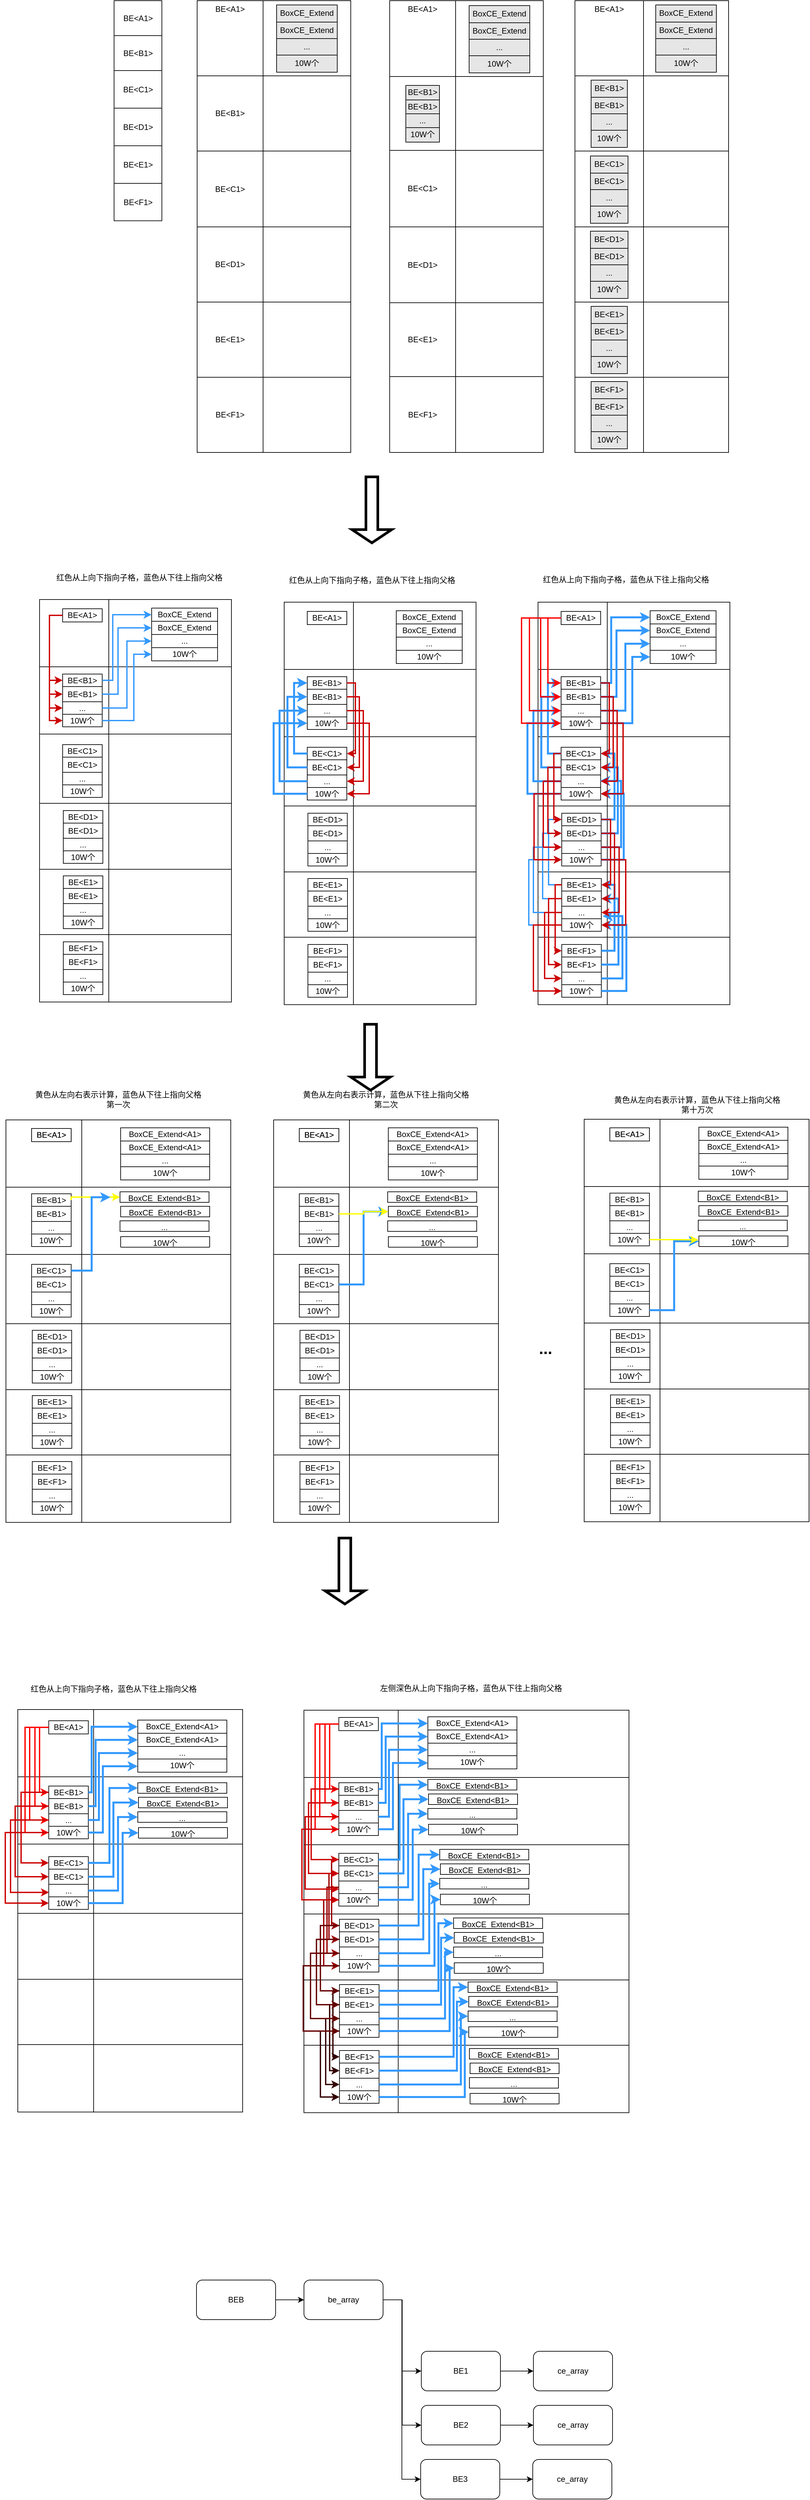 <mxfile version="15.2.7" type="github">
  <diagram id="Nq1EmZhEHlAwIOz8zWUx" name="第 1 页">
    <mxGraphModel dx="1426" dy="1226" grid="0" gridSize="10" guides="0" tooltips="1" connect="1" arrows="1" fold="1" page="0" pageScale="1" pageWidth="1000" pageHeight="700" math="0" shadow="0">
      <root>
        <mxCell id="0" />
        <mxCell id="1" parent="0" />
        <mxCell id="EN6iayDURLtS8Vq8WGrE-1846" value="" style="shape=table;html=1;whiteSpace=wrap;startSize=0;container=1;collapsible=0;childLayout=tableLayout;rounded=0;strokeColor=#000000;fillColor=default;gradientColor=none;" parent="1" vertex="1">
          <mxGeometry x="490.94" y="2330" width="493" height="610.25" as="geometry" />
        </mxCell>
        <mxCell id="EN6iayDURLtS8Vq8WGrE-1847" style="shape=partialRectangle;html=1;whiteSpace=wrap;collapsible=0;dropTarget=0;pointerEvents=0;fillColor=none;top=0;left=0;bottom=0;right=0;points=[[0,0.5],[1,0.5]];portConstraint=eastwest;" parent="EN6iayDURLtS8Vq8WGrE-1846" vertex="1">
          <mxGeometry width="493" height="102" as="geometry" />
        </mxCell>
        <mxCell id="EN6iayDURLtS8Vq8WGrE-1848" style="shape=partialRectangle;html=1;whiteSpace=wrap;connectable=0;fillColor=none;top=0;left=0;bottom=0;right=0;overflow=hidden;pointerEvents=1;" parent="EN6iayDURLtS8Vq8WGrE-1847" vertex="1">
          <mxGeometry width="143" height="102" as="geometry" />
        </mxCell>
        <mxCell id="EN6iayDURLtS8Vq8WGrE-1849" style="shape=partialRectangle;html=1;whiteSpace=wrap;connectable=0;fillColor=none;top=0;left=0;bottom=0;right=0;overflow=hidden;pointerEvents=1;" parent="EN6iayDURLtS8Vq8WGrE-1847" vertex="1">
          <mxGeometry x="143" width="350" height="102" as="geometry" />
        </mxCell>
        <mxCell id="EN6iayDURLtS8Vq8WGrE-1850" style="shape=partialRectangle;html=1;whiteSpace=wrap;collapsible=0;dropTarget=0;pointerEvents=0;fillColor=none;top=0;left=0;bottom=0;right=0;points=[[0,0.5],[1,0.5]];portConstraint=eastwest;" parent="EN6iayDURLtS8Vq8WGrE-1846" vertex="1">
          <mxGeometry y="102" width="493" height="102" as="geometry" />
        </mxCell>
        <mxCell id="EN6iayDURLtS8Vq8WGrE-1851" style="shape=partialRectangle;html=1;whiteSpace=wrap;connectable=0;fillColor=none;top=0;left=0;bottom=0;right=0;overflow=hidden;pointerEvents=1;" parent="EN6iayDURLtS8Vq8WGrE-1850" vertex="1">
          <mxGeometry width="143" height="102" as="geometry" />
        </mxCell>
        <mxCell id="EN6iayDURLtS8Vq8WGrE-1852" style="shape=partialRectangle;html=1;whiteSpace=wrap;connectable=0;fillColor=none;top=0;left=0;bottom=0;right=0;overflow=hidden;pointerEvents=1;" parent="EN6iayDURLtS8Vq8WGrE-1850" vertex="1">
          <mxGeometry x="143" width="350" height="102" as="geometry" />
        </mxCell>
        <mxCell id="EN6iayDURLtS8Vq8WGrE-1853" style="shape=partialRectangle;html=1;whiteSpace=wrap;collapsible=0;dropTarget=0;pointerEvents=0;fillColor=none;top=0;left=0;bottom=0;right=0;points=[[0,0.5],[1,0.5]];portConstraint=eastwest;" parent="EN6iayDURLtS8Vq8WGrE-1846" vertex="1">
          <mxGeometry y="204" width="493" height="105" as="geometry" />
        </mxCell>
        <mxCell id="EN6iayDURLtS8Vq8WGrE-1854" style="shape=partialRectangle;html=1;whiteSpace=wrap;connectable=0;fillColor=none;top=0;left=0;bottom=0;right=0;overflow=hidden;pointerEvents=1;" parent="EN6iayDURLtS8Vq8WGrE-1853" vertex="1">
          <mxGeometry width="143" height="105" as="geometry" />
        </mxCell>
        <mxCell id="EN6iayDURLtS8Vq8WGrE-1855" style="shape=partialRectangle;html=1;whiteSpace=wrap;connectable=0;fillColor=none;top=0;left=0;bottom=0;right=0;overflow=hidden;pointerEvents=1;" parent="EN6iayDURLtS8Vq8WGrE-1853" vertex="1">
          <mxGeometry x="143" width="350" height="105" as="geometry" />
        </mxCell>
        <mxCell id="EN6iayDURLtS8Vq8WGrE-1856" value="" style="shape=partialRectangle;html=1;whiteSpace=wrap;collapsible=0;dropTarget=0;pointerEvents=0;fillColor=none;top=0;left=0;bottom=0;right=0;points=[[0,0.5],[1,0.5]];portConstraint=eastwest;" parent="EN6iayDURLtS8Vq8WGrE-1846" vertex="1">
          <mxGeometry y="309" width="493" height="100" as="geometry" />
        </mxCell>
        <mxCell id="EN6iayDURLtS8Vq8WGrE-1857" value="" style="shape=partialRectangle;html=1;whiteSpace=wrap;connectable=0;fillColor=none;top=0;left=0;bottom=0;right=0;overflow=hidden;pointerEvents=1;" parent="EN6iayDURLtS8Vq8WGrE-1856" vertex="1">
          <mxGeometry width="143" height="100" as="geometry" />
        </mxCell>
        <mxCell id="EN6iayDURLtS8Vq8WGrE-1858" value="" style="shape=partialRectangle;html=1;whiteSpace=wrap;connectable=0;fillColor=none;top=0;left=0;bottom=0;right=0;overflow=hidden;pointerEvents=1;" parent="EN6iayDURLtS8Vq8WGrE-1856" vertex="1">
          <mxGeometry x="143" width="350" height="100" as="geometry" />
        </mxCell>
        <mxCell id="EN6iayDURLtS8Vq8WGrE-1859" value="" style="shape=partialRectangle;html=1;whiteSpace=wrap;collapsible=0;dropTarget=0;pointerEvents=0;fillColor=none;top=0;left=0;bottom=0;right=0;points=[[0,0.5],[1,0.5]];portConstraint=eastwest;" parent="EN6iayDURLtS8Vq8WGrE-1846" vertex="1">
          <mxGeometry y="409" width="493" height="99" as="geometry" />
        </mxCell>
        <mxCell id="EN6iayDURLtS8Vq8WGrE-1860" value="" style="shape=partialRectangle;html=1;whiteSpace=wrap;connectable=0;fillColor=none;top=0;left=0;bottom=0;right=0;overflow=hidden;pointerEvents=1;" parent="EN6iayDURLtS8Vq8WGrE-1859" vertex="1">
          <mxGeometry width="143" height="99" as="geometry" />
        </mxCell>
        <mxCell id="EN6iayDURLtS8Vq8WGrE-1861" value="" style="shape=partialRectangle;html=1;whiteSpace=wrap;connectable=0;fillColor=none;top=0;left=0;bottom=0;right=0;overflow=hidden;pointerEvents=1;" parent="EN6iayDURLtS8Vq8WGrE-1859" vertex="1">
          <mxGeometry x="143" width="350" height="99" as="geometry" />
        </mxCell>
        <mxCell id="EN6iayDURLtS8Vq8WGrE-1862" value="" style="shape=partialRectangle;html=1;whiteSpace=wrap;collapsible=0;dropTarget=0;pointerEvents=0;fillColor=none;top=0;left=0;bottom=0;right=0;points=[[0,0.5],[1,0.5]];portConstraint=eastwest;" parent="EN6iayDURLtS8Vq8WGrE-1846" vertex="1">
          <mxGeometry y="508" width="493" height="102" as="geometry" />
        </mxCell>
        <mxCell id="EN6iayDURLtS8Vq8WGrE-1863" value="" style="shape=partialRectangle;html=1;whiteSpace=wrap;connectable=0;fillColor=none;top=0;left=0;bottom=0;right=0;overflow=hidden;pointerEvents=1;" parent="EN6iayDURLtS8Vq8WGrE-1862" vertex="1">
          <mxGeometry width="143" height="102" as="geometry" />
        </mxCell>
        <mxCell id="EN6iayDURLtS8Vq8WGrE-1864" value="" style="shape=partialRectangle;html=1;whiteSpace=wrap;connectable=0;fillColor=none;top=0;left=0;bottom=0;right=0;overflow=hidden;pointerEvents=1;" parent="EN6iayDURLtS8Vq8WGrE-1862" vertex="1">
          <mxGeometry x="143" width="350" height="102" as="geometry" />
        </mxCell>
        <mxCell id="EN6iayDURLtS8Vq8WGrE-1406" value="" style="shape=table;html=1;whiteSpace=wrap;startSize=0;container=1;collapsible=0;childLayout=tableLayout;rounded=0;strokeColor=#000000;fillColor=default;gradientColor=none;" parent="1" vertex="1">
          <mxGeometry x="57" y="2329" width="341" height="610.25" as="geometry" />
        </mxCell>
        <mxCell id="EN6iayDURLtS8Vq8WGrE-1407" style="shape=partialRectangle;html=1;whiteSpace=wrap;collapsible=0;dropTarget=0;pointerEvents=0;fillColor=none;top=0;left=0;bottom=0;right=0;points=[[0,0.5],[1,0.5]];portConstraint=eastwest;" parent="EN6iayDURLtS8Vq8WGrE-1406" vertex="1">
          <mxGeometry width="341" height="102" as="geometry" />
        </mxCell>
        <mxCell id="EN6iayDURLtS8Vq8WGrE-1408" style="shape=partialRectangle;html=1;whiteSpace=wrap;connectable=0;fillColor=none;top=0;left=0;bottom=0;right=0;overflow=hidden;pointerEvents=1;" parent="EN6iayDURLtS8Vq8WGrE-1407" vertex="1">
          <mxGeometry width="115" height="102" as="geometry" />
        </mxCell>
        <mxCell id="EN6iayDURLtS8Vq8WGrE-1409" style="shape=partialRectangle;html=1;whiteSpace=wrap;connectable=0;fillColor=none;top=0;left=0;bottom=0;right=0;overflow=hidden;pointerEvents=1;" parent="EN6iayDURLtS8Vq8WGrE-1407" vertex="1">
          <mxGeometry x="115" width="226" height="102" as="geometry" />
        </mxCell>
        <mxCell id="EN6iayDURLtS8Vq8WGrE-1410" style="shape=partialRectangle;html=1;whiteSpace=wrap;collapsible=0;dropTarget=0;pointerEvents=0;fillColor=none;top=0;left=0;bottom=0;right=0;points=[[0,0.5],[1,0.5]];portConstraint=eastwest;" parent="EN6iayDURLtS8Vq8WGrE-1406" vertex="1">
          <mxGeometry y="102" width="341" height="102" as="geometry" />
        </mxCell>
        <mxCell id="EN6iayDURLtS8Vq8WGrE-1411" style="shape=partialRectangle;html=1;whiteSpace=wrap;connectable=0;fillColor=none;top=0;left=0;bottom=0;right=0;overflow=hidden;pointerEvents=1;" parent="EN6iayDURLtS8Vq8WGrE-1410" vertex="1">
          <mxGeometry width="115" height="102" as="geometry" />
        </mxCell>
        <mxCell id="EN6iayDURLtS8Vq8WGrE-1412" style="shape=partialRectangle;html=1;whiteSpace=wrap;connectable=0;fillColor=none;top=0;left=0;bottom=0;right=0;overflow=hidden;pointerEvents=1;" parent="EN6iayDURLtS8Vq8WGrE-1410" vertex="1">
          <mxGeometry x="115" width="226" height="102" as="geometry" />
        </mxCell>
        <mxCell id="EN6iayDURLtS8Vq8WGrE-1413" style="shape=partialRectangle;html=1;whiteSpace=wrap;collapsible=0;dropTarget=0;pointerEvents=0;fillColor=none;top=0;left=0;bottom=0;right=0;points=[[0,0.5],[1,0.5]];portConstraint=eastwest;" parent="EN6iayDURLtS8Vq8WGrE-1406" vertex="1">
          <mxGeometry y="204" width="341" height="105" as="geometry" />
        </mxCell>
        <mxCell id="EN6iayDURLtS8Vq8WGrE-1414" style="shape=partialRectangle;html=1;whiteSpace=wrap;connectable=0;fillColor=none;top=0;left=0;bottom=0;right=0;overflow=hidden;pointerEvents=1;" parent="EN6iayDURLtS8Vq8WGrE-1413" vertex="1">
          <mxGeometry width="115" height="105" as="geometry" />
        </mxCell>
        <mxCell id="EN6iayDURLtS8Vq8WGrE-1415" style="shape=partialRectangle;html=1;whiteSpace=wrap;connectable=0;fillColor=none;top=0;left=0;bottom=0;right=0;overflow=hidden;pointerEvents=1;" parent="EN6iayDURLtS8Vq8WGrE-1413" vertex="1">
          <mxGeometry x="115" width="226" height="105" as="geometry" />
        </mxCell>
        <mxCell id="EN6iayDURLtS8Vq8WGrE-1416" value="" style="shape=partialRectangle;html=1;whiteSpace=wrap;collapsible=0;dropTarget=0;pointerEvents=0;fillColor=none;top=0;left=0;bottom=0;right=0;points=[[0,0.5],[1,0.5]];portConstraint=eastwest;" parent="EN6iayDURLtS8Vq8WGrE-1406" vertex="1">
          <mxGeometry y="309" width="341" height="100" as="geometry" />
        </mxCell>
        <mxCell id="EN6iayDURLtS8Vq8WGrE-1417" value="" style="shape=partialRectangle;html=1;whiteSpace=wrap;connectable=0;fillColor=none;top=0;left=0;bottom=0;right=0;overflow=hidden;pointerEvents=1;" parent="EN6iayDURLtS8Vq8WGrE-1416" vertex="1">
          <mxGeometry width="115" height="100" as="geometry" />
        </mxCell>
        <mxCell id="EN6iayDURLtS8Vq8WGrE-1418" value="" style="shape=partialRectangle;html=1;whiteSpace=wrap;connectable=0;fillColor=none;top=0;left=0;bottom=0;right=0;overflow=hidden;pointerEvents=1;" parent="EN6iayDURLtS8Vq8WGrE-1416" vertex="1">
          <mxGeometry x="115" width="226" height="100" as="geometry" />
        </mxCell>
        <mxCell id="EN6iayDURLtS8Vq8WGrE-1419" value="" style="shape=partialRectangle;html=1;whiteSpace=wrap;collapsible=0;dropTarget=0;pointerEvents=0;fillColor=none;top=0;left=0;bottom=0;right=0;points=[[0,0.5],[1,0.5]];portConstraint=eastwest;" parent="EN6iayDURLtS8Vq8WGrE-1406" vertex="1">
          <mxGeometry y="409" width="341" height="99" as="geometry" />
        </mxCell>
        <mxCell id="EN6iayDURLtS8Vq8WGrE-1420" value="" style="shape=partialRectangle;html=1;whiteSpace=wrap;connectable=0;fillColor=none;top=0;left=0;bottom=0;right=0;overflow=hidden;pointerEvents=1;" parent="EN6iayDURLtS8Vq8WGrE-1419" vertex="1">
          <mxGeometry width="115" height="99" as="geometry" />
        </mxCell>
        <mxCell id="EN6iayDURLtS8Vq8WGrE-1421" value="" style="shape=partialRectangle;html=1;whiteSpace=wrap;connectable=0;fillColor=none;top=0;left=0;bottom=0;right=0;overflow=hidden;pointerEvents=1;" parent="EN6iayDURLtS8Vq8WGrE-1419" vertex="1">
          <mxGeometry x="115" width="226" height="99" as="geometry" />
        </mxCell>
        <mxCell id="EN6iayDURLtS8Vq8WGrE-1422" value="" style="shape=partialRectangle;html=1;whiteSpace=wrap;collapsible=0;dropTarget=0;pointerEvents=0;fillColor=none;top=0;left=0;bottom=0;right=0;points=[[0,0.5],[1,0.5]];portConstraint=eastwest;" parent="EN6iayDURLtS8Vq8WGrE-1406" vertex="1">
          <mxGeometry y="508" width="341" height="102" as="geometry" />
        </mxCell>
        <mxCell id="EN6iayDURLtS8Vq8WGrE-1423" value="" style="shape=partialRectangle;html=1;whiteSpace=wrap;connectable=0;fillColor=none;top=0;left=0;bottom=0;right=0;overflow=hidden;pointerEvents=1;" parent="EN6iayDURLtS8Vq8WGrE-1422" vertex="1">
          <mxGeometry width="115" height="102" as="geometry" />
        </mxCell>
        <mxCell id="EN6iayDURLtS8Vq8WGrE-1424" value="" style="shape=partialRectangle;html=1;whiteSpace=wrap;connectable=0;fillColor=none;top=0;left=0;bottom=0;right=0;overflow=hidden;pointerEvents=1;" parent="EN6iayDURLtS8Vq8WGrE-1422" vertex="1">
          <mxGeometry x="115" width="226" height="102" as="geometry" />
        </mxCell>
        <mxCell id="EN6iayDURLtS8Vq8WGrE-439" value="" style="shape=table;html=1;whiteSpace=wrap;startSize=0;container=1;collapsible=0;childLayout=tableLayout;rounded=0;strokeColor=#000000;fillColor=default;gradientColor=none;" parent="1" vertex="1">
          <mxGeometry x="90" y="646" width="291" height="610.25" as="geometry" />
        </mxCell>
        <mxCell id="EN6iayDURLtS8Vq8WGrE-458" style="shape=partialRectangle;html=1;whiteSpace=wrap;collapsible=0;dropTarget=0;pointerEvents=0;fillColor=none;top=0;left=0;bottom=0;right=0;points=[[0,0.5],[1,0.5]];portConstraint=eastwest;" parent="EN6iayDURLtS8Vq8WGrE-439" vertex="1">
          <mxGeometry width="291" height="102" as="geometry" />
        </mxCell>
        <mxCell id="EN6iayDURLtS8Vq8WGrE-459" style="shape=partialRectangle;html=1;whiteSpace=wrap;connectable=0;fillColor=none;top=0;left=0;bottom=0;right=0;overflow=hidden;pointerEvents=1;" parent="EN6iayDURLtS8Vq8WGrE-458" vertex="1">
          <mxGeometry width="105" height="102" as="geometry" />
        </mxCell>
        <mxCell id="EN6iayDURLtS8Vq8WGrE-460" style="shape=partialRectangle;html=1;whiteSpace=wrap;connectable=0;fillColor=none;top=0;left=0;bottom=0;right=0;overflow=hidden;pointerEvents=1;" parent="EN6iayDURLtS8Vq8WGrE-458" vertex="1">
          <mxGeometry x="105" width="186" height="102" as="geometry" />
        </mxCell>
        <mxCell id="EN6iayDURLtS8Vq8WGrE-455" style="shape=partialRectangle;html=1;whiteSpace=wrap;collapsible=0;dropTarget=0;pointerEvents=0;fillColor=none;top=0;left=0;bottom=0;right=0;points=[[0,0.5],[1,0.5]];portConstraint=eastwest;" parent="EN6iayDURLtS8Vq8WGrE-439" vertex="1">
          <mxGeometry y="102" width="291" height="102" as="geometry" />
        </mxCell>
        <mxCell id="EN6iayDURLtS8Vq8WGrE-456" style="shape=partialRectangle;html=1;whiteSpace=wrap;connectable=0;fillColor=none;top=0;left=0;bottom=0;right=0;overflow=hidden;pointerEvents=1;" parent="EN6iayDURLtS8Vq8WGrE-455" vertex="1">
          <mxGeometry width="105" height="102" as="geometry" />
        </mxCell>
        <mxCell id="EN6iayDURLtS8Vq8WGrE-457" style="shape=partialRectangle;html=1;whiteSpace=wrap;connectable=0;fillColor=none;top=0;left=0;bottom=0;right=0;overflow=hidden;pointerEvents=1;" parent="EN6iayDURLtS8Vq8WGrE-455" vertex="1">
          <mxGeometry x="105" width="186" height="102" as="geometry" />
        </mxCell>
        <mxCell id="EN6iayDURLtS8Vq8WGrE-452" style="shape=partialRectangle;html=1;whiteSpace=wrap;collapsible=0;dropTarget=0;pointerEvents=0;fillColor=none;top=0;left=0;bottom=0;right=0;points=[[0,0.5],[1,0.5]];portConstraint=eastwest;" parent="EN6iayDURLtS8Vq8WGrE-439" vertex="1">
          <mxGeometry y="204" width="291" height="105" as="geometry" />
        </mxCell>
        <mxCell id="EN6iayDURLtS8Vq8WGrE-453" style="shape=partialRectangle;html=1;whiteSpace=wrap;connectable=0;fillColor=none;top=0;left=0;bottom=0;right=0;overflow=hidden;pointerEvents=1;" parent="EN6iayDURLtS8Vq8WGrE-452" vertex="1">
          <mxGeometry width="105" height="105" as="geometry" />
        </mxCell>
        <mxCell id="EN6iayDURLtS8Vq8WGrE-454" style="shape=partialRectangle;html=1;whiteSpace=wrap;connectable=0;fillColor=none;top=0;left=0;bottom=0;right=0;overflow=hidden;pointerEvents=1;" parent="EN6iayDURLtS8Vq8WGrE-452" vertex="1">
          <mxGeometry x="105" width="186" height="105" as="geometry" />
        </mxCell>
        <mxCell id="EN6iayDURLtS8Vq8WGrE-440" value="" style="shape=partialRectangle;html=1;whiteSpace=wrap;collapsible=0;dropTarget=0;pointerEvents=0;fillColor=none;top=0;left=0;bottom=0;right=0;points=[[0,0.5],[1,0.5]];portConstraint=eastwest;" parent="EN6iayDURLtS8Vq8WGrE-439" vertex="1">
          <mxGeometry y="309" width="291" height="100" as="geometry" />
        </mxCell>
        <mxCell id="EN6iayDURLtS8Vq8WGrE-441" value="" style="shape=partialRectangle;html=1;whiteSpace=wrap;connectable=0;fillColor=none;top=0;left=0;bottom=0;right=0;overflow=hidden;pointerEvents=1;" parent="EN6iayDURLtS8Vq8WGrE-440" vertex="1">
          <mxGeometry width="105" height="100" as="geometry" />
        </mxCell>
        <mxCell id="EN6iayDURLtS8Vq8WGrE-443" value="" style="shape=partialRectangle;html=1;whiteSpace=wrap;connectable=0;fillColor=none;top=0;left=0;bottom=0;right=0;overflow=hidden;pointerEvents=1;" parent="EN6iayDURLtS8Vq8WGrE-440" vertex="1">
          <mxGeometry x="105" width="186" height="100" as="geometry" />
        </mxCell>
        <mxCell id="EN6iayDURLtS8Vq8WGrE-444" value="" style="shape=partialRectangle;html=1;whiteSpace=wrap;collapsible=0;dropTarget=0;pointerEvents=0;fillColor=none;top=0;left=0;bottom=0;right=0;points=[[0,0.5],[1,0.5]];portConstraint=eastwest;" parent="EN6iayDURLtS8Vq8WGrE-439" vertex="1">
          <mxGeometry y="409" width="291" height="99" as="geometry" />
        </mxCell>
        <mxCell id="EN6iayDURLtS8Vq8WGrE-445" value="" style="shape=partialRectangle;html=1;whiteSpace=wrap;connectable=0;fillColor=none;top=0;left=0;bottom=0;right=0;overflow=hidden;pointerEvents=1;" parent="EN6iayDURLtS8Vq8WGrE-444" vertex="1">
          <mxGeometry width="105" height="99" as="geometry" />
        </mxCell>
        <mxCell id="EN6iayDURLtS8Vq8WGrE-447" value="" style="shape=partialRectangle;html=1;whiteSpace=wrap;connectable=0;fillColor=none;top=0;left=0;bottom=0;right=0;overflow=hidden;pointerEvents=1;" parent="EN6iayDURLtS8Vq8WGrE-444" vertex="1">
          <mxGeometry x="105" width="186" height="99" as="geometry" />
        </mxCell>
        <mxCell id="EN6iayDURLtS8Vq8WGrE-448" value="" style="shape=partialRectangle;html=1;whiteSpace=wrap;collapsible=0;dropTarget=0;pointerEvents=0;fillColor=none;top=0;left=0;bottom=0;right=0;points=[[0,0.5],[1,0.5]];portConstraint=eastwest;" parent="EN6iayDURLtS8Vq8WGrE-439" vertex="1">
          <mxGeometry y="508" width="291" height="102" as="geometry" />
        </mxCell>
        <mxCell id="EN6iayDURLtS8Vq8WGrE-449" value="" style="shape=partialRectangle;html=1;whiteSpace=wrap;connectable=0;fillColor=none;top=0;left=0;bottom=0;right=0;overflow=hidden;pointerEvents=1;" parent="EN6iayDURLtS8Vq8WGrE-448" vertex="1">
          <mxGeometry width="105" height="102" as="geometry" />
        </mxCell>
        <mxCell id="EN6iayDURLtS8Vq8WGrE-451" value="" style="shape=partialRectangle;html=1;whiteSpace=wrap;connectable=0;fillColor=none;top=0;left=0;bottom=0;right=0;overflow=hidden;pointerEvents=1;" parent="EN6iayDURLtS8Vq8WGrE-448" vertex="1">
          <mxGeometry x="105" width="186" height="102" as="geometry" />
        </mxCell>
        <mxCell id="EN6iayDURLtS8Vq8WGrE-15" value="" style="shape=table;html=1;whiteSpace=wrap;startSize=0;container=1;collapsible=0;childLayout=tableLayout;rounded=0;fillColor=default;strokeColor=default;" parent="1" vertex="1">
          <mxGeometry x="203" y="-262" width="72.5" height="333.75" as="geometry" />
        </mxCell>
        <mxCell id="EN6iayDURLtS8Vq8WGrE-33" style="shape=partialRectangle;html=1;whiteSpace=wrap;collapsible=0;dropTarget=0;pointerEvents=0;fillColor=none;top=0;left=0;bottom=0;right=0;points=[[0,0.5],[1,0.5]];portConstraint=eastwest;" parent="EN6iayDURLtS8Vq8WGrE-15" vertex="1">
          <mxGeometry width="72.5" height="53" as="geometry" />
        </mxCell>
        <mxCell id="EN6iayDURLtS8Vq8WGrE-34" value="BE&amp;lt;A1&amp;gt;" style="shape=partialRectangle;html=1;whiteSpace=wrap;connectable=0;fillColor=none;top=0;left=0;bottom=0;right=0;overflow=hidden;pointerEvents=1;" parent="EN6iayDURLtS8Vq8WGrE-33" vertex="1">
          <mxGeometry width="73" height="53" as="geometry" />
        </mxCell>
        <mxCell id="EN6iayDURLtS8Vq8WGrE-16" value="" style="shape=partialRectangle;html=1;whiteSpace=wrap;collapsible=0;dropTarget=0;pointerEvents=0;fillColor=none;top=0;left=0;bottom=0;right=0;points=[[0,0.5],[1,0.5]];portConstraint=eastwest;" parent="EN6iayDURLtS8Vq8WGrE-15" vertex="1">
          <mxGeometry y="53" width="72.5" height="53" as="geometry" />
        </mxCell>
        <mxCell id="EN6iayDURLtS8Vq8WGrE-30" value="BE&amp;lt;B1&amp;gt;" style="shape=partialRectangle;html=1;whiteSpace=wrap;connectable=0;fillColor=none;top=0;left=0;bottom=0;right=0;overflow=hidden;pointerEvents=1;" parent="EN6iayDURLtS8Vq8WGrE-16" vertex="1">
          <mxGeometry width="73" height="53" as="geometry" />
        </mxCell>
        <mxCell id="EN6iayDURLtS8Vq8WGrE-20" value="" style="shape=partialRectangle;html=1;whiteSpace=wrap;collapsible=0;dropTarget=0;pointerEvents=0;fillColor=none;top=0;left=0;bottom=0;right=0;points=[[0,0.5],[1,0.5]];portConstraint=eastwest;" parent="EN6iayDURLtS8Vq8WGrE-15" vertex="1">
          <mxGeometry y="106" width="72.5" height="57" as="geometry" />
        </mxCell>
        <mxCell id="EN6iayDURLtS8Vq8WGrE-31" value="BE&amp;lt;C1&amp;gt;" style="shape=partialRectangle;html=1;whiteSpace=wrap;connectable=0;fillColor=none;top=0;left=0;bottom=0;right=0;overflow=hidden;pointerEvents=1;" parent="EN6iayDURLtS8Vq8WGrE-20" vertex="1">
          <mxGeometry width="73" height="57" as="geometry" />
        </mxCell>
        <mxCell id="EN6iayDURLtS8Vq8WGrE-38" style="shape=partialRectangle;html=1;whiteSpace=wrap;collapsible=0;dropTarget=0;pointerEvents=0;fillColor=none;top=0;left=0;bottom=0;right=0;points=[[0,0.5],[1,0.5]];portConstraint=eastwest;" parent="EN6iayDURLtS8Vq8WGrE-15" vertex="1">
          <mxGeometry y="163" width="72.5" height="57" as="geometry" />
        </mxCell>
        <mxCell id="EN6iayDURLtS8Vq8WGrE-39" value="&lt;span&gt;BE&amp;lt;D1&amp;gt;&lt;/span&gt;" style="shape=partialRectangle;html=1;whiteSpace=wrap;connectable=0;fillColor=none;top=0;left=0;bottom=0;right=0;overflow=hidden;pointerEvents=1;" parent="EN6iayDURLtS8Vq8WGrE-38" vertex="1">
          <mxGeometry width="73" height="57" as="geometry" />
        </mxCell>
        <mxCell id="EN6iayDURLtS8Vq8WGrE-40" style="shape=partialRectangle;html=1;whiteSpace=wrap;collapsible=0;dropTarget=0;pointerEvents=0;fillColor=none;top=0;left=0;bottom=0;right=0;points=[[0,0.5],[1,0.5]];portConstraint=eastwest;" parent="EN6iayDURLtS8Vq8WGrE-15" vertex="1">
          <mxGeometry y="220" width="72.5" height="57" as="geometry" />
        </mxCell>
        <mxCell id="EN6iayDURLtS8Vq8WGrE-41" value="&lt;span&gt;BE&amp;lt;E1&amp;gt;&lt;/span&gt;" style="shape=partialRectangle;html=1;whiteSpace=wrap;connectable=0;fillColor=none;top=0;left=0;bottom=0;right=0;overflow=hidden;pointerEvents=1;" parent="EN6iayDURLtS8Vq8WGrE-40" vertex="1">
          <mxGeometry width="73" height="57" as="geometry" />
        </mxCell>
        <mxCell id="EN6iayDURLtS8Vq8WGrE-42" style="shape=partialRectangle;html=1;whiteSpace=wrap;collapsible=0;dropTarget=0;pointerEvents=0;fillColor=none;top=0;left=0;bottom=0;right=0;points=[[0,0.5],[1,0.5]];portConstraint=eastwest;" parent="EN6iayDURLtS8Vq8WGrE-15" vertex="1">
          <mxGeometry y="277" width="72.5" height="57" as="geometry" />
        </mxCell>
        <mxCell id="EN6iayDURLtS8Vq8WGrE-43" value="&lt;span&gt;BE&amp;lt;F1&amp;gt;&lt;/span&gt;" style="shape=partialRectangle;html=1;whiteSpace=wrap;connectable=0;fillColor=none;top=0;left=0;bottom=0;right=0;overflow=hidden;pointerEvents=1;" parent="EN6iayDURLtS8Vq8WGrE-42" vertex="1">
          <mxGeometry width="73" height="57" as="geometry" />
        </mxCell>
        <mxCell id="EN6iayDURLtS8Vq8WGrE-45" value="" style="shape=table;startSize=0;container=1;collapsible=0;childLayout=tableLayout;" parent="1" vertex="1">
          <mxGeometry x="329" y="-262" width="233" height="685" as="geometry" />
        </mxCell>
        <mxCell id="EN6iayDURLtS8Vq8WGrE-46" value="" style="shape=partialRectangle;collapsible=0;dropTarget=0;pointerEvents=0;fillColor=none;top=0;left=0;bottom=0;right=0;points=[[0,0.5],[1,0.5]];portConstraint=eastwest;" parent="EN6iayDURLtS8Vq8WGrE-45" vertex="1">
          <mxGeometry width="233" height="114" as="geometry" />
        </mxCell>
        <mxCell id="EN6iayDURLtS8Vq8WGrE-47" value="&lt;table&gt;&lt;tbody&gt;&lt;tr&gt;&lt;table&gt;&lt;tbody&gt;&lt;tr&gt;&lt;td&gt;BE&amp;lt;A1&amp;gt;&lt;/td&gt;&lt;/tr&gt;&lt;tr&gt;&lt;td&gt;&lt;br&gt;&lt;/td&gt;&lt;/tr&gt;&lt;tr&gt;&lt;td&gt;&lt;br&gt;&lt;/td&gt;&lt;/tr&gt;&lt;tr&gt;&lt;td&gt;&lt;br&gt;&lt;/td&gt;&lt;/tr&gt;&lt;/tbody&gt;&lt;/table&gt;&lt;td&gt;&lt;br&gt;&lt;/td&gt;&lt;/tr&gt;&lt;tr&gt;&lt;td&gt;&lt;br&gt;&lt;/td&gt;&lt;td&gt;&lt;br&gt;&lt;/td&gt;&lt;/tr&gt;&lt;/tbody&gt;&lt;/table&gt;" style="shape=partialRectangle;html=1;whiteSpace=wrap;connectable=0;overflow=hidden;fillColor=none;top=0;left=0;bottom=0;right=0;pointerEvents=1;" parent="EN6iayDURLtS8Vq8WGrE-46" vertex="1">
          <mxGeometry width="100" height="114" as="geometry" />
        </mxCell>
        <mxCell id="EN6iayDURLtS8Vq8WGrE-48" value="&lt;table border=&quot;1&quot; cellpadding=&quot;5&quot; style=&quot;font-family: &amp;#34;helvetica&amp;#34; ; border: 1px solid rgb(0 , 0 , 0) ; border-collapse: collapse ; background-color: rgb(230 , 230 , 230)&quot;&gt;&lt;tbody&gt;&lt;tr&gt;&lt;td&gt;BoxCE_Extend&lt;/td&gt;&lt;/tr&gt;&lt;tr&gt;&lt;td&gt;BoxCE_Extend&lt;/td&gt;&lt;/tr&gt;&lt;tr&gt;&lt;td&gt;...&lt;/td&gt;&lt;/tr&gt;&lt;tr&gt;&lt;td&gt;10W个&lt;/td&gt;&lt;/tr&gt;&lt;/tbody&gt;&lt;/table&gt;" style="shape=partialRectangle;html=1;whiteSpace=wrap;connectable=0;overflow=hidden;fillColor=none;top=0;left=0;bottom=0;right=0;pointerEvents=1;" parent="EN6iayDURLtS8Vq8WGrE-46" vertex="1">
          <mxGeometry x="100" width="133" height="114" as="geometry" />
        </mxCell>
        <mxCell id="EN6iayDURLtS8Vq8WGrE-49" value="" style="shape=partialRectangle;collapsible=0;dropTarget=0;pointerEvents=0;fillColor=none;top=0;left=0;bottom=0;right=0;points=[[0,0.5],[1,0.5]];portConstraint=eastwest;" parent="EN6iayDURLtS8Vq8WGrE-45" vertex="1">
          <mxGeometry y="114" width="233" height="114" as="geometry" />
        </mxCell>
        <mxCell id="EN6iayDURLtS8Vq8WGrE-50" value="BE&amp;lt;B1&amp;gt;" style="shape=partialRectangle;html=1;whiteSpace=wrap;connectable=0;overflow=hidden;fillColor=none;top=0;left=0;bottom=0;right=0;pointerEvents=1;" parent="EN6iayDURLtS8Vq8WGrE-49" vertex="1">
          <mxGeometry width="100" height="114" as="geometry" />
        </mxCell>
        <mxCell id="EN6iayDURLtS8Vq8WGrE-51" value="" style="shape=partialRectangle;html=1;whiteSpace=wrap;connectable=0;overflow=hidden;fillColor=none;top=0;left=0;bottom=0;right=0;pointerEvents=1;" parent="EN6iayDURLtS8Vq8WGrE-49" vertex="1">
          <mxGeometry x="100" width="133" height="114" as="geometry" />
        </mxCell>
        <mxCell id="EN6iayDURLtS8Vq8WGrE-52" value="" style="shape=partialRectangle;collapsible=0;dropTarget=0;pointerEvents=0;fillColor=none;top=0;left=0;bottom=0;right=0;points=[[0,0.5],[1,0.5]];portConstraint=eastwest;" parent="EN6iayDURLtS8Vq8WGrE-45" vertex="1">
          <mxGeometry y="228" width="233" height="115" as="geometry" />
        </mxCell>
        <mxCell id="EN6iayDURLtS8Vq8WGrE-53" value="&lt;span&gt;BE&amp;lt;C1&amp;gt;&lt;/span&gt;" style="shape=partialRectangle;html=1;whiteSpace=wrap;connectable=0;overflow=hidden;fillColor=none;top=0;left=0;bottom=0;right=0;pointerEvents=1;" parent="EN6iayDURLtS8Vq8WGrE-52" vertex="1">
          <mxGeometry width="100" height="115" as="geometry" />
        </mxCell>
        <mxCell id="EN6iayDURLtS8Vq8WGrE-54" value="" style="shape=partialRectangle;html=1;whiteSpace=wrap;connectable=0;overflow=hidden;fillColor=none;top=0;left=0;bottom=0;right=0;pointerEvents=1;" parent="EN6iayDURLtS8Vq8WGrE-52" vertex="1">
          <mxGeometry x="100" width="133" height="115" as="geometry" />
        </mxCell>
        <mxCell id="EN6iayDURLtS8Vq8WGrE-55" value="" style="shape=partialRectangle;collapsible=0;dropTarget=0;pointerEvents=0;fillColor=none;top=0;left=0;bottom=0;right=0;points=[[0,0.5],[1,0.5]];portConstraint=eastwest;" parent="EN6iayDURLtS8Vq8WGrE-45" vertex="1">
          <mxGeometry y="343" width="233" height="114" as="geometry" />
        </mxCell>
        <mxCell id="EN6iayDURLtS8Vq8WGrE-56" value="&lt;span&gt;BE&amp;lt;D1&amp;gt;&lt;/span&gt;" style="shape=partialRectangle;html=1;whiteSpace=wrap;connectable=0;overflow=hidden;fillColor=none;top=0;left=0;bottom=0;right=0;pointerEvents=1;" parent="EN6iayDURLtS8Vq8WGrE-55" vertex="1">
          <mxGeometry width="100" height="114" as="geometry" />
        </mxCell>
        <mxCell id="EN6iayDURLtS8Vq8WGrE-57" value="" style="shape=partialRectangle;html=1;whiteSpace=wrap;connectable=0;overflow=hidden;fillColor=none;top=0;left=0;bottom=0;right=0;pointerEvents=1;" parent="EN6iayDURLtS8Vq8WGrE-55" vertex="1">
          <mxGeometry x="100" width="133" height="114" as="geometry" />
        </mxCell>
        <mxCell id="EN6iayDURLtS8Vq8WGrE-58" value="" style="shape=partialRectangle;collapsible=0;dropTarget=0;pointerEvents=0;fillColor=none;top=0;left=0;bottom=0;right=0;points=[[0,0.5],[1,0.5]];portConstraint=eastwest;" parent="EN6iayDURLtS8Vq8WGrE-45" vertex="1">
          <mxGeometry y="457" width="233" height="114" as="geometry" />
        </mxCell>
        <mxCell id="EN6iayDURLtS8Vq8WGrE-59" value="&lt;span&gt;BE&amp;lt;E1&amp;gt;&lt;/span&gt;" style="shape=partialRectangle;html=1;whiteSpace=wrap;connectable=0;overflow=hidden;fillColor=none;top=0;left=0;bottom=0;right=0;pointerEvents=1;" parent="EN6iayDURLtS8Vq8WGrE-58" vertex="1">
          <mxGeometry width="100" height="114" as="geometry" />
        </mxCell>
        <mxCell id="EN6iayDURLtS8Vq8WGrE-60" value="" style="shape=partialRectangle;html=1;whiteSpace=wrap;connectable=0;overflow=hidden;fillColor=none;top=0;left=0;bottom=0;right=0;pointerEvents=1;" parent="EN6iayDURLtS8Vq8WGrE-58" vertex="1">
          <mxGeometry x="100" width="133" height="114" as="geometry" />
        </mxCell>
        <mxCell id="EN6iayDURLtS8Vq8WGrE-61" value="" style="shape=partialRectangle;collapsible=0;dropTarget=0;pointerEvents=0;fillColor=none;top=0;left=0;bottom=0;right=0;points=[[0,0.5],[1,0.5]];portConstraint=eastwest;" parent="EN6iayDURLtS8Vq8WGrE-45" vertex="1">
          <mxGeometry y="571" width="233" height="114" as="geometry" />
        </mxCell>
        <mxCell id="EN6iayDURLtS8Vq8WGrE-62" value="&lt;span&gt;BE&amp;lt;F1&amp;gt;&lt;/span&gt;" style="shape=partialRectangle;html=1;whiteSpace=wrap;connectable=0;overflow=hidden;fillColor=none;top=0;left=0;bottom=0;right=0;pointerEvents=1;" parent="EN6iayDURLtS8Vq8WGrE-61" vertex="1">
          <mxGeometry width="100" height="114" as="geometry" />
        </mxCell>
        <mxCell id="EN6iayDURLtS8Vq8WGrE-63" value="" style="shape=partialRectangle;html=1;whiteSpace=wrap;connectable=0;overflow=hidden;fillColor=none;top=0;left=0;bottom=0;right=0;pointerEvents=1;" parent="EN6iayDURLtS8Vq8WGrE-61" vertex="1">
          <mxGeometry x="100" width="133" height="114" as="geometry" />
        </mxCell>
        <mxCell id="EN6iayDURLtS8Vq8WGrE-132" value="" style="shape=table;startSize=0;container=1;collapsible=0;childLayout=tableLayout;strokeColor=#000000;" parent="1" vertex="1">
          <mxGeometry x="621" y="-262" width="233" height="685" as="geometry" />
        </mxCell>
        <mxCell id="EN6iayDURLtS8Vq8WGrE-133" value="" style="shape=partialRectangle;collapsible=0;dropTarget=0;pointerEvents=0;fillColor=none;top=0;left=0;bottom=0;right=0;points=[[0,0.5],[1,0.5]];portConstraint=eastwest;" parent="EN6iayDURLtS8Vq8WGrE-132" vertex="1">
          <mxGeometry width="233" height="115" as="geometry" />
        </mxCell>
        <mxCell id="EN6iayDURLtS8Vq8WGrE-134" value="&lt;table&gt;&lt;tbody&gt;&lt;tr&gt;&lt;table&gt;&lt;tbody&gt;&lt;tr&gt;&lt;td&gt;BE&amp;lt;A1&amp;gt;&lt;/td&gt;&lt;/tr&gt;&lt;tr&gt;&lt;td&gt;&lt;br&gt;&lt;/td&gt;&lt;/tr&gt;&lt;tr&gt;&lt;td&gt;&lt;br&gt;&lt;/td&gt;&lt;/tr&gt;&lt;tr&gt;&lt;td&gt;&lt;br&gt;&lt;/td&gt;&lt;/tr&gt;&lt;/tbody&gt;&lt;/table&gt;&lt;td&gt;&lt;br&gt;&lt;/td&gt;&lt;/tr&gt;&lt;tr&gt;&lt;td&gt;&lt;br&gt;&lt;/td&gt;&lt;td&gt;&lt;br&gt;&lt;/td&gt;&lt;/tr&gt;&lt;/tbody&gt;&lt;/table&gt;" style="shape=partialRectangle;html=1;whiteSpace=wrap;connectable=0;overflow=hidden;fillColor=none;top=0;left=0;bottom=0;right=0;pointerEvents=1;" parent="EN6iayDURLtS8Vq8WGrE-133" vertex="1">
          <mxGeometry width="100" height="115" as="geometry" />
        </mxCell>
        <mxCell id="EN6iayDURLtS8Vq8WGrE-135" value="&lt;table border=&quot;1&quot; cellpadding=&quot;5&quot; style=&quot;font-family: &amp;#34;helvetica&amp;#34; ; border: 1px solid rgb(0 , 0 , 0) ; border-collapse: collapse ; background-color: rgb(230 , 230 , 230)&quot;&gt;&lt;tbody&gt;&lt;tr&gt;&lt;td&gt;BoxCE_Extend&lt;/td&gt;&lt;/tr&gt;&lt;tr&gt;&lt;td&gt;BoxCE_Extend&lt;/td&gt;&lt;/tr&gt;&lt;tr&gt;&lt;td&gt;...&lt;/td&gt;&lt;/tr&gt;&lt;tr&gt;&lt;td&gt;10W个&lt;/td&gt;&lt;/tr&gt;&lt;/tbody&gt;&lt;/table&gt;" style="shape=partialRectangle;html=1;whiteSpace=wrap;connectable=0;overflow=hidden;fillColor=none;top=0;left=0;bottom=0;right=0;pointerEvents=1;strokeColor=#3399FF;" parent="EN6iayDURLtS8Vq8WGrE-133" vertex="1">
          <mxGeometry x="100" width="133" height="115" as="geometry" />
        </mxCell>
        <mxCell id="EN6iayDURLtS8Vq8WGrE-136" value="" style="shape=partialRectangle;collapsible=0;dropTarget=0;pointerEvents=0;fillColor=none;top=0;left=0;bottom=0;right=0;points=[[0,0.5],[1,0.5]];portConstraint=eastwest;" parent="EN6iayDURLtS8Vq8WGrE-132" vertex="1">
          <mxGeometry y="115" width="233" height="112" as="geometry" />
        </mxCell>
        <mxCell id="EN6iayDURLtS8Vq8WGrE-137" value="&lt;table border=&quot;1&quot; cellpadding=&quot;3&quot; style=&quot;border: 1px solid rgb(0 , 0 , 0) ; border-collapse: collapse ; background-color: rgb(230 , 230 , 230)&quot;&gt;&lt;tbody&gt;&lt;tr&gt;&lt;td&gt;BE&amp;lt;B1&amp;gt;&lt;/td&gt;&lt;/tr&gt;&lt;tr&gt;&lt;td&gt;BE&amp;lt;B1&amp;gt;&lt;/td&gt;&lt;/tr&gt;&lt;tr&gt;&lt;td&gt;...&lt;/td&gt;&lt;/tr&gt;&lt;tr&gt;&lt;td&gt;10W个&lt;/td&gt;&lt;/tr&gt;&lt;/tbody&gt;&lt;/table&gt;" style="shape=partialRectangle;html=1;whiteSpace=wrap;connectable=0;overflow=hidden;fillColor=none;top=0;left=0;bottom=0;right=0;pointerEvents=1;" parent="EN6iayDURLtS8Vq8WGrE-136" vertex="1">
          <mxGeometry width="100" height="112" as="geometry" />
        </mxCell>
        <mxCell id="EN6iayDURLtS8Vq8WGrE-138" value="" style="shape=partialRectangle;html=1;whiteSpace=wrap;connectable=0;overflow=hidden;fillColor=none;top=0;left=0;bottom=0;right=0;pointerEvents=1;" parent="EN6iayDURLtS8Vq8WGrE-136" vertex="1">
          <mxGeometry x="100" width="133" height="112" as="geometry" />
        </mxCell>
        <mxCell id="EN6iayDURLtS8Vq8WGrE-139" value="" style="shape=partialRectangle;collapsible=0;dropTarget=0;pointerEvents=0;fillColor=none;top=0;left=0;bottom=0;right=0;points=[[0,0.5],[1,0.5]];portConstraint=eastwest;" parent="EN6iayDURLtS8Vq8WGrE-132" vertex="1">
          <mxGeometry y="227" width="233" height="116" as="geometry" />
        </mxCell>
        <mxCell id="EN6iayDURLtS8Vq8WGrE-140" value="&lt;span&gt;BE&amp;lt;C1&amp;gt;&lt;/span&gt;" style="shape=partialRectangle;html=1;whiteSpace=wrap;connectable=0;overflow=hidden;fillColor=none;top=0;left=0;bottom=0;right=0;pointerEvents=1;" parent="EN6iayDURLtS8Vq8WGrE-139" vertex="1">
          <mxGeometry width="100" height="116" as="geometry" />
        </mxCell>
        <mxCell id="EN6iayDURLtS8Vq8WGrE-141" value="" style="shape=partialRectangle;html=1;whiteSpace=wrap;connectable=0;overflow=hidden;fillColor=none;top=0;left=0;bottom=0;right=0;pointerEvents=1;" parent="EN6iayDURLtS8Vq8WGrE-139" vertex="1">
          <mxGeometry x="100" width="133" height="116" as="geometry" />
        </mxCell>
        <mxCell id="EN6iayDURLtS8Vq8WGrE-142" value="" style="shape=partialRectangle;collapsible=0;dropTarget=0;pointerEvents=0;fillColor=none;top=0;left=0;bottom=0;right=0;points=[[0,0.5],[1,0.5]];portConstraint=eastwest;" parent="EN6iayDURLtS8Vq8WGrE-132" vertex="1">
          <mxGeometry y="343" width="233" height="115" as="geometry" />
        </mxCell>
        <mxCell id="EN6iayDURLtS8Vq8WGrE-143" value="&lt;span&gt;BE&amp;lt;D1&amp;gt;&lt;/span&gt;" style="shape=partialRectangle;html=1;whiteSpace=wrap;connectable=0;overflow=hidden;fillColor=none;top=0;left=0;bottom=0;right=0;pointerEvents=1;" parent="EN6iayDURLtS8Vq8WGrE-142" vertex="1">
          <mxGeometry width="100" height="115" as="geometry" />
        </mxCell>
        <mxCell id="EN6iayDURLtS8Vq8WGrE-144" value="" style="shape=partialRectangle;html=1;whiteSpace=wrap;connectable=0;overflow=hidden;fillColor=none;top=0;left=0;bottom=0;right=0;pointerEvents=1;" parent="EN6iayDURLtS8Vq8WGrE-142" vertex="1">
          <mxGeometry x="100" width="133" height="115" as="geometry" />
        </mxCell>
        <mxCell id="EN6iayDURLtS8Vq8WGrE-145" value="" style="shape=partialRectangle;collapsible=0;dropTarget=0;pointerEvents=0;fillColor=none;top=0;left=0;bottom=0;right=0;points=[[0,0.5],[1,0.5]];portConstraint=eastwest;" parent="EN6iayDURLtS8Vq8WGrE-132" vertex="1">
          <mxGeometry y="458" width="233" height="112" as="geometry" />
        </mxCell>
        <mxCell id="EN6iayDURLtS8Vq8WGrE-146" value="&lt;span&gt;BE&amp;lt;E1&amp;gt;&lt;/span&gt;" style="shape=partialRectangle;html=1;whiteSpace=wrap;connectable=0;overflow=hidden;fillColor=none;top=0;left=0;bottom=0;right=0;pointerEvents=1;" parent="EN6iayDURLtS8Vq8WGrE-145" vertex="1">
          <mxGeometry width="100" height="112" as="geometry" />
        </mxCell>
        <mxCell id="EN6iayDURLtS8Vq8WGrE-147" value="" style="shape=partialRectangle;html=1;whiteSpace=wrap;connectable=0;overflow=hidden;fillColor=none;top=0;left=0;bottom=0;right=0;pointerEvents=1;" parent="EN6iayDURLtS8Vq8WGrE-145" vertex="1">
          <mxGeometry x="100" width="133" height="112" as="geometry" />
        </mxCell>
        <mxCell id="EN6iayDURLtS8Vq8WGrE-148" value="" style="shape=partialRectangle;collapsible=0;dropTarget=0;pointerEvents=0;fillColor=none;top=0;left=0;bottom=0;right=0;points=[[0,0.5],[1,0.5]];portConstraint=eastwest;" parent="EN6iayDURLtS8Vq8WGrE-132" vertex="1">
          <mxGeometry y="570" width="233" height="115" as="geometry" />
        </mxCell>
        <mxCell id="EN6iayDURLtS8Vq8WGrE-149" value="&lt;span&gt;BE&amp;lt;F1&amp;gt;&lt;/span&gt;" style="shape=partialRectangle;html=1;whiteSpace=wrap;connectable=0;overflow=hidden;fillColor=none;top=0;left=0;bottom=0;right=0;pointerEvents=1;" parent="EN6iayDURLtS8Vq8WGrE-148" vertex="1">
          <mxGeometry width="100" height="115" as="geometry" />
        </mxCell>
        <mxCell id="EN6iayDURLtS8Vq8WGrE-150" value="" style="shape=partialRectangle;html=1;whiteSpace=wrap;connectable=0;overflow=hidden;fillColor=none;top=0;left=0;bottom=0;right=0;pointerEvents=1;" parent="EN6iayDURLtS8Vq8WGrE-148" vertex="1">
          <mxGeometry x="100" width="133" height="115" as="geometry" />
        </mxCell>
        <mxCell id="EN6iayDURLtS8Vq8WGrE-189" value="" style="shape=table;startSize=0;container=1;collapsible=0;childLayout=tableLayout;" parent="1" vertex="1">
          <mxGeometry x="902" y="-262" width="233" height="685" as="geometry" />
        </mxCell>
        <mxCell id="EN6iayDURLtS8Vq8WGrE-190" value="" style="shape=partialRectangle;collapsible=0;dropTarget=0;pointerEvents=0;fillColor=none;top=0;left=0;bottom=0;right=0;points=[[0,0.5],[1,0.5]];portConstraint=eastwest;" parent="EN6iayDURLtS8Vq8WGrE-189" vertex="1">
          <mxGeometry width="233" height="114" as="geometry" />
        </mxCell>
        <mxCell id="EN6iayDURLtS8Vq8WGrE-191" value="&lt;table&gt;&lt;tbody&gt;&lt;tr&gt;&lt;table&gt;&lt;tbody&gt;&lt;tr&gt;&lt;td&gt;BE&amp;lt;A1&amp;gt;&lt;/td&gt;&lt;/tr&gt;&lt;tr&gt;&lt;td&gt;&lt;br&gt;&lt;/td&gt;&lt;/tr&gt;&lt;tr&gt;&lt;td&gt;&lt;br&gt;&lt;/td&gt;&lt;/tr&gt;&lt;tr&gt;&lt;td&gt;&lt;br&gt;&lt;/td&gt;&lt;/tr&gt;&lt;/tbody&gt;&lt;/table&gt;&lt;td&gt;&lt;br&gt;&lt;/td&gt;&lt;/tr&gt;&lt;tr&gt;&lt;td&gt;&lt;br&gt;&lt;/td&gt;&lt;td&gt;&lt;br&gt;&lt;/td&gt;&lt;/tr&gt;&lt;/tbody&gt;&lt;/table&gt;" style="shape=partialRectangle;html=1;whiteSpace=wrap;connectable=0;overflow=hidden;fillColor=none;top=0;left=0;bottom=0;right=0;pointerEvents=1;" parent="EN6iayDURLtS8Vq8WGrE-190" vertex="1">
          <mxGeometry width="104" height="114" as="geometry" />
        </mxCell>
        <mxCell id="EN6iayDURLtS8Vq8WGrE-192" value="&lt;table border=&quot;1&quot; cellpadding=&quot;5&quot; style=&quot;color: rgb(0 , 0 , 0) ; font-family: &amp;#34;helvetica&amp;#34; ; font-size: 12px ; font-style: normal ; font-weight: 400 ; letter-spacing: normal ; text-align: center ; text-transform: none ; word-spacing: 0px ; border: 1px solid rgb(0 , 0 , 0) ; border-collapse: collapse ; background-color: rgb(230 , 230 , 230)&quot;&gt;&lt;tbody&gt;&lt;tr&gt;&lt;td&gt;BoxCE_Extend&lt;/td&gt;&lt;/tr&gt;&lt;tr&gt;&lt;td&gt;BoxCE_Extend&lt;/td&gt;&lt;/tr&gt;&lt;tr&gt;&lt;td&gt;...&lt;/td&gt;&lt;/tr&gt;&lt;tr&gt;&lt;td&gt;10W个&lt;/td&gt;&lt;/tr&gt;&lt;/tbody&gt;&lt;/table&gt;" style="shape=partialRectangle;html=1;whiteSpace=wrap;connectable=0;overflow=hidden;fillColor=none;top=0;left=0;bottom=0;right=0;pointerEvents=1;" parent="EN6iayDURLtS8Vq8WGrE-190" vertex="1">
          <mxGeometry x="104" width="129" height="114" as="geometry" />
        </mxCell>
        <mxCell id="EN6iayDURLtS8Vq8WGrE-193" value="" style="shape=partialRectangle;collapsible=0;dropTarget=0;pointerEvents=0;fillColor=none;top=0;left=0;bottom=0;right=0;points=[[0,0.5],[1,0.5]];portConstraint=eastwest;" parent="EN6iayDURLtS8Vq8WGrE-189" vertex="1">
          <mxGeometry y="114" width="233" height="114" as="geometry" />
        </mxCell>
        <mxCell id="EN6iayDURLtS8Vq8WGrE-194" value="&lt;table border=&quot;1&quot; cellpadding=&quot;5&quot; style=&quot;border: 1px solid rgb(0 , 0 , 0) ; border-collapse: collapse ; background-color: rgb(230 , 230 , 230)&quot;&gt;&lt;tbody&gt;&lt;tr&gt;&lt;td&gt;BE&amp;lt;B1&amp;gt;&lt;/td&gt;&lt;/tr&gt;&lt;tr&gt;&lt;td&gt;BE&amp;lt;B1&amp;gt;&lt;/td&gt;&lt;/tr&gt;&lt;tr&gt;&lt;td&gt;...&lt;/td&gt;&lt;/tr&gt;&lt;tr&gt;&lt;td&gt;10W个&lt;/td&gt;&lt;/tr&gt;&lt;/tbody&gt;&lt;/table&gt;" style="shape=partialRectangle;html=1;whiteSpace=wrap;connectable=0;overflow=hidden;fillColor=none;top=0;left=0;bottom=0;right=0;pointerEvents=1;" parent="EN6iayDURLtS8Vq8WGrE-193" vertex="1">
          <mxGeometry width="104" height="114" as="geometry" />
        </mxCell>
        <mxCell id="EN6iayDURLtS8Vq8WGrE-195" value="" style="shape=partialRectangle;html=1;whiteSpace=wrap;connectable=0;overflow=hidden;fillColor=none;top=0;left=0;bottom=0;right=0;pointerEvents=1;" parent="EN6iayDURLtS8Vq8WGrE-193" vertex="1">
          <mxGeometry x="104" width="129" height="114" as="geometry" />
        </mxCell>
        <mxCell id="EN6iayDURLtS8Vq8WGrE-196" value="" style="shape=partialRectangle;collapsible=0;dropTarget=0;pointerEvents=0;fillColor=none;top=0;left=0;bottom=0;right=0;points=[[0,0.5],[1,0.5]];portConstraint=eastwest;" parent="EN6iayDURLtS8Vq8WGrE-189" vertex="1">
          <mxGeometry y="228" width="233" height="115" as="geometry" />
        </mxCell>
        <mxCell id="EN6iayDURLtS8Vq8WGrE-197" value="&lt;table border=&quot;1&quot; cellpadding=&quot;5&quot; style=&quot;border: 1px solid rgb(0 , 0 , 0) ; border-collapse: collapse ; background-color: rgb(230 , 230 , 230)&quot;&gt;&lt;tbody&gt;&lt;tr&gt;&lt;td&gt;BE&amp;lt;C1&amp;gt;&lt;/td&gt;&lt;/tr&gt;&lt;tr&gt;&lt;td&gt;BE&amp;lt;C1&amp;gt;&lt;/td&gt;&lt;/tr&gt;&lt;tr&gt;&lt;td&gt;...&lt;/td&gt;&lt;/tr&gt;&lt;tr&gt;&lt;td&gt;10W个&lt;/td&gt;&lt;/tr&gt;&lt;/tbody&gt;&lt;/table&gt;" style="shape=partialRectangle;html=1;whiteSpace=wrap;connectable=0;overflow=hidden;fillColor=none;top=0;left=0;bottom=0;right=0;pointerEvents=1;" parent="EN6iayDURLtS8Vq8WGrE-196" vertex="1">
          <mxGeometry width="104" height="115" as="geometry" />
        </mxCell>
        <mxCell id="EN6iayDURLtS8Vq8WGrE-198" value="" style="shape=partialRectangle;html=1;whiteSpace=wrap;connectable=0;overflow=hidden;fillColor=none;top=0;left=0;bottom=0;right=0;pointerEvents=1;" parent="EN6iayDURLtS8Vq8WGrE-196" vertex="1">
          <mxGeometry x="104" width="129" height="115" as="geometry" />
        </mxCell>
        <mxCell id="EN6iayDURLtS8Vq8WGrE-199" value="" style="shape=partialRectangle;collapsible=0;dropTarget=0;pointerEvents=0;fillColor=none;top=0;left=0;bottom=0;right=0;points=[[0,0.5],[1,0.5]];portConstraint=eastwest;" parent="EN6iayDURLtS8Vq8WGrE-189" vertex="1">
          <mxGeometry y="343" width="233" height="114" as="geometry" />
        </mxCell>
        <mxCell id="EN6iayDURLtS8Vq8WGrE-200" value="&lt;table border=&quot;1&quot; cellpadding=&quot;5&quot; style=&quot;border: 1px solid rgb(0 , 0 , 0) ; border-collapse: collapse ; background-color: rgb(230 , 230 , 230)&quot;&gt;&lt;tbody&gt;&lt;tr&gt;&lt;td&gt;BE&amp;lt;D1&amp;gt;&lt;/td&gt;&lt;/tr&gt;&lt;tr&gt;&lt;td&gt;BE&amp;lt;D1&amp;gt;&lt;/td&gt;&lt;/tr&gt;&lt;tr&gt;&lt;td&gt;...&lt;/td&gt;&lt;/tr&gt;&lt;tr&gt;&lt;td&gt;10W个&lt;/td&gt;&lt;/tr&gt;&lt;/tbody&gt;&lt;/table&gt;" style="shape=partialRectangle;html=1;whiteSpace=wrap;connectable=0;overflow=hidden;fillColor=none;top=0;left=0;bottom=0;right=0;pointerEvents=1;" parent="EN6iayDURLtS8Vq8WGrE-199" vertex="1">
          <mxGeometry width="104" height="114" as="geometry" />
        </mxCell>
        <mxCell id="EN6iayDURLtS8Vq8WGrE-201" value="" style="shape=partialRectangle;html=1;whiteSpace=wrap;connectable=0;overflow=hidden;fillColor=none;top=0;left=0;bottom=0;right=0;pointerEvents=1;" parent="EN6iayDURLtS8Vq8WGrE-199" vertex="1">
          <mxGeometry x="104" width="129" height="114" as="geometry" />
        </mxCell>
        <mxCell id="EN6iayDURLtS8Vq8WGrE-202" value="" style="shape=partialRectangle;collapsible=0;dropTarget=0;pointerEvents=0;fillColor=none;top=0;left=0;bottom=0;right=0;points=[[0,0.5],[1,0.5]];portConstraint=eastwest;" parent="EN6iayDURLtS8Vq8WGrE-189" vertex="1">
          <mxGeometry y="457" width="233" height="114" as="geometry" />
        </mxCell>
        <mxCell id="EN6iayDURLtS8Vq8WGrE-203" value="&lt;table border=&quot;1&quot; style=&quot;border: 1px solid rgb(0 , 0 , 0) ; border-collapse: collapse ; background-color: rgb(230 , 230 , 230)&quot; cellpadding=&quot;5&quot;&gt;&lt;tbody&gt;&lt;tr&gt;&lt;td&gt;BE&amp;lt;E1&amp;gt;&lt;/td&gt;&lt;/tr&gt;&lt;tr&gt;&lt;td&gt;BE&amp;lt;E1&amp;gt;&lt;/td&gt;&lt;/tr&gt;&lt;tr&gt;&lt;td&gt;...&lt;/td&gt;&lt;/tr&gt;&lt;tr&gt;&lt;td&gt;10W个&lt;/td&gt;&lt;/tr&gt;&lt;/tbody&gt;&lt;/table&gt;" style="shape=partialRectangle;html=1;whiteSpace=wrap;connectable=0;overflow=hidden;fillColor=none;top=0;left=0;bottom=0;right=0;pointerEvents=1;" parent="EN6iayDURLtS8Vq8WGrE-202" vertex="1">
          <mxGeometry width="104" height="114" as="geometry" />
        </mxCell>
        <mxCell id="EN6iayDURLtS8Vq8WGrE-204" value="" style="shape=partialRectangle;html=1;whiteSpace=wrap;connectable=0;overflow=hidden;fillColor=none;top=0;left=0;bottom=0;right=0;pointerEvents=1;" parent="EN6iayDURLtS8Vq8WGrE-202" vertex="1">
          <mxGeometry x="104" width="129" height="114" as="geometry" />
        </mxCell>
        <mxCell id="EN6iayDURLtS8Vq8WGrE-205" value="" style="shape=partialRectangle;collapsible=0;dropTarget=0;pointerEvents=0;fillColor=none;top=0;left=0;bottom=0;right=0;points=[[0,0.5],[1,0.5]];portConstraint=eastwest;" parent="EN6iayDURLtS8Vq8WGrE-189" vertex="1">
          <mxGeometry y="571" width="233" height="114" as="geometry" />
        </mxCell>
        <mxCell id="EN6iayDURLtS8Vq8WGrE-206" value="&lt;table border=&quot;1&quot; cellpadding=&quot;5&quot; style=&quot;border: 1px solid rgb(0 , 0 , 0) ; border-collapse: collapse ; background-color: rgb(230 , 230 , 230)&quot;&gt;&lt;tbody&gt;&lt;tr&gt;&lt;td&gt;BE&amp;lt;F1&amp;gt;&lt;/td&gt;&lt;/tr&gt;&lt;tr&gt;&lt;td&gt;BE&amp;lt;F1&amp;gt;&lt;/td&gt;&lt;/tr&gt;&lt;tr&gt;&lt;td&gt;...&lt;/td&gt;&lt;/tr&gt;&lt;tr&gt;&lt;td&gt;10W个&lt;/td&gt;&lt;/tr&gt;&lt;/tbody&gt;&lt;/table&gt;" style="shape=partialRectangle;html=1;whiteSpace=wrap;connectable=0;overflow=hidden;fillColor=none;top=0;left=0;bottom=0;right=0;pointerEvents=1;" parent="EN6iayDURLtS8Vq8WGrE-205" vertex="1">
          <mxGeometry width="104" height="114" as="geometry" />
        </mxCell>
        <mxCell id="EN6iayDURLtS8Vq8WGrE-207" value="" style="shape=partialRectangle;html=1;whiteSpace=wrap;connectable=0;overflow=hidden;fillColor=none;top=0;left=0;bottom=0;right=0;pointerEvents=1;" parent="EN6iayDURLtS8Vq8WGrE-205" vertex="1">
          <mxGeometry x="104" width="129" height="114" as="geometry" />
        </mxCell>
        <mxCell id="EN6iayDURLtS8Vq8WGrE-293" value="" style="edgeStyle=segmentEdgeStyle;endArrow=classic;html=1;strokeColor=#3399FF;strokeWidth=2;" parent="EN6iayDURLtS8Vq8WGrE-189" source="EN6iayDURLtS8Vq8WGrE-196" target="EN6iayDURLtS8Vq8WGrE-199" edge="1">
          <mxGeometry width="50" height="50" relative="1" as="geometry">
            <mxPoint x="-188" y="446" as="sourcePoint" />
            <mxPoint x="-138" y="396" as="targetPoint" />
          </mxGeometry>
        </mxCell>
        <mxCell id="EN6iayDURLtS8Vq8WGrE-295" value="" style="shape=table;startSize=0;container=1;collapsible=0;childLayout=tableLayout;" parent="1" vertex="1">
          <mxGeometry x="125" y="660" width="60" height="20" as="geometry" />
        </mxCell>
        <mxCell id="EN6iayDURLtS8Vq8WGrE-296" value="" style="shape=partialRectangle;collapsible=0;dropTarget=0;pointerEvents=0;fillColor=none;top=0;left=0;bottom=0;right=0;points=[[0,0.5],[1,0.5]];portConstraint=eastwest;" parent="EN6iayDURLtS8Vq8WGrE-295" vertex="1">
          <mxGeometry width="60" height="20" as="geometry" />
        </mxCell>
        <mxCell id="EN6iayDURLtS8Vq8WGrE-297" value="BE&amp;lt;A1&amp;gt;" style="shape=partialRectangle;html=1;whiteSpace=wrap;connectable=0;overflow=hidden;fillColor=none;top=0;left=0;bottom=0;right=0;pointerEvents=1;" parent="EN6iayDURLtS8Vq8WGrE-296" vertex="1">
          <mxGeometry width="60" height="20" as="geometry" />
        </mxCell>
        <mxCell id="EN6iayDURLtS8Vq8WGrE-302" value="" style="shape=table;startSize=0;container=1;collapsible=0;childLayout=tableLayout;" parent="1" vertex="1">
          <mxGeometry x="260" y="659" width="100" height="80" as="geometry" />
        </mxCell>
        <mxCell id="EN6iayDURLtS8Vq8WGrE-303" value="" style="shape=partialRectangle;collapsible=0;dropTarget=0;pointerEvents=0;fillColor=none;top=0;left=0;bottom=0;right=0;points=[[0,0.5],[1,0.5]];portConstraint=eastwest;" parent="EN6iayDURLtS8Vq8WGrE-302" vertex="1">
          <mxGeometry width="100" height="20" as="geometry" />
        </mxCell>
        <mxCell id="EN6iayDURLtS8Vq8WGrE-304" value="BoxCE_Extend" style="shape=partialRectangle;html=1;whiteSpace=wrap;connectable=0;overflow=hidden;fillColor=none;top=0;left=0;bottom=0;right=0;pointerEvents=1;" parent="EN6iayDURLtS8Vq8WGrE-303" vertex="1">
          <mxGeometry width="100" height="20" as="geometry" />
        </mxCell>
        <mxCell id="EN6iayDURLtS8Vq8WGrE-305" value="" style="shape=partialRectangle;collapsible=0;dropTarget=0;pointerEvents=0;fillColor=none;top=0;left=0;bottom=0;right=0;points=[[0,0.5],[1,0.5]];portConstraint=eastwest;" parent="EN6iayDURLtS8Vq8WGrE-302" vertex="1">
          <mxGeometry y="20" width="100" height="20" as="geometry" />
        </mxCell>
        <mxCell id="EN6iayDURLtS8Vq8WGrE-306" value="&lt;span&gt;BoxCE_Extend&lt;/span&gt;" style="shape=partialRectangle;html=1;whiteSpace=wrap;connectable=0;overflow=hidden;fillColor=none;top=0;left=0;bottom=0;right=0;pointerEvents=1;" parent="EN6iayDURLtS8Vq8WGrE-305" vertex="1">
          <mxGeometry width="100" height="20" as="geometry" />
        </mxCell>
        <mxCell id="EN6iayDURLtS8Vq8WGrE-307" value="" style="shape=partialRectangle;collapsible=0;dropTarget=0;pointerEvents=0;fillColor=none;top=0;left=0;bottom=0;right=0;points=[[0,0.5],[1,0.5]];portConstraint=eastwest;" parent="EN6iayDURLtS8Vq8WGrE-302" vertex="1">
          <mxGeometry y="40" width="100" height="20" as="geometry" />
        </mxCell>
        <mxCell id="EN6iayDURLtS8Vq8WGrE-308" value="&lt;span&gt;...&lt;/span&gt;" style="shape=partialRectangle;html=1;whiteSpace=wrap;connectable=0;overflow=hidden;fillColor=none;top=0;left=0;bottom=0;right=0;pointerEvents=1;" parent="EN6iayDURLtS8Vq8WGrE-307" vertex="1">
          <mxGeometry width="100" height="20" as="geometry" />
        </mxCell>
        <mxCell id="EN6iayDURLtS8Vq8WGrE-309" value="" style="shape=partialRectangle;collapsible=0;dropTarget=0;pointerEvents=0;fillColor=none;top=0;left=0;bottom=0;right=0;points=[[0,0.5],[1,0.5]];portConstraint=eastwest;" parent="EN6iayDURLtS8Vq8WGrE-302" vertex="1">
          <mxGeometry y="60" width="100" height="20" as="geometry" />
        </mxCell>
        <mxCell id="EN6iayDURLtS8Vq8WGrE-310" value="&lt;span&gt;10W个&lt;/span&gt;" style="shape=partialRectangle;html=1;whiteSpace=wrap;connectable=0;overflow=hidden;fillColor=none;top=0;left=0;bottom=0;right=0;pointerEvents=1;" parent="EN6iayDURLtS8Vq8WGrE-309" vertex="1">
          <mxGeometry width="100" height="20" as="geometry" />
        </mxCell>
        <mxCell id="EN6iayDURLtS8Vq8WGrE-348" value="" style="shape=table;startSize=0;container=1;collapsible=0;childLayout=tableLayout;" parent="1" vertex="1">
          <mxGeometry x="125" y="759" width="60" height="80" as="geometry" />
        </mxCell>
        <mxCell id="EN6iayDURLtS8Vq8WGrE-349" value="" style="shape=partialRectangle;collapsible=0;dropTarget=0;pointerEvents=0;fillColor=none;top=0;left=0;bottom=0;right=0;points=[[0,0.5],[1,0.5]];portConstraint=eastwest;" parent="EN6iayDURLtS8Vq8WGrE-348" vertex="1">
          <mxGeometry width="60" height="19" as="geometry" />
        </mxCell>
        <mxCell id="EN6iayDURLtS8Vq8WGrE-350" value="BE&amp;lt;B1&amp;gt;" style="shape=partialRectangle;html=1;whiteSpace=wrap;connectable=0;overflow=hidden;fillColor=none;top=0;left=0;bottom=0;right=0;pointerEvents=1;" parent="EN6iayDURLtS8Vq8WGrE-349" vertex="1">
          <mxGeometry width="60" height="19" as="geometry" />
        </mxCell>
        <mxCell id="EN6iayDURLtS8Vq8WGrE-351" value="" style="shape=partialRectangle;collapsible=0;dropTarget=0;pointerEvents=0;fillColor=none;top=0;left=0;bottom=0;right=0;points=[[0,0.5],[1,0.5]];portConstraint=eastwest;" parent="EN6iayDURLtS8Vq8WGrE-348" vertex="1">
          <mxGeometry y="19" width="60" height="23" as="geometry" />
        </mxCell>
        <mxCell id="EN6iayDURLtS8Vq8WGrE-352" value="BE&amp;lt;B1&amp;gt;" style="shape=partialRectangle;html=1;whiteSpace=wrap;connectable=0;overflow=hidden;fillColor=none;top=0;left=0;bottom=0;right=0;pointerEvents=1;" parent="EN6iayDURLtS8Vq8WGrE-351" vertex="1">
          <mxGeometry width="60" height="23" as="geometry" />
        </mxCell>
        <mxCell id="EN6iayDURLtS8Vq8WGrE-353" value="" style="shape=partialRectangle;collapsible=0;dropTarget=0;pointerEvents=0;fillColor=none;top=0;left=0;bottom=0;right=0;points=[[0,0.5],[1,0.5]];portConstraint=eastwest;" parent="EN6iayDURLtS8Vq8WGrE-348" vertex="1">
          <mxGeometry y="42" width="60" height="19" as="geometry" />
        </mxCell>
        <mxCell id="EN6iayDURLtS8Vq8WGrE-354" value="&lt;span&gt;...&lt;/span&gt;" style="shape=partialRectangle;html=1;whiteSpace=wrap;connectable=0;overflow=hidden;fillColor=none;top=0;left=0;bottom=0;right=0;pointerEvents=1;" parent="EN6iayDURLtS8Vq8WGrE-353" vertex="1">
          <mxGeometry width="60" height="19" as="geometry" />
        </mxCell>
        <mxCell id="EN6iayDURLtS8Vq8WGrE-355" value="" style="shape=partialRectangle;collapsible=0;dropTarget=0;pointerEvents=0;fillColor=none;top=0;left=0;bottom=0;right=0;points=[[0,0.5],[1,0.5]];portConstraint=eastwest;" parent="EN6iayDURLtS8Vq8WGrE-348" vertex="1">
          <mxGeometry y="61" width="60" height="19" as="geometry" />
        </mxCell>
        <mxCell id="EN6iayDURLtS8Vq8WGrE-356" value="&lt;span&gt;10W个&lt;/span&gt;" style="shape=partialRectangle;html=1;whiteSpace=wrap;connectable=0;overflow=hidden;fillColor=none;top=0;left=0;bottom=0;right=0;pointerEvents=1;" parent="EN6iayDURLtS8Vq8WGrE-355" vertex="1">
          <mxGeometry width="60" height="19" as="geometry" />
        </mxCell>
        <mxCell id="EN6iayDURLtS8Vq8WGrE-393" value="" style="shape=table;startSize=0;container=1;collapsible=0;childLayout=tableLayout;" parent="1" vertex="1">
          <mxGeometry x="125" y="866" width="60" height="80" as="geometry" />
        </mxCell>
        <mxCell id="EN6iayDURLtS8Vq8WGrE-394" value="" style="shape=partialRectangle;collapsible=0;dropTarget=0;pointerEvents=0;fillColor=none;top=0;left=0;bottom=0;right=0;points=[[0,0.5],[1,0.5]];portConstraint=eastwest;" parent="EN6iayDURLtS8Vq8WGrE-393" vertex="1">
          <mxGeometry width="60" height="19" as="geometry" />
        </mxCell>
        <mxCell id="EN6iayDURLtS8Vq8WGrE-395" value="BE&amp;lt;C1&amp;gt;" style="shape=partialRectangle;html=1;whiteSpace=wrap;connectable=0;overflow=hidden;fillColor=none;top=0;left=0;bottom=0;right=0;pointerEvents=1;" parent="EN6iayDURLtS8Vq8WGrE-394" vertex="1">
          <mxGeometry width="60" height="19" as="geometry" />
        </mxCell>
        <mxCell id="EN6iayDURLtS8Vq8WGrE-396" value="" style="shape=partialRectangle;collapsible=0;dropTarget=0;pointerEvents=0;fillColor=none;top=0;left=0;bottom=0;right=0;points=[[0,0.5],[1,0.5]];portConstraint=eastwest;" parent="EN6iayDURLtS8Vq8WGrE-393" vertex="1">
          <mxGeometry y="19" width="60" height="23" as="geometry" />
        </mxCell>
        <mxCell id="EN6iayDURLtS8Vq8WGrE-397" value="BE&amp;lt;C1&amp;gt;" style="shape=partialRectangle;html=1;whiteSpace=wrap;connectable=0;overflow=hidden;fillColor=none;top=0;left=0;bottom=0;right=0;pointerEvents=1;" parent="EN6iayDURLtS8Vq8WGrE-396" vertex="1">
          <mxGeometry width="60" height="23" as="geometry" />
        </mxCell>
        <mxCell id="EN6iayDURLtS8Vq8WGrE-398" value="" style="shape=partialRectangle;collapsible=0;dropTarget=0;pointerEvents=0;fillColor=none;top=0;left=0;bottom=0;right=0;points=[[0,0.5],[1,0.5]];portConstraint=eastwest;" parent="EN6iayDURLtS8Vq8WGrE-393" vertex="1">
          <mxGeometry y="42" width="60" height="19" as="geometry" />
        </mxCell>
        <mxCell id="EN6iayDURLtS8Vq8WGrE-399" value="&lt;span&gt;...&lt;/span&gt;" style="shape=partialRectangle;html=1;whiteSpace=wrap;connectable=0;overflow=hidden;fillColor=none;top=0;left=0;bottom=0;right=0;pointerEvents=1;" parent="EN6iayDURLtS8Vq8WGrE-398" vertex="1">
          <mxGeometry width="60" height="19" as="geometry" />
        </mxCell>
        <mxCell id="EN6iayDURLtS8Vq8WGrE-400" value="" style="shape=partialRectangle;collapsible=0;dropTarget=0;pointerEvents=0;fillColor=none;top=0;left=0;bottom=0;right=0;points=[[0,0.5],[1,0.5]];portConstraint=eastwest;" parent="EN6iayDURLtS8Vq8WGrE-393" vertex="1">
          <mxGeometry y="61" width="60" height="19" as="geometry" />
        </mxCell>
        <mxCell id="EN6iayDURLtS8Vq8WGrE-401" value="&lt;span&gt;10W个&lt;/span&gt;" style="shape=partialRectangle;html=1;whiteSpace=wrap;connectable=0;overflow=hidden;fillColor=none;top=0;left=0;bottom=0;right=0;pointerEvents=1;" parent="EN6iayDURLtS8Vq8WGrE-400" vertex="1">
          <mxGeometry width="60" height="19" as="geometry" />
        </mxCell>
        <mxCell id="EN6iayDURLtS8Vq8WGrE-402" value="" style="shape=table;startSize=0;container=1;collapsible=0;childLayout=tableLayout;" parent="1" vertex="1">
          <mxGeometry x="126" y="1165" width="60" height="80" as="geometry" />
        </mxCell>
        <mxCell id="EN6iayDURLtS8Vq8WGrE-403" value="" style="shape=partialRectangle;collapsible=0;dropTarget=0;pointerEvents=0;fillColor=none;top=0;left=0;bottom=0;right=0;points=[[0,0.5],[1,0.5]];portConstraint=eastwest;" parent="EN6iayDURLtS8Vq8WGrE-402" vertex="1">
          <mxGeometry width="60" height="19" as="geometry" />
        </mxCell>
        <mxCell id="EN6iayDURLtS8Vq8WGrE-404" value="BE&amp;lt;F1&amp;gt;" style="shape=partialRectangle;html=1;whiteSpace=wrap;connectable=0;overflow=hidden;fillColor=none;top=0;left=0;bottom=0;right=0;pointerEvents=1;" parent="EN6iayDURLtS8Vq8WGrE-403" vertex="1">
          <mxGeometry width="60" height="19" as="geometry" />
        </mxCell>
        <mxCell id="EN6iayDURLtS8Vq8WGrE-405" value="" style="shape=partialRectangle;collapsible=0;dropTarget=0;pointerEvents=0;fillColor=none;top=0;left=0;bottom=0;right=0;points=[[0,0.5],[1,0.5]];portConstraint=eastwest;" parent="EN6iayDURLtS8Vq8WGrE-402" vertex="1">
          <mxGeometry y="19" width="60" height="23" as="geometry" />
        </mxCell>
        <mxCell id="EN6iayDURLtS8Vq8WGrE-406" value="BE&amp;lt;F1&amp;gt;" style="shape=partialRectangle;html=1;whiteSpace=wrap;connectable=0;overflow=hidden;fillColor=none;top=0;left=0;bottom=0;right=0;pointerEvents=1;" parent="EN6iayDURLtS8Vq8WGrE-405" vertex="1">
          <mxGeometry width="60" height="23" as="geometry" />
        </mxCell>
        <mxCell id="EN6iayDURLtS8Vq8WGrE-407" value="" style="shape=partialRectangle;collapsible=0;dropTarget=0;pointerEvents=0;fillColor=none;top=0;left=0;bottom=0;right=0;points=[[0,0.5],[1,0.5]];portConstraint=eastwest;" parent="EN6iayDURLtS8Vq8WGrE-402" vertex="1">
          <mxGeometry y="42" width="60" height="19" as="geometry" />
        </mxCell>
        <mxCell id="EN6iayDURLtS8Vq8WGrE-408" value="&lt;span&gt;...&lt;/span&gt;" style="shape=partialRectangle;html=1;whiteSpace=wrap;connectable=0;overflow=hidden;fillColor=none;top=0;left=0;bottom=0;right=0;pointerEvents=1;" parent="EN6iayDURLtS8Vq8WGrE-407" vertex="1">
          <mxGeometry width="60" height="19" as="geometry" />
        </mxCell>
        <mxCell id="EN6iayDURLtS8Vq8WGrE-409" value="" style="shape=partialRectangle;collapsible=0;dropTarget=0;pointerEvents=0;fillColor=none;top=0;left=0;bottom=0;right=0;points=[[0,0.5],[1,0.5]];portConstraint=eastwest;" parent="EN6iayDURLtS8Vq8WGrE-402" vertex="1">
          <mxGeometry y="61" width="60" height="19" as="geometry" />
        </mxCell>
        <mxCell id="EN6iayDURLtS8Vq8WGrE-410" value="&lt;span&gt;10W个&lt;/span&gt;" style="shape=partialRectangle;html=1;whiteSpace=wrap;connectable=0;overflow=hidden;fillColor=none;top=0;left=0;bottom=0;right=0;pointerEvents=1;" parent="EN6iayDURLtS8Vq8WGrE-409" vertex="1">
          <mxGeometry width="60" height="19" as="geometry" />
        </mxCell>
        <mxCell id="EN6iayDURLtS8Vq8WGrE-411" value="" style="shape=table;startSize=0;container=1;collapsible=0;childLayout=tableLayout;" parent="1" vertex="1">
          <mxGeometry x="126" y="966" width="60" height="80" as="geometry" />
        </mxCell>
        <mxCell id="EN6iayDURLtS8Vq8WGrE-412" value="" style="shape=partialRectangle;collapsible=0;dropTarget=0;pointerEvents=0;fillColor=none;top=0;left=0;bottom=0;right=0;points=[[0,0.5],[1,0.5]];portConstraint=eastwest;" parent="EN6iayDURLtS8Vq8WGrE-411" vertex="1">
          <mxGeometry width="60" height="19" as="geometry" />
        </mxCell>
        <mxCell id="EN6iayDURLtS8Vq8WGrE-413" value="BE&amp;lt;D1&amp;gt;" style="shape=partialRectangle;html=1;whiteSpace=wrap;connectable=0;overflow=hidden;fillColor=none;top=0;left=0;bottom=0;right=0;pointerEvents=1;" parent="EN6iayDURLtS8Vq8WGrE-412" vertex="1">
          <mxGeometry width="60" height="19" as="geometry" />
        </mxCell>
        <mxCell id="EN6iayDURLtS8Vq8WGrE-414" value="" style="shape=partialRectangle;collapsible=0;dropTarget=0;pointerEvents=0;fillColor=none;top=0;left=0;bottom=0;right=0;points=[[0,0.5],[1,0.5]];portConstraint=eastwest;" parent="EN6iayDURLtS8Vq8WGrE-411" vertex="1">
          <mxGeometry y="19" width="60" height="23" as="geometry" />
        </mxCell>
        <mxCell id="EN6iayDURLtS8Vq8WGrE-415" value="BE&amp;lt;D1&amp;gt;" style="shape=partialRectangle;html=1;whiteSpace=wrap;connectable=0;overflow=hidden;fillColor=none;top=0;left=0;bottom=0;right=0;pointerEvents=1;" parent="EN6iayDURLtS8Vq8WGrE-414" vertex="1">
          <mxGeometry width="60" height="23" as="geometry" />
        </mxCell>
        <mxCell id="EN6iayDURLtS8Vq8WGrE-416" value="" style="shape=partialRectangle;collapsible=0;dropTarget=0;pointerEvents=0;fillColor=none;top=0;left=0;bottom=0;right=0;points=[[0,0.5],[1,0.5]];portConstraint=eastwest;" parent="EN6iayDURLtS8Vq8WGrE-411" vertex="1">
          <mxGeometry y="42" width="60" height="19" as="geometry" />
        </mxCell>
        <mxCell id="EN6iayDURLtS8Vq8WGrE-417" value="&lt;span&gt;...&lt;/span&gt;" style="shape=partialRectangle;html=1;whiteSpace=wrap;connectable=0;overflow=hidden;fillColor=none;top=0;left=0;bottom=0;right=0;pointerEvents=1;" parent="EN6iayDURLtS8Vq8WGrE-416" vertex="1">
          <mxGeometry width="60" height="19" as="geometry" />
        </mxCell>
        <mxCell id="EN6iayDURLtS8Vq8WGrE-418" value="" style="shape=partialRectangle;collapsible=0;dropTarget=0;pointerEvents=0;fillColor=none;top=0;left=0;bottom=0;right=0;points=[[0,0.5],[1,0.5]];portConstraint=eastwest;" parent="EN6iayDURLtS8Vq8WGrE-411" vertex="1">
          <mxGeometry y="61" width="60" height="19" as="geometry" />
        </mxCell>
        <mxCell id="EN6iayDURLtS8Vq8WGrE-419" value="&lt;span&gt;10W个&lt;/span&gt;" style="shape=partialRectangle;html=1;whiteSpace=wrap;connectable=0;overflow=hidden;fillColor=none;top=0;left=0;bottom=0;right=0;pointerEvents=1;" parent="EN6iayDURLtS8Vq8WGrE-418" vertex="1">
          <mxGeometry width="60" height="19" as="geometry" />
        </mxCell>
        <mxCell id="EN6iayDURLtS8Vq8WGrE-420" value="" style="shape=table;startSize=0;container=1;collapsible=0;childLayout=tableLayout;" parent="1" vertex="1">
          <mxGeometry x="126" y="1065" width="60" height="80" as="geometry" />
        </mxCell>
        <mxCell id="EN6iayDURLtS8Vq8WGrE-421" value="" style="shape=partialRectangle;collapsible=0;dropTarget=0;pointerEvents=0;fillColor=none;top=0;left=0;bottom=0;right=0;points=[[0,0.5],[1,0.5]];portConstraint=eastwest;" parent="EN6iayDURLtS8Vq8WGrE-420" vertex="1">
          <mxGeometry width="60" height="19" as="geometry" />
        </mxCell>
        <mxCell id="EN6iayDURLtS8Vq8WGrE-422" value="BE&amp;lt;E1&amp;gt;" style="shape=partialRectangle;html=1;whiteSpace=wrap;connectable=0;overflow=hidden;fillColor=none;top=0;left=0;bottom=0;right=0;pointerEvents=1;" parent="EN6iayDURLtS8Vq8WGrE-421" vertex="1">
          <mxGeometry width="60" height="19" as="geometry" />
        </mxCell>
        <mxCell id="EN6iayDURLtS8Vq8WGrE-423" value="" style="shape=partialRectangle;collapsible=0;dropTarget=0;pointerEvents=0;fillColor=none;top=0;left=0;bottom=0;right=0;points=[[0,0.5],[1,0.5]];portConstraint=eastwest;" parent="EN6iayDURLtS8Vq8WGrE-420" vertex="1">
          <mxGeometry y="19" width="60" height="23" as="geometry" />
        </mxCell>
        <mxCell id="EN6iayDURLtS8Vq8WGrE-424" value="BE&amp;lt;E1&amp;gt;" style="shape=partialRectangle;html=1;whiteSpace=wrap;connectable=0;overflow=hidden;fillColor=none;top=0;left=0;bottom=0;right=0;pointerEvents=1;" parent="EN6iayDURLtS8Vq8WGrE-423" vertex="1">
          <mxGeometry width="60" height="23" as="geometry" />
        </mxCell>
        <mxCell id="EN6iayDURLtS8Vq8WGrE-425" value="" style="shape=partialRectangle;collapsible=0;dropTarget=0;pointerEvents=0;fillColor=none;top=0;left=0;bottom=0;right=0;points=[[0,0.5],[1,0.5]];portConstraint=eastwest;" parent="EN6iayDURLtS8Vq8WGrE-420" vertex="1">
          <mxGeometry y="42" width="60" height="19" as="geometry" />
        </mxCell>
        <mxCell id="EN6iayDURLtS8Vq8WGrE-426" value="&lt;span&gt;...&lt;/span&gt;" style="shape=partialRectangle;html=1;whiteSpace=wrap;connectable=0;overflow=hidden;fillColor=none;top=0;left=0;bottom=0;right=0;pointerEvents=1;" parent="EN6iayDURLtS8Vq8WGrE-425" vertex="1">
          <mxGeometry width="60" height="19" as="geometry" />
        </mxCell>
        <mxCell id="EN6iayDURLtS8Vq8WGrE-427" value="" style="shape=partialRectangle;collapsible=0;dropTarget=0;pointerEvents=0;fillColor=none;top=0;left=0;bottom=0;right=0;points=[[0,0.5],[1,0.5]];portConstraint=eastwest;" parent="EN6iayDURLtS8Vq8WGrE-420" vertex="1">
          <mxGeometry y="61" width="60" height="19" as="geometry" />
        </mxCell>
        <mxCell id="EN6iayDURLtS8Vq8WGrE-428" value="&lt;span&gt;10W个&lt;/span&gt;" style="shape=partialRectangle;html=1;whiteSpace=wrap;connectable=0;overflow=hidden;fillColor=none;top=0;left=0;bottom=0;right=0;pointerEvents=1;" parent="EN6iayDURLtS8Vq8WGrE-427" vertex="1">
          <mxGeometry width="60" height="19" as="geometry" />
        </mxCell>
        <mxCell id="EN6iayDURLtS8Vq8WGrE-429" style="edgeStyle=orthogonalEdgeStyle;rounded=0;orthogonalLoop=1;jettySize=auto;html=1;exitX=0;exitY=0.5;exitDx=0;exitDy=0;entryX=0;entryY=0.5;entryDx=0;entryDy=0;strokeColor=#CC0000;strokeWidth=2;" parent="1" source="EN6iayDURLtS8Vq8WGrE-296" target="EN6iayDURLtS8Vq8WGrE-349" edge="1">
          <mxGeometry relative="1" as="geometry" />
        </mxCell>
        <mxCell id="EN6iayDURLtS8Vq8WGrE-430" style="edgeStyle=orthogonalEdgeStyle;rounded=0;orthogonalLoop=1;jettySize=auto;html=1;exitX=1;exitY=0.5;exitDx=0;exitDy=0;strokeColor=#3399FF;strokeWidth=2;" parent="1" source="EN6iayDURLtS8Vq8WGrE-349" target="EN6iayDURLtS8Vq8WGrE-303" edge="1">
          <mxGeometry relative="1" as="geometry">
            <Array as="points">
              <mxPoint x="201" y="769" />
              <mxPoint x="201" y="669" />
            </Array>
          </mxGeometry>
        </mxCell>
        <mxCell id="EN6iayDURLtS8Vq8WGrE-431" style="edgeStyle=orthogonalEdgeStyle;rounded=0;orthogonalLoop=1;jettySize=auto;html=1;exitX=1;exitY=0.5;exitDx=0;exitDy=0;entryX=0;entryY=0.5;entryDx=0;entryDy=0;strokeColor=#3399FF;strokeWidth=2;" parent="1" source="EN6iayDURLtS8Vq8WGrE-351" target="EN6iayDURLtS8Vq8WGrE-305" edge="1">
          <mxGeometry relative="1" as="geometry">
            <Array as="points">
              <mxPoint x="209" y="790" />
              <mxPoint x="209" y="689" />
            </Array>
          </mxGeometry>
        </mxCell>
        <mxCell id="EN6iayDURLtS8Vq8WGrE-432" style="edgeStyle=orthogonalEdgeStyle;rounded=0;orthogonalLoop=1;jettySize=auto;html=1;exitX=1;exitY=0.5;exitDx=0;exitDy=0;entryX=0;entryY=0.5;entryDx=0;entryDy=0;strokeColor=#3399FF;strokeWidth=2;" parent="1" source="EN6iayDURLtS8Vq8WGrE-353" target="EN6iayDURLtS8Vq8WGrE-307" edge="1">
          <mxGeometry relative="1" as="geometry" />
        </mxCell>
        <mxCell id="EN6iayDURLtS8Vq8WGrE-433" style="edgeStyle=orthogonalEdgeStyle;rounded=0;orthogonalLoop=1;jettySize=auto;html=1;exitX=1;exitY=0.5;exitDx=0;exitDy=0;entryX=0;entryY=0.5;entryDx=0;entryDy=0;strokeColor=#3399FF;strokeWidth=2;" parent="1" source="EN6iayDURLtS8Vq8WGrE-355" target="EN6iayDURLtS8Vq8WGrE-309" edge="1">
          <mxGeometry relative="1" as="geometry">
            <Array as="points">
              <mxPoint x="233" y="830" />
              <mxPoint x="233" y="729" />
            </Array>
          </mxGeometry>
        </mxCell>
        <mxCell id="EN6iayDURLtS8Vq8WGrE-434" style="edgeStyle=orthogonalEdgeStyle;rounded=0;orthogonalLoop=1;jettySize=auto;html=1;exitX=0;exitY=0.5;exitDx=0;exitDy=0;entryX=0;entryY=0.5;entryDx=0;entryDy=0;strokeColor=#CC0000;strokeWidth=2;" parent="1" source="EN6iayDURLtS8Vq8WGrE-296" target="EN6iayDURLtS8Vq8WGrE-351" edge="1">
          <mxGeometry relative="1" as="geometry">
            <mxPoint x="135" y="680" as="sourcePoint" />
            <mxPoint x="135" y="788.5" as="targetPoint" />
          </mxGeometry>
        </mxCell>
        <mxCell id="EN6iayDURLtS8Vq8WGrE-435" style="edgeStyle=orthogonalEdgeStyle;rounded=0;orthogonalLoop=1;jettySize=auto;html=1;exitX=0;exitY=0.5;exitDx=0;exitDy=0;entryX=0;entryY=0.5;entryDx=0;entryDy=0;strokeColor=#CC0000;strokeWidth=2;" parent="1" source="EN6iayDURLtS8Vq8WGrE-296" target="EN6iayDURLtS8Vq8WGrE-353" edge="1">
          <mxGeometry relative="1" as="geometry">
            <mxPoint x="145" y="690" as="sourcePoint" />
            <mxPoint x="145" y="798.5" as="targetPoint" />
          </mxGeometry>
        </mxCell>
        <mxCell id="EN6iayDURLtS8Vq8WGrE-436" style="edgeStyle=orthogonalEdgeStyle;rounded=0;orthogonalLoop=1;jettySize=auto;html=1;entryX=0;entryY=0.5;entryDx=0;entryDy=0;strokeColor=#CC0000;strokeWidth=2;" parent="1" target="EN6iayDURLtS8Vq8WGrE-355" edge="1">
          <mxGeometry relative="1" as="geometry">
            <mxPoint x="122" y="670" as="sourcePoint" />
            <mxPoint x="155" y="808.5" as="targetPoint" />
            <Array as="points">
              <mxPoint x="105" y="670" />
              <mxPoint x="105" y="830" />
            </Array>
          </mxGeometry>
        </mxCell>
        <mxCell id="EN6iayDURLtS8Vq8WGrE-438" value="红色从上向下指向子格，蓝色从下往上指向父格" style="text;html=1;resizable=0;autosize=1;align=center;verticalAlign=middle;points=[];fillColor=none;strokeColor=none;rounded=0;" parent="1" vertex="1">
          <mxGeometry x="463" y="608" width="262" height="18" as="geometry" />
        </mxCell>
        <mxCell id="EN6iayDURLtS8Vq8WGrE-466" value="" style="shape=table;html=1;whiteSpace=wrap;startSize=0;container=1;collapsible=0;childLayout=tableLayout;rounded=0;strokeColor=#000000;fillColor=default;gradientColor=none;" parent="1" vertex="1">
          <mxGeometry x="461" y="650" width="291" height="610.25" as="geometry" />
        </mxCell>
        <mxCell id="EN6iayDURLtS8Vq8WGrE-467" style="shape=partialRectangle;html=1;whiteSpace=wrap;collapsible=0;dropTarget=0;pointerEvents=0;fillColor=none;top=0;left=0;bottom=0;right=0;points=[[0,0.5],[1,0.5]];portConstraint=eastwest;" parent="EN6iayDURLtS8Vq8WGrE-466" vertex="1">
          <mxGeometry width="291" height="102" as="geometry" />
        </mxCell>
        <mxCell id="EN6iayDURLtS8Vq8WGrE-468" style="shape=partialRectangle;html=1;whiteSpace=wrap;connectable=0;fillColor=none;top=0;left=0;bottom=0;right=0;overflow=hidden;pointerEvents=1;" parent="EN6iayDURLtS8Vq8WGrE-467" vertex="1">
          <mxGeometry width="105" height="102" as="geometry" />
        </mxCell>
        <mxCell id="EN6iayDURLtS8Vq8WGrE-469" style="shape=partialRectangle;html=1;whiteSpace=wrap;connectable=0;fillColor=none;top=0;left=0;bottom=0;right=0;overflow=hidden;pointerEvents=1;" parent="EN6iayDURLtS8Vq8WGrE-467" vertex="1">
          <mxGeometry x="105" width="186" height="102" as="geometry" />
        </mxCell>
        <mxCell id="EN6iayDURLtS8Vq8WGrE-470" style="shape=partialRectangle;html=1;whiteSpace=wrap;collapsible=0;dropTarget=0;pointerEvents=0;fillColor=none;top=0;left=0;bottom=0;right=0;points=[[0,0.5],[1,0.5]];portConstraint=eastwest;" parent="EN6iayDURLtS8Vq8WGrE-466" vertex="1">
          <mxGeometry y="102" width="291" height="102" as="geometry" />
        </mxCell>
        <mxCell id="EN6iayDURLtS8Vq8WGrE-471" style="shape=partialRectangle;html=1;whiteSpace=wrap;connectable=0;fillColor=none;top=0;left=0;bottom=0;right=0;overflow=hidden;pointerEvents=1;" parent="EN6iayDURLtS8Vq8WGrE-470" vertex="1">
          <mxGeometry width="105" height="102" as="geometry" />
        </mxCell>
        <mxCell id="EN6iayDURLtS8Vq8WGrE-472" style="shape=partialRectangle;html=1;whiteSpace=wrap;connectable=0;fillColor=none;top=0;left=0;bottom=0;right=0;overflow=hidden;pointerEvents=1;" parent="EN6iayDURLtS8Vq8WGrE-470" vertex="1">
          <mxGeometry x="105" width="186" height="102" as="geometry" />
        </mxCell>
        <mxCell id="EN6iayDURLtS8Vq8WGrE-473" style="shape=partialRectangle;html=1;whiteSpace=wrap;collapsible=0;dropTarget=0;pointerEvents=0;fillColor=none;top=0;left=0;bottom=0;right=0;points=[[0,0.5],[1,0.5]];portConstraint=eastwest;" parent="EN6iayDURLtS8Vq8WGrE-466" vertex="1">
          <mxGeometry y="204" width="291" height="105" as="geometry" />
        </mxCell>
        <mxCell id="EN6iayDURLtS8Vq8WGrE-474" style="shape=partialRectangle;html=1;whiteSpace=wrap;connectable=0;fillColor=none;top=0;left=0;bottom=0;right=0;overflow=hidden;pointerEvents=1;" parent="EN6iayDURLtS8Vq8WGrE-473" vertex="1">
          <mxGeometry width="105" height="105" as="geometry" />
        </mxCell>
        <mxCell id="EN6iayDURLtS8Vq8WGrE-475" style="shape=partialRectangle;html=1;whiteSpace=wrap;connectable=0;fillColor=none;top=0;left=0;bottom=0;right=0;overflow=hidden;pointerEvents=1;" parent="EN6iayDURLtS8Vq8WGrE-473" vertex="1">
          <mxGeometry x="105" width="186" height="105" as="geometry" />
        </mxCell>
        <mxCell id="EN6iayDURLtS8Vq8WGrE-476" value="" style="shape=partialRectangle;html=1;whiteSpace=wrap;collapsible=0;dropTarget=0;pointerEvents=0;fillColor=none;top=0;left=0;bottom=0;right=0;points=[[0,0.5],[1,0.5]];portConstraint=eastwest;" parent="EN6iayDURLtS8Vq8WGrE-466" vertex="1">
          <mxGeometry y="309" width="291" height="100" as="geometry" />
        </mxCell>
        <mxCell id="EN6iayDURLtS8Vq8WGrE-477" value="" style="shape=partialRectangle;html=1;whiteSpace=wrap;connectable=0;fillColor=none;top=0;left=0;bottom=0;right=0;overflow=hidden;pointerEvents=1;" parent="EN6iayDURLtS8Vq8WGrE-476" vertex="1">
          <mxGeometry width="105" height="100" as="geometry" />
        </mxCell>
        <mxCell id="EN6iayDURLtS8Vq8WGrE-478" value="" style="shape=partialRectangle;html=1;whiteSpace=wrap;connectable=0;fillColor=none;top=0;left=0;bottom=0;right=0;overflow=hidden;pointerEvents=1;" parent="EN6iayDURLtS8Vq8WGrE-476" vertex="1">
          <mxGeometry x="105" width="186" height="100" as="geometry" />
        </mxCell>
        <mxCell id="EN6iayDURLtS8Vq8WGrE-479" value="" style="shape=partialRectangle;html=1;whiteSpace=wrap;collapsible=0;dropTarget=0;pointerEvents=0;fillColor=none;top=0;left=0;bottom=0;right=0;points=[[0,0.5],[1,0.5]];portConstraint=eastwest;" parent="EN6iayDURLtS8Vq8WGrE-466" vertex="1">
          <mxGeometry y="409" width="291" height="99" as="geometry" />
        </mxCell>
        <mxCell id="EN6iayDURLtS8Vq8WGrE-480" value="" style="shape=partialRectangle;html=1;whiteSpace=wrap;connectable=0;fillColor=none;top=0;left=0;bottom=0;right=0;overflow=hidden;pointerEvents=1;" parent="EN6iayDURLtS8Vq8WGrE-479" vertex="1">
          <mxGeometry width="105" height="99" as="geometry" />
        </mxCell>
        <mxCell id="EN6iayDURLtS8Vq8WGrE-481" value="" style="shape=partialRectangle;html=1;whiteSpace=wrap;connectable=0;fillColor=none;top=0;left=0;bottom=0;right=0;overflow=hidden;pointerEvents=1;" parent="EN6iayDURLtS8Vq8WGrE-479" vertex="1">
          <mxGeometry x="105" width="186" height="99" as="geometry" />
        </mxCell>
        <mxCell id="EN6iayDURLtS8Vq8WGrE-482" value="" style="shape=partialRectangle;html=1;whiteSpace=wrap;collapsible=0;dropTarget=0;pointerEvents=0;fillColor=none;top=0;left=0;bottom=0;right=0;points=[[0,0.5],[1,0.5]];portConstraint=eastwest;" parent="EN6iayDURLtS8Vq8WGrE-466" vertex="1">
          <mxGeometry y="508" width="291" height="102" as="geometry" />
        </mxCell>
        <mxCell id="EN6iayDURLtS8Vq8WGrE-483" value="" style="shape=partialRectangle;html=1;whiteSpace=wrap;connectable=0;fillColor=none;top=0;left=0;bottom=0;right=0;overflow=hidden;pointerEvents=1;" parent="EN6iayDURLtS8Vq8WGrE-482" vertex="1">
          <mxGeometry width="105" height="102" as="geometry" />
        </mxCell>
        <mxCell id="EN6iayDURLtS8Vq8WGrE-484" value="" style="shape=partialRectangle;html=1;whiteSpace=wrap;connectable=0;fillColor=none;top=0;left=0;bottom=0;right=0;overflow=hidden;pointerEvents=1;" parent="EN6iayDURLtS8Vq8WGrE-482" vertex="1">
          <mxGeometry x="105" width="186" height="102" as="geometry" />
        </mxCell>
        <mxCell id="EN6iayDURLtS8Vq8WGrE-485" value="" style="shape=table;startSize=0;container=1;collapsible=0;childLayout=tableLayout;" parent="1" vertex="1">
          <mxGeometry x="496" y="664" width="60" height="20" as="geometry" />
        </mxCell>
        <mxCell id="EN6iayDURLtS8Vq8WGrE-486" value="" style="shape=partialRectangle;collapsible=0;dropTarget=0;pointerEvents=0;fillColor=none;top=0;left=0;bottom=0;right=0;points=[[0,0.5],[1,0.5]];portConstraint=eastwest;" parent="EN6iayDURLtS8Vq8WGrE-485" vertex="1">
          <mxGeometry width="60" height="20" as="geometry" />
        </mxCell>
        <mxCell id="EN6iayDURLtS8Vq8WGrE-487" value="BE&amp;lt;A1&amp;gt;" style="shape=partialRectangle;html=1;whiteSpace=wrap;connectable=0;overflow=hidden;fillColor=none;top=0;left=0;bottom=0;right=0;pointerEvents=1;" parent="EN6iayDURLtS8Vq8WGrE-486" vertex="1">
          <mxGeometry width="60" height="20" as="geometry" />
        </mxCell>
        <mxCell id="EN6iayDURLtS8Vq8WGrE-488" value="" style="shape=table;startSize=0;container=1;collapsible=0;childLayout=tableLayout;" parent="1" vertex="1">
          <mxGeometry x="631" y="663" width="100" height="80" as="geometry" />
        </mxCell>
        <mxCell id="EN6iayDURLtS8Vq8WGrE-489" value="" style="shape=partialRectangle;collapsible=0;dropTarget=0;pointerEvents=0;fillColor=none;top=0;left=0;bottom=0;right=0;points=[[0,0.5],[1,0.5]];portConstraint=eastwest;" parent="EN6iayDURLtS8Vq8WGrE-488" vertex="1">
          <mxGeometry width="100" height="20" as="geometry" />
        </mxCell>
        <mxCell id="EN6iayDURLtS8Vq8WGrE-490" value="BoxCE_Extend" style="shape=partialRectangle;html=1;whiteSpace=wrap;connectable=0;overflow=hidden;fillColor=none;top=0;left=0;bottom=0;right=0;pointerEvents=1;" parent="EN6iayDURLtS8Vq8WGrE-489" vertex="1">
          <mxGeometry width="100" height="20" as="geometry" />
        </mxCell>
        <mxCell id="EN6iayDURLtS8Vq8WGrE-491" value="" style="shape=partialRectangle;collapsible=0;dropTarget=0;pointerEvents=0;fillColor=none;top=0;left=0;bottom=0;right=0;points=[[0,0.5],[1,0.5]];portConstraint=eastwest;" parent="EN6iayDURLtS8Vq8WGrE-488" vertex="1">
          <mxGeometry y="20" width="100" height="20" as="geometry" />
        </mxCell>
        <mxCell id="EN6iayDURLtS8Vq8WGrE-492" value="&lt;span&gt;BoxCE_Extend&lt;/span&gt;" style="shape=partialRectangle;html=1;whiteSpace=wrap;connectable=0;overflow=hidden;fillColor=none;top=0;left=0;bottom=0;right=0;pointerEvents=1;" parent="EN6iayDURLtS8Vq8WGrE-491" vertex="1">
          <mxGeometry width="100" height="20" as="geometry" />
        </mxCell>
        <mxCell id="EN6iayDURLtS8Vq8WGrE-493" value="" style="shape=partialRectangle;collapsible=0;dropTarget=0;pointerEvents=0;fillColor=none;top=0;left=0;bottom=0;right=0;points=[[0,0.5],[1,0.5]];portConstraint=eastwest;" parent="EN6iayDURLtS8Vq8WGrE-488" vertex="1">
          <mxGeometry y="40" width="100" height="20" as="geometry" />
        </mxCell>
        <mxCell id="EN6iayDURLtS8Vq8WGrE-494" value="&lt;span&gt;...&lt;/span&gt;" style="shape=partialRectangle;html=1;whiteSpace=wrap;connectable=0;overflow=hidden;fillColor=none;top=0;left=0;bottom=0;right=0;pointerEvents=1;" parent="EN6iayDURLtS8Vq8WGrE-493" vertex="1">
          <mxGeometry width="100" height="20" as="geometry" />
        </mxCell>
        <mxCell id="EN6iayDURLtS8Vq8WGrE-495" value="" style="shape=partialRectangle;collapsible=0;dropTarget=0;pointerEvents=0;fillColor=none;top=0;left=0;bottom=0;right=0;points=[[0,0.5],[1,0.5]];portConstraint=eastwest;" parent="EN6iayDURLtS8Vq8WGrE-488" vertex="1">
          <mxGeometry y="60" width="100" height="20" as="geometry" />
        </mxCell>
        <mxCell id="EN6iayDURLtS8Vq8WGrE-496" value="&lt;span&gt;10W个&lt;/span&gt;" style="shape=partialRectangle;html=1;whiteSpace=wrap;connectable=0;overflow=hidden;fillColor=none;top=0;left=0;bottom=0;right=0;pointerEvents=1;" parent="EN6iayDURLtS8Vq8WGrE-495" vertex="1">
          <mxGeometry width="100" height="20" as="geometry" />
        </mxCell>
        <mxCell id="EN6iayDURLtS8Vq8WGrE-497" value="" style="shape=table;startSize=0;container=1;collapsible=0;childLayout=tableLayout;" parent="1" vertex="1">
          <mxGeometry x="496" y="763" width="60" height="80" as="geometry" />
        </mxCell>
        <mxCell id="EN6iayDURLtS8Vq8WGrE-498" value="" style="shape=partialRectangle;collapsible=0;dropTarget=0;pointerEvents=0;fillColor=none;top=0;left=0;bottom=0;right=0;points=[[0,0.5],[1,0.5]];portConstraint=eastwest;" parent="EN6iayDURLtS8Vq8WGrE-497" vertex="1">
          <mxGeometry width="60" height="19" as="geometry" />
        </mxCell>
        <mxCell id="EN6iayDURLtS8Vq8WGrE-499" value="BE&amp;lt;B1&amp;gt;" style="shape=partialRectangle;html=1;whiteSpace=wrap;connectable=0;overflow=hidden;fillColor=none;top=0;left=0;bottom=0;right=0;pointerEvents=1;" parent="EN6iayDURLtS8Vq8WGrE-498" vertex="1">
          <mxGeometry width="60" height="19" as="geometry" />
        </mxCell>
        <mxCell id="EN6iayDURLtS8Vq8WGrE-500" value="" style="shape=partialRectangle;collapsible=0;dropTarget=0;pointerEvents=0;fillColor=none;top=0;left=0;bottom=0;right=0;points=[[0,0.5],[1,0.5]];portConstraint=eastwest;" parent="EN6iayDURLtS8Vq8WGrE-497" vertex="1">
          <mxGeometry y="19" width="60" height="23" as="geometry" />
        </mxCell>
        <mxCell id="EN6iayDURLtS8Vq8WGrE-501" value="BE&amp;lt;B1&amp;gt;" style="shape=partialRectangle;html=1;whiteSpace=wrap;connectable=0;overflow=hidden;fillColor=none;top=0;left=0;bottom=0;right=0;pointerEvents=1;" parent="EN6iayDURLtS8Vq8WGrE-500" vertex="1">
          <mxGeometry width="60" height="23" as="geometry" />
        </mxCell>
        <mxCell id="EN6iayDURLtS8Vq8WGrE-502" value="" style="shape=partialRectangle;collapsible=0;dropTarget=0;pointerEvents=0;fillColor=none;top=0;left=0;bottom=0;right=0;points=[[0,0.5],[1,0.5]];portConstraint=eastwest;" parent="EN6iayDURLtS8Vq8WGrE-497" vertex="1">
          <mxGeometry y="42" width="60" height="19" as="geometry" />
        </mxCell>
        <mxCell id="EN6iayDURLtS8Vq8WGrE-503" value="&lt;span&gt;...&lt;/span&gt;" style="shape=partialRectangle;html=1;whiteSpace=wrap;connectable=0;overflow=hidden;fillColor=none;top=0;left=0;bottom=0;right=0;pointerEvents=1;" parent="EN6iayDURLtS8Vq8WGrE-502" vertex="1">
          <mxGeometry width="60" height="19" as="geometry" />
        </mxCell>
        <mxCell id="EN6iayDURLtS8Vq8WGrE-504" value="" style="shape=partialRectangle;collapsible=0;dropTarget=0;pointerEvents=0;fillColor=none;top=0;left=0;bottom=0;right=0;points=[[0,0.5],[1,0.5]];portConstraint=eastwest;" parent="EN6iayDURLtS8Vq8WGrE-497" vertex="1">
          <mxGeometry y="61" width="60" height="19" as="geometry" />
        </mxCell>
        <mxCell id="EN6iayDURLtS8Vq8WGrE-505" value="&lt;span&gt;10W个&lt;/span&gt;" style="shape=partialRectangle;html=1;whiteSpace=wrap;connectable=0;overflow=hidden;fillColor=none;top=0;left=0;bottom=0;right=0;pointerEvents=1;" parent="EN6iayDURLtS8Vq8WGrE-504" vertex="1">
          <mxGeometry width="60" height="19" as="geometry" />
        </mxCell>
        <mxCell id="EN6iayDURLtS8Vq8WGrE-506" value="" style="shape=table;startSize=0;container=1;collapsible=0;childLayout=tableLayout;" parent="1" vertex="1">
          <mxGeometry x="496" y="870" width="60" height="80" as="geometry" />
        </mxCell>
        <mxCell id="EN6iayDURLtS8Vq8WGrE-507" value="" style="shape=partialRectangle;collapsible=0;dropTarget=0;pointerEvents=0;fillColor=none;top=0;left=0;bottom=0;right=0;points=[[0,0.5],[1,0.5]];portConstraint=eastwest;" parent="EN6iayDURLtS8Vq8WGrE-506" vertex="1">
          <mxGeometry width="60" height="19" as="geometry" />
        </mxCell>
        <mxCell id="EN6iayDURLtS8Vq8WGrE-508" value="BE&amp;lt;C1&amp;gt;" style="shape=partialRectangle;html=1;whiteSpace=wrap;connectable=0;overflow=hidden;fillColor=none;top=0;left=0;bottom=0;right=0;pointerEvents=1;" parent="EN6iayDURLtS8Vq8WGrE-507" vertex="1">
          <mxGeometry width="60" height="19" as="geometry" />
        </mxCell>
        <mxCell id="EN6iayDURLtS8Vq8WGrE-509" value="" style="shape=partialRectangle;collapsible=0;dropTarget=0;pointerEvents=0;fillColor=none;top=0;left=0;bottom=0;right=0;points=[[0,0.5],[1,0.5]];portConstraint=eastwest;" parent="EN6iayDURLtS8Vq8WGrE-506" vertex="1">
          <mxGeometry y="19" width="60" height="23" as="geometry" />
        </mxCell>
        <mxCell id="EN6iayDURLtS8Vq8WGrE-510" value="BE&amp;lt;C1&amp;gt;" style="shape=partialRectangle;html=1;whiteSpace=wrap;connectable=0;overflow=hidden;fillColor=none;top=0;left=0;bottom=0;right=0;pointerEvents=1;" parent="EN6iayDURLtS8Vq8WGrE-509" vertex="1">
          <mxGeometry width="60" height="23" as="geometry" />
        </mxCell>
        <mxCell id="EN6iayDURLtS8Vq8WGrE-511" value="" style="shape=partialRectangle;collapsible=0;dropTarget=0;pointerEvents=0;fillColor=none;top=0;left=0;bottom=0;right=0;points=[[0,0.5],[1,0.5]];portConstraint=eastwest;" parent="EN6iayDURLtS8Vq8WGrE-506" vertex="1">
          <mxGeometry y="42" width="60" height="19" as="geometry" />
        </mxCell>
        <mxCell id="EN6iayDURLtS8Vq8WGrE-512" value="&lt;span&gt;...&lt;/span&gt;" style="shape=partialRectangle;html=1;whiteSpace=wrap;connectable=0;overflow=hidden;fillColor=none;top=0;left=0;bottom=0;right=0;pointerEvents=1;" parent="EN6iayDURLtS8Vq8WGrE-511" vertex="1">
          <mxGeometry width="60" height="19" as="geometry" />
        </mxCell>
        <mxCell id="EN6iayDURLtS8Vq8WGrE-513" value="" style="shape=partialRectangle;collapsible=0;dropTarget=0;pointerEvents=0;fillColor=none;top=0;left=0;bottom=0;right=0;points=[[0,0.5],[1,0.5]];portConstraint=eastwest;" parent="EN6iayDURLtS8Vq8WGrE-506" vertex="1">
          <mxGeometry y="61" width="60" height="19" as="geometry" />
        </mxCell>
        <mxCell id="EN6iayDURLtS8Vq8WGrE-514" value="&lt;span&gt;10W个&lt;/span&gt;" style="shape=partialRectangle;html=1;whiteSpace=wrap;connectable=0;overflow=hidden;fillColor=none;top=0;left=0;bottom=0;right=0;pointerEvents=1;" parent="EN6iayDURLtS8Vq8WGrE-513" vertex="1">
          <mxGeometry width="60" height="19" as="geometry" />
        </mxCell>
        <mxCell id="EN6iayDURLtS8Vq8WGrE-515" value="" style="shape=table;startSize=0;container=1;collapsible=0;childLayout=tableLayout;" parent="1" vertex="1">
          <mxGeometry x="497" y="1169" width="60" height="80" as="geometry" />
        </mxCell>
        <mxCell id="EN6iayDURLtS8Vq8WGrE-516" value="" style="shape=partialRectangle;collapsible=0;dropTarget=0;pointerEvents=0;fillColor=none;top=0;left=0;bottom=0;right=0;points=[[0,0.5],[1,0.5]];portConstraint=eastwest;" parent="EN6iayDURLtS8Vq8WGrE-515" vertex="1">
          <mxGeometry width="60" height="19" as="geometry" />
        </mxCell>
        <mxCell id="EN6iayDURLtS8Vq8WGrE-517" value="BE&amp;lt;F1&amp;gt;" style="shape=partialRectangle;html=1;whiteSpace=wrap;connectable=0;overflow=hidden;fillColor=none;top=0;left=0;bottom=0;right=0;pointerEvents=1;" parent="EN6iayDURLtS8Vq8WGrE-516" vertex="1">
          <mxGeometry width="60" height="19" as="geometry" />
        </mxCell>
        <mxCell id="EN6iayDURLtS8Vq8WGrE-518" value="" style="shape=partialRectangle;collapsible=0;dropTarget=0;pointerEvents=0;fillColor=none;top=0;left=0;bottom=0;right=0;points=[[0,0.5],[1,0.5]];portConstraint=eastwest;" parent="EN6iayDURLtS8Vq8WGrE-515" vertex="1">
          <mxGeometry y="19" width="60" height="23" as="geometry" />
        </mxCell>
        <mxCell id="EN6iayDURLtS8Vq8WGrE-519" value="BE&amp;lt;F1&amp;gt;" style="shape=partialRectangle;html=1;whiteSpace=wrap;connectable=0;overflow=hidden;fillColor=none;top=0;left=0;bottom=0;right=0;pointerEvents=1;" parent="EN6iayDURLtS8Vq8WGrE-518" vertex="1">
          <mxGeometry width="60" height="23" as="geometry" />
        </mxCell>
        <mxCell id="EN6iayDURLtS8Vq8WGrE-520" value="" style="shape=partialRectangle;collapsible=0;dropTarget=0;pointerEvents=0;fillColor=none;top=0;left=0;bottom=0;right=0;points=[[0,0.5],[1,0.5]];portConstraint=eastwest;" parent="EN6iayDURLtS8Vq8WGrE-515" vertex="1">
          <mxGeometry y="42" width="60" height="19" as="geometry" />
        </mxCell>
        <mxCell id="EN6iayDURLtS8Vq8WGrE-521" value="&lt;span&gt;...&lt;/span&gt;" style="shape=partialRectangle;html=1;whiteSpace=wrap;connectable=0;overflow=hidden;fillColor=none;top=0;left=0;bottom=0;right=0;pointerEvents=1;" parent="EN6iayDURLtS8Vq8WGrE-520" vertex="1">
          <mxGeometry width="60" height="19" as="geometry" />
        </mxCell>
        <mxCell id="EN6iayDURLtS8Vq8WGrE-522" value="" style="shape=partialRectangle;collapsible=0;dropTarget=0;pointerEvents=0;fillColor=none;top=0;left=0;bottom=0;right=0;points=[[0,0.5],[1,0.5]];portConstraint=eastwest;" parent="EN6iayDURLtS8Vq8WGrE-515" vertex="1">
          <mxGeometry y="61" width="60" height="19" as="geometry" />
        </mxCell>
        <mxCell id="EN6iayDURLtS8Vq8WGrE-523" value="&lt;span&gt;10W个&lt;/span&gt;" style="shape=partialRectangle;html=1;whiteSpace=wrap;connectable=0;overflow=hidden;fillColor=none;top=0;left=0;bottom=0;right=0;pointerEvents=1;" parent="EN6iayDURLtS8Vq8WGrE-522" vertex="1">
          <mxGeometry width="60" height="19" as="geometry" />
        </mxCell>
        <mxCell id="EN6iayDURLtS8Vq8WGrE-524" value="" style="shape=table;startSize=0;container=1;collapsible=0;childLayout=tableLayout;" parent="1" vertex="1">
          <mxGeometry x="497" y="970" width="59.75" height="80" as="geometry" />
        </mxCell>
        <mxCell id="EN6iayDURLtS8Vq8WGrE-525" value="" style="shape=partialRectangle;collapsible=0;dropTarget=0;pointerEvents=0;fillColor=none;top=0;left=0;bottom=0;right=0;points=[[0,0.5],[1,0.5]];portConstraint=eastwest;" parent="EN6iayDURLtS8Vq8WGrE-524" vertex="1">
          <mxGeometry width="59.75" height="19" as="geometry" />
        </mxCell>
        <mxCell id="EN6iayDURLtS8Vq8WGrE-526" value="BE&amp;lt;D1&amp;gt;" style="shape=partialRectangle;html=1;whiteSpace=wrap;connectable=0;overflow=hidden;fillColor=none;top=0;left=0;bottom=0;right=0;pointerEvents=1;" parent="EN6iayDURLtS8Vq8WGrE-525" vertex="1">
          <mxGeometry width="60" height="19" as="geometry" />
        </mxCell>
        <mxCell id="EN6iayDURLtS8Vq8WGrE-527" value="" style="shape=partialRectangle;collapsible=0;dropTarget=0;pointerEvents=0;fillColor=none;top=0;left=0;bottom=0;right=0;points=[[0,0.5],[1,0.5]];portConstraint=eastwest;" parent="EN6iayDURLtS8Vq8WGrE-524" vertex="1">
          <mxGeometry y="19" width="59.75" height="23" as="geometry" />
        </mxCell>
        <mxCell id="EN6iayDURLtS8Vq8WGrE-528" value="BE&amp;lt;D1&amp;gt;" style="shape=partialRectangle;html=1;whiteSpace=wrap;connectable=0;overflow=hidden;fillColor=none;top=0;left=0;bottom=0;right=0;pointerEvents=1;" parent="EN6iayDURLtS8Vq8WGrE-527" vertex="1">
          <mxGeometry width="60" height="23" as="geometry" />
        </mxCell>
        <mxCell id="EN6iayDURLtS8Vq8WGrE-529" value="" style="shape=partialRectangle;collapsible=0;dropTarget=0;pointerEvents=0;fillColor=none;top=0;left=0;bottom=0;right=0;points=[[0,0.5],[1,0.5]];portConstraint=eastwest;" parent="EN6iayDURLtS8Vq8WGrE-524" vertex="1">
          <mxGeometry y="42" width="59.75" height="19" as="geometry" />
        </mxCell>
        <mxCell id="EN6iayDURLtS8Vq8WGrE-530" value="&lt;span&gt;...&lt;/span&gt;" style="shape=partialRectangle;html=1;whiteSpace=wrap;connectable=0;overflow=hidden;fillColor=none;top=0;left=0;bottom=0;right=0;pointerEvents=1;" parent="EN6iayDURLtS8Vq8WGrE-529" vertex="1">
          <mxGeometry width="60" height="19" as="geometry" />
        </mxCell>
        <mxCell id="EN6iayDURLtS8Vq8WGrE-531" value="" style="shape=partialRectangle;collapsible=0;dropTarget=0;pointerEvents=0;fillColor=none;top=0;left=0;bottom=0;right=0;points=[[0,0.5],[1,0.5]];portConstraint=eastwest;" parent="EN6iayDURLtS8Vq8WGrE-524" vertex="1">
          <mxGeometry y="61" width="59.75" height="19" as="geometry" />
        </mxCell>
        <mxCell id="EN6iayDURLtS8Vq8WGrE-532" value="&lt;span&gt;10W个&lt;/span&gt;" style="shape=partialRectangle;html=1;whiteSpace=wrap;connectable=0;overflow=hidden;fillColor=none;top=0;left=0;bottom=0;right=0;pointerEvents=1;" parent="EN6iayDURLtS8Vq8WGrE-531" vertex="1">
          <mxGeometry width="60" height="19" as="geometry" />
        </mxCell>
        <mxCell id="EN6iayDURLtS8Vq8WGrE-533" value="" style="shape=table;startSize=0;container=1;collapsible=0;childLayout=tableLayout;" parent="1" vertex="1">
          <mxGeometry x="497" y="1069" width="60" height="80" as="geometry" />
        </mxCell>
        <mxCell id="EN6iayDURLtS8Vq8WGrE-534" value="" style="shape=partialRectangle;collapsible=0;dropTarget=0;pointerEvents=0;fillColor=none;top=0;left=0;bottom=0;right=0;points=[[0,0.5],[1,0.5]];portConstraint=eastwest;" parent="EN6iayDURLtS8Vq8WGrE-533" vertex="1">
          <mxGeometry width="60" height="19" as="geometry" />
        </mxCell>
        <mxCell id="EN6iayDURLtS8Vq8WGrE-535" value="BE&amp;lt;E1&amp;gt;" style="shape=partialRectangle;html=1;whiteSpace=wrap;connectable=0;overflow=hidden;fillColor=none;top=0;left=0;bottom=0;right=0;pointerEvents=1;" parent="EN6iayDURLtS8Vq8WGrE-534" vertex="1">
          <mxGeometry width="60" height="19" as="geometry" />
        </mxCell>
        <mxCell id="EN6iayDURLtS8Vq8WGrE-536" value="" style="shape=partialRectangle;collapsible=0;dropTarget=0;pointerEvents=0;fillColor=none;top=0;left=0;bottom=0;right=0;points=[[0,0.5],[1,0.5]];portConstraint=eastwest;" parent="EN6iayDURLtS8Vq8WGrE-533" vertex="1">
          <mxGeometry y="19" width="60" height="23" as="geometry" />
        </mxCell>
        <mxCell id="EN6iayDURLtS8Vq8WGrE-537" value="BE&amp;lt;E1&amp;gt;" style="shape=partialRectangle;html=1;whiteSpace=wrap;connectable=0;overflow=hidden;fillColor=none;top=0;left=0;bottom=0;right=0;pointerEvents=1;" parent="EN6iayDURLtS8Vq8WGrE-536" vertex="1">
          <mxGeometry width="60" height="23" as="geometry" />
        </mxCell>
        <mxCell id="EN6iayDURLtS8Vq8WGrE-538" value="" style="shape=partialRectangle;collapsible=0;dropTarget=0;pointerEvents=0;fillColor=none;top=0;left=0;bottom=0;right=0;points=[[0,0.5],[1,0.5]];portConstraint=eastwest;" parent="EN6iayDURLtS8Vq8WGrE-533" vertex="1">
          <mxGeometry y="42" width="60" height="19" as="geometry" />
        </mxCell>
        <mxCell id="EN6iayDURLtS8Vq8WGrE-539" value="&lt;span&gt;...&lt;/span&gt;" style="shape=partialRectangle;html=1;whiteSpace=wrap;connectable=0;overflow=hidden;fillColor=none;top=0;left=0;bottom=0;right=0;pointerEvents=1;" parent="EN6iayDURLtS8Vq8WGrE-538" vertex="1">
          <mxGeometry width="60" height="19" as="geometry" />
        </mxCell>
        <mxCell id="EN6iayDURLtS8Vq8WGrE-540" value="" style="shape=partialRectangle;collapsible=0;dropTarget=0;pointerEvents=0;fillColor=none;top=0;left=0;bottom=0;right=0;points=[[0,0.5],[1,0.5]];portConstraint=eastwest;" parent="EN6iayDURLtS8Vq8WGrE-533" vertex="1">
          <mxGeometry y="61" width="60" height="19" as="geometry" />
        </mxCell>
        <mxCell id="EN6iayDURLtS8Vq8WGrE-541" value="&lt;span&gt;10W个&lt;/span&gt;" style="shape=partialRectangle;html=1;whiteSpace=wrap;connectable=0;overflow=hidden;fillColor=none;top=0;left=0;bottom=0;right=0;pointerEvents=1;" parent="EN6iayDURLtS8Vq8WGrE-540" vertex="1">
          <mxGeometry width="60" height="19" as="geometry" />
        </mxCell>
        <mxCell id="EN6iayDURLtS8Vq8WGrE-550" style="edgeStyle=orthogonalEdgeStyle;rounded=0;orthogonalLoop=1;jettySize=auto;html=1;exitX=0;exitY=0.5;exitDx=0;exitDy=0;entryX=0;entryY=0.5;entryDx=0;entryDy=0;strokeColor=#3399FF;strokeWidth=3;" parent="1" source="EN6iayDURLtS8Vq8WGrE-507" target="EN6iayDURLtS8Vq8WGrE-498" edge="1">
          <mxGeometry relative="1" as="geometry" />
        </mxCell>
        <mxCell id="EN6iayDURLtS8Vq8WGrE-551" style="edgeStyle=orthogonalEdgeStyle;rounded=0;orthogonalLoop=1;jettySize=auto;html=1;exitX=0;exitY=0.5;exitDx=0;exitDy=0;entryX=0;entryY=0.5;entryDx=0;entryDy=0;strokeColor=#3399FF;strokeWidth=3;" parent="1" source="EN6iayDURLtS8Vq8WGrE-509" target="EN6iayDURLtS8Vq8WGrE-500" edge="1">
          <mxGeometry relative="1" as="geometry">
            <Array as="points">
              <mxPoint x="466" y="901" />
              <mxPoint x="466" y="794" />
            </Array>
          </mxGeometry>
        </mxCell>
        <mxCell id="EN6iayDURLtS8Vq8WGrE-552" style="edgeStyle=orthogonalEdgeStyle;rounded=0;orthogonalLoop=1;jettySize=auto;html=1;exitX=0;exitY=0.5;exitDx=0;exitDy=0;entryX=0;entryY=0.5;entryDx=0;entryDy=0;strokeColor=#3399FF;strokeWidth=3;" parent="1" source="EN6iayDURLtS8Vq8WGrE-511" target="EN6iayDURLtS8Vq8WGrE-502" edge="1">
          <mxGeometry relative="1" as="geometry">
            <Array as="points">
              <mxPoint x="454" y="922" />
              <mxPoint x="454" y="815" />
            </Array>
          </mxGeometry>
        </mxCell>
        <mxCell id="EN6iayDURLtS8Vq8WGrE-553" style="edgeStyle=orthogonalEdgeStyle;rounded=0;orthogonalLoop=1;jettySize=auto;html=1;exitX=0;exitY=0.5;exitDx=0;exitDy=0;entryX=0;entryY=0.5;entryDx=0;entryDy=0;strokeColor=#3399FF;strokeWidth=3;" parent="1" source="EN6iayDURLtS8Vq8WGrE-513" target="EN6iayDURLtS8Vq8WGrE-504" edge="1">
          <mxGeometry relative="1" as="geometry">
            <Array as="points">
              <mxPoint x="445" y="941" />
              <mxPoint x="445" y="834" />
            </Array>
          </mxGeometry>
        </mxCell>
        <mxCell id="EN6iayDURLtS8Vq8WGrE-568" style="edgeStyle=orthogonalEdgeStyle;rounded=0;orthogonalLoop=1;jettySize=auto;html=1;exitX=1;exitY=0.5;exitDx=0;exitDy=0;entryX=1;entryY=0.5;entryDx=0;entryDy=0;strokeColor=#CC0000;strokeWidth=2;" parent="1" source="EN6iayDURLtS8Vq8WGrE-498" target="EN6iayDURLtS8Vq8WGrE-507" edge="1">
          <mxGeometry relative="1" as="geometry">
            <Array as="points">
              <mxPoint x="569" y="773" />
              <mxPoint x="569" y="880" />
            </Array>
          </mxGeometry>
        </mxCell>
        <mxCell id="EN6iayDURLtS8Vq8WGrE-569" style="edgeStyle=orthogonalEdgeStyle;rounded=0;orthogonalLoop=1;jettySize=auto;html=1;exitX=1;exitY=0.5;exitDx=0;exitDy=0;entryX=1;entryY=0.5;entryDx=0;entryDy=0;strokeColor=#CC0000;strokeWidth=2;" parent="1" source="EN6iayDURLtS8Vq8WGrE-500" target="EN6iayDURLtS8Vq8WGrE-509" edge="1">
          <mxGeometry relative="1" as="geometry">
            <Array as="points">
              <mxPoint x="575" y="794" />
              <mxPoint x="575" y="901" />
            </Array>
          </mxGeometry>
        </mxCell>
        <mxCell id="EN6iayDURLtS8Vq8WGrE-570" style="edgeStyle=orthogonalEdgeStyle;rounded=0;orthogonalLoop=1;jettySize=auto;html=1;exitX=1;exitY=0.5;exitDx=0;exitDy=0;entryX=1;entryY=0.5;entryDx=0;entryDy=0;strokeColor=#CC0000;strokeWidth=2;" parent="1" source="EN6iayDURLtS8Vq8WGrE-502" target="EN6iayDURLtS8Vq8WGrE-511" edge="1">
          <mxGeometry relative="1" as="geometry">
            <Array as="points">
              <mxPoint x="581" y="815" />
              <mxPoint x="581" y="922" />
            </Array>
          </mxGeometry>
        </mxCell>
        <mxCell id="EN6iayDURLtS8Vq8WGrE-571" style="edgeStyle=orthogonalEdgeStyle;rounded=0;orthogonalLoop=1;jettySize=auto;html=1;exitX=1;exitY=0.5;exitDx=0;exitDy=0;entryX=1;entryY=0.5;entryDx=0;entryDy=0;strokeColor=#CC0000;strokeWidth=2;" parent="1" source="EN6iayDURLtS8Vq8WGrE-504" target="EN6iayDURLtS8Vq8WGrE-513" edge="1">
          <mxGeometry relative="1" as="geometry">
            <Array as="points">
              <mxPoint x="590" y="834" />
              <mxPoint x="590" y="941" />
            </Array>
          </mxGeometry>
        </mxCell>
        <mxCell id="EN6iayDURLtS8Vq8WGrE-841" value="" style="shape=table;html=1;whiteSpace=wrap;startSize=0;container=1;collapsible=0;childLayout=tableLayout;rounded=0;strokeColor=#000000;fillColor=default;gradientColor=none;" parent="1" vertex="1">
          <mxGeometry x="846" y="650" width="291" height="610.25" as="geometry" />
        </mxCell>
        <mxCell id="EN6iayDURLtS8Vq8WGrE-842" style="shape=partialRectangle;html=1;whiteSpace=wrap;collapsible=0;dropTarget=0;pointerEvents=0;fillColor=none;top=0;left=0;bottom=0;right=0;points=[[0,0.5],[1,0.5]];portConstraint=eastwest;" parent="EN6iayDURLtS8Vq8WGrE-841" vertex="1">
          <mxGeometry width="291" height="102" as="geometry" />
        </mxCell>
        <mxCell id="EN6iayDURLtS8Vq8WGrE-843" style="shape=partialRectangle;html=1;whiteSpace=wrap;connectable=0;fillColor=none;top=0;left=0;bottom=0;right=0;overflow=hidden;pointerEvents=1;" parent="EN6iayDURLtS8Vq8WGrE-842" vertex="1">
          <mxGeometry width="105" height="102" as="geometry" />
        </mxCell>
        <mxCell id="EN6iayDURLtS8Vq8WGrE-844" style="shape=partialRectangle;html=1;whiteSpace=wrap;connectable=0;fillColor=none;top=0;left=0;bottom=0;right=0;overflow=hidden;pointerEvents=1;" parent="EN6iayDURLtS8Vq8WGrE-842" vertex="1">
          <mxGeometry x="105" width="186" height="102" as="geometry" />
        </mxCell>
        <mxCell id="EN6iayDURLtS8Vq8WGrE-845" style="shape=partialRectangle;html=1;whiteSpace=wrap;collapsible=0;dropTarget=0;pointerEvents=0;fillColor=none;top=0;left=0;bottom=0;right=0;points=[[0,0.5],[1,0.5]];portConstraint=eastwest;" parent="EN6iayDURLtS8Vq8WGrE-841" vertex="1">
          <mxGeometry y="102" width="291" height="102" as="geometry" />
        </mxCell>
        <mxCell id="EN6iayDURLtS8Vq8WGrE-846" style="shape=partialRectangle;html=1;whiteSpace=wrap;connectable=0;fillColor=none;top=0;left=0;bottom=0;right=0;overflow=hidden;pointerEvents=1;" parent="EN6iayDURLtS8Vq8WGrE-845" vertex="1">
          <mxGeometry width="105" height="102" as="geometry" />
        </mxCell>
        <mxCell id="EN6iayDURLtS8Vq8WGrE-847" style="shape=partialRectangle;html=1;whiteSpace=wrap;connectable=0;fillColor=none;top=0;left=0;bottom=0;right=0;overflow=hidden;pointerEvents=1;" parent="EN6iayDURLtS8Vq8WGrE-845" vertex="1">
          <mxGeometry x="105" width="186" height="102" as="geometry" />
        </mxCell>
        <mxCell id="EN6iayDURLtS8Vq8WGrE-848" style="shape=partialRectangle;html=1;whiteSpace=wrap;collapsible=0;dropTarget=0;pointerEvents=0;fillColor=none;top=0;left=0;bottom=0;right=0;points=[[0,0.5],[1,0.5]];portConstraint=eastwest;" parent="EN6iayDURLtS8Vq8WGrE-841" vertex="1">
          <mxGeometry y="204" width="291" height="105" as="geometry" />
        </mxCell>
        <mxCell id="EN6iayDURLtS8Vq8WGrE-849" style="shape=partialRectangle;html=1;whiteSpace=wrap;connectable=0;fillColor=none;top=0;left=0;bottom=0;right=0;overflow=hidden;pointerEvents=1;" parent="EN6iayDURLtS8Vq8WGrE-848" vertex="1">
          <mxGeometry width="105" height="105" as="geometry" />
        </mxCell>
        <mxCell id="EN6iayDURLtS8Vq8WGrE-850" style="shape=partialRectangle;html=1;whiteSpace=wrap;connectable=0;fillColor=none;top=0;left=0;bottom=0;right=0;overflow=hidden;pointerEvents=1;" parent="EN6iayDURLtS8Vq8WGrE-848" vertex="1">
          <mxGeometry x="105" width="186" height="105" as="geometry" />
        </mxCell>
        <mxCell id="EN6iayDURLtS8Vq8WGrE-851" value="" style="shape=partialRectangle;html=1;whiteSpace=wrap;collapsible=0;dropTarget=0;pointerEvents=0;fillColor=none;top=0;left=0;bottom=0;right=0;points=[[0,0.5],[1,0.5]];portConstraint=eastwest;" parent="EN6iayDURLtS8Vq8WGrE-841" vertex="1">
          <mxGeometry y="309" width="291" height="100" as="geometry" />
        </mxCell>
        <mxCell id="EN6iayDURLtS8Vq8WGrE-852" value="" style="shape=partialRectangle;html=1;whiteSpace=wrap;connectable=0;fillColor=none;top=0;left=0;bottom=0;right=0;overflow=hidden;pointerEvents=1;" parent="EN6iayDURLtS8Vq8WGrE-851" vertex="1">
          <mxGeometry width="105" height="100" as="geometry" />
        </mxCell>
        <mxCell id="EN6iayDURLtS8Vq8WGrE-853" value="" style="shape=partialRectangle;html=1;whiteSpace=wrap;connectable=0;fillColor=none;top=0;left=0;bottom=0;right=0;overflow=hidden;pointerEvents=1;" parent="EN6iayDURLtS8Vq8WGrE-851" vertex="1">
          <mxGeometry x="105" width="186" height="100" as="geometry" />
        </mxCell>
        <mxCell id="EN6iayDURLtS8Vq8WGrE-854" value="" style="shape=partialRectangle;html=1;whiteSpace=wrap;collapsible=0;dropTarget=0;pointerEvents=0;fillColor=none;top=0;left=0;bottom=0;right=0;points=[[0,0.5],[1,0.5]];portConstraint=eastwest;" parent="EN6iayDURLtS8Vq8WGrE-841" vertex="1">
          <mxGeometry y="409" width="291" height="99" as="geometry" />
        </mxCell>
        <mxCell id="EN6iayDURLtS8Vq8WGrE-855" value="" style="shape=partialRectangle;html=1;whiteSpace=wrap;connectable=0;fillColor=none;top=0;left=0;bottom=0;right=0;overflow=hidden;pointerEvents=1;" parent="EN6iayDURLtS8Vq8WGrE-854" vertex="1">
          <mxGeometry width="105" height="99" as="geometry" />
        </mxCell>
        <mxCell id="EN6iayDURLtS8Vq8WGrE-856" value="" style="shape=partialRectangle;html=1;whiteSpace=wrap;connectable=0;fillColor=none;top=0;left=0;bottom=0;right=0;overflow=hidden;pointerEvents=1;" parent="EN6iayDURLtS8Vq8WGrE-854" vertex="1">
          <mxGeometry x="105" width="186" height="99" as="geometry" />
        </mxCell>
        <mxCell id="EN6iayDURLtS8Vq8WGrE-857" value="" style="shape=partialRectangle;html=1;whiteSpace=wrap;collapsible=0;dropTarget=0;pointerEvents=0;fillColor=none;top=0;left=0;bottom=0;right=0;points=[[0,0.5],[1,0.5]];portConstraint=eastwest;" parent="EN6iayDURLtS8Vq8WGrE-841" vertex="1">
          <mxGeometry y="508" width="291" height="102" as="geometry" />
        </mxCell>
        <mxCell id="EN6iayDURLtS8Vq8WGrE-858" value="" style="shape=partialRectangle;html=1;whiteSpace=wrap;connectable=0;fillColor=none;top=0;left=0;bottom=0;right=0;overflow=hidden;pointerEvents=1;" parent="EN6iayDURLtS8Vq8WGrE-857" vertex="1">
          <mxGeometry width="105" height="102" as="geometry" />
        </mxCell>
        <mxCell id="EN6iayDURLtS8Vq8WGrE-859" value="" style="shape=partialRectangle;html=1;whiteSpace=wrap;connectable=0;fillColor=none;top=0;left=0;bottom=0;right=0;overflow=hidden;pointerEvents=1;" parent="EN6iayDURLtS8Vq8WGrE-857" vertex="1">
          <mxGeometry x="105" width="186" height="102" as="geometry" />
        </mxCell>
        <mxCell id="EN6iayDURLtS8Vq8WGrE-860" value="" style="shape=table;startSize=0;container=1;collapsible=0;childLayout=tableLayout;" parent="1" vertex="1">
          <mxGeometry x="881" y="664" width="60" height="20" as="geometry" />
        </mxCell>
        <mxCell id="EN6iayDURLtS8Vq8WGrE-861" value="" style="shape=partialRectangle;collapsible=0;dropTarget=0;pointerEvents=0;fillColor=none;top=0;left=0;bottom=0;right=0;points=[[0,0.5],[1,0.5]];portConstraint=eastwest;" parent="EN6iayDURLtS8Vq8WGrE-860" vertex="1">
          <mxGeometry width="60" height="20" as="geometry" />
        </mxCell>
        <mxCell id="EN6iayDURLtS8Vq8WGrE-862" value="BE&amp;lt;A1&amp;gt;" style="shape=partialRectangle;html=1;whiteSpace=wrap;connectable=0;overflow=hidden;fillColor=none;top=0;left=0;bottom=0;right=0;pointerEvents=1;" parent="EN6iayDURLtS8Vq8WGrE-861" vertex="1">
          <mxGeometry width="60" height="20" as="geometry" />
        </mxCell>
        <mxCell id="EN6iayDURLtS8Vq8WGrE-863" value="" style="shape=table;startSize=0;container=1;collapsible=0;childLayout=tableLayout;" parent="1" vertex="1">
          <mxGeometry x="1016" y="663" width="100" height="80" as="geometry" />
        </mxCell>
        <mxCell id="EN6iayDURLtS8Vq8WGrE-864" value="" style="shape=partialRectangle;collapsible=0;dropTarget=0;pointerEvents=0;fillColor=none;top=0;left=0;bottom=0;right=0;points=[[0,0.5],[1,0.5]];portConstraint=eastwest;" parent="EN6iayDURLtS8Vq8WGrE-863" vertex="1">
          <mxGeometry width="100" height="20" as="geometry" />
        </mxCell>
        <mxCell id="EN6iayDURLtS8Vq8WGrE-865" value="BoxCE_Extend" style="shape=partialRectangle;html=1;whiteSpace=wrap;connectable=0;overflow=hidden;fillColor=none;top=0;left=0;bottom=0;right=0;pointerEvents=1;" parent="EN6iayDURLtS8Vq8WGrE-864" vertex="1">
          <mxGeometry width="100" height="20" as="geometry" />
        </mxCell>
        <mxCell id="EN6iayDURLtS8Vq8WGrE-866" value="" style="shape=partialRectangle;collapsible=0;dropTarget=0;pointerEvents=0;fillColor=none;top=0;left=0;bottom=0;right=0;points=[[0,0.5],[1,0.5]];portConstraint=eastwest;" parent="EN6iayDURLtS8Vq8WGrE-863" vertex="1">
          <mxGeometry y="20" width="100" height="20" as="geometry" />
        </mxCell>
        <mxCell id="EN6iayDURLtS8Vq8WGrE-867" value="&lt;span&gt;BoxCE_Extend&lt;/span&gt;" style="shape=partialRectangle;html=1;whiteSpace=wrap;connectable=0;overflow=hidden;fillColor=none;top=0;left=0;bottom=0;right=0;pointerEvents=1;" parent="EN6iayDURLtS8Vq8WGrE-866" vertex="1">
          <mxGeometry width="100" height="20" as="geometry" />
        </mxCell>
        <mxCell id="EN6iayDURLtS8Vq8WGrE-868" value="" style="shape=partialRectangle;collapsible=0;dropTarget=0;pointerEvents=0;fillColor=none;top=0;left=0;bottom=0;right=0;points=[[0,0.5],[1,0.5]];portConstraint=eastwest;" parent="EN6iayDURLtS8Vq8WGrE-863" vertex="1">
          <mxGeometry y="40" width="100" height="20" as="geometry" />
        </mxCell>
        <mxCell id="EN6iayDURLtS8Vq8WGrE-869" value="&lt;span&gt;...&lt;/span&gt;" style="shape=partialRectangle;html=1;whiteSpace=wrap;connectable=0;overflow=hidden;fillColor=none;top=0;left=0;bottom=0;right=0;pointerEvents=1;" parent="EN6iayDURLtS8Vq8WGrE-868" vertex="1">
          <mxGeometry width="100" height="20" as="geometry" />
        </mxCell>
        <mxCell id="EN6iayDURLtS8Vq8WGrE-870" value="" style="shape=partialRectangle;collapsible=0;dropTarget=0;pointerEvents=0;fillColor=none;top=0;left=0;bottom=0;right=0;points=[[0,0.5],[1,0.5]];portConstraint=eastwest;" parent="EN6iayDURLtS8Vq8WGrE-863" vertex="1">
          <mxGeometry y="60" width="100" height="20" as="geometry" />
        </mxCell>
        <mxCell id="EN6iayDURLtS8Vq8WGrE-871" value="&lt;span&gt;10W个&lt;/span&gt;" style="shape=partialRectangle;html=1;whiteSpace=wrap;connectable=0;overflow=hidden;fillColor=none;top=0;left=0;bottom=0;right=0;pointerEvents=1;" parent="EN6iayDURLtS8Vq8WGrE-870" vertex="1">
          <mxGeometry width="100" height="20" as="geometry" />
        </mxCell>
        <mxCell id="EN6iayDURLtS8Vq8WGrE-872" value="" style="shape=table;startSize=0;container=1;collapsible=0;childLayout=tableLayout;" parent="1" vertex="1">
          <mxGeometry x="881" y="763" width="60" height="80" as="geometry" />
        </mxCell>
        <mxCell id="EN6iayDURLtS8Vq8WGrE-873" value="" style="shape=partialRectangle;collapsible=0;dropTarget=0;pointerEvents=0;fillColor=none;top=0;left=0;bottom=0;right=0;points=[[0,0.5],[1,0.5]];portConstraint=eastwest;" parent="EN6iayDURLtS8Vq8WGrE-872" vertex="1">
          <mxGeometry width="60" height="19" as="geometry" />
        </mxCell>
        <mxCell id="EN6iayDURLtS8Vq8WGrE-874" value="BE&amp;lt;B1&amp;gt;" style="shape=partialRectangle;html=1;whiteSpace=wrap;connectable=0;overflow=hidden;fillColor=none;top=0;left=0;bottom=0;right=0;pointerEvents=1;" parent="EN6iayDURLtS8Vq8WGrE-873" vertex="1">
          <mxGeometry width="60" height="19" as="geometry" />
        </mxCell>
        <mxCell id="EN6iayDURLtS8Vq8WGrE-875" value="" style="shape=partialRectangle;collapsible=0;dropTarget=0;pointerEvents=0;fillColor=none;top=0;left=0;bottom=0;right=0;points=[[0,0.5],[1,0.5]];portConstraint=eastwest;" parent="EN6iayDURLtS8Vq8WGrE-872" vertex="1">
          <mxGeometry y="19" width="60" height="23" as="geometry" />
        </mxCell>
        <mxCell id="EN6iayDURLtS8Vq8WGrE-876" value="BE&amp;lt;B1&amp;gt;" style="shape=partialRectangle;html=1;whiteSpace=wrap;connectable=0;overflow=hidden;fillColor=none;top=0;left=0;bottom=0;right=0;pointerEvents=1;" parent="EN6iayDURLtS8Vq8WGrE-875" vertex="1">
          <mxGeometry width="60" height="23" as="geometry" />
        </mxCell>
        <mxCell id="EN6iayDURLtS8Vq8WGrE-877" value="" style="shape=partialRectangle;collapsible=0;dropTarget=0;pointerEvents=0;fillColor=none;top=0;left=0;bottom=0;right=0;points=[[0,0.5],[1,0.5]];portConstraint=eastwest;" parent="EN6iayDURLtS8Vq8WGrE-872" vertex="1">
          <mxGeometry y="42" width="60" height="19" as="geometry" />
        </mxCell>
        <mxCell id="EN6iayDURLtS8Vq8WGrE-878" value="&lt;span&gt;...&lt;/span&gt;" style="shape=partialRectangle;html=1;whiteSpace=wrap;connectable=0;overflow=hidden;fillColor=none;top=0;left=0;bottom=0;right=0;pointerEvents=1;" parent="EN6iayDURLtS8Vq8WGrE-877" vertex="1">
          <mxGeometry width="60" height="19" as="geometry" />
        </mxCell>
        <mxCell id="EN6iayDURLtS8Vq8WGrE-879" value="" style="shape=partialRectangle;collapsible=0;dropTarget=0;pointerEvents=0;fillColor=none;top=0;left=0;bottom=0;right=0;points=[[0,0.5],[1,0.5]];portConstraint=eastwest;" parent="EN6iayDURLtS8Vq8WGrE-872" vertex="1">
          <mxGeometry y="61" width="60" height="19" as="geometry" />
        </mxCell>
        <mxCell id="EN6iayDURLtS8Vq8WGrE-880" value="&lt;span&gt;10W个&lt;/span&gt;" style="shape=partialRectangle;html=1;whiteSpace=wrap;connectable=0;overflow=hidden;fillColor=none;top=0;left=0;bottom=0;right=0;pointerEvents=1;" parent="EN6iayDURLtS8Vq8WGrE-879" vertex="1">
          <mxGeometry width="60" height="19" as="geometry" />
        </mxCell>
        <mxCell id="EN6iayDURLtS8Vq8WGrE-881" value="" style="shape=table;startSize=0;container=1;collapsible=0;childLayout=tableLayout;" parent="1" vertex="1">
          <mxGeometry x="881" y="870" width="60" height="80" as="geometry" />
        </mxCell>
        <mxCell id="EN6iayDURLtS8Vq8WGrE-882" value="" style="shape=partialRectangle;collapsible=0;dropTarget=0;pointerEvents=0;fillColor=none;top=0;left=0;bottom=0;right=0;points=[[0,0.5],[1,0.5]];portConstraint=eastwest;" parent="EN6iayDURLtS8Vq8WGrE-881" vertex="1">
          <mxGeometry width="60" height="19" as="geometry" />
        </mxCell>
        <mxCell id="EN6iayDURLtS8Vq8WGrE-883" value="BE&amp;lt;C1&amp;gt;" style="shape=partialRectangle;html=1;whiteSpace=wrap;connectable=0;overflow=hidden;fillColor=none;top=0;left=0;bottom=0;right=0;pointerEvents=1;" parent="EN6iayDURLtS8Vq8WGrE-882" vertex="1">
          <mxGeometry width="60" height="19" as="geometry" />
        </mxCell>
        <mxCell id="EN6iayDURLtS8Vq8WGrE-884" value="" style="shape=partialRectangle;collapsible=0;dropTarget=0;pointerEvents=0;fillColor=none;top=0;left=0;bottom=0;right=0;points=[[0,0.5],[1,0.5]];portConstraint=eastwest;" parent="EN6iayDURLtS8Vq8WGrE-881" vertex="1">
          <mxGeometry y="19" width="60" height="23" as="geometry" />
        </mxCell>
        <mxCell id="EN6iayDURLtS8Vq8WGrE-885" value="BE&amp;lt;C1&amp;gt;" style="shape=partialRectangle;html=1;whiteSpace=wrap;connectable=0;overflow=hidden;fillColor=none;top=0;left=0;bottom=0;right=0;pointerEvents=1;" parent="EN6iayDURLtS8Vq8WGrE-884" vertex="1">
          <mxGeometry width="60" height="23" as="geometry" />
        </mxCell>
        <mxCell id="EN6iayDURLtS8Vq8WGrE-886" value="" style="shape=partialRectangle;collapsible=0;dropTarget=0;pointerEvents=0;fillColor=none;top=0;left=0;bottom=0;right=0;points=[[0,0.5],[1,0.5]];portConstraint=eastwest;" parent="EN6iayDURLtS8Vq8WGrE-881" vertex="1">
          <mxGeometry y="42" width="60" height="19" as="geometry" />
        </mxCell>
        <mxCell id="EN6iayDURLtS8Vq8WGrE-887" value="&lt;span&gt;...&lt;/span&gt;" style="shape=partialRectangle;html=1;whiteSpace=wrap;connectable=0;overflow=hidden;fillColor=none;top=0;left=0;bottom=0;right=0;pointerEvents=1;" parent="EN6iayDURLtS8Vq8WGrE-886" vertex="1">
          <mxGeometry width="60" height="19" as="geometry" />
        </mxCell>
        <mxCell id="EN6iayDURLtS8Vq8WGrE-888" value="" style="shape=partialRectangle;collapsible=0;dropTarget=0;pointerEvents=0;fillColor=none;top=0;left=0;bottom=0;right=0;points=[[0,0.5],[1,0.5]];portConstraint=eastwest;" parent="EN6iayDURLtS8Vq8WGrE-881" vertex="1">
          <mxGeometry y="61" width="60" height="19" as="geometry" />
        </mxCell>
        <mxCell id="EN6iayDURLtS8Vq8WGrE-889" value="&lt;span&gt;10W个&lt;/span&gt;" style="shape=partialRectangle;html=1;whiteSpace=wrap;connectable=0;overflow=hidden;fillColor=none;top=0;left=0;bottom=0;right=0;pointerEvents=1;" parent="EN6iayDURLtS8Vq8WGrE-888" vertex="1">
          <mxGeometry width="60" height="19" as="geometry" />
        </mxCell>
        <mxCell id="EN6iayDURLtS8Vq8WGrE-890" value="" style="shape=table;startSize=0;container=1;collapsible=0;childLayout=tableLayout;" parent="1" vertex="1">
          <mxGeometry x="882" y="1169" width="60" height="80" as="geometry" />
        </mxCell>
        <mxCell id="EN6iayDURLtS8Vq8WGrE-891" value="" style="shape=partialRectangle;collapsible=0;dropTarget=0;pointerEvents=0;fillColor=none;top=0;left=0;bottom=0;right=0;points=[[0,0.5],[1,0.5]];portConstraint=eastwest;" parent="EN6iayDURLtS8Vq8WGrE-890" vertex="1">
          <mxGeometry width="60" height="19" as="geometry" />
        </mxCell>
        <mxCell id="EN6iayDURLtS8Vq8WGrE-892" value="BE&amp;lt;F1&amp;gt;" style="shape=partialRectangle;html=1;whiteSpace=wrap;connectable=0;overflow=hidden;fillColor=none;top=0;left=0;bottom=0;right=0;pointerEvents=1;" parent="EN6iayDURLtS8Vq8WGrE-891" vertex="1">
          <mxGeometry width="60" height="19" as="geometry" />
        </mxCell>
        <mxCell id="EN6iayDURLtS8Vq8WGrE-893" value="" style="shape=partialRectangle;collapsible=0;dropTarget=0;pointerEvents=0;fillColor=none;top=0;left=0;bottom=0;right=0;points=[[0,0.5],[1,0.5]];portConstraint=eastwest;" parent="EN6iayDURLtS8Vq8WGrE-890" vertex="1">
          <mxGeometry y="19" width="60" height="23" as="geometry" />
        </mxCell>
        <mxCell id="EN6iayDURLtS8Vq8WGrE-894" value="BE&amp;lt;F1&amp;gt;" style="shape=partialRectangle;html=1;whiteSpace=wrap;connectable=0;overflow=hidden;fillColor=none;top=0;left=0;bottom=0;right=0;pointerEvents=1;" parent="EN6iayDURLtS8Vq8WGrE-893" vertex="1">
          <mxGeometry width="60" height="23" as="geometry" />
        </mxCell>
        <mxCell id="EN6iayDURLtS8Vq8WGrE-895" value="" style="shape=partialRectangle;collapsible=0;dropTarget=0;pointerEvents=0;fillColor=none;top=0;left=0;bottom=0;right=0;points=[[0,0.5],[1,0.5]];portConstraint=eastwest;" parent="EN6iayDURLtS8Vq8WGrE-890" vertex="1">
          <mxGeometry y="42" width="60" height="19" as="geometry" />
        </mxCell>
        <mxCell id="EN6iayDURLtS8Vq8WGrE-896" value="&lt;span&gt;...&lt;/span&gt;" style="shape=partialRectangle;html=1;whiteSpace=wrap;connectable=0;overflow=hidden;fillColor=none;top=0;left=0;bottom=0;right=0;pointerEvents=1;" parent="EN6iayDURLtS8Vq8WGrE-895" vertex="1">
          <mxGeometry width="60" height="19" as="geometry" />
        </mxCell>
        <mxCell id="EN6iayDURLtS8Vq8WGrE-897" value="" style="shape=partialRectangle;collapsible=0;dropTarget=0;pointerEvents=0;fillColor=none;top=0;left=0;bottom=0;right=0;points=[[0,0.5],[1,0.5]];portConstraint=eastwest;" parent="EN6iayDURLtS8Vq8WGrE-890" vertex="1">
          <mxGeometry y="61" width="60" height="19" as="geometry" />
        </mxCell>
        <mxCell id="EN6iayDURLtS8Vq8WGrE-898" value="&lt;span&gt;10W个&lt;/span&gt;" style="shape=partialRectangle;html=1;whiteSpace=wrap;connectable=0;overflow=hidden;fillColor=none;top=0;left=0;bottom=0;right=0;pointerEvents=1;" parent="EN6iayDURLtS8Vq8WGrE-897" vertex="1">
          <mxGeometry width="60" height="19" as="geometry" />
        </mxCell>
        <mxCell id="EN6iayDURLtS8Vq8WGrE-899" value="" style="shape=table;startSize=0;container=1;collapsible=0;childLayout=tableLayout;" parent="1" vertex="1">
          <mxGeometry x="882" y="970" width="59.75" height="80" as="geometry" />
        </mxCell>
        <mxCell id="EN6iayDURLtS8Vq8WGrE-900" value="" style="shape=partialRectangle;collapsible=0;dropTarget=0;pointerEvents=0;fillColor=none;top=0;left=0;bottom=0;right=0;points=[[0,0.5],[1,0.5]];portConstraint=eastwest;" parent="EN6iayDURLtS8Vq8WGrE-899" vertex="1">
          <mxGeometry width="59.75" height="19" as="geometry" />
        </mxCell>
        <mxCell id="EN6iayDURLtS8Vq8WGrE-901" value="BE&amp;lt;D1&amp;gt;" style="shape=partialRectangle;html=1;whiteSpace=wrap;connectable=0;overflow=hidden;fillColor=none;top=0;left=0;bottom=0;right=0;pointerEvents=1;" parent="EN6iayDURLtS8Vq8WGrE-900" vertex="1">
          <mxGeometry width="60" height="19" as="geometry" />
        </mxCell>
        <mxCell id="EN6iayDURLtS8Vq8WGrE-902" value="" style="shape=partialRectangle;collapsible=0;dropTarget=0;pointerEvents=0;fillColor=none;top=0;left=0;bottom=0;right=0;points=[[0,0.5],[1,0.5]];portConstraint=eastwest;" parent="EN6iayDURLtS8Vq8WGrE-899" vertex="1">
          <mxGeometry y="19" width="59.75" height="23" as="geometry" />
        </mxCell>
        <mxCell id="EN6iayDURLtS8Vq8WGrE-903" value="BE&amp;lt;D1&amp;gt;" style="shape=partialRectangle;html=1;whiteSpace=wrap;connectable=0;overflow=hidden;fillColor=none;top=0;left=0;bottom=0;right=0;pointerEvents=1;" parent="EN6iayDURLtS8Vq8WGrE-902" vertex="1">
          <mxGeometry width="60" height="23" as="geometry" />
        </mxCell>
        <mxCell id="EN6iayDURLtS8Vq8WGrE-904" value="" style="shape=partialRectangle;collapsible=0;dropTarget=0;pointerEvents=0;fillColor=none;top=0;left=0;bottom=0;right=0;points=[[0,0.5],[1,0.5]];portConstraint=eastwest;" parent="EN6iayDURLtS8Vq8WGrE-899" vertex="1">
          <mxGeometry y="42" width="59.75" height="19" as="geometry" />
        </mxCell>
        <mxCell id="EN6iayDURLtS8Vq8WGrE-905" value="&lt;span&gt;...&lt;/span&gt;" style="shape=partialRectangle;html=1;whiteSpace=wrap;connectable=0;overflow=hidden;fillColor=none;top=0;left=0;bottom=0;right=0;pointerEvents=1;" parent="EN6iayDURLtS8Vq8WGrE-904" vertex="1">
          <mxGeometry width="60" height="19" as="geometry" />
        </mxCell>
        <mxCell id="EN6iayDURLtS8Vq8WGrE-906" value="" style="shape=partialRectangle;collapsible=0;dropTarget=0;pointerEvents=0;fillColor=none;top=0;left=0;bottom=0;right=0;points=[[0,0.5],[1,0.5]];portConstraint=eastwest;" parent="EN6iayDURLtS8Vq8WGrE-899" vertex="1">
          <mxGeometry y="61" width="59.75" height="19" as="geometry" />
        </mxCell>
        <mxCell id="EN6iayDURLtS8Vq8WGrE-907" value="&lt;span&gt;10W个&lt;/span&gt;" style="shape=partialRectangle;html=1;whiteSpace=wrap;connectable=0;overflow=hidden;fillColor=none;top=0;left=0;bottom=0;right=0;pointerEvents=1;" parent="EN6iayDURLtS8Vq8WGrE-906" vertex="1">
          <mxGeometry width="60" height="19" as="geometry" />
        </mxCell>
        <mxCell id="EN6iayDURLtS8Vq8WGrE-908" value="" style="shape=table;startSize=0;container=1;collapsible=0;childLayout=tableLayout;" parent="1" vertex="1">
          <mxGeometry x="882" y="1069" width="60" height="80" as="geometry" />
        </mxCell>
        <mxCell id="EN6iayDURLtS8Vq8WGrE-909" value="" style="shape=partialRectangle;collapsible=0;dropTarget=0;pointerEvents=0;fillColor=none;top=0;left=0;bottom=0;right=0;points=[[0,0.5],[1,0.5]];portConstraint=eastwest;" parent="EN6iayDURLtS8Vq8WGrE-908" vertex="1">
          <mxGeometry width="60" height="19" as="geometry" />
        </mxCell>
        <mxCell id="EN6iayDURLtS8Vq8WGrE-910" value="BE&amp;lt;E1&amp;gt;" style="shape=partialRectangle;html=1;whiteSpace=wrap;connectable=0;overflow=hidden;fillColor=none;top=0;left=0;bottom=0;right=0;pointerEvents=1;" parent="EN6iayDURLtS8Vq8WGrE-909" vertex="1">
          <mxGeometry width="60" height="19" as="geometry" />
        </mxCell>
        <mxCell id="EN6iayDURLtS8Vq8WGrE-911" value="" style="shape=partialRectangle;collapsible=0;dropTarget=0;pointerEvents=0;fillColor=none;top=0;left=0;bottom=0;right=0;points=[[0,0.5],[1,0.5]];portConstraint=eastwest;" parent="EN6iayDURLtS8Vq8WGrE-908" vertex="1">
          <mxGeometry y="19" width="60" height="23" as="geometry" />
        </mxCell>
        <mxCell id="EN6iayDURLtS8Vq8WGrE-912" value="BE&amp;lt;E1&amp;gt;" style="shape=partialRectangle;html=1;whiteSpace=wrap;connectable=0;overflow=hidden;fillColor=none;top=0;left=0;bottom=0;right=0;pointerEvents=1;" parent="EN6iayDURLtS8Vq8WGrE-911" vertex="1">
          <mxGeometry width="60" height="23" as="geometry" />
        </mxCell>
        <mxCell id="EN6iayDURLtS8Vq8WGrE-913" value="" style="shape=partialRectangle;collapsible=0;dropTarget=0;pointerEvents=0;fillColor=none;top=0;left=0;bottom=0;right=0;points=[[0,0.5],[1,0.5]];portConstraint=eastwest;" parent="EN6iayDURLtS8Vq8WGrE-908" vertex="1">
          <mxGeometry y="42" width="60" height="19" as="geometry" />
        </mxCell>
        <mxCell id="EN6iayDURLtS8Vq8WGrE-914" value="&lt;span&gt;...&lt;/span&gt;" style="shape=partialRectangle;html=1;whiteSpace=wrap;connectable=0;overflow=hidden;fillColor=none;top=0;left=0;bottom=0;right=0;pointerEvents=1;" parent="EN6iayDURLtS8Vq8WGrE-913" vertex="1">
          <mxGeometry width="60" height="19" as="geometry" />
        </mxCell>
        <mxCell id="EN6iayDURLtS8Vq8WGrE-915" value="" style="shape=partialRectangle;collapsible=0;dropTarget=0;pointerEvents=0;fillColor=none;top=0;left=0;bottom=0;right=0;points=[[0,0.5],[1,0.5]];portConstraint=eastwest;" parent="EN6iayDURLtS8Vq8WGrE-908" vertex="1">
          <mxGeometry y="61" width="60" height="19" as="geometry" />
        </mxCell>
        <mxCell id="EN6iayDURLtS8Vq8WGrE-916" value="&lt;span&gt;10W个&lt;/span&gt;" style="shape=partialRectangle;html=1;whiteSpace=wrap;connectable=0;overflow=hidden;fillColor=none;top=0;left=0;bottom=0;right=0;pointerEvents=1;" parent="EN6iayDURLtS8Vq8WGrE-915" vertex="1">
          <mxGeometry width="60" height="19" as="geometry" />
        </mxCell>
        <mxCell id="EN6iayDURLtS8Vq8WGrE-917" style="edgeStyle=orthogonalEdgeStyle;rounded=0;orthogonalLoop=1;jettySize=auto;html=1;exitX=1;exitY=0.5;exitDx=0;exitDy=0;strokeColor=#3399FF;strokeWidth=3;" parent="1" source="EN6iayDURLtS8Vq8WGrE-873" target="EN6iayDURLtS8Vq8WGrE-864" edge="1">
          <mxGeometry relative="1" as="geometry">
            <Array as="points">
              <mxPoint x="957" y="773" />
              <mxPoint x="957" y="673" />
            </Array>
          </mxGeometry>
        </mxCell>
        <mxCell id="EN6iayDURLtS8Vq8WGrE-918" style="edgeStyle=orthogonalEdgeStyle;rounded=0;orthogonalLoop=1;jettySize=auto;html=1;exitX=1;exitY=0.5;exitDx=0;exitDy=0;entryX=0;entryY=0.5;entryDx=0;entryDy=0;strokeColor=#3399FF;strokeWidth=3;" parent="1" source="EN6iayDURLtS8Vq8WGrE-875" target="EN6iayDURLtS8Vq8WGrE-866" edge="1">
          <mxGeometry relative="1" as="geometry">
            <Array as="points">
              <mxPoint x="965" y="794" />
              <mxPoint x="965" y="693" />
            </Array>
          </mxGeometry>
        </mxCell>
        <mxCell id="EN6iayDURLtS8Vq8WGrE-919" style="edgeStyle=orthogonalEdgeStyle;rounded=0;orthogonalLoop=1;jettySize=auto;html=1;exitX=1;exitY=0.5;exitDx=0;exitDy=0;entryX=0;entryY=0.5;entryDx=0;entryDy=0;strokeColor=#3399FF;strokeWidth=3;" parent="1" source="EN6iayDURLtS8Vq8WGrE-877" target="EN6iayDURLtS8Vq8WGrE-868" edge="1">
          <mxGeometry relative="1" as="geometry" />
        </mxCell>
        <mxCell id="EN6iayDURLtS8Vq8WGrE-920" style="edgeStyle=orthogonalEdgeStyle;rounded=0;orthogonalLoop=1;jettySize=auto;html=1;exitX=1;exitY=0.5;exitDx=0;exitDy=0;entryX=0;entryY=0.5;entryDx=0;entryDy=0;strokeColor=#3399FF;strokeWidth=3;" parent="1" source="EN6iayDURLtS8Vq8WGrE-879" target="EN6iayDURLtS8Vq8WGrE-870" edge="1">
          <mxGeometry relative="1" as="geometry">
            <Array as="points">
              <mxPoint x="989" y="834" />
              <mxPoint x="989" y="733" />
            </Array>
          </mxGeometry>
        </mxCell>
        <mxCell id="EN6iayDURLtS8Vq8WGrE-921" style="edgeStyle=orthogonalEdgeStyle;rounded=0;orthogonalLoop=1;jettySize=auto;html=1;exitX=0;exitY=0.5;exitDx=0;exitDy=0;entryX=0;entryY=0.5;entryDx=0;entryDy=0;strokeColor=#3399FF;strokeWidth=3;" parent="1" source="EN6iayDURLtS8Vq8WGrE-882" target="EN6iayDURLtS8Vq8WGrE-873" edge="1">
          <mxGeometry relative="1" as="geometry" />
        </mxCell>
        <mxCell id="EN6iayDURLtS8Vq8WGrE-922" style="edgeStyle=orthogonalEdgeStyle;rounded=0;orthogonalLoop=1;jettySize=auto;html=1;exitX=0;exitY=0.5;exitDx=0;exitDy=0;entryX=0;entryY=0.5;entryDx=0;entryDy=0;strokeColor=#3399FF;strokeWidth=3;" parent="1" source="EN6iayDURLtS8Vq8WGrE-884" target="EN6iayDURLtS8Vq8WGrE-875" edge="1">
          <mxGeometry relative="1" as="geometry">
            <Array as="points">
              <mxPoint x="851" y="901" />
              <mxPoint x="851" y="794" />
            </Array>
          </mxGeometry>
        </mxCell>
        <mxCell id="EN6iayDURLtS8Vq8WGrE-923" style="edgeStyle=orthogonalEdgeStyle;rounded=0;orthogonalLoop=1;jettySize=auto;html=1;exitX=0;exitY=0.5;exitDx=0;exitDy=0;entryX=0;entryY=0.5;entryDx=0;entryDy=0;strokeColor=#3399FF;strokeWidth=3;" parent="1" source="EN6iayDURLtS8Vq8WGrE-886" target="EN6iayDURLtS8Vq8WGrE-877" edge="1">
          <mxGeometry relative="1" as="geometry">
            <Array as="points">
              <mxPoint x="839" y="922" />
              <mxPoint x="839" y="815" />
            </Array>
          </mxGeometry>
        </mxCell>
        <mxCell id="EN6iayDURLtS8Vq8WGrE-924" style="edgeStyle=orthogonalEdgeStyle;rounded=0;orthogonalLoop=1;jettySize=auto;html=1;exitX=0;exitY=0.5;exitDx=0;exitDy=0;entryX=0;entryY=0.5;entryDx=0;entryDy=0;strokeColor=#3399FF;strokeWidth=3;" parent="1" source="EN6iayDURLtS8Vq8WGrE-888" target="EN6iayDURLtS8Vq8WGrE-879" edge="1">
          <mxGeometry relative="1" as="geometry">
            <Array as="points">
              <mxPoint x="830" y="941" />
              <mxPoint x="830" y="834" />
            </Array>
          </mxGeometry>
        </mxCell>
        <mxCell id="EN6iayDURLtS8Vq8WGrE-925" style="edgeStyle=orthogonalEdgeStyle;rounded=0;orthogonalLoop=1;jettySize=auto;html=1;exitX=1;exitY=0.5;exitDx=0;exitDy=0;entryX=1;entryY=0.5;entryDx=0;entryDy=0;strokeColor=#3399FF;strokeWidth=3;" parent="1" source="EN6iayDURLtS8Vq8WGrE-900" target="EN6iayDURLtS8Vq8WGrE-882" edge="1">
          <mxGeometry relative="1" as="geometry">
            <Array as="points">
              <mxPoint x="962" y="980" />
              <mxPoint x="962" y="880" />
            </Array>
          </mxGeometry>
        </mxCell>
        <mxCell id="EN6iayDURLtS8Vq8WGrE-926" style="edgeStyle=orthogonalEdgeStyle;rounded=0;orthogonalLoop=1;jettySize=auto;html=1;exitX=1;exitY=0.5;exitDx=0;exitDy=0;entryX=1;entryY=0.5;entryDx=0;entryDy=0;strokeColor=#3399FF;strokeWidth=3;" parent="1" source="EN6iayDURLtS8Vq8WGrE-902" target="EN6iayDURLtS8Vq8WGrE-884" edge="1">
          <mxGeometry relative="1" as="geometry">
            <Array as="points">
              <mxPoint x="967" y="1001" />
              <mxPoint x="967" y="901" />
            </Array>
          </mxGeometry>
        </mxCell>
        <mxCell id="EN6iayDURLtS8Vq8WGrE-927" style="edgeStyle=orthogonalEdgeStyle;rounded=0;orthogonalLoop=1;jettySize=auto;html=1;exitX=1;exitY=0.5;exitDx=0;exitDy=0;strokeColor=#3399FF;strokeWidth=3;" parent="1" source="EN6iayDURLtS8Vq8WGrE-904" edge="1">
          <mxGeometry relative="1" as="geometry">
            <mxPoint x="940" y="921" as="targetPoint" />
            <Array as="points">
              <mxPoint x="972" y="1022" />
              <mxPoint x="972" y="921" />
              <mxPoint x="940" y="921" />
            </Array>
          </mxGeometry>
        </mxCell>
        <mxCell id="EN6iayDURLtS8Vq8WGrE-928" style="edgeStyle=orthogonalEdgeStyle;rounded=0;orthogonalLoop=1;jettySize=auto;html=1;exitX=1;exitY=0.5;exitDx=0;exitDy=0;entryX=1;entryY=0.5;entryDx=0;entryDy=0;strokeColor=#3399FF;strokeWidth=3;" parent="1" source="EN6iayDURLtS8Vq8WGrE-906" target="EN6iayDURLtS8Vq8WGrE-888" edge="1">
          <mxGeometry relative="1" as="geometry">
            <Array as="points">
              <mxPoint x="976" y="1041" />
              <mxPoint x="976" y="941" />
            </Array>
          </mxGeometry>
        </mxCell>
        <mxCell id="EN6iayDURLtS8Vq8WGrE-929" style="edgeStyle=orthogonalEdgeStyle;rounded=0;orthogonalLoop=1;jettySize=auto;html=1;exitX=0;exitY=0.5;exitDx=0;exitDy=0;entryX=0;entryY=0.5;entryDx=0;entryDy=0;strokeColor=#3399FF;strokeWidth=2;" parent="1" source="EN6iayDURLtS8Vq8WGrE-909" target="EN6iayDURLtS8Vq8WGrE-900" edge="1">
          <mxGeometry relative="1" as="geometry" />
        </mxCell>
        <mxCell id="EN6iayDURLtS8Vq8WGrE-930" style="edgeStyle=orthogonalEdgeStyle;rounded=0;orthogonalLoop=1;jettySize=auto;html=1;exitX=0;exitY=0.5;exitDx=0;exitDy=0;entryX=0;entryY=0.5;entryDx=0;entryDy=0;strokeColor=#3399FF;strokeWidth=2;" parent="1" source="EN6iayDURLtS8Vq8WGrE-911" target="EN6iayDURLtS8Vq8WGrE-902" edge="1">
          <mxGeometry relative="1" as="geometry">
            <Array as="points">
              <mxPoint x="853" y="1100" />
              <mxPoint x="853" y="1001" />
            </Array>
          </mxGeometry>
        </mxCell>
        <mxCell id="EN6iayDURLtS8Vq8WGrE-931" style="edgeStyle=orthogonalEdgeStyle;rounded=0;orthogonalLoop=1;jettySize=auto;html=1;exitX=0;exitY=0.5;exitDx=0;exitDy=0;entryX=0;entryY=0.5;entryDx=0;entryDy=0;strokeColor=#3399FF;strokeWidth=2;" parent="1" source="EN6iayDURLtS8Vq8WGrE-913" target="EN6iayDURLtS8Vq8WGrE-904" edge="1">
          <mxGeometry relative="1" as="geometry">
            <Array as="points">
              <mxPoint x="839" y="1121" />
              <mxPoint x="839" y="1022" />
            </Array>
          </mxGeometry>
        </mxCell>
        <mxCell id="EN6iayDURLtS8Vq8WGrE-932" style="edgeStyle=orthogonalEdgeStyle;rounded=0;orthogonalLoop=1;jettySize=auto;html=1;exitX=0;exitY=0.5;exitDx=0;exitDy=0;entryX=0;entryY=0.5;entryDx=0;entryDy=0;strokeColor=#3399FF;strokeWidth=2;" parent="1" source="EN6iayDURLtS8Vq8WGrE-915" target="EN6iayDURLtS8Vq8WGrE-906" edge="1">
          <mxGeometry relative="1" as="geometry">
            <Array as="points">
              <mxPoint x="832" y="1140" />
              <mxPoint x="832" y="1041" />
            </Array>
          </mxGeometry>
        </mxCell>
        <mxCell id="EN6iayDURLtS8Vq8WGrE-933" style="edgeStyle=orthogonalEdgeStyle;rounded=0;orthogonalLoop=1;jettySize=auto;html=1;exitX=1;exitY=0.5;exitDx=0;exitDy=0;strokeColor=#3399FF;strokeWidth=3;" parent="1" source="EN6iayDURLtS8Vq8WGrE-891" target="EN6iayDURLtS8Vq8WGrE-909" edge="1">
          <mxGeometry relative="1" as="geometry" />
        </mxCell>
        <mxCell id="EN6iayDURLtS8Vq8WGrE-934" style="edgeStyle=orthogonalEdgeStyle;rounded=0;orthogonalLoop=1;jettySize=auto;html=1;exitX=1;exitY=0.5;exitDx=0;exitDy=0;entryX=1;entryY=0.5;entryDx=0;entryDy=0;strokeColor=#3399FF;strokeWidth=3;" parent="1" source="EN6iayDURLtS8Vq8WGrE-893" target="EN6iayDURLtS8Vq8WGrE-911" edge="1">
          <mxGeometry relative="1" as="geometry">
            <Array as="points">
              <mxPoint x="968" y="1200" />
              <mxPoint x="968" y="1100" />
            </Array>
          </mxGeometry>
        </mxCell>
        <mxCell id="EN6iayDURLtS8Vq8WGrE-935" style="edgeStyle=orthogonalEdgeStyle;rounded=0;orthogonalLoop=1;jettySize=auto;html=1;exitX=1;exitY=0.5;exitDx=0;exitDy=0;entryX=1.033;entryY=-0.211;entryDx=0;entryDy=0;entryPerimeter=0;strokeColor=#3399FF;strokeWidth=3;" parent="1" source="EN6iayDURLtS8Vq8WGrE-895" target="EN6iayDURLtS8Vq8WGrE-915" edge="1">
          <mxGeometry relative="1" as="geometry">
            <Array as="points">
              <mxPoint x="974" y="1221" />
              <mxPoint x="974" y="1126" />
            </Array>
          </mxGeometry>
        </mxCell>
        <mxCell id="EN6iayDURLtS8Vq8WGrE-936" style="edgeStyle=orthogonalEdgeStyle;rounded=0;orthogonalLoop=1;jettySize=auto;html=1;exitX=1;exitY=0.5;exitDx=0;exitDy=0;entryX=1;entryY=0.5;entryDx=0;entryDy=0;strokeColor=#3399FF;strokeWidth=3;" parent="1" source="EN6iayDURLtS8Vq8WGrE-897" target="EN6iayDURLtS8Vq8WGrE-915" edge="1">
          <mxGeometry relative="1" as="geometry">
            <Array as="points">
              <mxPoint x="980" y="1240" />
              <mxPoint x="980" y="1140" />
            </Array>
          </mxGeometry>
        </mxCell>
        <mxCell id="EN6iayDURLtS8Vq8WGrE-937" style="edgeStyle=orthogonalEdgeStyle;rounded=0;orthogonalLoop=1;jettySize=auto;html=1;exitX=0;exitY=0.5;exitDx=0;exitDy=0;entryX=0;entryY=0.5;entryDx=0;entryDy=0;strokeColor=#FF0000;strokeWidth=2;" parent="1" source="EN6iayDURLtS8Vq8WGrE-861" target="EN6iayDURLtS8Vq8WGrE-873" edge="1">
          <mxGeometry relative="1" as="geometry" />
        </mxCell>
        <mxCell id="EN6iayDURLtS8Vq8WGrE-938" style="edgeStyle=orthogonalEdgeStyle;rounded=0;orthogonalLoop=1;jettySize=auto;html=1;exitX=0;exitY=0.5;exitDx=0;exitDy=0;entryX=0;entryY=0.5;entryDx=0;entryDy=0;strokeColor=#FF0000;strokeWidth=2;" parent="1" source="EN6iayDURLtS8Vq8WGrE-861" target="EN6iayDURLtS8Vq8WGrE-875" edge="1">
          <mxGeometry relative="1" as="geometry">
            <mxPoint x="891" y="684" as="sourcePoint" />
            <mxPoint x="891" y="792.5" as="targetPoint" />
            <Array as="points">
              <mxPoint x="850" y="674" />
              <mxPoint x="850" y="794" />
            </Array>
          </mxGeometry>
        </mxCell>
        <mxCell id="EN6iayDURLtS8Vq8WGrE-939" style="edgeStyle=orthogonalEdgeStyle;rounded=0;orthogonalLoop=1;jettySize=auto;html=1;exitX=0;exitY=0.5;exitDx=0;exitDy=0;entryX=0;entryY=0.5;entryDx=0;entryDy=0;strokeColor=#FF0000;strokeWidth=2;" parent="1" source="EN6iayDURLtS8Vq8WGrE-861" target="EN6iayDURLtS8Vq8WGrE-877" edge="1">
          <mxGeometry relative="1" as="geometry">
            <mxPoint x="901" y="694" as="sourcePoint" />
            <mxPoint x="901" y="802.5" as="targetPoint" />
            <Array as="points">
              <mxPoint x="833" y="674" />
              <mxPoint x="833" y="815" />
            </Array>
          </mxGeometry>
        </mxCell>
        <mxCell id="EN6iayDURLtS8Vq8WGrE-940" style="edgeStyle=orthogonalEdgeStyle;rounded=0;orthogonalLoop=1;jettySize=auto;html=1;entryX=0;entryY=0.5;entryDx=0;entryDy=0;strokeColor=#FF0000;strokeWidth=2;" parent="1" target="EN6iayDURLtS8Vq8WGrE-879" edge="1">
          <mxGeometry relative="1" as="geometry">
            <mxPoint x="878" y="674" as="sourcePoint" />
            <mxPoint x="911" y="812.5" as="targetPoint" />
            <Array as="points">
              <mxPoint x="821" y="674" />
              <mxPoint x="821" y="834" />
            </Array>
          </mxGeometry>
        </mxCell>
        <mxCell id="EN6iayDURLtS8Vq8WGrE-941" style="edgeStyle=orthogonalEdgeStyle;rounded=0;orthogonalLoop=1;jettySize=auto;html=1;exitX=1;exitY=0.5;exitDx=0;exitDy=0;entryX=1;entryY=0.5;entryDx=0;entryDy=0;strokeColor=#CC0000;strokeWidth=2;" parent="1" source="EN6iayDURLtS8Vq8WGrE-873" target="EN6iayDURLtS8Vq8WGrE-882" edge="1">
          <mxGeometry relative="1" as="geometry">
            <Array as="points">
              <mxPoint x="954" y="773" />
              <mxPoint x="954" y="880" />
            </Array>
          </mxGeometry>
        </mxCell>
        <mxCell id="EN6iayDURLtS8Vq8WGrE-942" style="edgeStyle=orthogonalEdgeStyle;rounded=0;orthogonalLoop=1;jettySize=auto;html=1;exitX=1;exitY=0.5;exitDx=0;exitDy=0;entryX=1;entryY=0.5;entryDx=0;entryDy=0;strokeColor=#CC0000;strokeWidth=2;" parent="1" source="EN6iayDURLtS8Vq8WGrE-875" target="EN6iayDURLtS8Vq8WGrE-884" edge="1">
          <mxGeometry relative="1" as="geometry">
            <Array as="points">
              <mxPoint x="960" y="794" />
              <mxPoint x="960" y="901" />
            </Array>
          </mxGeometry>
        </mxCell>
        <mxCell id="EN6iayDURLtS8Vq8WGrE-943" style="edgeStyle=orthogonalEdgeStyle;rounded=0;orthogonalLoop=1;jettySize=auto;html=1;exitX=1;exitY=0.5;exitDx=0;exitDy=0;entryX=1;entryY=0.5;entryDx=0;entryDy=0;strokeColor=#CC0000;strokeWidth=2;" parent="1" source="EN6iayDURLtS8Vq8WGrE-877" target="EN6iayDURLtS8Vq8WGrE-886" edge="1">
          <mxGeometry relative="1" as="geometry">
            <Array as="points">
              <mxPoint x="966" y="815" />
              <mxPoint x="966" y="922" />
            </Array>
          </mxGeometry>
        </mxCell>
        <mxCell id="EN6iayDURLtS8Vq8WGrE-944" style="edgeStyle=orthogonalEdgeStyle;rounded=0;orthogonalLoop=1;jettySize=auto;html=1;exitX=1;exitY=0.5;exitDx=0;exitDy=0;entryX=1;entryY=0.5;entryDx=0;entryDy=0;strokeColor=#CC0000;strokeWidth=2;" parent="1" source="EN6iayDURLtS8Vq8WGrE-879" target="EN6iayDURLtS8Vq8WGrE-888" edge="1">
          <mxGeometry relative="1" as="geometry">
            <Array as="points">
              <mxPoint x="975" y="834" />
              <mxPoint x="975" y="941" />
            </Array>
          </mxGeometry>
        </mxCell>
        <mxCell id="EN6iayDURLtS8Vq8WGrE-945" style="edgeStyle=orthogonalEdgeStyle;rounded=0;orthogonalLoop=1;jettySize=auto;html=1;exitX=0;exitY=0.5;exitDx=0;exitDy=0;entryX=0;entryY=0.5;entryDx=0;entryDy=0;strokeColor=#CC0000;strokeWidth=2;" parent="1" source="EN6iayDURLtS8Vq8WGrE-882" target="EN6iayDURLtS8Vq8WGrE-900" edge="1">
          <mxGeometry relative="1" as="geometry">
            <Array as="points">
              <mxPoint x="870" y="880" />
              <mxPoint x="870" y="980" />
            </Array>
          </mxGeometry>
        </mxCell>
        <mxCell id="EN6iayDURLtS8Vq8WGrE-946" style="edgeStyle=orthogonalEdgeStyle;rounded=0;orthogonalLoop=1;jettySize=auto;html=1;exitX=0;exitY=0.5;exitDx=0;exitDy=0;entryX=0;entryY=0.5;entryDx=0;entryDy=0;strokeColor=#CC0000;strokeWidth=2;" parent="1" source="EN6iayDURLtS8Vq8WGrE-884" target="EN6iayDURLtS8Vq8WGrE-902" edge="1">
          <mxGeometry relative="1" as="geometry">
            <Array as="points">
              <mxPoint x="861" y="901" />
              <mxPoint x="861" y="1001" />
            </Array>
          </mxGeometry>
        </mxCell>
        <mxCell id="EN6iayDURLtS8Vq8WGrE-947" style="edgeStyle=orthogonalEdgeStyle;rounded=0;orthogonalLoop=1;jettySize=auto;html=1;exitX=0;exitY=0.5;exitDx=0;exitDy=0;entryX=0;entryY=0.5;entryDx=0;entryDy=0;strokeColor=#CC0000;strokeWidth=2;" parent="1" source="EN6iayDURLtS8Vq8WGrE-886" target="EN6iayDURLtS8Vq8WGrE-904" edge="1">
          <mxGeometry relative="1" as="geometry">
            <Array as="points">
              <mxPoint x="854" y="922" />
              <mxPoint x="854" y="1022" />
            </Array>
          </mxGeometry>
        </mxCell>
        <mxCell id="EN6iayDURLtS8Vq8WGrE-948" style="edgeStyle=orthogonalEdgeStyle;rounded=0;orthogonalLoop=1;jettySize=auto;html=1;exitX=0;exitY=0.5;exitDx=0;exitDy=0;entryX=0;entryY=0.5;entryDx=0;entryDy=0;strokeColor=#CC0000;strokeWidth=2;" parent="1" source="EN6iayDURLtS8Vq8WGrE-888" target="EN6iayDURLtS8Vq8WGrE-906" edge="1">
          <mxGeometry relative="1" as="geometry">
            <Array as="points">
              <mxPoint x="840" y="941" />
              <mxPoint x="840" y="1041" />
            </Array>
          </mxGeometry>
        </mxCell>
        <mxCell id="EN6iayDURLtS8Vq8WGrE-949" style="edgeStyle=orthogonalEdgeStyle;rounded=0;orthogonalLoop=1;jettySize=auto;html=1;exitX=1;exitY=0.5;exitDx=0;exitDy=0;entryX=1;entryY=0.5;entryDx=0;entryDy=0;strokeColor=#CC0000;strokeWidth=2;" parent="1" source="EN6iayDURLtS8Vq8WGrE-900" target="EN6iayDURLtS8Vq8WGrE-909" edge="1">
          <mxGeometry relative="1" as="geometry">
            <Array as="points">
              <mxPoint x="956" y="980" />
              <mxPoint x="956" y="1079" />
            </Array>
          </mxGeometry>
        </mxCell>
        <mxCell id="EN6iayDURLtS8Vq8WGrE-950" style="edgeStyle=orthogonalEdgeStyle;rounded=0;orthogonalLoop=1;jettySize=auto;html=1;exitX=1;exitY=0.5;exitDx=0;exitDy=0;entryX=1;entryY=0.5;entryDx=0;entryDy=0;strokeColor=#CC0000;strokeWidth=2;" parent="1" source="EN6iayDURLtS8Vq8WGrE-902" target="EN6iayDURLtS8Vq8WGrE-911" edge="1">
          <mxGeometry relative="1" as="geometry" />
        </mxCell>
        <mxCell id="EN6iayDURLtS8Vq8WGrE-951" style="edgeStyle=orthogonalEdgeStyle;rounded=0;orthogonalLoop=1;jettySize=auto;html=1;exitX=1;exitY=0.5;exitDx=0;exitDy=0;entryX=1;entryY=0.5;entryDx=0;entryDy=0;strokeColor=#CC0000;strokeWidth=2;" parent="1" source="EN6iayDURLtS8Vq8WGrE-904" target="EN6iayDURLtS8Vq8WGrE-913" edge="1">
          <mxGeometry relative="1" as="geometry">
            <Array as="points">
              <mxPoint x="969" y="1022" />
              <mxPoint x="969" y="1121" />
            </Array>
          </mxGeometry>
        </mxCell>
        <mxCell id="EN6iayDURLtS8Vq8WGrE-952" style="edgeStyle=orthogonalEdgeStyle;rounded=0;orthogonalLoop=1;jettySize=auto;html=1;exitX=1;exitY=0.5;exitDx=0;exitDy=0;entryX=1;entryY=0.5;entryDx=0;entryDy=0;strokeColor=#CC0000;strokeWidth=2;" parent="1" source="EN6iayDURLtS8Vq8WGrE-906" target="EN6iayDURLtS8Vq8WGrE-915" edge="1">
          <mxGeometry relative="1" as="geometry">
            <Array as="points">
              <mxPoint x="979" y="1041" />
              <mxPoint x="979" y="1140" />
            </Array>
          </mxGeometry>
        </mxCell>
        <mxCell id="EN6iayDURLtS8Vq8WGrE-953" style="edgeStyle=orthogonalEdgeStyle;rounded=0;orthogonalLoop=1;jettySize=auto;html=1;exitX=0;exitY=0.5;exitDx=0;exitDy=0;entryX=0;entryY=0.5;entryDx=0;entryDy=0;strokeColor=#CC0000;strokeWidth=2;" parent="1" source="EN6iayDURLtS8Vq8WGrE-909" target="EN6iayDURLtS8Vq8WGrE-891" edge="1">
          <mxGeometry relative="1" as="geometry">
            <Array as="points">
              <mxPoint x="872" y="1079" />
              <mxPoint x="872" y="1179" />
            </Array>
          </mxGeometry>
        </mxCell>
        <mxCell id="EN6iayDURLtS8Vq8WGrE-954" style="edgeStyle=orthogonalEdgeStyle;rounded=0;orthogonalLoop=1;jettySize=auto;html=1;exitX=0;exitY=0.5;exitDx=0;exitDy=0;entryX=0;entryY=0.5;entryDx=0;entryDy=0;strokeColor=#CC0000;strokeWidth=2;" parent="1" source="EN6iayDURLtS8Vq8WGrE-911" target="EN6iayDURLtS8Vq8WGrE-893" edge="1">
          <mxGeometry relative="1" as="geometry" />
        </mxCell>
        <mxCell id="EN6iayDURLtS8Vq8WGrE-955" style="edgeStyle=orthogonalEdgeStyle;rounded=0;orthogonalLoop=1;jettySize=auto;html=1;exitX=0;exitY=0.5;exitDx=0;exitDy=0;entryX=0;entryY=0.5;entryDx=0;entryDy=0;strokeColor=#CC0000;strokeWidth=2;" parent="1" source="EN6iayDURLtS8Vq8WGrE-913" target="EN6iayDURLtS8Vq8WGrE-895" edge="1">
          <mxGeometry relative="1" as="geometry">
            <Array as="points">
              <mxPoint x="856" y="1121" />
              <mxPoint x="856" y="1221" />
            </Array>
          </mxGeometry>
        </mxCell>
        <mxCell id="EN6iayDURLtS8Vq8WGrE-956" style="edgeStyle=orthogonalEdgeStyle;rounded=0;orthogonalLoop=1;jettySize=auto;html=1;exitX=0;exitY=0.5;exitDx=0;exitDy=0;entryX=0;entryY=0.5;entryDx=0;entryDy=0;strokeColor=#CC0000;strokeWidth=2;" parent="1" source="EN6iayDURLtS8Vq8WGrE-915" target="EN6iayDURLtS8Vq8WGrE-897" edge="1">
          <mxGeometry relative="1" as="geometry">
            <Array as="points">
              <mxPoint x="839" y="1140" />
              <mxPoint x="839" y="1240" />
            </Array>
          </mxGeometry>
        </mxCell>
        <mxCell id="EN6iayDURLtS8Vq8WGrE-957" value="红色从上向下指向子格，蓝色从下往上指向父格" style="text;html=1;resizable=0;autosize=1;align=center;verticalAlign=middle;points=[];fillColor=none;strokeColor=none;rounded=0;" parent="1" vertex="1">
          <mxGeometry x="848" y="607" width="262" height="18" as="geometry" />
        </mxCell>
        <mxCell id="EN6iayDURLtS8Vq8WGrE-958" value="红色从上向下指向子格，蓝色从下往上指向父格" style="text;html=1;resizable=0;autosize=1;align=center;verticalAlign=middle;points=[];fillColor=none;strokeColor=none;rounded=0;" parent="1" vertex="1">
          <mxGeometry x="110" y="604" width="262" height="18" as="geometry" />
        </mxCell>
        <mxCell id="EN6iayDURLtS8Vq8WGrE-959" value="" style="shape=singleArrow;direction=south;whiteSpace=wrap;html=1;rounded=0;strokeColor=#000000;fillColor=default;gradientColor=none;strokeWidth=4;" parent="1" vertex="1">
          <mxGeometry x="564" y="460" width="60" height="100" as="geometry" />
        </mxCell>
        <mxCell id="EN6iayDURLtS8Vq8WGrE-960" value="" style="shape=singleArrow;direction=south;whiteSpace=wrap;html=1;rounded=0;strokeColor=#000000;fillColor=default;gradientColor=none;strokeWidth=4;" parent="1" vertex="1">
          <mxGeometry x="564" y="460" width="60" height="100" as="geometry" />
        </mxCell>
        <mxCell id="EN6iayDURLtS8Vq8WGrE-961" value="" style="shape=singleArrow;direction=south;whiteSpace=wrap;html=1;rounded=0;strokeColor=#000000;fillColor=default;gradientColor=none;strokeWidth=4;" parent="1" vertex="1">
          <mxGeometry x="562" y="1290" width="60" height="100" as="geometry" />
        </mxCell>
        <mxCell id="EN6iayDURLtS8Vq8WGrE-962" value="" style="shape=table;html=1;whiteSpace=wrap;startSize=0;container=1;collapsible=0;childLayout=tableLayout;rounded=0;strokeColor=#000000;fillColor=default;gradientColor=none;" parent="1" vertex="1">
          <mxGeometry x="39" y="1435" width="341" height="610.25" as="geometry" />
        </mxCell>
        <mxCell id="EN6iayDURLtS8Vq8WGrE-963" style="shape=partialRectangle;html=1;whiteSpace=wrap;collapsible=0;dropTarget=0;pointerEvents=0;fillColor=none;top=0;left=0;bottom=0;right=0;points=[[0,0.5],[1,0.5]];portConstraint=eastwest;" parent="EN6iayDURLtS8Vq8WGrE-962" vertex="1">
          <mxGeometry width="341" height="102" as="geometry" />
        </mxCell>
        <mxCell id="EN6iayDURLtS8Vq8WGrE-964" style="shape=partialRectangle;html=1;whiteSpace=wrap;connectable=0;fillColor=none;top=0;left=0;bottom=0;right=0;overflow=hidden;pointerEvents=1;" parent="EN6iayDURLtS8Vq8WGrE-963" vertex="1">
          <mxGeometry width="115" height="102" as="geometry" />
        </mxCell>
        <mxCell id="EN6iayDURLtS8Vq8WGrE-965" style="shape=partialRectangle;html=1;whiteSpace=wrap;connectable=0;fillColor=none;top=0;left=0;bottom=0;right=0;overflow=hidden;pointerEvents=1;" parent="EN6iayDURLtS8Vq8WGrE-963" vertex="1">
          <mxGeometry x="115" width="226" height="102" as="geometry" />
        </mxCell>
        <mxCell id="EN6iayDURLtS8Vq8WGrE-966" style="shape=partialRectangle;html=1;whiteSpace=wrap;collapsible=0;dropTarget=0;pointerEvents=0;fillColor=none;top=0;left=0;bottom=0;right=0;points=[[0,0.5],[1,0.5]];portConstraint=eastwest;" parent="EN6iayDURLtS8Vq8WGrE-962" vertex="1">
          <mxGeometry y="102" width="341" height="102" as="geometry" />
        </mxCell>
        <mxCell id="EN6iayDURLtS8Vq8WGrE-967" style="shape=partialRectangle;html=1;whiteSpace=wrap;connectable=0;fillColor=none;top=0;left=0;bottom=0;right=0;overflow=hidden;pointerEvents=1;" parent="EN6iayDURLtS8Vq8WGrE-966" vertex="1">
          <mxGeometry width="115" height="102" as="geometry" />
        </mxCell>
        <mxCell id="EN6iayDURLtS8Vq8WGrE-968" style="shape=partialRectangle;html=1;whiteSpace=wrap;connectable=0;fillColor=none;top=0;left=0;bottom=0;right=0;overflow=hidden;pointerEvents=1;" parent="EN6iayDURLtS8Vq8WGrE-966" vertex="1">
          <mxGeometry x="115" width="226" height="102" as="geometry" />
        </mxCell>
        <mxCell id="EN6iayDURLtS8Vq8WGrE-969" style="shape=partialRectangle;html=1;whiteSpace=wrap;collapsible=0;dropTarget=0;pointerEvents=0;fillColor=none;top=0;left=0;bottom=0;right=0;points=[[0,0.5],[1,0.5]];portConstraint=eastwest;" parent="EN6iayDURLtS8Vq8WGrE-962" vertex="1">
          <mxGeometry y="204" width="341" height="105" as="geometry" />
        </mxCell>
        <mxCell id="EN6iayDURLtS8Vq8WGrE-970" style="shape=partialRectangle;html=1;whiteSpace=wrap;connectable=0;fillColor=none;top=0;left=0;bottom=0;right=0;overflow=hidden;pointerEvents=1;" parent="EN6iayDURLtS8Vq8WGrE-969" vertex="1">
          <mxGeometry width="115" height="105" as="geometry" />
        </mxCell>
        <mxCell id="EN6iayDURLtS8Vq8WGrE-971" style="shape=partialRectangle;html=1;whiteSpace=wrap;connectable=0;fillColor=none;top=0;left=0;bottom=0;right=0;overflow=hidden;pointerEvents=1;" parent="EN6iayDURLtS8Vq8WGrE-969" vertex="1">
          <mxGeometry x="115" width="226" height="105" as="geometry" />
        </mxCell>
        <mxCell id="EN6iayDURLtS8Vq8WGrE-972" value="" style="shape=partialRectangle;html=1;whiteSpace=wrap;collapsible=0;dropTarget=0;pointerEvents=0;fillColor=none;top=0;left=0;bottom=0;right=0;points=[[0,0.5],[1,0.5]];portConstraint=eastwest;" parent="EN6iayDURLtS8Vq8WGrE-962" vertex="1">
          <mxGeometry y="309" width="341" height="100" as="geometry" />
        </mxCell>
        <mxCell id="EN6iayDURLtS8Vq8WGrE-973" value="" style="shape=partialRectangle;html=1;whiteSpace=wrap;connectable=0;fillColor=none;top=0;left=0;bottom=0;right=0;overflow=hidden;pointerEvents=1;" parent="EN6iayDURLtS8Vq8WGrE-972" vertex="1">
          <mxGeometry width="115" height="100" as="geometry" />
        </mxCell>
        <mxCell id="EN6iayDURLtS8Vq8WGrE-974" value="" style="shape=partialRectangle;html=1;whiteSpace=wrap;connectable=0;fillColor=none;top=0;left=0;bottom=0;right=0;overflow=hidden;pointerEvents=1;" parent="EN6iayDURLtS8Vq8WGrE-972" vertex="1">
          <mxGeometry x="115" width="226" height="100" as="geometry" />
        </mxCell>
        <mxCell id="EN6iayDURLtS8Vq8WGrE-975" value="" style="shape=partialRectangle;html=1;whiteSpace=wrap;collapsible=0;dropTarget=0;pointerEvents=0;fillColor=none;top=0;left=0;bottom=0;right=0;points=[[0,0.5],[1,0.5]];portConstraint=eastwest;" parent="EN6iayDURLtS8Vq8WGrE-962" vertex="1">
          <mxGeometry y="409" width="341" height="99" as="geometry" />
        </mxCell>
        <mxCell id="EN6iayDURLtS8Vq8WGrE-976" value="" style="shape=partialRectangle;html=1;whiteSpace=wrap;connectable=0;fillColor=none;top=0;left=0;bottom=0;right=0;overflow=hidden;pointerEvents=1;" parent="EN6iayDURLtS8Vq8WGrE-975" vertex="1">
          <mxGeometry width="115" height="99" as="geometry" />
        </mxCell>
        <mxCell id="EN6iayDURLtS8Vq8WGrE-977" value="" style="shape=partialRectangle;html=1;whiteSpace=wrap;connectable=0;fillColor=none;top=0;left=0;bottom=0;right=0;overflow=hidden;pointerEvents=1;" parent="EN6iayDURLtS8Vq8WGrE-975" vertex="1">
          <mxGeometry x="115" width="226" height="99" as="geometry" />
        </mxCell>
        <mxCell id="EN6iayDURLtS8Vq8WGrE-978" value="" style="shape=partialRectangle;html=1;whiteSpace=wrap;collapsible=0;dropTarget=0;pointerEvents=0;fillColor=none;top=0;left=0;bottom=0;right=0;points=[[0,0.5],[1,0.5]];portConstraint=eastwest;" parent="EN6iayDURLtS8Vq8WGrE-962" vertex="1">
          <mxGeometry y="508" width="341" height="102" as="geometry" />
        </mxCell>
        <mxCell id="EN6iayDURLtS8Vq8WGrE-979" value="" style="shape=partialRectangle;html=1;whiteSpace=wrap;connectable=0;fillColor=none;top=0;left=0;bottom=0;right=0;overflow=hidden;pointerEvents=1;" parent="EN6iayDURLtS8Vq8WGrE-978" vertex="1">
          <mxGeometry width="115" height="102" as="geometry" />
        </mxCell>
        <mxCell id="EN6iayDURLtS8Vq8WGrE-980" value="" style="shape=partialRectangle;html=1;whiteSpace=wrap;connectable=0;fillColor=none;top=0;left=0;bottom=0;right=0;overflow=hidden;pointerEvents=1;" parent="EN6iayDURLtS8Vq8WGrE-978" vertex="1">
          <mxGeometry x="115" width="226" height="102" as="geometry" />
        </mxCell>
        <mxCell id="EN6iayDURLtS8Vq8WGrE-981" value="" style="shape=table;startSize=0;container=1;collapsible=0;childLayout=tableLayout;" parent="1" vertex="1">
          <mxGeometry x="77.94" y="1448" width="60" height="20" as="geometry" />
        </mxCell>
        <mxCell id="EN6iayDURLtS8Vq8WGrE-982" value="" style="shape=partialRectangle;collapsible=0;dropTarget=0;pointerEvents=0;fillColor=none;top=0;left=0;bottom=0;right=0;points=[[0,0.5],[1,0.5]];portConstraint=eastwest;" parent="EN6iayDURLtS8Vq8WGrE-981" vertex="1">
          <mxGeometry width="60" height="20" as="geometry" />
        </mxCell>
        <mxCell id="EN6iayDURLtS8Vq8WGrE-983" value="BE&amp;lt;A1&amp;gt;" style="shape=partialRectangle;html=1;whiteSpace=wrap;connectable=0;overflow=hidden;fillColor=none;top=0;left=0;bottom=0;right=0;pointerEvents=1;" parent="EN6iayDURLtS8Vq8WGrE-982" vertex="1">
          <mxGeometry width="60" height="20" as="geometry" />
        </mxCell>
        <mxCell id="EN6iayDURLtS8Vq8WGrE-984" value="" style="shape=table;startSize=0;container=1;collapsible=0;childLayout=tableLayout;" parent="1" vertex="1">
          <mxGeometry x="212.94" y="1447" width="135.06" height="79" as="geometry" />
        </mxCell>
        <mxCell id="EN6iayDURLtS8Vq8WGrE-985" value="" style="shape=partialRectangle;collapsible=0;dropTarget=0;pointerEvents=0;fillColor=none;top=0;left=0;bottom=0;right=0;points=[[0,0.5],[1,0.5]];portConstraint=eastwest;" parent="EN6iayDURLtS8Vq8WGrE-984" vertex="1">
          <mxGeometry width="135.06" height="20" as="geometry" />
        </mxCell>
        <mxCell id="EN6iayDURLtS8Vq8WGrE-986" value="BoxCE_Extend&amp;lt;A1&amp;gt;" style="shape=partialRectangle;html=1;whiteSpace=wrap;connectable=0;overflow=hidden;fillColor=none;top=0;left=0;bottom=0;right=0;pointerEvents=1;" parent="EN6iayDURLtS8Vq8WGrE-985" vertex="1">
          <mxGeometry width="135" height="20" as="geometry" />
        </mxCell>
        <mxCell id="EN6iayDURLtS8Vq8WGrE-987" value="" style="shape=partialRectangle;collapsible=0;dropTarget=0;pointerEvents=0;fillColor=none;top=0;left=0;bottom=0;right=0;points=[[0,0.5],[1,0.5]];portConstraint=eastwest;" parent="EN6iayDURLtS8Vq8WGrE-984" vertex="1">
          <mxGeometry y="20" width="135.06" height="20" as="geometry" />
        </mxCell>
        <mxCell id="EN6iayDURLtS8Vq8WGrE-988" value="&lt;span&gt;BoxCE_Extend&amp;lt;A1&amp;gt;&lt;/span&gt;" style="shape=partialRectangle;html=1;whiteSpace=wrap;connectable=0;overflow=hidden;fillColor=none;top=0;left=0;bottom=0;right=0;pointerEvents=1;" parent="EN6iayDURLtS8Vq8WGrE-987" vertex="1">
          <mxGeometry width="135" height="20" as="geometry" />
        </mxCell>
        <mxCell id="EN6iayDURLtS8Vq8WGrE-989" value="" style="shape=partialRectangle;collapsible=0;dropTarget=0;pointerEvents=0;fillColor=none;top=0;left=0;bottom=0;right=0;points=[[0,0.5],[1,0.5]];portConstraint=eastwest;" parent="EN6iayDURLtS8Vq8WGrE-984" vertex="1">
          <mxGeometry y="40" width="135.06" height="19" as="geometry" />
        </mxCell>
        <mxCell id="EN6iayDURLtS8Vq8WGrE-990" value="&lt;span&gt;...&lt;/span&gt;" style="shape=partialRectangle;html=1;whiteSpace=wrap;connectable=0;overflow=hidden;fillColor=none;top=0;left=0;bottom=0;right=0;pointerEvents=1;" parent="EN6iayDURLtS8Vq8WGrE-989" vertex="1">
          <mxGeometry width="135" height="19" as="geometry" />
        </mxCell>
        <mxCell id="EN6iayDURLtS8Vq8WGrE-991" value="" style="shape=partialRectangle;collapsible=0;dropTarget=0;pointerEvents=0;fillColor=none;top=0;left=0;bottom=0;right=0;points=[[0,0.5],[1,0.5]];portConstraint=eastwest;" parent="EN6iayDURLtS8Vq8WGrE-984" vertex="1">
          <mxGeometry y="59" width="135.06" height="20" as="geometry" />
        </mxCell>
        <mxCell id="EN6iayDURLtS8Vq8WGrE-992" value="&lt;span&gt;10W个&lt;/span&gt;" style="shape=partialRectangle;html=1;whiteSpace=wrap;connectable=0;overflow=hidden;fillColor=none;top=0;left=0;bottom=0;right=0;pointerEvents=1;" parent="EN6iayDURLtS8Vq8WGrE-991" vertex="1">
          <mxGeometry width="135" height="20" as="geometry" />
        </mxCell>
        <mxCell id="EN6iayDURLtS8Vq8WGrE-993" value="" style="shape=table;startSize=0;container=1;collapsible=0;childLayout=tableLayout;" parent="1" vertex="1">
          <mxGeometry x="77.94" y="1547" width="60" height="80" as="geometry" />
        </mxCell>
        <mxCell id="EN6iayDURLtS8Vq8WGrE-994" value="" style="shape=partialRectangle;collapsible=0;dropTarget=0;pointerEvents=0;fillColor=none;top=0;left=0;bottom=0;right=0;points=[[0,0.5],[1,0.5]];portConstraint=eastwest;" parent="EN6iayDURLtS8Vq8WGrE-993" vertex="1">
          <mxGeometry width="60" height="19" as="geometry" />
        </mxCell>
        <mxCell id="EN6iayDURLtS8Vq8WGrE-995" value="BE&amp;lt;B1&amp;gt;" style="shape=partialRectangle;html=1;whiteSpace=wrap;connectable=0;overflow=hidden;fillColor=none;top=0;left=0;bottom=0;right=0;pointerEvents=1;" parent="EN6iayDURLtS8Vq8WGrE-994" vertex="1">
          <mxGeometry width="60" height="19" as="geometry" />
        </mxCell>
        <mxCell id="EN6iayDURLtS8Vq8WGrE-996" value="" style="shape=partialRectangle;collapsible=0;dropTarget=0;pointerEvents=0;fillColor=none;top=0;left=0;bottom=0;right=0;points=[[0,0.5],[1,0.5]];portConstraint=eastwest;" parent="EN6iayDURLtS8Vq8WGrE-993" vertex="1">
          <mxGeometry y="19" width="60" height="23" as="geometry" />
        </mxCell>
        <mxCell id="EN6iayDURLtS8Vq8WGrE-997" value="BE&amp;lt;B1&amp;gt;" style="shape=partialRectangle;html=1;whiteSpace=wrap;connectable=0;overflow=hidden;fillColor=none;top=0;left=0;bottom=0;right=0;pointerEvents=1;" parent="EN6iayDURLtS8Vq8WGrE-996" vertex="1">
          <mxGeometry width="60" height="23" as="geometry" />
        </mxCell>
        <mxCell id="EN6iayDURLtS8Vq8WGrE-998" value="" style="shape=partialRectangle;collapsible=0;dropTarget=0;pointerEvents=0;fillColor=none;top=0;left=0;bottom=0;right=0;points=[[0,0.5],[1,0.5]];portConstraint=eastwest;" parent="EN6iayDURLtS8Vq8WGrE-993" vertex="1">
          <mxGeometry y="42" width="60" height="19" as="geometry" />
        </mxCell>
        <mxCell id="EN6iayDURLtS8Vq8WGrE-999" value="&lt;span&gt;...&lt;/span&gt;" style="shape=partialRectangle;html=1;whiteSpace=wrap;connectable=0;overflow=hidden;fillColor=none;top=0;left=0;bottom=0;right=0;pointerEvents=1;" parent="EN6iayDURLtS8Vq8WGrE-998" vertex="1">
          <mxGeometry width="60" height="19" as="geometry" />
        </mxCell>
        <mxCell id="EN6iayDURLtS8Vq8WGrE-1000" value="" style="shape=partialRectangle;collapsible=0;dropTarget=0;pointerEvents=0;fillColor=none;top=0;left=0;bottom=0;right=0;points=[[0,0.5],[1,0.5]];portConstraint=eastwest;" parent="EN6iayDURLtS8Vq8WGrE-993" vertex="1">
          <mxGeometry y="61" width="60" height="19" as="geometry" />
        </mxCell>
        <mxCell id="EN6iayDURLtS8Vq8WGrE-1001" value="&lt;span&gt;10W个&lt;/span&gt;" style="shape=partialRectangle;html=1;whiteSpace=wrap;connectable=0;overflow=hidden;fillColor=none;top=0;left=0;bottom=0;right=0;pointerEvents=1;" parent="EN6iayDURLtS8Vq8WGrE-1000" vertex="1">
          <mxGeometry width="60" height="19" as="geometry" />
        </mxCell>
        <mxCell id="EN6iayDURLtS8Vq8WGrE-1002" value="" style="shape=table;startSize=0;container=1;collapsible=0;childLayout=tableLayout;" parent="1" vertex="1">
          <mxGeometry x="77.94" y="1654" width="60" height="80" as="geometry" />
        </mxCell>
        <mxCell id="EN6iayDURLtS8Vq8WGrE-1003" value="" style="shape=partialRectangle;collapsible=0;dropTarget=0;pointerEvents=0;fillColor=none;top=0;left=0;bottom=0;right=0;points=[[0,0.5],[1,0.5]];portConstraint=eastwest;" parent="EN6iayDURLtS8Vq8WGrE-1002" vertex="1">
          <mxGeometry width="60" height="19" as="geometry" />
        </mxCell>
        <mxCell id="EN6iayDURLtS8Vq8WGrE-1004" value="BE&amp;lt;C1&amp;gt;" style="shape=partialRectangle;html=1;whiteSpace=wrap;connectable=0;overflow=hidden;fillColor=none;top=0;left=0;bottom=0;right=0;pointerEvents=1;" parent="EN6iayDURLtS8Vq8WGrE-1003" vertex="1">
          <mxGeometry width="60" height="19" as="geometry" />
        </mxCell>
        <mxCell id="EN6iayDURLtS8Vq8WGrE-1005" value="" style="shape=partialRectangle;collapsible=0;dropTarget=0;pointerEvents=0;fillColor=none;top=0;left=0;bottom=0;right=0;points=[[0,0.5],[1,0.5]];portConstraint=eastwest;" parent="EN6iayDURLtS8Vq8WGrE-1002" vertex="1">
          <mxGeometry y="19" width="60" height="23" as="geometry" />
        </mxCell>
        <mxCell id="EN6iayDURLtS8Vq8WGrE-1006" value="BE&amp;lt;C1&amp;gt;" style="shape=partialRectangle;html=1;whiteSpace=wrap;connectable=0;overflow=hidden;fillColor=none;top=0;left=0;bottom=0;right=0;pointerEvents=1;" parent="EN6iayDURLtS8Vq8WGrE-1005" vertex="1">
          <mxGeometry width="60" height="23" as="geometry" />
        </mxCell>
        <mxCell id="EN6iayDURLtS8Vq8WGrE-1007" value="" style="shape=partialRectangle;collapsible=0;dropTarget=0;pointerEvents=0;fillColor=none;top=0;left=0;bottom=0;right=0;points=[[0,0.5],[1,0.5]];portConstraint=eastwest;" parent="EN6iayDURLtS8Vq8WGrE-1002" vertex="1">
          <mxGeometry y="42" width="60" height="19" as="geometry" />
        </mxCell>
        <mxCell id="EN6iayDURLtS8Vq8WGrE-1008" value="&lt;span&gt;...&lt;/span&gt;" style="shape=partialRectangle;html=1;whiteSpace=wrap;connectable=0;overflow=hidden;fillColor=none;top=0;left=0;bottom=0;right=0;pointerEvents=1;" parent="EN6iayDURLtS8Vq8WGrE-1007" vertex="1">
          <mxGeometry width="60" height="19" as="geometry" />
        </mxCell>
        <mxCell id="EN6iayDURLtS8Vq8WGrE-1009" value="" style="shape=partialRectangle;collapsible=0;dropTarget=0;pointerEvents=0;fillColor=none;top=0;left=0;bottom=0;right=0;points=[[0,0.5],[1,0.5]];portConstraint=eastwest;" parent="EN6iayDURLtS8Vq8WGrE-1002" vertex="1">
          <mxGeometry y="61" width="60" height="19" as="geometry" />
        </mxCell>
        <mxCell id="EN6iayDURLtS8Vq8WGrE-1010" value="&lt;span&gt;10W个&lt;/span&gt;" style="shape=partialRectangle;html=1;whiteSpace=wrap;connectable=0;overflow=hidden;fillColor=none;top=0;left=0;bottom=0;right=0;pointerEvents=1;" parent="EN6iayDURLtS8Vq8WGrE-1009" vertex="1">
          <mxGeometry width="60" height="19" as="geometry" />
        </mxCell>
        <mxCell id="EN6iayDURLtS8Vq8WGrE-1011" value="" style="shape=table;startSize=0;container=1;collapsible=0;childLayout=tableLayout;" parent="1" vertex="1">
          <mxGeometry x="78.94" y="1953" width="60" height="80" as="geometry" />
        </mxCell>
        <mxCell id="EN6iayDURLtS8Vq8WGrE-1012" value="" style="shape=partialRectangle;collapsible=0;dropTarget=0;pointerEvents=0;fillColor=none;top=0;left=0;bottom=0;right=0;points=[[0,0.5],[1,0.5]];portConstraint=eastwest;" parent="EN6iayDURLtS8Vq8WGrE-1011" vertex="1">
          <mxGeometry width="60" height="19" as="geometry" />
        </mxCell>
        <mxCell id="EN6iayDURLtS8Vq8WGrE-1013" value="BE&amp;lt;F1&amp;gt;" style="shape=partialRectangle;html=1;whiteSpace=wrap;connectable=0;overflow=hidden;fillColor=none;top=0;left=0;bottom=0;right=0;pointerEvents=1;" parent="EN6iayDURLtS8Vq8WGrE-1012" vertex="1">
          <mxGeometry width="60" height="19" as="geometry" />
        </mxCell>
        <mxCell id="EN6iayDURLtS8Vq8WGrE-1014" value="" style="shape=partialRectangle;collapsible=0;dropTarget=0;pointerEvents=0;fillColor=none;top=0;left=0;bottom=0;right=0;points=[[0,0.5],[1,0.5]];portConstraint=eastwest;" parent="EN6iayDURLtS8Vq8WGrE-1011" vertex="1">
          <mxGeometry y="19" width="60" height="23" as="geometry" />
        </mxCell>
        <mxCell id="EN6iayDURLtS8Vq8WGrE-1015" value="BE&amp;lt;F1&amp;gt;" style="shape=partialRectangle;html=1;whiteSpace=wrap;connectable=0;overflow=hidden;fillColor=none;top=0;left=0;bottom=0;right=0;pointerEvents=1;" parent="EN6iayDURLtS8Vq8WGrE-1014" vertex="1">
          <mxGeometry width="60" height="23" as="geometry" />
        </mxCell>
        <mxCell id="EN6iayDURLtS8Vq8WGrE-1016" value="" style="shape=partialRectangle;collapsible=0;dropTarget=0;pointerEvents=0;fillColor=none;top=0;left=0;bottom=0;right=0;points=[[0,0.5],[1,0.5]];portConstraint=eastwest;" parent="EN6iayDURLtS8Vq8WGrE-1011" vertex="1">
          <mxGeometry y="42" width="60" height="19" as="geometry" />
        </mxCell>
        <mxCell id="EN6iayDURLtS8Vq8WGrE-1017" value="&lt;span&gt;...&lt;/span&gt;" style="shape=partialRectangle;html=1;whiteSpace=wrap;connectable=0;overflow=hidden;fillColor=none;top=0;left=0;bottom=0;right=0;pointerEvents=1;" parent="EN6iayDURLtS8Vq8WGrE-1016" vertex="1">
          <mxGeometry width="60" height="19" as="geometry" />
        </mxCell>
        <mxCell id="EN6iayDURLtS8Vq8WGrE-1018" value="" style="shape=partialRectangle;collapsible=0;dropTarget=0;pointerEvents=0;fillColor=none;top=0;left=0;bottom=0;right=0;points=[[0,0.5],[1,0.5]];portConstraint=eastwest;" parent="EN6iayDURLtS8Vq8WGrE-1011" vertex="1">
          <mxGeometry y="61" width="60" height="19" as="geometry" />
        </mxCell>
        <mxCell id="EN6iayDURLtS8Vq8WGrE-1019" value="&lt;span&gt;10W个&lt;/span&gt;" style="shape=partialRectangle;html=1;whiteSpace=wrap;connectable=0;overflow=hidden;fillColor=none;top=0;left=0;bottom=0;right=0;pointerEvents=1;" parent="EN6iayDURLtS8Vq8WGrE-1018" vertex="1">
          <mxGeometry width="60" height="19" as="geometry" />
        </mxCell>
        <mxCell id="EN6iayDURLtS8Vq8WGrE-1020" value="" style="shape=table;startSize=0;container=1;collapsible=0;childLayout=tableLayout;" parent="1" vertex="1">
          <mxGeometry x="78.94" y="1754" width="59.75" height="80" as="geometry" />
        </mxCell>
        <mxCell id="EN6iayDURLtS8Vq8WGrE-1021" value="" style="shape=partialRectangle;collapsible=0;dropTarget=0;pointerEvents=0;fillColor=none;top=0;left=0;bottom=0;right=0;points=[[0,0.5],[1,0.5]];portConstraint=eastwest;" parent="EN6iayDURLtS8Vq8WGrE-1020" vertex="1">
          <mxGeometry width="59.75" height="19" as="geometry" />
        </mxCell>
        <mxCell id="EN6iayDURLtS8Vq8WGrE-1022" value="BE&amp;lt;D1&amp;gt;" style="shape=partialRectangle;html=1;whiteSpace=wrap;connectable=0;overflow=hidden;fillColor=none;top=0;left=0;bottom=0;right=0;pointerEvents=1;" parent="EN6iayDURLtS8Vq8WGrE-1021" vertex="1">
          <mxGeometry width="60" height="19" as="geometry" />
        </mxCell>
        <mxCell id="EN6iayDURLtS8Vq8WGrE-1023" value="" style="shape=partialRectangle;collapsible=0;dropTarget=0;pointerEvents=0;fillColor=none;top=0;left=0;bottom=0;right=0;points=[[0,0.5],[1,0.5]];portConstraint=eastwest;" parent="EN6iayDURLtS8Vq8WGrE-1020" vertex="1">
          <mxGeometry y="19" width="59.75" height="23" as="geometry" />
        </mxCell>
        <mxCell id="EN6iayDURLtS8Vq8WGrE-1024" value="BE&amp;lt;D1&amp;gt;" style="shape=partialRectangle;html=1;whiteSpace=wrap;connectable=0;overflow=hidden;fillColor=none;top=0;left=0;bottom=0;right=0;pointerEvents=1;" parent="EN6iayDURLtS8Vq8WGrE-1023" vertex="1">
          <mxGeometry width="60" height="23" as="geometry" />
        </mxCell>
        <mxCell id="EN6iayDURLtS8Vq8WGrE-1025" value="" style="shape=partialRectangle;collapsible=0;dropTarget=0;pointerEvents=0;fillColor=none;top=0;left=0;bottom=0;right=0;points=[[0,0.5],[1,0.5]];portConstraint=eastwest;" parent="EN6iayDURLtS8Vq8WGrE-1020" vertex="1">
          <mxGeometry y="42" width="59.75" height="19" as="geometry" />
        </mxCell>
        <mxCell id="EN6iayDURLtS8Vq8WGrE-1026" value="&lt;span&gt;...&lt;/span&gt;" style="shape=partialRectangle;html=1;whiteSpace=wrap;connectable=0;overflow=hidden;fillColor=none;top=0;left=0;bottom=0;right=0;pointerEvents=1;" parent="EN6iayDURLtS8Vq8WGrE-1025" vertex="1">
          <mxGeometry width="60" height="19" as="geometry" />
        </mxCell>
        <mxCell id="EN6iayDURLtS8Vq8WGrE-1027" value="" style="shape=partialRectangle;collapsible=0;dropTarget=0;pointerEvents=0;fillColor=none;top=0;left=0;bottom=0;right=0;points=[[0,0.5],[1,0.5]];portConstraint=eastwest;" parent="EN6iayDURLtS8Vq8WGrE-1020" vertex="1">
          <mxGeometry y="61" width="59.75" height="19" as="geometry" />
        </mxCell>
        <mxCell id="EN6iayDURLtS8Vq8WGrE-1028" value="&lt;span&gt;10W个&lt;/span&gt;" style="shape=partialRectangle;html=1;whiteSpace=wrap;connectable=0;overflow=hidden;fillColor=none;top=0;left=0;bottom=0;right=0;pointerEvents=1;" parent="EN6iayDURLtS8Vq8WGrE-1027" vertex="1">
          <mxGeometry width="60" height="19" as="geometry" />
        </mxCell>
        <mxCell id="EN6iayDURLtS8Vq8WGrE-1029" value="" style="shape=table;startSize=0;container=1;collapsible=0;childLayout=tableLayout;" parent="1" vertex="1">
          <mxGeometry x="78.94" y="1853" width="60" height="80" as="geometry" />
        </mxCell>
        <mxCell id="EN6iayDURLtS8Vq8WGrE-1030" value="" style="shape=partialRectangle;collapsible=0;dropTarget=0;pointerEvents=0;fillColor=none;top=0;left=0;bottom=0;right=0;points=[[0,0.5],[1,0.5]];portConstraint=eastwest;" parent="EN6iayDURLtS8Vq8WGrE-1029" vertex="1">
          <mxGeometry width="60" height="19" as="geometry" />
        </mxCell>
        <mxCell id="EN6iayDURLtS8Vq8WGrE-1031" value="BE&amp;lt;E1&amp;gt;" style="shape=partialRectangle;html=1;whiteSpace=wrap;connectable=0;overflow=hidden;fillColor=none;top=0;left=0;bottom=0;right=0;pointerEvents=1;" parent="EN6iayDURLtS8Vq8WGrE-1030" vertex="1">
          <mxGeometry width="60" height="19" as="geometry" />
        </mxCell>
        <mxCell id="EN6iayDURLtS8Vq8WGrE-1032" value="" style="shape=partialRectangle;collapsible=0;dropTarget=0;pointerEvents=0;fillColor=none;top=0;left=0;bottom=0;right=0;points=[[0,0.5],[1,0.5]];portConstraint=eastwest;" parent="EN6iayDURLtS8Vq8WGrE-1029" vertex="1">
          <mxGeometry y="19" width="60" height="23" as="geometry" />
        </mxCell>
        <mxCell id="EN6iayDURLtS8Vq8WGrE-1033" value="BE&amp;lt;E1&amp;gt;" style="shape=partialRectangle;html=1;whiteSpace=wrap;connectable=0;overflow=hidden;fillColor=none;top=0;left=0;bottom=0;right=0;pointerEvents=1;" parent="EN6iayDURLtS8Vq8WGrE-1032" vertex="1">
          <mxGeometry width="60" height="23" as="geometry" />
        </mxCell>
        <mxCell id="EN6iayDURLtS8Vq8WGrE-1034" value="" style="shape=partialRectangle;collapsible=0;dropTarget=0;pointerEvents=0;fillColor=none;top=0;left=0;bottom=0;right=0;points=[[0,0.5],[1,0.5]];portConstraint=eastwest;" parent="EN6iayDURLtS8Vq8WGrE-1029" vertex="1">
          <mxGeometry y="42" width="60" height="19" as="geometry" />
        </mxCell>
        <mxCell id="EN6iayDURLtS8Vq8WGrE-1035" value="&lt;span&gt;...&lt;/span&gt;" style="shape=partialRectangle;html=1;whiteSpace=wrap;connectable=0;overflow=hidden;fillColor=none;top=0;left=0;bottom=0;right=0;pointerEvents=1;" parent="EN6iayDURLtS8Vq8WGrE-1034" vertex="1">
          <mxGeometry width="60" height="19" as="geometry" />
        </mxCell>
        <mxCell id="EN6iayDURLtS8Vq8WGrE-1036" value="" style="shape=partialRectangle;collapsible=0;dropTarget=0;pointerEvents=0;fillColor=none;top=0;left=0;bottom=0;right=0;points=[[0,0.5],[1,0.5]];portConstraint=eastwest;" parent="EN6iayDURLtS8Vq8WGrE-1029" vertex="1">
          <mxGeometry y="61" width="60" height="19" as="geometry" />
        </mxCell>
        <mxCell id="EN6iayDURLtS8Vq8WGrE-1037" value="&lt;span&gt;10W个&lt;/span&gt;" style="shape=partialRectangle;html=1;whiteSpace=wrap;connectable=0;overflow=hidden;fillColor=none;top=0;left=0;bottom=0;right=0;pointerEvents=1;" parent="EN6iayDURLtS8Vq8WGrE-1036" vertex="1">
          <mxGeometry width="60" height="19" as="geometry" />
        </mxCell>
        <mxCell id="EN6iayDURLtS8Vq8WGrE-1063" value="BE&amp;lt;A1&amp;gt;" style="shape=partialRectangle;html=1;whiteSpace=wrap;connectable=0;overflow=hidden;fillColor=none;top=0;left=0;bottom=0;right=0;pointerEvents=1;" parent="1" vertex="1">
          <mxGeometry x="77.94" y="1448" width="60" height="20" as="geometry" />
        </mxCell>
        <mxCell id="EN6iayDURLtS8Vq8WGrE-1064" value="" style="shape=table;startSize=0;container=1;collapsible=0;childLayout=tableLayout;" parent="1" vertex="1">
          <mxGeometry x="77.94" y="1448" width="60" height="20" as="geometry" />
        </mxCell>
        <mxCell id="EN6iayDURLtS8Vq8WGrE-1065" value="" style="shape=partialRectangle;collapsible=0;dropTarget=0;pointerEvents=0;fillColor=none;top=0;left=0;bottom=0;right=0;points=[[0,0.5],[1,0.5]];portConstraint=eastwest;" parent="EN6iayDURLtS8Vq8WGrE-1064" vertex="1">
          <mxGeometry width="60" height="20" as="geometry" />
        </mxCell>
        <mxCell id="EN6iayDURLtS8Vq8WGrE-1066" value="BE&amp;lt;A1&amp;gt;" style="shape=partialRectangle;html=1;whiteSpace=wrap;connectable=0;overflow=hidden;fillColor=none;top=0;left=0;bottom=0;right=0;pointerEvents=1;" parent="EN6iayDURLtS8Vq8WGrE-1065" vertex="1">
          <mxGeometry width="60" height="20" as="geometry" />
        </mxCell>
        <mxCell id="EN6iayDURLtS8Vq8WGrE-1067" value="BE&amp;lt;A1&amp;gt;" style="shape=partialRectangle;html=1;whiteSpace=wrap;connectable=0;overflow=hidden;fillColor=none;top=0;left=0;bottom=0;right=0;pointerEvents=1;" parent="1" vertex="1">
          <mxGeometry x="77.94" y="1448" width="60" height="20" as="geometry" />
        </mxCell>
        <mxCell id="EN6iayDURLtS8Vq8WGrE-1068" value="" style="shape=table;startSize=0;container=1;collapsible=0;childLayout=tableLayout;" parent="1" vertex="1">
          <mxGeometry x="212" y="1544" width="135" height="16" as="geometry" />
        </mxCell>
        <mxCell id="EN6iayDURLtS8Vq8WGrE-1069" value="" style="shape=partialRectangle;collapsible=0;dropTarget=0;pointerEvents=0;fillColor=none;top=0;left=0;bottom=0;right=0;points=[[0,0.5],[1,0.5]];portConstraint=eastwest;" parent="EN6iayDURLtS8Vq8WGrE-1068" vertex="1">
          <mxGeometry width="135" height="16" as="geometry" />
        </mxCell>
        <mxCell id="EN6iayDURLtS8Vq8WGrE-1070" value="BoxCE_Extend&amp;lt;B1&amp;gt;" style="shape=partialRectangle;html=1;whiteSpace=wrap;connectable=0;overflow=hidden;fillColor=none;top=0;left=0;bottom=0;right=0;pointerEvents=1;" parent="EN6iayDURLtS8Vq8WGrE-1069" vertex="1">
          <mxGeometry width="135" height="16" as="geometry" />
        </mxCell>
        <mxCell id="EN6iayDURLtS8Vq8WGrE-1078" value="" style="shape=table;startSize=0;container=1;collapsible=0;childLayout=tableLayout;" parent="1" vertex="1">
          <mxGeometry x="213" y="1566" width="135" height="16" as="geometry" />
        </mxCell>
        <mxCell id="EN6iayDURLtS8Vq8WGrE-1079" value="" style="shape=partialRectangle;collapsible=0;dropTarget=0;pointerEvents=0;fillColor=none;top=0;left=0;bottom=0;right=0;points=[[0,0.5],[1,0.5]];portConstraint=eastwest;" parent="EN6iayDURLtS8Vq8WGrE-1078" vertex="1">
          <mxGeometry width="135" height="16" as="geometry" />
        </mxCell>
        <mxCell id="EN6iayDURLtS8Vq8WGrE-1080" value="BoxCE_Extend&amp;lt;B1&amp;gt;" style="shape=partialRectangle;html=1;whiteSpace=wrap;connectable=0;overflow=hidden;fillColor=none;top=0;left=0;bottom=0;right=0;pointerEvents=1;" parent="EN6iayDURLtS8Vq8WGrE-1079" vertex="1">
          <mxGeometry width="135" height="16" as="geometry" />
        </mxCell>
        <mxCell id="EN6iayDURLtS8Vq8WGrE-1081" value="" style="shape=table;startSize=0;container=1;collapsible=0;childLayout=tableLayout;" parent="1" vertex="1">
          <mxGeometry x="212" y="1588" width="135" height="16" as="geometry" />
        </mxCell>
        <mxCell id="EN6iayDURLtS8Vq8WGrE-1082" value="" style="shape=partialRectangle;collapsible=0;dropTarget=0;pointerEvents=0;fillColor=none;top=0;left=0;bottom=0;right=0;points=[[0,0.5],[1,0.5]];portConstraint=eastwest;" parent="EN6iayDURLtS8Vq8WGrE-1081" vertex="1">
          <mxGeometry width="135" height="16" as="geometry" />
        </mxCell>
        <mxCell id="EN6iayDURLtS8Vq8WGrE-1083" value="..." style="shape=partialRectangle;html=1;whiteSpace=wrap;connectable=0;overflow=hidden;fillColor=none;top=0;left=0;bottom=0;right=0;pointerEvents=1;" parent="EN6iayDURLtS8Vq8WGrE-1082" vertex="1">
          <mxGeometry width="135" height="16" as="geometry" />
        </mxCell>
        <mxCell id="EN6iayDURLtS8Vq8WGrE-1084" value="" style="shape=table;startSize=16;container=1;collapsible=0;childLayout=tableLayout;" parent="1" vertex="1">
          <mxGeometry x="213" y="1612" width="135" height="16" as="geometry" />
        </mxCell>
        <mxCell id="EN6iayDURLtS8Vq8WGrE-1085" value="" style="shape=partialRectangle;collapsible=0;dropTarget=0;pointerEvents=0;fillColor=none;top=0;left=0;bottom=0;right=0;points=[[0,0.5],[1,0.5]];portConstraint=eastwest;" parent="EN6iayDURLtS8Vq8WGrE-1084" vertex="1">
          <mxGeometry width="135" height="16" as="geometry" />
        </mxCell>
        <mxCell id="EN6iayDURLtS8Vq8WGrE-1086" value="10W个" style="shape=partialRectangle;html=1;whiteSpace=wrap;connectable=0;overflow=hidden;fillColor=none;top=0;left=0;bottom=0;right=0;pointerEvents=1;" parent="EN6iayDURLtS8Vq8WGrE-1085" vertex="1">
          <mxGeometry width="135" height="16" as="geometry" />
        </mxCell>
        <mxCell id="EN6iayDURLtS8Vq8WGrE-1087" style="edgeStyle=orthogonalEdgeStyle;rounded=0;orthogonalLoop=1;jettySize=auto;html=1;exitX=1;exitY=0.5;exitDx=0;exitDy=0;entryX=0;entryY=0.5;entryDx=0;entryDy=0;strokeColor=#FFFF00;strokeWidth=2;" parent="1" source="EN6iayDURLtS8Vq8WGrE-994" target="EN6iayDURLtS8Vq8WGrE-1069" edge="1">
          <mxGeometry relative="1" as="geometry">
            <Array as="points">
              <mxPoint x="138" y="1552" />
            </Array>
          </mxGeometry>
        </mxCell>
        <mxCell id="EN6iayDURLtS8Vq8WGrE-1088" style="edgeStyle=orthogonalEdgeStyle;rounded=0;orthogonalLoop=1;jettySize=auto;html=1;exitX=1;exitY=0.5;exitDx=0;exitDy=0;strokeColor=#3399FF;strokeWidth=3;" parent="1" source="EN6iayDURLtS8Vq8WGrE-1003" edge="1">
          <mxGeometry relative="1" as="geometry">
            <mxPoint x="197.529" y="1552.294" as="targetPoint" />
            <Array as="points">
              <mxPoint x="169" y="1663" />
              <mxPoint x="169" y="1552" />
            </Array>
          </mxGeometry>
        </mxCell>
        <mxCell id="EN6iayDURLtS8Vq8WGrE-1089" value="黄色从左向右表示计算，蓝色从下往上指向父格&lt;br&gt;第一次" style="text;html=1;resizable=0;autosize=1;align=center;verticalAlign=middle;points=[];fillColor=none;strokeColor=none;rounded=0;" parent="1" vertex="1">
          <mxGeometry x="78" y="1388" width="262" height="32" as="geometry" />
        </mxCell>
        <mxCell id="EN6iayDURLtS8Vq8WGrE-1090" value="" style="shape=table;html=1;whiteSpace=wrap;startSize=0;container=1;collapsible=0;childLayout=tableLayout;rounded=0;strokeColor=#000000;fillColor=default;gradientColor=none;" parent="1" vertex="1">
          <mxGeometry x="445" y="1435" width="341" height="610.25" as="geometry" />
        </mxCell>
        <mxCell id="EN6iayDURLtS8Vq8WGrE-1091" style="shape=partialRectangle;html=1;whiteSpace=wrap;collapsible=0;dropTarget=0;pointerEvents=0;fillColor=none;top=0;left=0;bottom=0;right=0;points=[[0,0.5],[1,0.5]];portConstraint=eastwest;" parent="EN6iayDURLtS8Vq8WGrE-1090" vertex="1">
          <mxGeometry width="341" height="102" as="geometry" />
        </mxCell>
        <mxCell id="EN6iayDURLtS8Vq8WGrE-1092" style="shape=partialRectangle;html=1;whiteSpace=wrap;connectable=0;fillColor=none;top=0;left=0;bottom=0;right=0;overflow=hidden;pointerEvents=1;" parent="EN6iayDURLtS8Vq8WGrE-1091" vertex="1">
          <mxGeometry width="115" height="102" as="geometry" />
        </mxCell>
        <mxCell id="EN6iayDURLtS8Vq8WGrE-1093" style="shape=partialRectangle;html=1;whiteSpace=wrap;connectable=0;fillColor=none;top=0;left=0;bottom=0;right=0;overflow=hidden;pointerEvents=1;" parent="EN6iayDURLtS8Vq8WGrE-1091" vertex="1">
          <mxGeometry x="115" width="226" height="102" as="geometry" />
        </mxCell>
        <mxCell id="EN6iayDURLtS8Vq8WGrE-1094" style="shape=partialRectangle;html=1;whiteSpace=wrap;collapsible=0;dropTarget=0;pointerEvents=0;fillColor=none;top=0;left=0;bottom=0;right=0;points=[[0,0.5],[1,0.5]];portConstraint=eastwest;" parent="EN6iayDURLtS8Vq8WGrE-1090" vertex="1">
          <mxGeometry y="102" width="341" height="102" as="geometry" />
        </mxCell>
        <mxCell id="EN6iayDURLtS8Vq8WGrE-1095" style="shape=partialRectangle;html=1;whiteSpace=wrap;connectable=0;fillColor=none;top=0;left=0;bottom=0;right=0;overflow=hidden;pointerEvents=1;" parent="EN6iayDURLtS8Vq8WGrE-1094" vertex="1">
          <mxGeometry width="115" height="102" as="geometry" />
        </mxCell>
        <mxCell id="EN6iayDURLtS8Vq8WGrE-1096" style="shape=partialRectangle;html=1;whiteSpace=wrap;connectable=0;fillColor=none;top=0;left=0;bottom=0;right=0;overflow=hidden;pointerEvents=1;" parent="EN6iayDURLtS8Vq8WGrE-1094" vertex="1">
          <mxGeometry x="115" width="226" height="102" as="geometry" />
        </mxCell>
        <mxCell id="EN6iayDURLtS8Vq8WGrE-1097" style="shape=partialRectangle;html=1;whiteSpace=wrap;collapsible=0;dropTarget=0;pointerEvents=0;fillColor=none;top=0;left=0;bottom=0;right=0;points=[[0,0.5],[1,0.5]];portConstraint=eastwest;" parent="EN6iayDURLtS8Vq8WGrE-1090" vertex="1">
          <mxGeometry y="204" width="341" height="105" as="geometry" />
        </mxCell>
        <mxCell id="EN6iayDURLtS8Vq8WGrE-1098" style="shape=partialRectangle;html=1;whiteSpace=wrap;connectable=0;fillColor=none;top=0;left=0;bottom=0;right=0;overflow=hidden;pointerEvents=1;" parent="EN6iayDURLtS8Vq8WGrE-1097" vertex="1">
          <mxGeometry width="115" height="105" as="geometry" />
        </mxCell>
        <mxCell id="EN6iayDURLtS8Vq8WGrE-1099" style="shape=partialRectangle;html=1;whiteSpace=wrap;connectable=0;fillColor=none;top=0;left=0;bottom=0;right=0;overflow=hidden;pointerEvents=1;" parent="EN6iayDURLtS8Vq8WGrE-1097" vertex="1">
          <mxGeometry x="115" width="226" height="105" as="geometry" />
        </mxCell>
        <mxCell id="EN6iayDURLtS8Vq8WGrE-1100" value="" style="shape=partialRectangle;html=1;whiteSpace=wrap;collapsible=0;dropTarget=0;pointerEvents=0;fillColor=none;top=0;left=0;bottom=0;right=0;points=[[0,0.5],[1,0.5]];portConstraint=eastwest;" parent="EN6iayDURLtS8Vq8WGrE-1090" vertex="1">
          <mxGeometry y="309" width="341" height="100" as="geometry" />
        </mxCell>
        <mxCell id="EN6iayDURLtS8Vq8WGrE-1101" value="" style="shape=partialRectangle;html=1;whiteSpace=wrap;connectable=0;fillColor=none;top=0;left=0;bottom=0;right=0;overflow=hidden;pointerEvents=1;" parent="EN6iayDURLtS8Vq8WGrE-1100" vertex="1">
          <mxGeometry width="115" height="100" as="geometry" />
        </mxCell>
        <mxCell id="EN6iayDURLtS8Vq8WGrE-1102" value="" style="shape=partialRectangle;html=1;whiteSpace=wrap;connectable=0;fillColor=none;top=0;left=0;bottom=0;right=0;overflow=hidden;pointerEvents=1;" parent="EN6iayDURLtS8Vq8WGrE-1100" vertex="1">
          <mxGeometry x="115" width="226" height="100" as="geometry" />
        </mxCell>
        <mxCell id="EN6iayDURLtS8Vq8WGrE-1103" value="" style="shape=partialRectangle;html=1;whiteSpace=wrap;collapsible=0;dropTarget=0;pointerEvents=0;fillColor=none;top=0;left=0;bottom=0;right=0;points=[[0,0.5],[1,0.5]];portConstraint=eastwest;" parent="EN6iayDURLtS8Vq8WGrE-1090" vertex="1">
          <mxGeometry y="409" width="341" height="99" as="geometry" />
        </mxCell>
        <mxCell id="EN6iayDURLtS8Vq8WGrE-1104" value="" style="shape=partialRectangle;html=1;whiteSpace=wrap;connectable=0;fillColor=none;top=0;left=0;bottom=0;right=0;overflow=hidden;pointerEvents=1;" parent="EN6iayDURLtS8Vq8WGrE-1103" vertex="1">
          <mxGeometry width="115" height="99" as="geometry" />
        </mxCell>
        <mxCell id="EN6iayDURLtS8Vq8WGrE-1105" value="" style="shape=partialRectangle;html=1;whiteSpace=wrap;connectable=0;fillColor=none;top=0;left=0;bottom=0;right=0;overflow=hidden;pointerEvents=1;" parent="EN6iayDURLtS8Vq8WGrE-1103" vertex="1">
          <mxGeometry x="115" width="226" height="99" as="geometry" />
        </mxCell>
        <mxCell id="EN6iayDURLtS8Vq8WGrE-1106" value="" style="shape=partialRectangle;html=1;whiteSpace=wrap;collapsible=0;dropTarget=0;pointerEvents=0;fillColor=none;top=0;left=0;bottom=0;right=0;points=[[0,0.5],[1,0.5]];portConstraint=eastwest;" parent="EN6iayDURLtS8Vq8WGrE-1090" vertex="1">
          <mxGeometry y="508" width="341" height="102" as="geometry" />
        </mxCell>
        <mxCell id="EN6iayDURLtS8Vq8WGrE-1107" value="" style="shape=partialRectangle;html=1;whiteSpace=wrap;connectable=0;fillColor=none;top=0;left=0;bottom=0;right=0;overflow=hidden;pointerEvents=1;" parent="EN6iayDURLtS8Vq8WGrE-1106" vertex="1">
          <mxGeometry width="115" height="102" as="geometry" />
        </mxCell>
        <mxCell id="EN6iayDURLtS8Vq8WGrE-1108" value="" style="shape=partialRectangle;html=1;whiteSpace=wrap;connectable=0;fillColor=none;top=0;left=0;bottom=0;right=0;overflow=hidden;pointerEvents=1;" parent="EN6iayDURLtS8Vq8WGrE-1106" vertex="1">
          <mxGeometry x="115" width="226" height="102" as="geometry" />
        </mxCell>
        <mxCell id="EN6iayDURLtS8Vq8WGrE-1109" value="" style="shape=table;startSize=0;container=1;collapsible=0;childLayout=tableLayout;" parent="1" vertex="1">
          <mxGeometry x="483.94" y="1448" width="60" height="20" as="geometry" />
        </mxCell>
        <mxCell id="EN6iayDURLtS8Vq8WGrE-1110" value="" style="shape=partialRectangle;collapsible=0;dropTarget=0;pointerEvents=0;fillColor=none;top=0;left=0;bottom=0;right=0;points=[[0,0.5],[1,0.5]];portConstraint=eastwest;" parent="EN6iayDURLtS8Vq8WGrE-1109" vertex="1">
          <mxGeometry width="60" height="20" as="geometry" />
        </mxCell>
        <mxCell id="EN6iayDURLtS8Vq8WGrE-1111" value="BE&amp;lt;A1&amp;gt;" style="shape=partialRectangle;html=1;whiteSpace=wrap;connectable=0;overflow=hidden;fillColor=none;top=0;left=0;bottom=0;right=0;pointerEvents=1;" parent="EN6iayDURLtS8Vq8WGrE-1110" vertex="1">
          <mxGeometry width="60" height="20" as="geometry" />
        </mxCell>
        <mxCell id="EN6iayDURLtS8Vq8WGrE-1112" value="" style="shape=table;startSize=0;container=1;collapsible=0;childLayout=tableLayout;" parent="1" vertex="1">
          <mxGeometry x="618.94" y="1447" width="135.06" height="79" as="geometry" />
        </mxCell>
        <mxCell id="EN6iayDURLtS8Vq8WGrE-1113" value="" style="shape=partialRectangle;collapsible=0;dropTarget=0;pointerEvents=0;fillColor=none;top=0;left=0;bottom=0;right=0;points=[[0,0.5],[1,0.5]];portConstraint=eastwest;" parent="EN6iayDURLtS8Vq8WGrE-1112" vertex="1">
          <mxGeometry width="135.06" height="20" as="geometry" />
        </mxCell>
        <mxCell id="EN6iayDURLtS8Vq8WGrE-1114" value="BoxCE_Extend&amp;lt;A1&amp;gt;" style="shape=partialRectangle;html=1;whiteSpace=wrap;connectable=0;overflow=hidden;fillColor=none;top=0;left=0;bottom=0;right=0;pointerEvents=1;" parent="EN6iayDURLtS8Vq8WGrE-1113" vertex="1">
          <mxGeometry width="135" height="20" as="geometry" />
        </mxCell>
        <mxCell id="EN6iayDURLtS8Vq8WGrE-1115" value="" style="shape=partialRectangle;collapsible=0;dropTarget=0;pointerEvents=0;fillColor=none;top=0;left=0;bottom=0;right=0;points=[[0,0.5],[1,0.5]];portConstraint=eastwest;" parent="EN6iayDURLtS8Vq8WGrE-1112" vertex="1">
          <mxGeometry y="20" width="135.06" height="20" as="geometry" />
        </mxCell>
        <mxCell id="EN6iayDURLtS8Vq8WGrE-1116" value="&lt;span&gt;BoxCE_Extend&amp;lt;A1&amp;gt;&lt;/span&gt;" style="shape=partialRectangle;html=1;whiteSpace=wrap;connectable=0;overflow=hidden;fillColor=none;top=0;left=0;bottom=0;right=0;pointerEvents=1;" parent="EN6iayDURLtS8Vq8WGrE-1115" vertex="1">
          <mxGeometry width="135" height="20" as="geometry" />
        </mxCell>
        <mxCell id="EN6iayDURLtS8Vq8WGrE-1117" value="" style="shape=partialRectangle;collapsible=0;dropTarget=0;pointerEvents=0;fillColor=none;top=0;left=0;bottom=0;right=0;points=[[0,0.5],[1,0.5]];portConstraint=eastwest;" parent="EN6iayDURLtS8Vq8WGrE-1112" vertex="1">
          <mxGeometry y="40" width="135.06" height="19" as="geometry" />
        </mxCell>
        <mxCell id="EN6iayDURLtS8Vq8WGrE-1118" value="&lt;span&gt;...&lt;/span&gt;" style="shape=partialRectangle;html=1;whiteSpace=wrap;connectable=0;overflow=hidden;fillColor=none;top=0;left=0;bottom=0;right=0;pointerEvents=1;" parent="EN6iayDURLtS8Vq8WGrE-1117" vertex="1">
          <mxGeometry width="135" height="19" as="geometry" />
        </mxCell>
        <mxCell id="EN6iayDURLtS8Vq8WGrE-1119" value="" style="shape=partialRectangle;collapsible=0;dropTarget=0;pointerEvents=0;fillColor=none;top=0;left=0;bottom=0;right=0;points=[[0,0.5],[1,0.5]];portConstraint=eastwest;" parent="EN6iayDURLtS8Vq8WGrE-1112" vertex="1">
          <mxGeometry y="59" width="135.06" height="20" as="geometry" />
        </mxCell>
        <mxCell id="EN6iayDURLtS8Vq8WGrE-1120" value="&lt;span&gt;10W个&lt;/span&gt;" style="shape=partialRectangle;html=1;whiteSpace=wrap;connectable=0;overflow=hidden;fillColor=none;top=0;left=0;bottom=0;right=0;pointerEvents=1;" parent="EN6iayDURLtS8Vq8WGrE-1119" vertex="1">
          <mxGeometry width="135" height="20" as="geometry" />
        </mxCell>
        <mxCell id="EN6iayDURLtS8Vq8WGrE-1121" value="" style="shape=table;startSize=0;container=1;collapsible=0;childLayout=tableLayout;" parent="1" vertex="1">
          <mxGeometry x="483.94" y="1547" width="60" height="80" as="geometry" />
        </mxCell>
        <mxCell id="EN6iayDURLtS8Vq8WGrE-1122" value="" style="shape=partialRectangle;collapsible=0;dropTarget=0;pointerEvents=0;fillColor=none;top=0;left=0;bottom=0;right=0;points=[[0,0.5],[1,0.5]];portConstraint=eastwest;" parent="EN6iayDURLtS8Vq8WGrE-1121" vertex="1">
          <mxGeometry width="60" height="19" as="geometry" />
        </mxCell>
        <mxCell id="EN6iayDURLtS8Vq8WGrE-1123" value="BE&amp;lt;B1&amp;gt;" style="shape=partialRectangle;html=1;whiteSpace=wrap;connectable=0;overflow=hidden;fillColor=none;top=0;left=0;bottom=0;right=0;pointerEvents=1;" parent="EN6iayDURLtS8Vq8WGrE-1122" vertex="1">
          <mxGeometry width="60" height="19" as="geometry" />
        </mxCell>
        <mxCell id="EN6iayDURLtS8Vq8WGrE-1124" value="" style="shape=partialRectangle;collapsible=0;dropTarget=0;pointerEvents=0;fillColor=none;top=0;left=0;bottom=0;right=0;points=[[0,0.5],[1,0.5]];portConstraint=eastwest;" parent="EN6iayDURLtS8Vq8WGrE-1121" vertex="1">
          <mxGeometry y="19" width="60" height="23" as="geometry" />
        </mxCell>
        <mxCell id="EN6iayDURLtS8Vq8WGrE-1125" value="BE&amp;lt;B1&amp;gt;" style="shape=partialRectangle;html=1;whiteSpace=wrap;connectable=0;overflow=hidden;fillColor=none;top=0;left=0;bottom=0;right=0;pointerEvents=1;" parent="EN6iayDURLtS8Vq8WGrE-1124" vertex="1">
          <mxGeometry width="60" height="23" as="geometry" />
        </mxCell>
        <mxCell id="EN6iayDURLtS8Vq8WGrE-1126" value="" style="shape=partialRectangle;collapsible=0;dropTarget=0;pointerEvents=0;fillColor=none;top=0;left=0;bottom=0;right=0;points=[[0,0.5],[1,0.5]];portConstraint=eastwest;" parent="EN6iayDURLtS8Vq8WGrE-1121" vertex="1">
          <mxGeometry y="42" width="60" height="19" as="geometry" />
        </mxCell>
        <mxCell id="EN6iayDURLtS8Vq8WGrE-1127" value="&lt;span&gt;...&lt;/span&gt;" style="shape=partialRectangle;html=1;whiteSpace=wrap;connectable=0;overflow=hidden;fillColor=none;top=0;left=0;bottom=0;right=0;pointerEvents=1;" parent="EN6iayDURLtS8Vq8WGrE-1126" vertex="1">
          <mxGeometry width="60" height="19" as="geometry" />
        </mxCell>
        <mxCell id="EN6iayDURLtS8Vq8WGrE-1128" value="" style="shape=partialRectangle;collapsible=0;dropTarget=0;pointerEvents=0;fillColor=none;top=0;left=0;bottom=0;right=0;points=[[0,0.5],[1,0.5]];portConstraint=eastwest;" parent="EN6iayDURLtS8Vq8WGrE-1121" vertex="1">
          <mxGeometry y="61" width="60" height="19" as="geometry" />
        </mxCell>
        <mxCell id="EN6iayDURLtS8Vq8WGrE-1129" value="&lt;span&gt;10W个&lt;/span&gt;" style="shape=partialRectangle;html=1;whiteSpace=wrap;connectable=0;overflow=hidden;fillColor=none;top=0;left=0;bottom=0;right=0;pointerEvents=1;" parent="EN6iayDURLtS8Vq8WGrE-1128" vertex="1">
          <mxGeometry width="60" height="19" as="geometry" />
        </mxCell>
        <mxCell id="EN6iayDURLtS8Vq8WGrE-1130" value="" style="shape=table;startSize=0;container=1;collapsible=0;childLayout=tableLayout;" parent="1" vertex="1">
          <mxGeometry x="483.94" y="1654" width="60" height="80" as="geometry" />
        </mxCell>
        <mxCell id="EN6iayDURLtS8Vq8WGrE-1131" value="" style="shape=partialRectangle;collapsible=0;dropTarget=0;pointerEvents=0;fillColor=none;top=0;left=0;bottom=0;right=0;points=[[0,0.5],[1,0.5]];portConstraint=eastwest;" parent="EN6iayDURLtS8Vq8WGrE-1130" vertex="1">
          <mxGeometry width="60" height="19" as="geometry" />
        </mxCell>
        <mxCell id="EN6iayDURLtS8Vq8WGrE-1132" value="BE&amp;lt;C1&amp;gt;" style="shape=partialRectangle;html=1;whiteSpace=wrap;connectable=0;overflow=hidden;fillColor=none;top=0;left=0;bottom=0;right=0;pointerEvents=1;" parent="EN6iayDURLtS8Vq8WGrE-1131" vertex="1">
          <mxGeometry width="60" height="19" as="geometry" />
        </mxCell>
        <mxCell id="EN6iayDURLtS8Vq8WGrE-1133" value="" style="shape=partialRectangle;collapsible=0;dropTarget=0;pointerEvents=0;fillColor=none;top=0;left=0;bottom=0;right=0;points=[[0,0.5],[1,0.5]];portConstraint=eastwest;" parent="EN6iayDURLtS8Vq8WGrE-1130" vertex="1">
          <mxGeometry y="19" width="60" height="23" as="geometry" />
        </mxCell>
        <mxCell id="EN6iayDURLtS8Vq8WGrE-1134" value="BE&amp;lt;C1&amp;gt;" style="shape=partialRectangle;html=1;whiteSpace=wrap;connectable=0;overflow=hidden;fillColor=none;top=0;left=0;bottom=0;right=0;pointerEvents=1;" parent="EN6iayDURLtS8Vq8WGrE-1133" vertex="1">
          <mxGeometry width="60" height="23" as="geometry" />
        </mxCell>
        <mxCell id="EN6iayDURLtS8Vq8WGrE-1135" value="" style="shape=partialRectangle;collapsible=0;dropTarget=0;pointerEvents=0;fillColor=none;top=0;left=0;bottom=0;right=0;points=[[0,0.5],[1,0.5]];portConstraint=eastwest;" parent="EN6iayDURLtS8Vq8WGrE-1130" vertex="1">
          <mxGeometry y="42" width="60" height="19" as="geometry" />
        </mxCell>
        <mxCell id="EN6iayDURLtS8Vq8WGrE-1136" value="&lt;span&gt;...&lt;/span&gt;" style="shape=partialRectangle;html=1;whiteSpace=wrap;connectable=0;overflow=hidden;fillColor=none;top=0;left=0;bottom=0;right=0;pointerEvents=1;" parent="EN6iayDURLtS8Vq8WGrE-1135" vertex="1">
          <mxGeometry width="60" height="19" as="geometry" />
        </mxCell>
        <mxCell id="EN6iayDURLtS8Vq8WGrE-1137" value="" style="shape=partialRectangle;collapsible=0;dropTarget=0;pointerEvents=0;fillColor=none;top=0;left=0;bottom=0;right=0;points=[[0,0.5],[1,0.5]];portConstraint=eastwest;" parent="EN6iayDURLtS8Vq8WGrE-1130" vertex="1">
          <mxGeometry y="61" width="60" height="19" as="geometry" />
        </mxCell>
        <mxCell id="EN6iayDURLtS8Vq8WGrE-1138" value="&lt;span&gt;10W个&lt;/span&gt;" style="shape=partialRectangle;html=1;whiteSpace=wrap;connectable=0;overflow=hidden;fillColor=none;top=0;left=0;bottom=0;right=0;pointerEvents=1;" parent="EN6iayDURLtS8Vq8WGrE-1137" vertex="1">
          <mxGeometry width="60" height="19" as="geometry" />
        </mxCell>
        <mxCell id="EN6iayDURLtS8Vq8WGrE-1139" value="" style="shape=table;startSize=0;container=1;collapsible=0;childLayout=tableLayout;" parent="1" vertex="1">
          <mxGeometry x="484.94" y="1953" width="60" height="80" as="geometry" />
        </mxCell>
        <mxCell id="EN6iayDURLtS8Vq8WGrE-1140" value="" style="shape=partialRectangle;collapsible=0;dropTarget=0;pointerEvents=0;fillColor=none;top=0;left=0;bottom=0;right=0;points=[[0,0.5],[1,0.5]];portConstraint=eastwest;" parent="EN6iayDURLtS8Vq8WGrE-1139" vertex="1">
          <mxGeometry width="60" height="19" as="geometry" />
        </mxCell>
        <mxCell id="EN6iayDURLtS8Vq8WGrE-1141" value="BE&amp;lt;F1&amp;gt;" style="shape=partialRectangle;html=1;whiteSpace=wrap;connectable=0;overflow=hidden;fillColor=none;top=0;left=0;bottom=0;right=0;pointerEvents=1;" parent="EN6iayDURLtS8Vq8WGrE-1140" vertex="1">
          <mxGeometry width="60" height="19" as="geometry" />
        </mxCell>
        <mxCell id="EN6iayDURLtS8Vq8WGrE-1142" value="" style="shape=partialRectangle;collapsible=0;dropTarget=0;pointerEvents=0;fillColor=none;top=0;left=0;bottom=0;right=0;points=[[0,0.5],[1,0.5]];portConstraint=eastwest;" parent="EN6iayDURLtS8Vq8WGrE-1139" vertex="1">
          <mxGeometry y="19" width="60" height="23" as="geometry" />
        </mxCell>
        <mxCell id="EN6iayDURLtS8Vq8WGrE-1143" value="BE&amp;lt;F1&amp;gt;" style="shape=partialRectangle;html=1;whiteSpace=wrap;connectable=0;overflow=hidden;fillColor=none;top=0;left=0;bottom=0;right=0;pointerEvents=1;" parent="EN6iayDURLtS8Vq8WGrE-1142" vertex="1">
          <mxGeometry width="60" height="23" as="geometry" />
        </mxCell>
        <mxCell id="EN6iayDURLtS8Vq8WGrE-1144" value="" style="shape=partialRectangle;collapsible=0;dropTarget=0;pointerEvents=0;fillColor=none;top=0;left=0;bottom=0;right=0;points=[[0,0.5],[1,0.5]];portConstraint=eastwest;" parent="EN6iayDURLtS8Vq8WGrE-1139" vertex="1">
          <mxGeometry y="42" width="60" height="19" as="geometry" />
        </mxCell>
        <mxCell id="EN6iayDURLtS8Vq8WGrE-1145" value="&lt;span&gt;...&lt;/span&gt;" style="shape=partialRectangle;html=1;whiteSpace=wrap;connectable=0;overflow=hidden;fillColor=none;top=0;left=0;bottom=0;right=0;pointerEvents=1;" parent="EN6iayDURLtS8Vq8WGrE-1144" vertex="1">
          <mxGeometry width="60" height="19" as="geometry" />
        </mxCell>
        <mxCell id="EN6iayDURLtS8Vq8WGrE-1146" value="" style="shape=partialRectangle;collapsible=0;dropTarget=0;pointerEvents=0;fillColor=none;top=0;left=0;bottom=0;right=0;points=[[0,0.5],[1,0.5]];portConstraint=eastwest;" parent="EN6iayDURLtS8Vq8WGrE-1139" vertex="1">
          <mxGeometry y="61" width="60" height="19" as="geometry" />
        </mxCell>
        <mxCell id="EN6iayDURLtS8Vq8WGrE-1147" value="&lt;span&gt;10W个&lt;/span&gt;" style="shape=partialRectangle;html=1;whiteSpace=wrap;connectable=0;overflow=hidden;fillColor=none;top=0;left=0;bottom=0;right=0;pointerEvents=1;" parent="EN6iayDURLtS8Vq8WGrE-1146" vertex="1">
          <mxGeometry width="60" height="19" as="geometry" />
        </mxCell>
        <mxCell id="EN6iayDURLtS8Vq8WGrE-1148" value="" style="shape=table;startSize=0;container=1;collapsible=0;childLayout=tableLayout;" parent="1" vertex="1">
          <mxGeometry x="484.94" y="1754" width="59.75" height="80" as="geometry" />
        </mxCell>
        <mxCell id="EN6iayDURLtS8Vq8WGrE-1149" value="" style="shape=partialRectangle;collapsible=0;dropTarget=0;pointerEvents=0;fillColor=none;top=0;left=0;bottom=0;right=0;points=[[0,0.5],[1,0.5]];portConstraint=eastwest;" parent="EN6iayDURLtS8Vq8WGrE-1148" vertex="1">
          <mxGeometry width="59.75" height="19" as="geometry" />
        </mxCell>
        <mxCell id="EN6iayDURLtS8Vq8WGrE-1150" value="BE&amp;lt;D1&amp;gt;" style="shape=partialRectangle;html=1;whiteSpace=wrap;connectable=0;overflow=hidden;fillColor=none;top=0;left=0;bottom=0;right=0;pointerEvents=1;" parent="EN6iayDURLtS8Vq8WGrE-1149" vertex="1">
          <mxGeometry width="60" height="19" as="geometry" />
        </mxCell>
        <mxCell id="EN6iayDURLtS8Vq8WGrE-1151" value="" style="shape=partialRectangle;collapsible=0;dropTarget=0;pointerEvents=0;fillColor=none;top=0;left=0;bottom=0;right=0;points=[[0,0.5],[1,0.5]];portConstraint=eastwest;" parent="EN6iayDURLtS8Vq8WGrE-1148" vertex="1">
          <mxGeometry y="19" width="59.75" height="23" as="geometry" />
        </mxCell>
        <mxCell id="EN6iayDURLtS8Vq8WGrE-1152" value="BE&amp;lt;D1&amp;gt;" style="shape=partialRectangle;html=1;whiteSpace=wrap;connectable=0;overflow=hidden;fillColor=none;top=0;left=0;bottom=0;right=0;pointerEvents=1;" parent="EN6iayDURLtS8Vq8WGrE-1151" vertex="1">
          <mxGeometry width="60" height="23" as="geometry" />
        </mxCell>
        <mxCell id="EN6iayDURLtS8Vq8WGrE-1153" value="" style="shape=partialRectangle;collapsible=0;dropTarget=0;pointerEvents=0;fillColor=none;top=0;left=0;bottom=0;right=0;points=[[0,0.5],[1,0.5]];portConstraint=eastwest;" parent="EN6iayDURLtS8Vq8WGrE-1148" vertex="1">
          <mxGeometry y="42" width="59.75" height="19" as="geometry" />
        </mxCell>
        <mxCell id="EN6iayDURLtS8Vq8WGrE-1154" value="&lt;span&gt;...&lt;/span&gt;" style="shape=partialRectangle;html=1;whiteSpace=wrap;connectable=0;overflow=hidden;fillColor=none;top=0;left=0;bottom=0;right=0;pointerEvents=1;" parent="EN6iayDURLtS8Vq8WGrE-1153" vertex="1">
          <mxGeometry width="60" height="19" as="geometry" />
        </mxCell>
        <mxCell id="EN6iayDURLtS8Vq8WGrE-1155" value="" style="shape=partialRectangle;collapsible=0;dropTarget=0;pointerEvents=0;fillColor=none;top=0;left=0;bottom=0;right=0;points=[[0,0.5],[1,0.5]];portConstraint=eastwest;" parent="EN6iayDURLtS8Vq8WGrE-1148" vertex="1">
          <mxGeometry y="61" width="59.75" height="19" as="geometry" />
        </mxCell>
        <mxCell id="EN6iayDURLtS8Vq8WGrE-1156" value="&lt;span&gt;10W个&lt;/span&gt;" style="shape=partialRectangle;html=1;whiteSpace=wrap;connectable=0;overflow=hidden;fillColor=none;top=0;left=0;bottom=0;right=0;pointerEvents=1;" parent="EN6iayDURLtS8Vq8WGrE-1155" vertex="1">
          <mxGeometry width="60" height="19" as="geometry" />
        </mxCell>
        <mxCell id="EN6iayDURLtS8Vq8WGrE-1157" value="" style="shape=table;startSize=0;container=1;collapsible=0;childLayout=tableLayout;" parent="1" vertex="1">
          <mxGeometry x="484.94" y="1853" width="60" height="80" as="geometry" />
        </mxCell>
        <mxCell id="EN6iayDURLtS8Vq8WGrE-1158" value="" style="shape=partialRectangle;collapsible=0;dropTarget=0;pointerEvents=0;fillColor=none;top=0;left=0;bottom=0;right=0;points=[[0,0.5],[1,0.5]];portConstraint=eastwest;" parent="EN6iayDURLtS8Vq8WGrE-1157" vertex="1">
          <mxGeometry width="60" height="19" as="geometry" />
        </mxCell>
        <mxCell id="EN6iayDURLtS8Vq8WGrE-1159" value="BE&amp;lt;E1&amp;gt;" style="shape=partialRectangle;html=1;whiteSpace=wrap;connectable=0;overflow=hidden;fillColor=none;top=0;left=0;bottom=0;right=0;pointerEvents=1;" parent="EN6iayDURLtS8Vq8WGrE-1158" vertex="1">
          <mxGeometry width="60" height="19" as="geometry" />
        </mxCell>
        <mxCell id="EN6iayDURLtS8Vq8WGrE-1160" value="" style="shape=partialRectangle;collapsible=0;dropTarget=0;pointerEvents=0;fillColor=none;top=0;left=0;bottom=0;right=0;points=[[0,0.5],[1,0.5]];portConstraint=eastwest;" parent="EN6iayDURLtS8Vq8WGrE-1157" vertex="1">
          <mxGeometry y="19" width="60" height="23" as="geometry" />
        </mxCell>
        <mxCell id="EN6iayDURLtS8Vq8WGrE-1161" value="BE&amp;lt;E1&amp;gt;" style="shape=partialRectangle;html=1;whiteSpace=wrap;connectable=0;overflow=hidden;fillColor=none;top=0;left=0;bottom=0;right=0;pointerEvents=1;" parent="EN6iayDURLtS8Vq8WGrE-1160" vertex="1">
          <mxGeometry width="60" height="23" as="geometry" />
        </mxCell>
        <mxCell id="EN6iayDURLtS8Vq8WGrE-1162" value="" style="shape=partialRectangle;collapsible=0;dropTarget=0;pointerEvents=0;fillColor=none;top=0;left=0;bottom=0;right=0;points=[[0,0.5],[1,0.5]];portConstraint=eastwest;" parent="EN6iayDURLtS8Vq8WGrE-1157" vertex="1">
          <mxGeometry y="42" width="60" height="19" as="geometry" />
        </mxCell>
        <mxCell id="EN6iayDURLtS8Vq8WGrE-1163" value="&lt;span&gt;...&lt;/span&gt;" style="shape=partialRectangle;html=1;whiteSpace=wrap;connectable=0;overflow=hidden;fillColor=none;top=0;left=0;bottom=0;right=0;pointerEvents=1;" parent="EN6iayDURLtS8Vq8WGrE-1162" vertex="1">
          <mxGeometry width="60" height="19" as="geometry" />
        </mxCell>
        <mxCell id="EN6iayDURLtS8Vq8WGrE-1164" value="" style="shape=partialRectangle;collapsible=0;dropTarget=0;pointerEvents=0;fillColor=none;top=0;left=0;bottom=0;right=0;points=[[0,0.5],[1,0.5]];portConstraint=eastwest;" parent="EN6iayDURLtS8Vq8WGrE-1157" vertex="1">
          <mxGeometry y="61" width="60" height="19" as="geometry" />
        </mxCell>
        <mxCell id="EN6iayDURLtS8Vq8WGrE-1165" value="&lt;span&gt;10W个&lt;/span&gt;" style="shape=partialRectangle;html=1;whiteSpace=wrap;connectable=0;overflow=hidden;fillColor=none;top=0;left=0;bottom=0;right=0;pointerEvents=1;" parent="EN6iayDURLtS8Vq8WGrE-1164" vertex="1">
          <mxGeometry width="60" height="19" as="geometry" />
        </mxCell>
        <mxCell id="EN6iayDURLtS8Vq8WGrE-1166" value="BE&amp;lt;A1&amp;gt;" style="shape=partialRectangle;html=1;whiteSpace=wrap;connectable=0;overflow=hidden;fillColor=none;top=0;left=0;bottom=0;right=0;pointerEvents=1;" parent="1" vertex="1">
          <mxGeometry x="483.94" y="1448" width="60" height="20" as="geometry" />
        </mxCell>
        <mxCell id="EN6iayDURLtS8Vq8WGrE-1167" value="" style="shape=table;startSize=0;container=1;collapsible=0;childLayout=tableLayout;" parent="1" vertex="1">
          <mxGeometry x="483.94" y="1448" width="60" height="20" as="geometry" />
        </mxCell>
        <mxCell id="EN6iayDURLtS8Vq8WGrE-1168" value="" style="shape=partialRectangle;collapsible=0;dropTarget=0;pointerEvents=0;fillColor=none;top=0;left=0;bottom=0;right=0;points=[[0,0.5],[1,0.5]];portConstraint=eastwest;" parent="EN6iayDURLtS8Vq8WGrE-1167" vertex="1">
          <mxGeometry width="60" height="20" as="geometry" />
        </mxCell>
        <mxCell id="EN6iayDURLtS8Vq8WGrE-1169" value="BE&amp;lt;A1&amp;gt;" style="shape=partialRectangle;html=1;whiteSpace=wrap;connectable=0;overflow=hidden;fillColor=none;top=0;left=0;bottom=0;right=0;pointerEvents=1;" parent="EN6iayDURLtS8Vq8WGrE-1168" vertex="1">
          <mxGeometry width="60" height="20" as="geometry" />
        </mxCell>
        <mxCell id="EN6iayDURLtS8Vq8WGrE-1170" value="BE&amp;lt;A1&amp;gt;" style="shape=partialRectangle;html=1;whiteSpace=wrap;connectable=0;overflow=hidden;fillColor=none;top=0;left=0;bottom=0;right=0;pointerEvents=1;" parent="1" vertex="1">
          <mxGeometry x="483.94" y="1448" width="60" height="20" as="geometry" />
        </mxCell>
        <mxCell id="EN6iayDURLtS8Vq8WGrE-1171" value="" style="shape=table;startSize=0;container=1;collapsible=0;childLayout=tableLayout;" parent="1" vertex="1">
          <mxGeometry x="618" y="1544" width="135" height="16" as="geometry" />
        </mxCell>
        <mxCell id="EN6iayDURLtS8Vq8WGrE-1172" value="" style="shape=partialRectangle;collapsible=0;dropTarget=0;pointerEvents=0;fillColor=none;top=0;left=0;bottom=0;right=0;points=[[0,0.5],[1,0.5]];portConstraint=eastwest;" parent="EN6iayDURLtS8Vq8WGrE-1171" vertex="1">
          <mxGeometry width="135" height="16" as="geometry" />
        </mxCell>
        <mxCell id="EN6iayDURLtS8Vq8WGrE-1173" value="BoxCE_Extend&amp;lt;B1&amp;gt;" style="shape=partialRectangle;html=1;whiteSpace=wrap;connectable=0;overflow=hidden;fillColor=none;top=0;left=0;bottom=0;right=0;pointerEvents=1;" parent="EN6iayDURLtS8Vq8WGrE-1172" vertex="1">
          <mxGeometry width="135" height="16" as="geometry" />
        </mxCell>
        <mxCell id="EN6iayDURLtS8Vq8WGrE-1174" value="" style="shape=table;startSize=0;container=1;collapsible=0;childLayout=tableLayout;" parent="1" vertex="1">
          <mxGeometry x="619" y="1566" width="135" height="16" as="geometry" />
        </mxCell>
        <mxCell id="EN6iayDURLtS8Vq8WGrE-1175" value="" style="shape=partialRectangle;collapsible=0;dropTarget=0;pointerEvents=0;fillColor=none;top=0;left=0;bottom=0;right=0;points=[[0,0.5],[1,0.5]];portConstraint=eastwest;" parent="EN6iayDURLtS8Vq8WGrE-1174" vertex="1">
          <mxGeometry width="135" height="16" as="geometry" />
        </mxCell>
        <mxCell id="EN6iayDURLtS8Vq8WGrE-1176" value="BoxCE_Extend&amp;lt;B1&amp;gt;" style="shape=partialRectangle;html=1;whiteSpace=wrap;connectable=0;overflow=hidden;fillColor=none;top=0;left=0;bottom=0;right=0;pointerEvents=1;" parent="EN6iayDURLtS8Vq8WGrE-1175" vertex="1">
          <mxGeometry width="135" height="16" as="geometry" />
        </mxCell>
        <mxCell id="EN6iayDURLtS8Vq8WGrE-1177" value="" style="shape=table;startSize=0;container=1;collapsible=0;childLayout=tableLayout;" parent="1" vertex="1">
          <mxGeometry x="618" y="1588" width="135" height="16" as="geometry" />
        </mxCell>
        <mxCell id="EN6iayDURLtS8Vq8WGrE-1178" value="" style="shape=partialRectangle;collapsible=0;dropTarget=0;pointerEvents=0;fillColor=none;top=0;left=0;bottom=0;right=0;points=[[0,0.5],[1,0.5]];portConstraint=eastwest;" parent="EN6iayDURLtS8Vq8WGrE-1177" vertex="1">
          <mxGeometry width="135" height="16" as="geometry" />
        </mxCell>
        <mxCell id="EN6iayDURLtS8Vq8WGrE-1179" value="..." style="shape=partialRectangle;html=1;whiteSpace=wrap;connectable=0;overflow=hidden;fillColor=none;top=0;left=0;bottom=0;right=0;pointerEvents=1;" parent="EN6iayDURLtS8Vq8WGrE-1178" vertex="1">
          <mxGeometry width="135" height="16" as="geometry" />
        </mxCell>
        <mxCell id="EN6iayDURLtS8Vq8WGrE-1180" value="" style="shape=table;startSize=16;container=1;collapsible=0;childLayout=tableLayout;" parent="1" vertex="1">
          <mxGeometry x="619" y="1612" width="135" height="16" as="geometry" />
        </mxCell>
        <mxCell id="EN6iayDURLtS8Vq8WGrE-1181" value="" style="shape=partialRectangle;collapsible=0;dropTarget=0;pointerEvents=0;fillColor=none;top=0;left=0;bottom=0;right=0;points=[[0,0.5],[1,0.5]];portConstraint=eastwest;" parent="EN6iayDURLtS8Vq8WGrE-1180" vertex="1">
          <mxGeometry width="135" height="16" as="geometry" />
        </mxCell>
        <mxCell id="EN6iayDURLtS8Vq8WGrE-1182" value="10W个" style="shape=partialRectangle;html=1;whiteSpace=wrap;connectable=0;overflow=hidden;fillColor=none;top=0;left=0;bottom=0;right=0;pointerEvents=1;" parent="EN6iayDURLtS8Vq8WGrE-1181" vertex="1">
          <mxGeometry width="135" height="16" as="geometry" />
        </mxCell>
        <mxCell id="EN6iayDURLtS8Vq8WGrE-1185" value="黄色从左向右表示计算，蓝色从下往上指向父格&lt;br&gt;第二次" style="text;html=1;resizable=0;autosize=1;align=center;verticalAlign=middle;points=[];fillColor=none;strokeColor=none;rounded=0;" parent="1" vertex="1">
          <mxGeometry x="484" y="1388" width="262" height="32" as="geometry" />
        </mxCell>
        <mxCell id="EN6iayDURLtS8Vq8WGrE-1187" style="edgeStyle=orthogonalEdgeStyle;rounded=0;orthogonalLoop=1;jettySize=auto;html=1;exitX=1;exitY=0.5;exitDx=0;exitDy=0;entryX=0;entryY=0.5;entryDx=0;entryDy=0;strokeColor=#3399FF;strokeWidth=3;" parent="1" source="EN6iayDURLtS8Vq8WGrE-1133" target="EN6iayDURLtS8Vq8WGrE-1175" edge="1">
          <mxGeometry relative="1" as="geometry" />
        </mxCell>
        <mxCell id="EN6iayDURLtS8Vq8WGrE-1186" style="edgeStyle=orthogonalEdgeStyle;rounded=0;orthogonalLoop=1;jettySize=auto;html=1;exitX=1;exitY=0.5;exitDx=0;exitDy=0;entryX=0;entryY=0.5;entryDx=0;entryDy=0;strokeColor=#FFFF00;strokeWidth=2;" parent="1" source="EN6iayDURLtS8Vq8WGrE-1124" target="EN6iayDURLtS8Vq8WGrE-1175" edge="1">
          <mxGeometry relative="1" as="geometry" />
        </mxCell>
        <mxCell id="EN6iayDURLtS8Vq8WGrE-1188" value="&lt;h1&gt;...&lt;/h1&gt;" style="text;html=1;resizable=0;autosize=1;align=center;verticalAlign=middle;points=[];fillColor=none;strokeColor=none;rounded=0;strokeWidth=5;" parent="1" vertex="1">
          <mxGeometry x="842" y="1757" width="30" height="50" as="geometry" />
        </mxCell>
        <mxCell id="EN6iayDURLtS8Vq8WGrE-1189" value="" style="shape=table;html=1;whiteSpace=wrap;startSize=0;container=1;collapsible=0;childLayout=tableLayout;rounded=0;strokeColor=#000000;fillColor=default;gradientColor=none;" parent="1" vertex="1">
          <mxGeometry x="916" y="1434" width="341" height="610.25" as="geometry" />
        </mxCell>
        <mxCell id="EN6iayDURLtS8Vq8WGrE-1190" style="shape=partialRectangle;html=1;whiteSpace=wrap;collapsible=0;dropTarget=0;pointerEvents=0;fillColor=none;top=0;left=0;bottom=0;right=0;points=[[0,0.5],[1,0.5]];portConstraint=eastwest;" parent="EN6iayDURLtS8Vq8WGrE-1189" vertex="1">
          <mxGeometry width="341" height="102" as="geometry" />
        </mxCell>
        <mxCell id="EN6iayDURLtS8Vq8WGrE-1191" style="shape=partialRectangle;html=1;whiteSpace=wrap;connectable=0;fillColor=none;top=0;left=0;bottom=0;right=0;overflow=hidden;pointerEvents=1;" parent="EN6iayDURLtS8Vq8WGrE-1190" vertex="1">
          <mxGeometry width="115" height="102" as="geometry" />
        </mxCell>
        <mxCell id="EN6iayDURLtS8Vq8WGrE-1192" style="shape=partialRectangle;html=1;whiteSpace=wrap;connectable=0;fillColor=none;top=0;left=0;bottom=0;right=0;overflow=hidden;pointerEvents=1;" parent="EN6iayDURLtS8Vq8WGrE-1190" vertex="1">
          <mxGeometry x="115" width="226" height="102" as="geometry" />
        </mxCell>
        <mxCell id="EN6iayDURLtS8Vq8WGrE-1193" style="shape=partialRectangle;html=1;whiteSpace=wrap;collapsible=0;dropTarget=0;pointerEvents=0;fillColor=none;top=0;left=0;bottom=0;right=0;points=[[0,0.5],[1,0.5]];portConstraint=eastwest;" parent="EN6iayDURLtS8Vq8WGrE-1189" vertex="1">
          <mxGeometry y="102" width="341" height="102" as="geometry" />
        </mxCell>
        <mxCell id="EN6iayDURLtS8Vq8WGrE-1194" style="shape=partialRectangle;html=1;whiteSpace=wrap;connectable=0;fillColor=none;top=0;left=0;bottom=0;right=0;overflow=hidden;pointerEvents=1;" parent="EN6iayDURLtS8Vq8WGrE-1193" vertex="1">
          <mxGeometry width="115" height="102" as="geometry" />
        </mxCell>
        <mxCell id="EN6iayDURLtS8Vq8WGrE-1195" style="shape=partialRectangle;html=1;whiteSpace=wrap;connectable=0;fillColor=none;top=0;left=0;bottom=0;right=0;overflow=hidden;pointerEvents=1;" parent="EN6iayDURLtS8Vq8WGrE-1193" vertex="1">
          <mxGeometry x="115" width="226" height="102" as="geometry" />
        </mxCell>
        <mxCell id="EN6iayDURLtS8Vq8WGrE-1196" style="shape=partialRectangle;html=1;whiteSpace=wrap;collapsible=0;dropTarget=0;pointerEvents=0;fillColor=none;top=0;left=0;bottom=0;right=0;points=[[0,0.5],[1,0.5]];portConstraint=eastwest;" parent="EN6iayDURLtS8Vq8WGrE-1189" vertex="1">
          <mxGeometry y="204" width="341" height="105" as="geometry" />
        </mxCell>
        <mxCell id="EN6iayDURLtS8Vq8WGrE-1197" style="shape=partialRectangle;html=1;whiteSpace=wrap;connectable=0;fillColor=none;top=0;left=0;bottom=0;right=0;overflow=hidden;pointerEvents=1;" parent="EN6iayDURLtS8Vq8WGrE-1196" vertex="1">
          <mxGeometry width="115" height="105" as="geometry" />
        </mxCell>
        <mxCell id="EN6iayDURLtS8Vq8WGrE-1198" style="shape=partialRectangle;html=1;whiteSpace=wrap;connectable=0;fillColor=none;top=0;left=0;bottom=0;right=0;overflow=hidden;pointerEvents=1;" parent="EN6iayDURLtS8Vq8WGrE-1196" vertex="1">
          <mxGeometry x="115" width="226" height="105" as="geometry" />
        </mxCell>
        <mxCell id="EN6iayDURLtS8Vq8WGrE-1199" value="" style="shape=partialRectangle;html=1;whiteSpace=wrap;collapsible=0;dropTarget=0;pointerEvents=0;fillColor=none;top=0;left=0;bottom=0;right=0;points=[[0,0.5],[1,0.5]];portConstraint=eastwest;" parent="EN6iayDURLtS8Vq8WGrE-1189" vertex="1">
          <mxGeometry y="309" width="341" height="100" as="geometry" />
        </mxCell>
        <mxCell id="EN6iayDURLtS8Vq8WGrE-1200" value="" style="shape=partialRectangle;html=1;whiteSpace=wrap;connectable=0;fillColor=none;top=0;left=0;bottom=0;right=0;overflow=hidden;pointerEvents=1;" parent="EN6iayDURLtS8Vq8WGrE-1199" vertex="1">
          <mxGeometry width="115" height="100" as="geometry" />
        </mxCell>
        <mxCell id="EN6iayDURLtS8Vq8WGrE-1201" value="" style="shape=partialRectangle;html=1;whiteSpace=wrap;connectable=0;fillColor=none;top=0;left=0;bottom=0;right=0;overflow=hidden;pointerEvents=1;" parent="EN6iayDURLtS8Vq8WGrE-1199" vertex="1">
          <mxGeometry x="115" width="226" height="100" as="geometry" />
        </mxCell>
        <mxCell id="EN6iayDURLtS8Vq8WGrE-1202" value="" style="shape=partialRectangle;html=1;whiteSpace=wrap;collapsible=0;dropTarget=0;pointerEvents=0;fillColor=none;top=0;left=0;bottom=0;right=0;points=[[0,0.5],[1,0.5]];portConstraint=eastwest;" parent="EN6iayDURLtS8Vq8WGrE-1189" vertex="1">
          <mxGeometry y="409" width="341" height="99" as="geometry" />
        </mxCell>
        <mxCell id="EN6iayDURLtS8Vq8WGrE-1203" value="" style="shape=partialRectangle;html=1;whiteSpace=wrap;connectable=0;fillColor=none;top=0;left=0;bottom=0;right=0;overflow=hidden;pointerEvents=1;" parent="EN6iayDURLtS8Vq8WGrE-1202" vertex="1">
          <mxGeometry width="115" height="99" as="geometry" />
        </mxCell>
        <mxCell id="EN6iayDURLtS8Vq8WGrE-1204" value="" style="shape=partialRectangle;html=1;whiteSpace=wrap;connectable=0;fillColor=none;top=0;left=0;bottom=0;right=0;overflow=hidden;pointerEvents=1;" parent="EN6iayDURLtS8Vq8WGrE-1202" vertex="1">
          <mxGeometry x="115" width="226" height="99" as="geometry" />
        </mxCell>
        <mxCell id="EN6iayDURLtS8Vq8WGrE-1205" value="" style="shape=partialRectangle;html=1;whiteSpace=wrap;collapsible=0;dropTarget=0;pointerEvents=0;fillColor=none;top=0;left=0;bottom=0;right=0;points=[[0,0.5],[1,0.5]];portConstraint=eastwest;" parent="EN6iayDURLtS8Vq8WGrE-1189" vertex="1">
          <mxGeometry y="508" width="341" height="102" as="geometry" />
        </mxCell>
        <mxCell id="EN6iayDURLtS8Vq8WGrE-1206" value="" style="shape=partialRectangle;html=1;whiteSpace=wrap;connectable=0;fillColor=none;top=0;left=0;bottom=0;right=0;overflow=hidden;pointerEvents=1;" parent="EN6iayDURLtS8Vq8WGrE-1205" vertex="1">
          <mxGeometry width="115" height="102" as="geometry" />
        </mxCell>
        <mxCell id="EN6iayDURLtS8Vq8WGrE-1207" value="" style="shape=partialRectangle;html=1;whiteSpace=wrap;connectable=0;fillColor=none;top=0;left=0;bottom=0;right=0;overflow=hidden;pointerEvents=1;" parent="EN6iayDURLtS8Vq8WGrE-1205" vertex="1">
          <mxGeometry x="115" width="226" height="102" as="geometry" />
        </mxCell>
        <mxCell id="EN6iayDURLtS8Vq8WGrE-1208" value="" style="shape=table;startSize=0;container=1;collapsible=0;childLayout=tableLayout;" parent="1" vertex="1">
          <mxGeometry x="954.94" y="1447" width="60" height="20" as="geometry" />
        </mxCell>
        <mxCell id="EN6iayDURLtS8Vq8WGrE-1209" value="" style="shape=partialRectangle;collapsible=0;dropTarget=0;pointerEvents=0;fillColor=none;top=0;left=0;bottom=0;right=0;points=[[0,0.5],[1,0.5]];portConstraint=eastwest;" parent="EN6iayDURLtS8Vq8WGrE-1208" vertex="1">
          <mxGeometry width="60" height="20" as="geometry" />
        </mxCell>
        <mxCell id="EN6iayDURLtS8Vq8WGrE-1210" value="BE&amp;lt;A1&amp;gt;" style="shape=partialRectangle;html=1;whiteSpace=wrap;connectable=0;overflow=hidden;fillColor=none;top=0;left=0;bottom=0;right=0;pointerEvents=1;" parent="EN6iayDURLtS8Vq8WGrE-1209" vertex="1">
          <mxGeometry width="60" height="20" as="geometry" />
        </mxCell>
        <mxCell id="EN6iayDURLtS8Vq8WGrE-1211" value="" style="shape=table;startSize=0;container=1;collapsible=0;childLayout=tableLayout;" parent="1" vertex="1">
          <mxGeometry x="1089.94" y="1446" width="135.06" height="79" as="geometry" />
        </mxCell>
        <mxCell id="EN6iayDURLtS8Vq8WGrE-1212" value="" style="shape=partialRectangle;collapsible=0;dropTarget=0;pointerEvents=0;fillColor=none;top=0;left=0;bottom=0;right=0;points=[[0,0.5],[1,0.5]];portConstraint=eastwest;" parent="EN6iayDURLtS8Vq8WGrE-1211" vertex="1">
          <mxGeometry width="135.06" height="20" as="geometry" />
        </mxCell>
        <mxCell id="EN6iayDURLtS8Vq8WGrE-1213" value="BoxCE_Extend&amp;lt;A1&amp;gt;" style="shape=partialRectangle;html=1;whiteSpace=wrap;connectable=0;overflow=hidden;fillColor=none;top=0;left=0;bottom=0;right=0;pointerEvents=1;" parent="EN6iayDURLtS8Vq8WGrE-1212" vertex="1">
          <mxGeometry width="135" height="20" as="geometry" />
        </mxCell>
        <mxCell id="EN6iayDURLtS8Vq8WGrE-1214" value="" style="shape=partialRectangle;collapsible=0;dropTarget=0;pointerEvents=0;fillColor=none;top=0;left=0;bottom=0;right=0;points=[[0,0.5],[1,0.5]];portConstraint=eastwest;" parent="EN6iayDURLtS8Vq8WGrE-1211" vertex="1">
          <mxGeometry y="20" width="135.06" height="20" as="geometry" />
        </mxCell>
        <mxCell id="EN6iayDURLtS8Vq8WGrE-1215" value="&lt;span&gt;BoxCE_Extend&amp;lt;A1&amp;gt;&lt;/span&gt;" style="shape=partialRectangle;html=1;whiteSpace=wrap;connectable=0;overflow=hidden;fillColor=none;top=0;left=0;bottom=0;right=0;pointerEvents=1;" parent="EN6iayDURLtS8Vq8WGrE-1214" vertex="1">
          <mxGeometry width="135" height="20" as="geometry" />
        </mxCell>
        <mxCell id="EN6iayDURLtS8Vq8WGrE-1216" value="" style="shape=partialRectangle;collapsible=0;dropTarget=0;pointerEvents=0;fillColor=none;top=0;left=0;bottom=0;right=0;points=[[0,0.5],[1,0.5]];portConstraint=eastwest;" parent="EN6iayDURLtS8Vq8WGrE-1211" vertex="1">
          <mxGeometry y="40" width="135.06" height="19" as="geometry" />
        </mxCell>
        <mxCell id="EN6iayDURLtS8Vq8WGrE-1217" value="&lt;span&gt;...&lt;/span&gt;" style="shape=partialRectangle;html=1;whiteSpace=wrap;connectable=0;overflow=hidden;fillColor=none;top=0;left=0;bottom=0;right=0;pointerEvents=1;" parent="EN6iayDURLtS8Vq8WGrE-1216" vertex="1">
          <mxGeometry width="135" height="19" as="geometry" />
        </mxCell>
        <mxCell id="EN6iayDURLtS8Vq8WGrE-1218" value="" style="shape=partialRectangle;collapsible=0;dropTarget=0;pointerEvents=0;fillColor=none;top=0;left=0;bottom=0;right=0;points=[[0,0.5],[1,0.5]];portConstraint=eastwest;" parent="EN6iayDURLtS8Vq8WGrE-1211" vertex="1">
          <mxGeometry y="59" width="135.06" height="20" as="geometry" />
        </mxCell>
        <mxCell id="EN6iayDURLtS8Vq8WGrE-1219" value="&lt;span&gt;10W个&lt;/span&gt;" style="shape=partialRectangle;html=1;whiteSpace=wrap;connectable=0;overflow=hidden;fillColor=none;top=0;left=0;bottom=0;right=0;pointerEvents=1;" parent="EN6iayDURLtS8Vq8WGrE-1218" vertex="1">
          <mxGeometry width="135" height="20" as="geometry" />
        </mxCell>
        <mxCell id="EN6iayDURLtS8Vq8WGrE-1220" value="" style="shape=table;startSize=0;container=1;collapsible=0;childLayout=tableLayout;" parent="1" vertex="1">
          <mxGeometry x="954.94" y="1546" width="60" height="80" as="geometry" />
        </mxCell>
        <mxCell id="EN6iayDURLtS8Vq8WGrE-1221" value="" style="shape=partialRectangle;collapsible=0;dropTarget=0;pointerEvents=0;fillColor=none;top=0;left=0;bottom=0;right=0;points=[[0,0.5],[1,0.5]];portConstraint=eastwest;" parent="EN6iayDURLtS8Vq8WGrE-1220" vertex="1">
          <mxGeometry width="60" height="19" as="geometry" />
        </mxCell>
        <mxCell id="EN6iayDURLtS8Vq8WGrE-1222" value="BE&amp;lt;B1&amp;gt;" style="shape=partialRectangle;html=1;whiteSpace=wrap;connectable=0;overflow=hidden;fillColor=none;top=0;left=0;bottom=0;right=0;pointerEvents=1;" parent="EN6iayDURLtS8Vq8WGrE-1221" vertex="1">
          <mxGeometry width="60" height="19" as="geometry" />
        </mxCell>
        <mxCell id="EN6iayDURLtS8Vq8WGrE-1223" value="" style="shape=partialRectangle;collapsible=0;dropTarget=0;pointerEvents=0;fillColor=none;top=0;left=0;bottom=0;right=0;points=[[0,0.5],[1,0.5]];portConstraint=eastwest;" parent="EN6iayDURLtS8Vq8WGrE-1220" vertex="1">
          <mxGeometry y="19" width="60" height="23" as="geometry" />
        </mxCell>
        <mxCell id="EN6iayDURLtS8Vq8WGrE-1224" value="BE&amp;lt;B1&amp;gt;" style="shape=partialRectangle;html=1;whiteSpace=wrap;connectable=0;overflow=hidden;fillColor=none;top=0;left=0;bottom=0;right=0;pointerEvents=1;" parent="EN6iayDURLtS8Vq8WGrE-1223" vertex="1">
          <mxGeometry width="60" height="23" as="geometry" />
        </mxCell>
        <mxCell id="EN6iayDURLtS8Vq8WGrE-1225" value="" style="shape=partialRectangle;collapsible=0;dropTarget=0;pointerEvents=0;fillColor=none;top=0;left=0;bottom=0;right=0;points=[[0,0.5],[1,0.5]];portConstraint=eastwest;" parent="EN6iayDURLtS8Vq8WGrE-1220" vertex="1">
          <mxGeometry y="42" width="60" height="19" as="geometry" />
        </mxCell>
        <mxCell id="EN6iayDURLtS8Vq8WGrE-1226" value="&lt;span&gt;...&lt;/span&gt;" style="shape=partialRectangle;html=1;whiteSpace=wrap;connectable=0;overflow=hidden;fillColor=none;top=0;left=0;bottom=0;right=0;pointerEvents=1;" parent="EN6iayDURLtS8Vq8WGrE-1225" vertex="1">
          <mxGeometry width="60" height="19" as="geometry" />
        </mxCell>
        <mxCell id="EN6iayDURLtS8Vq8WGrE-1227" value="" style="shape=partialRectangle;collapsible=0;dropTarget=0;pointerEvents=0;fillColor=none;top=0;left=0;bottom=0;right=0;points=[[0,0.5],[1,0.5]];portConstraint=eastwest;" parent="EN6iayDURLtS8Vq8WGrE-1220" vertex="1">
          <mxGeometry y="61" width="60" height="19" as="geometry" />
        </mxCell>
        <mxCell id="EN6iayDURLtS8Vq8WGrE-1228" value="&lt;span&gt;10W个&lt;/span&gt;" style="shape=partialRectangle;html=1;whiteSpace=wrap;connectable=0;overflow=hidden;fillColor=none;top=0;left=0;bottom=0;right=0;pointerEvents=1;" parent="EN6iayDURLtS8Vq8WGrE-1227" vertex="1">
          <mxGeometry width="60" height="19" as="geometry" />
        </mxCell>
        <mxCell id="EN6iayDURLtS8Vq8WGrE-1229" value="" style="shape=table;startSize=0;container=1;collapsible=0;childLayout=tableLayout;" parent="1" vertex="1">
          <mxGeometry x="954.94" y="1653" width="60" height="80" as="geometry" />
        </mxCell>
        <mxCell id="EN6iayDURLtS8Vq8WGrE-1230" value="" style="shape=partialRectangle;collapsible=0;dropTarget=0;pointerEvents=0;fillColor=none;top=0;left=0;bottom=0;right=0;points=[[0,0.5],[1,0.5]];portConstraint=eastwest;" parent="EN6iayDURLtS8Vq8WGrE-1229" vertex="1">
          <mxGeometry width="60" height="19" as="geometry" />
        </mxCell>
        <mxCell id="EN6iayDURLtS8Vq8WGrE-1231" value="BE&amp;lt;C1&amp;gt;" style="shape=partialRectangle;html=1;whiteSpace=wrap;connectable=0;overflow=hidden;fillColor=none;top=0;left=0;bottom=0;right=0;pointerEvents=1;" parent="EN6iayDURLtS8Vq8WGrE-1230" vertex="1">
          <mxGeometry width="60" height="19" as="geometry" />
        </mxCell>
        <mxCell id="EN6iayDURLtS8Vq8WGrE-1232" value="" style="shape=partialRectangle;collapsible=0;dropTarget=0;pointerEvents=0;fillColor=none;top=0;left=0;bottom=0;right=0;points=[[0,0.5],[1,0.5]];portConstraint=eastwest;" parent="EN6iayDURLtS8Vq8WGrE-1229" vertex="1">
          <mxGeometry y="19" width="60" height="23" as="geometry" />
        </mxCell>
        <mxCell id="EN6iayDURLtS8Vq8WGrE-1233" value="BE&amp;lt;C1&amp;gt;" style="shape=partialRectangle;html=1;whiteSpace=wrap;connectable=0;overflow=hidden;fillColor=none;top=0;left=0;bottom=0;right=0;pointerEvents=1;" parent="EN6iayDURLtS8Vq8WGrE-1232" vertex="1">
          <mxGeometry width="60" height="23" as="geometry" />
        </mxCell>
        <mxCell id="EN6iayDURLtS8Vq8WGrE-1234" value="" style="shape=partialRectangle;collapsible=0;dropTarget=0;pointerEvents=0;fillColor=none;top=0;left=0;bottom=0;right=0;points=[[0,0.5],[1,0.5]];portConstraint=eastwest;" parent="EN6iayDURLtS8Vq8WGrE-1229" vertex="1">
          <mxGeometry y="42" width="60" height="19" as="geometry" />
        </mxCell>
        <mxCell id="EN6iayDURLtS8Vq8WGrE-1235" value="&lt;span&gt;...&lt;/span&gt;" style="shape=partialRectangle;html=1;whiteSpace=wrap;connectable=0;overflow=hidden;fillColor=none;top=0;left=0;bottom=0;right=0;pointerEvents=1;" parent="EN6iayDURLtS8Vq8WGrE-1234" vertex="1">
          <mxGeometry width="60" height="19" as="geometry" />
        </mxCell>
        <mxCell id="EN6iayDURLtS8Vq8WGrE-1236" value="" style="shape=partialRectangle;collapsible=0;dropTarget=0;pointerEvents=0;fillColor=none;top=0;left=0;bottom=0;right=0;points=[[0,0.5],[1,0.5]];portConstraint=eastwest;" parent="EN6iayDURLtS8Vq8WGrE-1229" vertex="1">
          <mxGeometry y="61" width="60" height="19" as="geometry" />
        </mxCell>
        <mxCell id="EN6iayDURLtS8Vq8WGrE-1237" value="&lt;span&gt;10W个&lt;/span&gt;" style="shape=partialRectangle;html=1;whiteSpace=wrap;connectable=0;overflow=hidden;fillColor=none;top=0;left=0;bottom=0;right=0;pointerEvents=1;" parent="EN6iayDURLtS8Vq8WGrE-1236" vertex="1">
          <mxGeometry width="60" height="19" as="geometry" />
        </mxCell>
        <mxCell id="EN6iayDURLtS8Vq8WGrE-1238" value="" style="shape=table;startSize=0;container=1;collapsible=0;childLayout=tableLayout;" parent="1" vertex="1">
          <mxGeometry x="955.94" y="1952" width="60" height="80" as="geometry" />
        </mxCell>
        <mxCell id="EN6iayDURLtS8Vq8WGrE-1239" value="" style="shape=partialRectangle;collapsible=0;dropTarget=0;pointerEvents=0;fillColor=none;top=0;left=0;bottom=0;right=0;points=[[0,0.5],[1,0.5]];portConstraint=eastwest;" parent="EN6iayDURLtS8Vq8WGrE-1238" vertex="1">
          <mxGeometry width="60" height="19" as="geometry" />
        </mxCell>
        <mxCell id="EN6iayDURLtS8Vq8WGrE-1240" value="BE&amp;lt;F1&amp;gt;" style="shape=partialRectangle;html=1;whiteSpace=wrap;connectable=0;overflow=hidden;fillColor=none;top=0;left=0;bottom=0;right=0;pointerEvents=1;" parent="EN6iayDURLtS8Vq8WGrE-1239" vertex="1">
          <mxGeometry width="60" height="19" as="geometry" />
        </mxCell>
        <mxCell id="EN6iayDURLtS8Vq8WGrE-1241" value="" style="shape=partialRectangle;collapsible=0;dropTarget=0;pointerEvents=0;fillColor=none;top=0;left=0;bottom=0;right=0;points=[[0,0.5],[1,0.5]];portConstraint=eastwest;" parent="EN6iayDURLtS8Vq8WGrE-1238" vertex="1">
          <mxGeometry y="19" width="60" height="23" as="geometry" />
        </mxCell>
        <mxCell id="EN6iayDURLtS8Vq8WGrE-1242" value="BE&amp;lt;F1&amp;gt;" style="shape=partialRectangle;html=1;whiteSpace=wrap;connectable=0;overflow=hidden;fillColor=none;top=0;left=0;bottom=0;right=0;pointerEvents=1;" parent="EN6iayDURLtS8Vq8WGrE-1241" vertex="1">
          <mxGeometry width="60" height="23" as="geometry" />
        </mxCell>
        <mxCell id="EN6iayDURLtS8Vq8WGrE-1243" value="" style="shape=partialRectangle;collapsible=0;dropTarget=0;pointerEvents=0;fillColor=none;top=0;left=0;bottom=0;right=0;points=[[0,0.5],[1,0.5]];portConstraint=eastwest;" parent="EN6iayDURLtS8Vq8WGrE-1238" vertex="1">
          <mxGeometry y="42" width="60" height="19" as="geometry" />
        </mxCell>
        <mxCell id="EN6iayDURLtS8Vq8WGrE-1244" value="&lt;span&gt;...&lt;/span&gt;" style="shape=partialRectangle;html=1;whiteSpace=wrap;connectable=0;overflow=hidden;fillColor=none;top=0;left=0;bottom=0;right=0;pointerEvents=1;" parent="EN6iayDURLtS8Vq8WGrE-1243" vertex="1">
          <mxGeometry width="60" height="19" as="geometry" />
        </mxCell>
        <mxCell id="EN6iayDURLtS8Vq8WGrE-1245" value="" style="shape=partialRectangle;collapsible=0;dropTarget=0;pointerEvents=0;fillColor=none;top=0;left=0;bottom=0;right=0;points=[[0,0.5],[1,0.5]];portConstraint=eastwest;" parent="EN6iayDURLtS8Vq8WGrE-1238" vertex="1">
          <mxGeometry y="61" width="60" height="19" as="geometry" />
        </mxCell>
        <mxCell id="EN6iayDURLtS8Vq8WGrE-1246" value="&lt;span&gt;10W个&lt;/span&gt;" style="shape=partialRectangle;html=1;whiteSpace=wrap;connectable=0;overflow=hidden;fillColor=none;top=0;left=0;bottom=0;right=0;pointerEvents=1;" parent="EN6iayDURLtS8Vq8WGrE-1245" vertex="1">
          <mxGeometry width="60" height="19" as="geometry" />
        </mxCell>
        <mxCell id="EN6iayDURLtS8Vq8WGrE-1247" value="" style="shape=table;startSize=0;container=1;collapsible=0;childLayout=tableLayout;" parent="1" vertex="1">
          <mxGeometry x="955.94" y="1753" width="59.75" height="80" as="geometry" />
        </mxCell>
        <mxCell id="EN6iayDURLtS8Vq8WGrE-1248" value="" style="shape=partialRectangle;collapsible=0;dropTarget=0;pointerEvents=0;fillColor=none;top=0;left=0;bottom=0;right=0;points=[[0,0.5],[1,0.5]];portConstraint=eastwest;" parent="EN6iayDURLtS8Vq8WGrE-1247" vertex="1">
          <mxGeometry width="59.75" height="19" as="geometry" />
        </mxCell>
        <mxCell id="EN6iayDURLtS8Vq8WGrE-1249" value="BE&amp;lt;D1&amp;gt;" style="shape=partialRectangle;html=1;whiteSpace=wrap;connectable=0;overflow=hidden;fillColor=none;top=0;left=0;bottom=0;right=0;pointerEvents=1;" parent="EN6iayDURLtS8Vq8WGrE-1248" vertex="1">
          <mxGeometry width="60" height="19" as="geometry" />
        </mxCell>
        <mxCell id="EN6iayDURLtS8Vq8WGrE-1250" value="" style="shape=partialRectangle;collapsible=0;dropTarget=0;pointerEvents=0;fillColor=none;top=0;left=0;bottom=0;right=0;points=[[0,0.5],[1,0.5]];portConstraint=eastwest;" parent="EN6iayDURLtS8Vq8WGrE-1247" vertex="1">
          <mxGeometry y="19" width="59.75" height="23" as="geometry" />
        </mxCell>
        <mxCell id="EN6iayDURLtS8Vq8WGrE-1251" value="BE&amp;lt;D1&amp;gt;" style="shape=partialRectangle;html=1;whiteSpace=wrap;connectable=0;overflow=hidden;fillColor=none;top=0;left=0;bottom=0;right=0;pointerEvents=1;" parent="EN6iayDURLtS8Vq8WGrE-1250" vertex="1">
          <mxGeometry width="60" height="23" as="geometry" />
        </mxCell>
        <mxCell id="EN6iayDURLtS8Vq8WGrE-1252" value="" style="shape=partialRectangle;collapsible=0;dropTarget=0;pointerEvents=0;fillColor=none;top=0;left=0;bottom=0;right=0;points=[[0,0.5],[1,0.5]];portConstraint=eastwest;" parent="EN6iayDURLtS8Vq8WGrE-1247" vertex="1">
          <mxGeometry y="42" width="59.75" height="19" as="geometry" />
        </mxCell>
        <mxCell id="EN6iayDURLtS8Vq8WGrE-1253" value="&lt;span&gt;...&lt;/span&gt;" style="shape=partialRectangle;html=1;whiteSpace=wrap;connectable=0;overflow=hidden;fillColor=none;top=0;left=0;bottom=0;right=0;pointerEvents=1;" parent="EN6iayDURLtS8Vq8WGrE-1252" vertex="1">
          <mxGeometry width="60" height="19" as="geometry" />
        </mxCell>
        <mxCell id="EN6iayDURLtS8Vq8WGrE-1254" value="" style="shape=partialRectangle;collapsible=0;dropTarget=0;pointerEvents=0;fillColor=none;top=0;left=0;bottom=0;right=0;points=[[0,0.5],[1,0.5]];portConstraint=eastwest;" parent="EN6iayDURLtS8Vq8WGrE-1247" vertex="1">
          <mxGeometry y="61" width="59.75" height="19" as="geometry" />
        </mxCell>
        <mxCell id="EN6iayDURLtS8Vq8WGrE-1255" value="&lt;span&gt;10W个&lt;/span&gt;" style="shape=partialRectangle;html=1;whiteSpace=wrap;connectable=0;overflow=hidden;fillColor=none;top=0;left=0;bottom=0;right=0;pointerEvents=1;" parent="EN6iayDURLtS8Vq8WGrE-1254" vertex="1">
          <mxGeometry width="60" height="19" as="geometry" />
        </mxCell>
        <mxCell id="EN6iayDURLtS8Vq8WGrE-1256" value="" style="shape=table;startSize=0;container=1;collapsible=0;childLayout=tableLayout;" parent="1" vertex="1">
          <mxGeometry x="955.94" y="1852" width="60" height="80" as="geometry" />
        </mxCell>
        <mxCell id="EN6iayDURLtS8Vq8WGrE-1257" value="" style="shape=partialRectangle;collapsible=0;dropTarget=0;pointerEvents=0;fillColor=none;top=0;left=0;bottom=0;right=0;points=[[0,0.5],[1,0.5]];portConstraint=eastwest;" parent="EN6iayDURLtS8Vq8WGrE-1256" vertex="1">
          <mxGeometry width="60" height="19" as="geometry" />
        </mxCell>
        <mxCell id="EN6iayDURLtS8Vq8WGrE-1258" value="BE&amp;lt;E1&amp;gt;" style="shape=partialRectangle;html=1;whiteSpace=wrap;connectable=0;overflow=hidden;fillColor=none;top=0;left=0;bottom=0;right=0;pointerEvents=1;" parent="EN6iayDURLtS8Vq8WGrE-1257" vertex="1">
          <mxGeometry width="60" height="19" as="geometry" />
        </mxCell>
        <mxCell id="EN6iayDURLtS8Vq8WGrE-1259" value="" style="shape=partialRectangle;collapsible=0;dropTarget=0;pointerEvents=0;fillColor=none;top=0;left=0;bottom=0;right=0;points=[[0,0.5],[1,0.5]];portConstraint=eastwest;" parent="EN6iayDURLtS8Vq8WGrE-1256" vertex="1">
          <mxGeometry y="19" width="60" height="23" as="geometry" />
        </mxCell>
        <mxCell id="EN6iayDURLtS8Vq8WGrE-1260" value="BE&amp;lt;E1&amp;gt;" style="shape=partialRectangle;html=1;whiteSpace=wrap;connectable=0;overflow=hidden;fillColor=none;top=0;left=0;bottom=0;right=0;pointerEvents=1;" parent="EN6iayDURLtS8Vq8WGrE-1259" vertex="1">
          <mxGeometry width="60" height="23" as="geometry" />
        </mxCell>
        <mxCell id="EN6iayDURLtS8Vq8WGrE-1261" value="" style="shape=partialRectangle;collapsible=0;dropTarget=0;pointerEvents=0;fillColor=none;top=0;left=0;bottom=0;right=0;points=[[0,0.5],[1,0.5]];portConstraint=eastwest;" parent="EN6iayDURLtS8Vq8WGrE-1256" vertex="1">
          <mxGeometry y="42" width="60" height="19" as="geometry" />
        </mxCell>
        <mxCell id="EN6iayDURLtS8Vq8WGrE-1262" value="&lt;span&gt;...&lt;/span&gt;" style="shape=partialRectangle;html=1;whiteSpace=wrap;connectable=0;overflow=hidden;fillColor=none;top=0;left=0;bottom=0;right=0;pointerEvents=1;" parent="EN6iayDURLtS8Vq8WGrE-1261" vertex="1">
          <mxGeometry width="60" height="19" as="geometry" />
        </mxCell>
        <mxCell id="EN6iayDURLtS8Vq8WGrE-1263" value="" style="shape=partialRectangle;collapsible=0;dropTarget=0;pointerEvents=0;fillColor=none;top=0;left=0;bottom=0;right=0;points=[[0,0.5],[1,0.5]];portConstraint=eastwest;" parent="EN6iayDURLtS8Vq8WGrE-1256" vertex="1">
          <mxGeometry y="61" width="60" height="19" as="geometry" />
        </mxCell>
        <mxCell id="EN6iayDURLtS8Vq8WGrE-1264" value="&lt;span&gt;10W个&lt;/span&gt;" style="shape=partialRectangle;html=1;whiteSpace=wrap;connectable=0;overflow=hidden;fillColor=none;top=0;left=0;bottom=0;right=0;pointerEvents=1;" parent="EN6iayDURLtS8Vq8WGrE-1263" vertex="1">
          <mxGeometry width="60" height="19" as="geometry" />
        </mxCell>
        <mxCell id="EN6iayDURLtS8Vq8WGrE-1265" value="BE&amp;lt;A1&amp;gt;" style="shape=partialRectangle;html=1;whiteSpace=wrap;connectable=0;overflow=hidden;fillColor=none;top=0;left=0;bottom=0;right=0;pointerEvents=1;" parent="1" vertex="1">
          <mxGeometry x="954.94" y="1447" width="60" height="20" as="geometry" />
        </mxCell>
        <mxCell id="EN6iayDURLtS8Vq8WGrE-1266" value="" style="shape=table;startSize=0;container=1;collapsible=0;childLayout=tableLayout;" parent="1" vertex="1">
          <mxGeometry x="954.94" y="1447" width="60" height="20" as="geometry" />
        </mxCell>
        <mxCell id="EN6iayDURLtS8Vq8WGrE-1267" value="" style="shape=partialRectangle;collapsible=0;dropTarget=0;pointerEvents=0;fillColor=none;top=0;left=0;bottom=0;right=0;points=[[0,0.5],[1,0.5]];portConstraint=eastwest;" parent="EN6iayDURLtS8Vq8WGrE-1266" vertex="1">
          <mxGeometry width="60" height="20" as="geometry" />
        </mxCell>
        <mxCell id="EN6iayDURLtS8Vq8WGrE-1268" value="BE&amp;lt;A1&amp;gt;" style="shape=partialRectangle;html=1;whiteSpace=wrap;connectable=0;overflow=hidden;fillColor=none;top=0;left=0;bottom=0;right=0;pointerEvents=1;" parent="EN6iayDURLtS8Vq8WGrE-1267" vertex="1">
          <mxGeometry width="60" height="20" as="geometry" />
        </mxCell>
        <mxCell id="EN6iayDURLtS8Vq8WGrE-1269" value="BE&amp;lt;A1&amp;gt;" style="shape=partialRectangle;html=1;whiteSpace=wrap;connectable=0;overflow=hidden;fillColor=none;top=0;left=0;bottom=0;right=0;pointerEvents=1;" parent="1" vertex="1">
          <mxGeometry x="954.94" y="1447" width="60" height="20" as="geometry" />
        </mxCell>
        <mxCell id="EN6iayDURLtS8Vq8WGrE-1270" value="" style="shape=table;startSize=0;container=1;collapsible=0;childLayout=tableLayout;" parent="1" vertex="1">
          <mxGeometry x="1089" y="1543" width="135" height="16" as="geometry" />
        </mxCell>
        <mxCell id="EN6iayDURLtS8Vq8WGrE-1271" value="" style="shape=partialRectangle;collapsible=0;dropTarget=0;pointerEvents=0;fillColor=none;top=0;left=0;bottom=0;right=0;points=[[0,0.5],[1,0.5]];portConstraint=eastwest;" parent="EN6iayDURLtS8Vq8WGrE-1270" vertex="1">
          <mxGeometry width="135" height="16" as="geometry" />
        </mxCell>
        <mxCell id="EN6iayDURLtS8Vq8WGrE-1272" value="BoxCE_Extend&amp;lt;B1&amp;gt;" style="shape=partialRectangle;html=1;whiteSpace=wrap;connectable=0;overflow=hidden;fillColor=none;top=0;left=0;bottom=0;right=0;pointerEvents=1;" parent="EN6iayDURLtS8Vq8WGrE-1271" vertex="1">
          <mxGeometry width="135" height="16" as="geometry" />
        </mxCell>
        <mxCell id="EN6iayDURLtS8Vq8WGrE-1273" value="" style="shape=table;startSize=0;container=1;collapsible=0;childLayout=tableLayout;" parent="1" vertex="1">
          <mxGeometry x="1090" y="1565" width="135" height="16" as="geometry" />
        </mxCell>
        <mxCell id="EN6iayDURLtS8Vq8WGrE-1274" value="" style="shape=partialRectangle;collapsible=0;dropTarget=0;pointerEvents=0;fillColor=none;top=0;left=0;bottom=0;right=0;points=[[0,0.5],[1,0.5]];portConstraint=eastwest;" parent="EN6iayDURLtS8Vq8WGrE-1273" vertex="1">
          <mxGeometry width="135" height="16" as="geometry" />
        </mxCell>
        <mxCell id="EN6iayDURLtS8Vq8WGrE-1275" value="BoxCE_Extend&amp;lt;B1&amp;gt;" style="shape=partialRectangle;html=1;whiteSpace=wrap;connectable=0;overflow=hidden;fillColor=none;top=0;left=0;bottom=0;right=0;pointerEvents=1;" parent="EN6iayDURLtS8Vq8WGrE-1274" vertex="1">
          <mxGeometry width="135" height="16" as="geometry" />
        </mxCell>
        <mxCell id="EN6iayDURLtS8Vq8WGrE-1276" value="" style="shape=table;startSize=0;container=1;collapsible=0;childLayout=tableLayout;" parent="1" vertex="1">
          <mxGeometry x="1089" y="1587" width="135" height="16" as="geometry" />
        </mxCell>
        <mxCell id="EN6iayDURLtS8Vq8WGrE-1277" value="" style="shape=partialRectangle;collapsible=0;dropTarget=0;pointerEvents=0;fillColor=none;top=0;left=0;bottom=0;right=0;points=[[0,0.5],[1,0.5]];portConstraint=eastwest;" parent="EN6iayDURLtS8Vq8WGrE-1276" vertex="1">
          <mxGeometry width="135" height="16" as="geometry" />
        </mxCell>
        <mxCell id="EN6iayDURLtS8Vq8WGrE-1278" value="..." style="shape=partialRectangle;html=1;whiteSpace=wrap;connectable=0;overflow=hidden;fillColor=none;top=0;left=0;bottom=0;right=0;pointerEvents=1;" parent="EN6iayDURLtS8Vq8WGrE-1277" vertex="1">
          <mxGeometry width="135" height="16" as="geometry" />
        </mxCell>
        <mxCell id="EN6iayDURLtS8Vq8WGrE-1279" value="" style="shape=table;startSize=16;container=1;collapsible=0;childLayout=tableLayout;" parent="1" vertex="1">
          <mxGeometry x="1090" y="1611" width="135" height="16" as="geometry" />
        </mxCell>
        <mxCell id="EN6iayDURLtS8Vq8WGrE-1280" value="" style="shape=partialRectangle;collapsible=0;dropTarget=0;pointerEvents=0;fillColor=none;top=0;left=0;bottom=0;right=0;points=[[0,0.5],[1,0.5]];portConstraint=eastwest;" parent="EN6iayDURLtS8Vq8WGrE-1279" vertex="1">
          <mxGeometry width="135" height="16" as="geometry" />
        </mxCell>
        <mxCell id="EN6iayDURLtS8Vq8WGrE-1281" value="10W个" style="shape=partialRectangle;html=1;whiteSpace=wrap;connectable=0;overflow=hidden;fillColor=none;top=0;left=0;bottom=0;right=0;pointerEvents=1;" parent="EN6iayDURLtS8Vq8WGrE-1280" vertex="1">
          <mxGeometry width="135" height="16" as="geometry" />
        </mxCell>
        <mxCell id="EN6iayDURLtS8Vq8WGrE-1284" value="黄色从左向右表示计算，蓝色从下往上指向父格&lt;br&gt;第十万次" style="text;html=1;resizable=0;autosize=1;align=center;verticalAlign=middle;points=[];fillColor=none;strokeColor=none;rounded=0;" parent="1" vertex="1">
          <mxGeometry x="956" y="1396" width="262" height="32" as="geometry" />
        </mxCell>
        <mxCell id="EN6iayDURLtS8Vq8WGrE-1285" style="edgeStyle=orthogonalEdgeStyle;rounded=0;orthogonalLoop=1;jettySize=auto;html=1;exitX=1;exitY=0.5;exitDx=0;exitDy=0;entryX=0;entryY=0.5;entryDx=0;entryDy=0;strokeColor=#3399FF;strokeWidth=3;" parent="1" source="EN6iayDURLtS8Vq8WGrE-1236" target="EN6iayDURLtS8Vq8WGrE-1280" edge="1">
          <mxGeometry relative="1" as="geometry" />
        </mxCell>
        <mxCell id="EN6iayDURLtS8Vq8WGrE-1286" style="edgeStyle=orthogonalEdgeStyle;rounded=0;orthogonalLoop=1;jettySize=auto;html=1;exitX=1;exitY=0.5;exitDx=0;exitDy=0;strokeColor=#FFFF00;strokeWidth=2;" parent="1" source="EN6iayDURLtS8Vq8WGrE-1227" edge="1">
          <mxGeometry relative="1" as="geometry">
            <mxPoint x="1089.059" y="1616.824" as="targetPoint" />
          </mxGeometry>
        </mxCell>
        <mxCell id="EN6iayDURLtS8Vq8WGrE-1307" value="" style="shape=table;startSize=0;container=1;collapsible=0;childLayout=tableLayout;" parent="1" vertex="1">
          <mxGeometry x="103.94" y="2346" width="60" height="20" as="geometry" />
        </mxCell>
        <mxCell id="EN6iayDURLtS8Vq8WGrE-1308" value="" style="shape=partialRectangle;collapsible=0;dropTarget=0;pointerEvents=0;fillColor=none;top=0;left=0;bottom=0;right=0;points=[[0,0.5],[1,0.5]];portConstraint=eastwest;" parent="EN6iayDURLtS8Vq8WGrE-1307" vertex="1">
          <mxGeometry width="60" height="20" as="geometry" />
        </mxCell>
        <mxCell id="EN6iayDURLtS8Vq8WGrE-1309" value="BE&amp;lt;A1&amp;gt;" style="shape=partialRectangle;html=1;whiteSpace=wrap;connectable=0;overflow=hidden;fillColor=none;top=0;left=0;bottom=0;right=0;pointerEvents=1;" parent="EN6iayDURLtS8Vq8WGrE-1308" vertex="1">
          <mxGeometry width="60" height="20" as="geometry" />
        </mxCell>
        <mxCell id="EN6iayDURLtS8Vq8WGrE-1319" value="" style="shape=table;startSize=0;container=1;collapsible=0;childLayout=tableLayout;" parent="1" vertex="1">
          <mxGeometry x="103.94" y="2445" width="60" height="80" as="geometry" />
        </mxCell>
        <mxCell id="EN6iayDURLtS8Vq8WGrE-1320" value="" style="shape=partialRectangle;collapsible=0;dropTarget=0;pointerEvents=0;fillColor=none;top=0;left=0;bottom=0;right=0;points=[[0,0.5],[1,0.5]];portConstraint=eastwest;" parent="EN6iayDURLtS8Vq8WGrE-1319" vertex="1">
          <mxGeometry width="60" height="19" as="geometry" />
        </mxCell>
        <mxCell id="EN6iayDURLtS8Vq8WGrE-1321" value="BE&amp;lt;B1&amp;gt;" style="shape=partialRectangle;html=1;whiteSpace=wrap;connectable=0;overflow=hidden;fillColor=none;top=0;left=0;bottom=0;right=0;pointerEvents=1;" parent="EN6iayDURLtS8Vq8WGrE-1320" vertex="1">
          <mxGeometry width="60" height="19" as="geometry" />
        </mxCell>
        <mxCell id="EN6iayDURLtS8Vq8WGrE-1322" value="" style="shape=partialRectangle;collapsible=0;dropTarget=0;pointerEvents=0;fillColor=none;top=0;left=0;bottom=0;right=0;points=[[0,0.5],[1,0.5]];portConstraint=eastwest;" parent="EN6iayDURLtS8Vq8WGrE-1319" vertex="1">
          <mxGeometry y="19" width="60" height="23" as="geometry" />
        </mxCell>
        <mxCell id="EN6iayDURLtS8Vq8WGrE-1323" value="BE&amp;lt;B1&amp;gt;" style="shape=partialRectangle;html=1;whiteSpace=wrap;connectable=0;overflow=hidden;fillColor=none;top=0;left=0;bottom=0;right=0;pointerEvents=1;" parent="EN6iayDURLtS8Vq8WGrE-1322" vertex="1">
          <mxGeometry width="60" height="23" as="geometry" />
        </mxCell>
        <mxCell id="EN6iayDURLtS8Vq8WGrE-1324" value="" style="shape=partialRectangle;collapsible=0;dropTarget=0;pointerEvents=0;fillColor=none;top=0;left=0;bottom=0;right=0;points=[[0,0.5],[1,0.5]];portConstraint=eastwest;" parent="EN6iayDURLtS8Vq8WGrE-1319" vertex="1">
          <mxGeometry y="42" width="60" height="19" as="geometry" />
        </mxCell>
        <mxCell id="EN6iayDURLtS8Vq8WGrE-1325" value="&lt;span&gt;...&lt;/span&gt;" style="shape=partialRectangle;html=1;whiteSpace=wrap;connectable=0;overflow=hidden;fillColor=none;top=0;left=0;bottom=0;right=0;pointerEvents=1;" parent="EN6iayDURLtS8Vq8WGrE-1324" vertex="1">
          <mxGeometry width="60" height="19" as="geometry" />
        </mxCell>
        <mxCell id="EN6iayDURLtS8Vq8WGrE-1326" value="" style="shape=partialRectangle;collapsible=0;dropTarget=0;pointerEvents=0;fillColor=none;top=0;left=0;bottom=0;right=0;points=[[0,0.5],[1,0.5]];portConstraint=eastwest;" parent="EN6iayDURLtS8Vq8WGrE-1319" vertex="1">
          <mxGeometry y="61" width="60" height="19" as="geometry" />
        </mxCell>
        <mxCell id="EN6iayDURLtS8Vq8WGrE-1327" value="&lt;span&gt;10W个&lt;/span&gt;" style="shape=partialRectangle;html=1;whiteSpace=wrap;connectable=0;overflow=hidden;fillColor=none;top=0;left=0;bottom=0;right=0;pointerEvents=1;" parent="EN6iayDURLtS8Vq8WGrE-1326" vertex="1">
          <mxGeometry width="60" height="19" as="geometry" />
        </mxCell>
        <mxCell id="EN6iayDURLtS8Vq8WGrE-1328" value="" style="shape=table;startSize=0;container=1;collapsible=0;childLayout=tableLayout;" parent="1" vertex="1">
          <mxGeometry x="103.94" y="2552" width="60" height="80" as="geometry" />
        </mxCell>
        <mxCell id="EN6iayDURLtS8Vq8WGrE-1329" value="" style="shape=partialRectangle;collapsible=0;dropTarget=0;pointerEvents=0;fillColor=none;top=0;left=0;bottom=0;right=0;points=[[0,0.5],[1,0.5]];portConstraint=eastwest;" parent="EN6iayDURLtS8Vq8WGrE-1328" vertex="1">
          <mxGeometry width="60" height="19" as="geometry" />
        </mxCell>
        <mxCell id="EN6iayDURLtS8Vq8WGrE-1330" value="BE&amp;lt;C1&amp;gt;" style="shape=partialRectangle;html=1;whiteSpace=wrap;connectable=0;overflow=hidden;fillColor=none;top=0;left=0;bottom=0;right=0;pointerEvents=1;" parent="EN6iayDURLtS8Vq8WGrE-1329" vertex="1">
          <mxGeometry width="60" height="19" as="geometry" />
        </mxCell>
        <mxCell id="EN6iayDURLtS8Vq8WGrE-1331" value="" style="shape=partialRectangle;collapsible=0;dropTarget=0;pointerEvents=0;fillColor=none;top=0;left=0;bottom=0;right=0;points=[[0,0.5],[1,0.5]];portConstraint=eastwest;" parent="EN6iayDURLtS8Vq8WGrE-1328" vertex="1">
          <mxGeometry y="19" width="60" height="23" as="geometry" />
        </mxCell>
        <mxCell id="EN6iayDURLtS8Vq8WGrE-1332" value="BE&amp;lt;C1&amp;gt;" style="shape=partialRectangle;html=1;whiteSpace=wrap;connectable=0;overflow=hidden;fillColor=none;top=0;left=0;bottom=0;right=0;pointerEvents=1;" parent="EN6iayDURLtS8Vq8WGrE-1331" vertex="1">
          <mxGeometry width="60" height="23" as="geometry" />
        </mxCell>
        <mxCell id="EN6iayDURLtS8Vq8WGrE-1333" value="" style="shape=partialRectangle;collapsible=0;dropTarget=0;pointerEvents=0;fillColor=none;top=0;left=0;bottom=0;right=0;points=[[0,0.5],[1,0.5]];portConstraint=eastwest;" parent="EN6iayDURLtS8Vq8WGrE-1328" vertex="1">
          <mxGeometry y="42" width="60" height="19" as="geometry" />
        </mxCell>
        <mxCell id="EN6iayDURLtS8Vq8WGrE-1334" value="&lt;span&gt;...&lt;/span&gt;" style="shape=partialRectangle;html=1;whiteSpace=wrap;connectable=0;overflow=hidden;fillColor=none;top=0;left=0;bottom=0;right=0;pointerEvents=1;" parent="EN6iayDURLtS8Vq8WGrE-1333" vertex="1">
          <mxGeometry width="60" height="19" as="geometry" />
        </mxCell>
        <mxCell id="EN6iayDURLtS8Vq8WGrE-1335" value="" style="shape=partialRectangle;collapsible=0;dropTarget=0;pointerEvents=0;fillColor=none;top=0;left=0;bottom=0;right=0;points=[[0,0.5],[1,0.5]];portConstraint=eastwest;" parent="EN6iayDURLtS8Vq8WGrE-1328" vertex="1">
          <mxGeometry y="61" width="60" height="19" as="geometry" />
        </mxCell>
        <mxCell id="EN6iayDURLtS8Vq8WGrE-1336" value="&lt;span&gt;10W个&lt;/span&gt;" style="shape=partialRectangle;html=1;whiteSpace=wrap;connectable=0;overflow=hidden;fillColor=none;top=0;left=0;bottom=0;right=0;pointerEvents=1;" parent="EN6iayDURLtS8Vq8WGrE-1335" vertex="1">
          <mxGeometry width="60" height="19" as="geometry" />
        </mxCell>
        <mxCell id="EN6iayDURLtS8Vq8WGrE-1364" style="edgeStyle=orthogonalEdgeStyle;rounded=0;orthogonalLoop=1;jettySize=auto;html=1;exitX=1;exitY=0.5;exitDx=0;exitDy=0;strokeColor=#3399FF;strokeWidth=3;" parent="1" source="EN6iayDURLtS8Vq8WGrE-1320" edge="1">
          <mxGeometry relative="1" as="geometry">
            <Array as="points">
              <mxPoint x="169" y="2454" />
              <mxPoint x="169" y="2355" />
            </Array>
            <mxPoint x="238.94" y="2355.059" as="targetPoint" />
          </mxGeometry>
        </mxCell>
        <mxCell id="EN6iayDURLtS8Vq8WGrE-1365" style="edgeStyle=orthogonalEdgeStyle;rounded=0;orthogonalLoop=1;jettySize=auto;html=1;exitX=1;exitY=0.5;exitDx=0;exitDy=0;entryX=0;entryY=0.5;entryDx=0;entryDy=0;strokeColor=#3399FF;strokeWidth=3;" parent="1" source="EN6iayDURLtS8Vq8WGrE-1322" edge="1">
          <mxGeometry relative="1" as="geometry">
            <Array as="points">
              <mxPoint x="175" y="2476" />
              <mxPoint x="175" y="2375" />
            </Array>
            <mxPoint x="238.94" y="2375" as="targetPoint" />
          </mxGeometry>
        </mxCell>
        <mxCell id="EN6iayDURLtS8Vq8WGrE-1366" style="edgeStyle=orthogonalEdgeStyle;rounded=0;orthogonalLoop=1;jettySize=auto;html=1;exitX=1;exitY=0.5;exitDx=0;exitDy=0;entryX=0;entryY=0.5;entryDx=0;entryDy=0;strokeColor=#3399FF;strokeWidth=3;" parent="1" source="EN6iayDURLtS8Vq8WGrE-1324" edge="1">
          <mxGeometry relative="1" as="geometry">
            <mxPoint x="238.94" y="2395" as="targetPoint" />
            <Array as="points">
              <mxPoint x="180" y="2496" />
              <mxPoint x="180" y="2395" />
            </Array>
          </mxGeometry>
        </mxCell>
        <mxCell id="EN6iayDURLtS8Vq8WGrE-1367" style="edgeStyle=orthogonalEdgeStyle;rounded=0;orthogonalLoop=1;jettySize=auto;html=1;exitX=1;exitY=0.5;exitDx=0;exitDy=0;entryX=0;entryY=0.5;entryDx=0;entryDy=0;strokeColor=#3399FF;strokeWidth=3;" parent="1" source="EN6iayDURLtS8Vq8WGrE-1326" edge="1">
          <mxGeometry relative="1" as="geometry">
            <Array as="points">
              <mxPoint x="186" y="2516" />
              <mxPoint x="186" y="2415" />
            </Array>
            <mxPoint x="238.94" y="2415" as="targetPoint" />
          </mxGeometry>
        </mxCell>
        <mxCell id="EN6iayDURLtS8Vq8WGrE-1384" style="edgeStyle=orthogonalEdgeStyle;rounded=0;orthogonalLoop=1;jettySize=auto;html=1;exitX=0;exitY=0.5;exitDx=0;exitDy=0;entryX=0;entryY=0.5;entryDx=0;entryDy=0;strokeColor=#FF0000;strokeWidth=2;" parent="1" source="EN6iayDURLtS8Vq8WGrE-1308" target="EN6iayDURLtS8Vq8WGrE-1320" edge="1">
          <mxGeometry relative="1" as="geometry">
            <Array as="points">
              <mxPoint x="90" y="2356" />
              <mxPoint x="90" y="2454" />
            </Array>
          </mxGeometry>
        </mxCell>
        <mxCell id="EN6iayDURLtS8Vq8WGrE-1385" style="edgeStyle=orthogonalEdgeStyle;rounded=0;orthogonalLoop=1;jettySize=auto;html=1;exitX=0;exitY=0.5;exitDx=0;exitDy=0;entryX=0;entryY=0.5;entryDx=0;entryDy=0;strokeColor=#FF0000;strokeWidth=2;" parent="1" source="EN6iayDURLtS8Vq8WGrE-1308" target="EN6iayDURLtS8Vq8WGrE-1322" edge="1">
          <mxGeometry relative="1" as="geometry">
            <mxPoint x="113.94" y="2366" as="sourcePoint" />
            <mxPoint x="113.94" y="2474.5" as="targetPoint" />
            <Array as="points">
              <mxPoint x="83" y="2356" />
              <mxPoint x="83" y="2476" />
            </Array>
          </mxGeometry>
        </mxCell>
        <mxCell id="EN6iayDURLtS8Vq8WGrE-1386" style="edgeStyle=orthogonalEdgeStyle;rounded=0;orthogonalLoop=1;jettySize=auto;html=1;exitX=0;exitY=0.5;exitDx=0;exitDy=0;entryX=0;entryY=0.5;entryDx=0;entryDy=0;strokeColor=#FF0000;strokeWidth=2;" parent="1" source="EN6iayDURLtS8Vq8WGrE-1308" target="EN6iayDURLtS8Vq8WGrE-1324" edge="1">
          <mxGeometry relative="1" as="geometry">
            <mxPoint x="123.94" y="2376" as="sourcePoint" />
            <mxPoint x="123.94" y="2484.5" as="targetPoint" />
            <Array as="points">
              <mxPoint x="75" y="2356" />
              <mxPoint x="75" y="2496" />
            </Array>
          </mxGeometry>
        </mxCell>
        <mxCell id="EN6iayDURLtS8Vq8WGrE-1387" style="edgeStyle=orthogonalEdgeStyle;rounded=0;orthogonalLoop=1;jettySize=auto;html=1;entryX=0;entryY=0.5;entryDx=0;entryDy=0;strokeColor=#FF0000;strokeWidth=2;" parent="1" target="EN6iayDURLtS8Vq8WGrE-1326" edge="1">
          <mxGeometry relative="1" as="geometry">
            <mxPoint x="100.94" y="2356" as="sourcePoint" />
            <mxPoint x="133.94" y="2494.5" as="targetPoint" />
            <Array as="points">
              <mxPoint x="68" y="2356" />
              <mxPoint x="68" y="2516" />
            </Array>
          </mxGeometry>
        </mxCell>
        <mxCell id="EN6iayDURLtS8Vq8WGrE-1404" value="红色从上向下指向子格，蓝色从下往上指向父格" style="text;html=1;resizable=0;autosize=1;align=center;verticalAlign=middle;points=[];fillColor=none;strokeColor=none;rounded=0;" parent="1" vertex="1">
          <mxGeometry x="70.94" y="2289" width="262" height="18" as="geometry" />
        </mxCell>
        <mxCell id="EN6iayDURLtS8Vq8WGrE-1405" value="" style="shape=singleArrow;direction=south;whiteSpace=wrap;html=1;rounded=0;strokeColor=#000000;fillColor=default;gradientColor=none;strokeWidth=4;" parent="1" vertex="1">
          <mxGeometry x="523" y="2069" width="60" height="100" as="geometry" />
        </mxCell>
        <mxCell id="EN6iayDURLtS8Vq8WGrE-1425" value="" style="shape=table;startSize=0;container=1;collapsible=0;childLayout=tableLayout;" parent="1" vertex="1">
          <mxGeometry x="239.0" y="2345" width="135.06" height="79" as="geometry" />
        </mxCell>
        <mxCell id="EN6iayDURLtS8Vq8WGrE-1426" value="" style="shape=partialRectangle;collapsible=0;dropTarget=0;pointerEvents=0;fillColor=none;top=0;left=0;bottom=0;right=0;points=[[0,0.5],[1,0.5]];portConstraint=eastwest;" parent="EN6iayDURLtS8Vq8WGrE-1425" vertex="1">
          <mxGeometry width="135.06" height="20" as="geometry" />
        </mxCell>
        <mxCell id="EN6iayDURLtS8Vq8WGrE-1427" value="BoxCE_Extend&amp;lt;A1&amp;gt;" style="shape=partialRectangle;html=1;whiteSpace=wrap;connectable=0;overflow=hidden;fillColor=none;top=0;left=0;bottom=0;right=0;pointerEvents=1;" parent="EN6iayDURLtS8Vq8WGrE-1426" vertex="1">
          <mxGeometry width="135" height="20" as="geometry" />
        </mxCell>
        <mxCell id="EN6iayDURLtS8Vq8WGrE-1428" value="" style="shape=partialRectangle;collapsible=0;dropTarget=0;pointerEvents=0;fillColor=none;top=0;left=0;bottom=0;right=0;points=[[0,0.5],[1,0.5]];portConstraint=eastwest;" parent="EN6iayDURLtS8Vq8WGrE-1425" vertex="1">
          <mxGeometry y="20" width="135.06" height="20" as="geometry" />
        </mxCell>
        <mxCell id="EN6iayDURLtS8Vq8WGrE-1429" value="&lt;span&gt;BoxCE_Extend&amp;lt;A1&amp;gt;&lt;/span&gt;" style="shape=partialRectangle;html=1;whiteSpace=wrap;connectable=0;overflow=hidden;fillColor=none;top=0;left=0;bottom=0;right=0;pointerEvents=1;" parent="EN6iayDURLtS8Vq8WGrE-1428" vertex="1">
          <mxGeometry width="135" height="20" as="geometry" />
        </mxCell>
        <mxCell id="EN6iayDURLtS8Vq8WGrE-1430" value="" style="shape=partialRectangle;collapsible=0;dropTarget=0;pointerEvents=0;fillColor=none;top=0;left=0;bottom=0;right=0;points=[[0,0.5],[1,0.5]];portConstraint=eastwest;" parent="EN6iayDURLtS8Vq8WGrE-1425" vertex="1">
          <mxGeometry y="40" width="135.06" height="19" as="geometry" />
        </mxCell>
        <mxCell id="EN6iayDURLtS8Vq8WGrE-1431" value="&lt;span&gt;...&lt;/span&gt;" style="shape=partialRectangle;html=1;whiteSpace=wrap;connectable=0;overflow=hidden;fillColor=none;top=0;left=0;bottom=0;right=0;pointerEvents=1;" parent="EN6iayDURLtS8Vq8WGrE-1430" vertex="1">
          <mxGeometry width="135" height="19" as="geometry" />
        </mxCell>
        <mxCell id="EN6iayDURLtS8Vq8WGrE-1432" value="" style="shape=partialRectangle;collapsible=0;dropTarget=0;pointerEvents=0;fillColor=none;top=0;left=0;bottom=0;right=0;points=[[0,0.5],[1,0.5]];portConstraint=eastwest;" parent="EN6iayDURLtS8Vq8WGrE-1425" vertex="1">
          <mxGeometry y="59" width="135.06" height="20" as="geometry" />
        </mxCell>
        <mxCell id="EN6iayDURLtS8Vq8WGrE-1433" value="&lt;span&gt;10W个&lt;/span&gt;" style="shape=partialRectangle;html=1;whiteSpace=wrap;connectable=0;overflow=hidden;fillColor=none;top=0;left=0;bottom=0;right=0;pointerEvents=1;" parent="EN6iayDURLtS8Vq8WGrE-1432" vertex="1">
          <mxGeometry width="135" height="20" as="geometry" />
        </mxCell>
        <mxCell id="EN6iayDURLtS8Vq8WGrE-1434" value="" style="shape=table;startSize=0;container=1;collapsible=0;childLayout=tableLayout;" parent="1" vertex="1">
          <mxGeometry x="239" y="2440" width="135" height="16" as="geometry" />
        </mxCell>
        <mxCell id="EN6iayDURLtS8Vq8WGrE-1435" value="" style="shape=partialRectangle;collapsible=0;dropTarget=0;pointerEvents=0;fillColor=none;top=0;left=0;bottom=0;right=0;points=[[0,0.5],[1,0.5]];portConstraint=eastwest;" parent="EN6iayDURLtS8Vq8WGrE-1434" vertex="1">
          <mxGeometry width="135" height="16" as="geometry" />
        </mxCell>
        <mxCell id="EN6iayDURLtS8Vq8WGrE-1436" value="BoxCE_Extend&amp;lt;B1&amp;gt;" style="shape=partialRectangle;html=1;whiteSpace=wrap;connectable=0;overflow=hidden;fillColor=none;top=0;left=0;bottom=0;right=0;pointerEvents=1;" parent="EN6iayDURLtS8Vq8WGrE-1435" vertex="1">
          <mxGeometry width="135" height="16" as="geometry" />
        </mxCell>
        <mxCell id="EN6iayDURLtS8Vq8WGrE-1437" value="" style="shape=table;startSize=0;container=1;collapsible=0;childLayout=tableLayout;" parent="1" vertex="1">
          <mxGeometry x="240" y="2462" width="135" height="16" as="geometry" />
        </mxCell>
        <mxCell id="EN6iayDURLtS8Vq8WGrE-1438" value="" style="shape=partialRectangle;collapsible=0;dropTarget=0;pointerEvents=0;fillColor=none;top=0;left=0;bottom=0;right=0;points=[[0,0.5],[1,0.5]];portConstraint=eastwest;" parent="EN6iayDURLtS8Vq8WGrE-1437" vertex="1">
          <mxGeometry width="135" height="16" as="geometry" />
        </mxCell>
        <mxCell id="EN6iayDURLtS8Vq8WGrE-1439" value="BoxCE_Extend&amp;lt;B1&amp;gt;" style="shape=partialRectangle;html=1;whiteSpace=wrap;connectable=0;overflow=hidden;fillColor=none;top=0;left=0;bottom=0;right=0;pointerEvents=1;" parent="EN6iayDURLtS8Vq8WGrE-1438" vertex="1">
          <mxGeometry width="135" height="16" as="geometry" />
        </mxCell>
        <mxCell id="EN6iayDURLtS8Vq8WGrE-1440" value="" style="shape=table;startSize=0;container=1;collapsible=0;childLayout=tableLayout;" parent="1" vertex="1">
          <mxGeometry x="239" y="2484" width="135" height="16" as="geometry" />
        </mxCell>
        <mxCell id="EN6iayDURLtS8Vq8WGrE-1441" value="" style="shape=partialRectangle;collapsible=0;dropTarget=0;pointerEvents=0;fillColor=none;top=0;left=0;bottom=0;right=0;points=[[0,0.5],[1,0.5]];portConstraint=eastwest;" parent="EN6iayDURLtS8Vq8WGrE-1440" vertex="1">
          <mxGeometry width="135" height="16" as="geometry" />
        </mxCell>
        <mxCell id="EN6iayDURLtS8Vq8WGrE-1442" value="..." style="shape=partialRectangle;html=1;whiteSpace=wrap;connectable=0;overflow=hidden;fillColor=none;top=0;left=0;bottom=0;right=0;pointerEvents=1;" parent="EN6iayDURLtS8Vq8WGrE-1441" vertex="1">
          <mxGeometry width="135" height="16" as="geometry" />
        </mxCell>
        <mxCell id="EN6iayDURLtS8Vq8WGrE-1443" value="" style="shape=table;startSize=16;container=1;collapsible=0;childLayout=tableLayout;" parent="1" vertex="1">
          <mxGeometry x="240" y="2508" width="135" height="16" as="geometry" />
        </mxCell>
        <mxCell id="EN6iayDURLtS8Vq8WGrE-1444" value="" style="shape=partialRectangle;collapsible=0;dropTarget=0;pointerEvents=0;fillColor=none;top=0;left=0;bottom=0;right=0;points=[[0,0.5],[1,0.5]];portConstraint=eastwest;" parent="EN6iayDURLtS8Vq8WGrE-1443" vertex="1">
          <mxGeometry width="135" height="16" as="geometry" />
        </mxCell>
        <mxCell id="EN6iayDURLtS8Vq8WGrE-1445" value="10W个" style="shape=partialRectangle;html=1;whiteSpace=wrap;connectable=0;overflow=hidden;fillColor=none;top=0;left=0;bottom=0;right=0;pointerEvents=1;" parent="EN6iayDURLtS8Vq8WGrE-1444" vertex="1">
          <mxGeometry width="135" height="16" as="geometry" />
        </mxCell>
        <mxCell id="EN6iayDURLtS8Vq8WGrE-1446" style="edgeStyle=orthogonalEdgeStyle;rounded=0;orthogonalLoop=1;jettySize=auto;html=1;exitX=1;exitY=0.5;exitDx=0;exitDy=0;entryX=0;entryY=0.5;entryDx=0;entryDy=0;strokeColor=#3399FF;strokeWidth=3;" parent="1" source="EN6iayDURLtS8Vq8WGrE-1329" target="EN6iayDURLtS8Vq8WGrE-1435" edge="1">
          <mxGeometry relative="1" as="geometry">
            <Array as="points">
              <mxPoint x="196" y="2562" />
              <mxPoint x="196" y="2448" />
            </Array>
          </mxGeometry>
        </mxCell>
        <mxCell id="EN6iayDURLtS8Vq8WGrE-1447" style="edgeStyle=orthogonalEdgeStyle;rounded=0;orthogonalLoop=1;jettySize=auto;html=1;exitX=1;exitY=0.5;exitDx=0;exitDy=0;entryX=0;entryY=0.5;entryDx=0;entryDy=0;strokeColor=#3399FF;strokeWidth=3;" parent="1" source="EN6iayDURLtS8Vq8WGrE-1331" target="EN6iayDURLtS8Vq8WGrE-1438" edge="1">
          <mxGeometry relative="1" as="geometry">
            <Array as="points">
              <mxPoint x="202" y="2582" />
              <mxPoint x="202" y="2470" />
            </Array>
          </mxGeometry>
        </mxCell>
        <mxCell id="EN6iayDURLtS8Vq8WGrE-1448" style="edgeStyle=orthogonalEdgeStyle;rounded=0;orthogonalLoop=1;jettySize=auto;html=1;exitX=1;exitY=0.5;exitDx=0;exitDy=0;entryX=0;entryY=0.5;entryDx=0;entryDy=0;strokeColor=#3399FF;strokeWidth=3;" parent="1" source="EN6iayDURLtS8Vq8WGrE-1333" target="EN6iayDURLtS8Vq8WGrE-1441" edge="1">
          <mxGeometry relative="1" as="geometry">
            <Array as="points">
              <mxPoint x="209" y="2604" />
              <mxPoint x="209" y="2492" />
            </Array>
          </mxGeometry>
        </mxCell>
        <mxCell id="EN6iayDURLtS8Vq8WGrE-1449" style="edgeStyle=orthogonalEdgeStyle;rounded=0;orthogonalLoop=1;jettySize=auto;html=1;exitX=1;exitY=0.5;exitDx=0;exitDy=0;entryX=0;entryY=0.5;entryDx=0;entryDy=0;strokeColor=#3399FF;strokeWidth=3;" parent="1" source="EN6iayDURLtS8Vq8WGrE-1335" target="EN6iayDURLtS8Vq8WGrE-1444" edge="1">
          <mxGeometry relative="1" as="geometry">
            <Array as="points">
              <mxPoint x="216" y="2622" />
              <mxPoint x="216" y="2516" />
            </Array>
          </mxGeometry>
        </mxCell>
        <mxCell id="EN6iayDURLtS8Vq8WGrE-1450" style="edgeStyle=orthogonalEdgeStyle;rounded=0;orthogonalLoop=1;jettySize=auto;html=1;exitX=0;exitY=0.5;exitDx=0;exitDy=0;entryX=0;entryY=0.5;entryDx=0;entryDy=0;strokeColor=#CC0000;strokeWidth=2;" parent="1" source="EN6iayDURLtS8Vq8WGrE-1320" target="EN6iayDURLtS8Vq8WGrE-1329" edge="1">
          <mxGeometry relative="1" as="geometry">
            <Array as="points">
              <mxPoint x="62" y="2454" />
              <mxPoint x="62" y="2562" />
            </Array>
          </mxGeometry>
        </mxCell>
        <mxCell id="EN6iayDURLtS8Vq8WGrE-1451" style="edgeStyle=orthogonalEdgeStyle;rounded=0;orthogonalLoop=1;jettySize=auto;html=1;exitX=0;exitY=0.5;exitDx=0;exitDy=0;entryX=0;entryY=0.5;entryDx=0;entryDy=0;strokeColor=#CC0000;strokeWidth=2;" parent="1" source="EN6iayDURLtS8Vq8WGrE-1322" target="EN6iayDURLtS8Vq8WGrE-1331" edge="1">
          <mxGeometry relative="1" as="geometry">
            <Array as="points">
              <mxPoint x="53" y="2476" />
              <mxPoint x="53" y="2582" />
            </Array>
          </mxGeometry>
        </mxCell>
        <mxCell id="EN6iayDURLtS8Vq8WGrE-1452" style="edgeStyle=orthogonalEdgeStyle;rounded=0;orthogonalLoop=1;jettySize=auto;html=1;exitX=0;exitY=0.5;exitDx=0;exitDy=0;strokeColor=#CC0000;strokeWidth=3;" parent="1" source="EN6iayDURLtS8Vq8WGrE-1333" edge="1">
          <mxGeometry relative="1" as="geometry">
            <mxPoint x="104.353" y="2603.882" as="targetPoint" />
          </mxGeometry>
        </mxCell>
        <mxCell id="EN6iayDURLtS8Vq8WGrE-1453" style="edgeStyle=orthogonalEdgeStyle;rounded=0;orthogonalLoop=1;jettySize=auto;html=1;exitX=0;exitY=0.5;exitDx=0;exitDy=0;strokeColor=#CC0000;strokeWidth=2;" parent="1" source="EN6iayDURLtS8Vq8WGrE-1324" edge="1">
          <mxGeometry relative="1" as="geometry">
            <mxPoint x="104.353" y="2606.235" as="targetPoint" />
            <Array as="points">
              <mxPoint x="46" y="2496" />
              <mxPoint x="46" y="2606" />
            </Array>
          </mxGeometry>
        </mxCell>
        <mxCell id="EN6iayDURLtS8Vq8WGrE-1454" style="edgeStyle=orthogonalEdgeStyle;rounded=0;orthogonalLoop=1;jettySize=auto;html=1;exitX=0;exitY=0.5;exitDx=0;exitDy=0;entryX=0;entryY=0.5;entryDx=0;entryDy=0;strokeColor=#CC0000;strokeWidth=2;" parent="1" source="EN6iayDURLtS8Vq8WGrE-1326" target="EN6iayDURLtS8Vq8WGrE-1335" edge="1">
          <mxGeometry relative="1" as="geometry">
            <Array as="points">
              <mxPoint x="38" y="2516" />
              <mxPoint x="38" y="2622" />
            </Array>
          </mxGeometry>
        </mxCell>
        <mxCell id="EN6iayDURLtS8Vq8WGrE-1566" value="" style="shape=table;startSize=0;container=1;collapsible=0;childLayout=tableLayout;" parent="1" vertex="1">
          <mxGeometry x="543.88" y="2341" width="60" height="20" as="geometry" />
        </mxCell>
        <mxCell id="EN6iayDURLtS8Vq8WGrE-1567" value="" style="shape=partialRectangle;collapsible=0;dropTarget=0;pointerEvents=0;fillColor=none;top=0;left=0;bottom=0;right=0;points=[[0,0.5],[1,0.5]];portConstraint=eastwest;" parent="EN6iayDURLtS8Vq8WGrE-1566" vertex="1">
          <mxGeometry width="60" height="20" as="geometry" />
        </mxCell>
        <mxCell id="EN6iayDURLtS8Vq8WGrE-1568" value="BE&amp;lt;A1&amp;gt;" style="shape=partialRectangle;html=1;whiteSpace=wrap;connectable=0;overflow=hidden;fillColor=none;top=0;left=0;bottom=0;right=0;pointerEvents=1;" parent="EN6iayDURLtS8Vq8WGrE-1567" vertex="1">
          <mxGeometry width="60" height="20" as="geometry" />
        </mxCell>
        <mxCell id="EN6iayDURLtS8Vq8WGrE-1569" value="" style="shape=table;startSize=0;container=1;collapsible=0;childLayout=tableLayout;" parent="1" vertex="1">
          <mxGeometry x="543.88" y="2440" width="60" height="80" as="geometry" />
        </mxCell>
        <mxCell id="EN6iayDURLtS8Vq8WGrE-1570" value="" style="shape=partialRectangle;collapsible=0;dropTarget=0;pointerEvents=0;fillColor=none;top=0;left=0;bottom=0;right=0;points=[[0,0.5],[1,0.5]];portConstraint=eastwest;" parent="EN6iayDURLtS8Vq8WGrE-1569" vertex="1">
          <mxGeometry width="60" height="19" as="geometry" />
        </mxCell>
        <mxCell id="EN6iayDURLtS8Vq8WGrE-1571" value="BE&amp;lt;B1&amp;gt;" style="shape=partialRectangle;html=1;whiteSpace=wrap;connectable=0;overflow=hidden;fillColor=none;top=0;left=0;bottom=0;right=0;pointerEvents=1;" parent="EN6iayDURLtS8Vq8WGrE-1570" vertex="1">
          <mxGeometry width="60" height="19" as="geometry" />
        </mxCell>
        <mxCell id="EN6iayDURLtS8Vq8WGrE-1572" value="" style="shape=partialRectangle;collapsible=0;dropTarget=0;pointerEvents=0;fillColor=none;top=0;left=0;bottom=0;right=0;points=[[0,0.5],[1,0.5]];portConstraint=eastwest;" parent="EN6iayDURLtS8Vq8WGrE-1569" vertex="1">
          <mxGeometry y="19" width="60" height="23" as="geometry" />
        </mxCell>
        <mxCell id="EN6iayDURLtS8Vq8WGrE-1573" value="BE&amp;lt;B1&amp;gt;" style="shape=partialRectangle;html=1;whiteSpace=wrap;connectable=0;overflow=hidden;fillColor=none;top=0;left=0;bottom=0;right=0;pointerEvents=1;" parent="EN6iayDURLtS8Vq8WGrE-1572" vertex="1">
          <mxGeometry width="60" height="23" as="geometry" />
        </mxCell>
        <mxCell id="EN6iayDURLtS8Vq8WGrE-1574" value="" style="shape=partialRectangle;collapsible=0;dropTarget=0;pointerEvents=0;fillColor=none;top=0;left=0;bottom=0;right=0;points=[[0,0.5],[1,0.5]];portConstraint=eastwest;" parent="EN6iayDURLtS8Vq8WGrE-1569" vertex="1">
          <mxGeometry y="42" width="60" height="19" as="geometry" />
        </mxCell>
        <mxCell id="EN6iayDURLtS8Vq8WGrE-1575" value="&lt;span&gt;...&lt;/span&gt;" style="shape=partialRectangle;html=1;whiteSpace=wrap;connectable=0;overflow=hidden;fillColor=none;top=0;left=0;bottom=0;right=0;pointerEvents=1;" parent="EN6iayDURLtS8Vq8WGrE-1574" vertex="1">
          <mxGeometry width="60" height="19" as="geometry" />
        </mxCell>
        <mxCell id="EN6iayDURLtS8Vq8WGrE-1576" value="" style="shape=partialRectangle;collapsible=0;dropTarget=0;pointerEvents=0;fillColor=none;top=0;left=0;bottom=0;right=0;points=[[0,0.5],[1,0.5]];portConstraint=eastwest;" parent="EN6iayDURLtS8Vq8WGrE-1569" vertex="1">
          <mxGeometry y="61" width="60" height="19" as="geometry" />
        </mxCell>
        <mxCell id="EN6iayDURLtS8Vq8WGrE-1577" value="&lt;span&gt;10W个&lt;/span&gt;" style="shape=partialRectangle;html=1;whiteSpace=wrap;connectable=0;overflow=hidden;fillColor=none;top=0;left=0;bottom=0;right=0;pointerEvents=1;" parent="EN6iayDURLtS8Vq8WGrE-1576" vertex="1">
          <mxGeometry width="60" height="19" as="geometry" />
        </mxCell>
        <mxCell id="EN6iayDURLtS8Vq8WGrE-1578" value="" style="shape=table;startSize=0;container=1;collapsible=0;childLayout=tableLayout;" parent="1" vertex="1">
          <mxGeometry x="543.88" y="2547" width="60" height="80" as="geometry" />
        </mxCell>
        <mxCell id="EN6iayDURLtS8Vq8WGrE-1579" value="" style="shape=partialRectangle;collapsible=0;dropTarget=0;pointerEvents=0;fillColor=none;top=0;left=0;bottom=0;right=0;points=[[0,0.5],[1,0.5]];portConstraint=eastwest;" parent="EN6iayDURLtS8Vq8WGrE-1578" vertex="1">
          <mxGeometry width="60" height="19" as="geometry" />
        </mxCell>
        <mxCell id="EN6iayDURLtS8Vq8WGrE-1580" value="BE&amp;lt;C1&amp;gt;" style="shape=partialRectangle;html=1;whiteSpace=wrap;connectable=0;overflow=hidden;fillColor=none;top=0;left=0;bottom=0;right=0;pointerEvents=1;" parent="EN6iayDURLtS8Vq8WGrE-1579" vertex="1">
          <mxGeometry width="60" height="19" as="geometry" />
        </mxCell>
        <mxCell id="EN6iayDURLtS8Vq8WGrE-1581" value="" style="shape=partialRectangle;collapsible=0;dropTarget=0;pointerEvents=0;fillColor=none;top=0;left=0;bottom=0;right=0;points=[[0,0.5],[1,0.5]];portConstraint=eastwest;" parent="EN6iayDURLtS8Vq8WGrE-1578" vertex="1">
          <mxGeometry y="19" width="60" height="23" as="geometry" />
        </mxCell>
        <mxCell id="EN6iayDURLtS8Vq8WGrE-1582" value="BE&amp;lt;C1&amp;gt;" style="shape=partialRectangle;html=1;whiteSpace=wrap;connectable=0;overflow=hidden;fillColor=none;top=0;left=0;bottom=0;right=0;pointerEvents=1;" parent="EN6iayDURLtS8Vq8WGrE-1581" vertex="1">
          <mxGeometry width="60" height="23" as="geometry" />
        </mxCell>
        <mxCell id="EN6iayDURLtS8Vq8WGrE-1583" value="" style="shape=partialRectangle;collapsible=0;dropTarget=0;pointerEvents=0;fillColor=none;top=0;left=0;bottom=0;right=0;points=[[0,0.5],[1,0.5]];portConstraint=eastwest;" parent="EN6iayDURLtS8Vq8WGrE-1578" vertex="1">
          <mxGeometry y="42" width="60" height="19" as="geometry" />
        </mxCell>
        <mxCell id="EN6iayDURLtS8Vq8WGrE-1584" value="&lt;span&gt;...&lt;/span&gt;" style="shape=partialRectangle;html=1;whiteSpace=wrap;connectable=0;overflow=hidden;fillColor=none;top=0;left=0;bottom=0;right=0;pointerEvents=1;" parent="EN6iayDURLtS8Vq8WGrE-1583" vertex="1">
          <mxGeometry width="60" height="19" as="geometry" />
        </mxCell>
        <mxCell id="EN6iayDURLtS8Vq8WGrE-1585" value="" style="shape=partialRectangle;collapsible=0;dropTarget=0;pointerEvents=0;fillColor=none;top=0;left=0;bottom=0;right=0;points=[[0,0.5],[1,0.5]];portConstraint=eastwest;" parent="EN6iayDURLtS8Vq8WGrE-1578" vertex="1">
          <mxGeometry y="61" width="60" height="19" as="geometry" />
        </mxCell>
        <mxCell id="EN6iayDURLtS8Vq8WGrE-1586" value="&lt;span&gt;10W个&lt;/span&gt;" style="shape=partialRectangle;html=1;whiteSpace=wrap;connectable=0;overflow=hidden;fillColor=none;top=0;left=0;bottom=0;right=0;pointerEvents=1;" parent="EN6iayDURLtS8Vq8WGrE-1585" vertex="1">
          <mxGeometry width="60" height="19" as="geometry" />
        </mxCell>
        <mxCell id="EN6iayDURLtS8Vq8WGrE-1587" value="" style="shape=table;startSize=0;container=1;collapsible=0;childLayout=tableLayout;" parent="1" vertex="1">
          <mxGeometry x="544.88" y="2846" width="60" height="80" as="geometry" />
        </mxCell>
        <mxCell id="EN6iayDURLtS8Vq8WGrE-1588" value="" style="shape=partialRectangle;collapsible=0;dropTarget=0;pointerEvents=0;fillColor=none;top=0;left=0;bottom=0;right=0;points=[[0,0.5],[1,0.5]];portConstraint=eastwest;" parent="EN6iayDURLtS8Vq8WGrE-1587" vertex="1">
          <mxGeometry width="60" height="19" as="geometry" />
        </mxCell>
        <mxCell id="EN6iayDURLtS8Vq8WGrE-1589" value="BE&amp;lt;F1&amp;gt;" style="shape=partialRectangle;html=1;whiteSpace=wrap;connectable=0;overflow=hidden;fillColor=none;top=0;left=0;bottom=0;right=0;pointerEvents=1;" parent="EN6iayDURLtS8Vq8WGrE-1588" vertex="1">
          <mxGeometry width="60" height="19" as="geometry" />
        </mxCell>
        <mxCell id="EN6iayDURLtS8Vq8WGrE-1590" value="" style="shape=partialRectangle;collapsible=0;dropTarget=0;pointerEvents=0;fillColor=none;top=0;left=0;bottom=0;right=0;points=[[0,0.5],[1,0.5]];portConstraint=eastwest;" parent="EN6iayDURLtS8Vq8WGrE-1587" vertex="1">
          <mxGeometry y="19" width="60" height="23" as="geometry" />
        </mxCell>
        <mxCell id="EN6iayDURLtS8Vq8WGrE-1591" value="BE&amp;lt;F1&amp;gt;" style="shape=partialRectangle;html=1;whiteSpace=wrap;connectable=0;overflow=hidden;fillColor=none;top=0;left=0;bottom=0;right=0;pointerEvents=1;" parent="EN6iayDURLtS8Vq8WGrE-1590" vertex="1">
          <mxGeometry width="60" height="23" as="geometry" />
        </mxCell>
        <mxCell id="EN6iayDURLtS8Vq8WGrE-1592" value="" style="shape=partialRectangle;collapsible=0;dropTarget=0;pointerEvents=0;fillColor=none;top=0;left=0;bottom=0;right=0;points=[[0,0.5],[1,0.5]];portConstraint=eastwest;" parent="EN6iayDURLtS8Vq8WGrE-1587" vertex="1">
          <mxGeometry y="42" width="60" height="19" as="geometry" />
        </mxCell>
        <mxCell id="EN6iayDURLtS8Vq8WGrE-1593" value="&lt;span&gt;...&lt;/span&gt;" style="shape=partialRectangle;html=1;whiteSpace=wrap;connectable=0;overflow=hidden;fillColor=none;top=0;left=0;bottom=0;right=0;pointerEvents=1;" parent="EN6iayDURLtS8Vq8WGrE-1592" vertex="1">
          <mxGeometry width="60" height="19" as="geometry" />
        </mxCell>
        <mxCell id="EN6iayDURLtS8Vq8WGrE-1594" value="" style="shape=partialRectangle;collapsible=0;dropTarget=0;pointerEvents=0;fillColor=none;top=0;left=0;bottom=0;right=0;points=[[0,0.5],[1,0.5]];portConstraint=eastwest;" parent="EN6iayDURLtS8Vq8WGrE-1587" vertex="1">
          <mxGeometry y="61" width="60" height="19" as="geometry" />
        </mxCell>
        <mxCell id="EN6iayDURLtS8Vq8WGrE-1595" value="&lt;span&gt;10W个&lt;/span&gt;" style="shape=partialRectangle;html=1;whiteSpace=wrap;connectable=0;overflow=hidden;fillColor=none;top=0;left=0;bottom=0;right=0;pointerEvents=1;" parent="EN6iayDURLtS8Vq8WGrE-1594" vertex="1">
          <mxGeometry width="60" height="19" as="geometry" />
        </mxCell>
        <mxCell id="EN6iayDURLtS8Vq8WGrE-1596" value="" style="shape=table;startSize=0;container=1;collapsible=0;childLayout=tableLayout;" parent="1" vertex="1">
          <mxGeometry x="544.88" y="2647" width="59.75" height="80" as="geometry" />
        </mxCell>
        <mxCell id="EN6iayDURLtS8Vq8WGrE-1597" value="" style="shape=partialRectangle;collapsible=0;dropTarget=0;pointerEvents=0;fillColor=none;top=0;left=0;bottom=0;right=0;points=[[0,0.5],[1,0.5]];portConstraint=eastwest;" parent="EN6iayDURLtS8Vq8WGrE-1596" vertex="1">
          <mxGeometry width="59.75" height="19" as="geometry" />
        </mxCell>
        <mxCell id="EN6iayDURLtS8Vq8WGrE-1598" value="BE&amp;lt;D1&amp;gt;" style="shape=partialRectangle;html=1;whiteSpace=wrap;connectable=0;overflow=hidden;fillColor=none;top=0;left=0;bottom=0;right=0;pointerEvents=1;" parent="EN6iayDURLtS8Vq8WGrE-1597" vertex="1">
          <mxGeometry width="60" height="19" as="geometry" />
        </mxCell>
        <mxCell id="EN6iayDURLtS8Vq8WGrE-1599" value="" style="shape=partialRectangle;collapsible=0;dropTarget=0;pointerEvents=0;fillColor=none;top=0;left=0;bottom=0;right=0;points=[[0,0.5],[1,0.5]];portConstraint=eastwest;" parent="EN6iayDURLtS8Vq8WGrE-1596" vertex="1">
          <mxGeometry y="19" width="59.75" height="23" as="geometry" />
        </mxCell>
        <mxCell id="EN6iayDURLtS8Vq8WGrE-1600" value="BE&amp;lt;D1&amp;gt;" style="shape=partialRectangle;html=1;whiteSpace=wrap;connectable=0;overflow=hidden;fillColor=none;top=0;left=0;bottom=0;right=0;pointerEvents=1;" parent="EN6iayDURLtS8Vq8WGrE-1599" vertex="1">
          <mxGeometry width="60" height="23" as="geometry" />
        </mxCell>
        <mxCell id="EN6iayDURLtS8Vq8WGrE-1601" value="" style="shape=partialRectangle;collapsible=0;dropTarget=0;pointerEvents=0;fillColor=none;top=0;left=0;bottom=0;right=0;points=[[0,0.5],[1,0.5]];portConstraint=eastwest;" parent="EN6iayDURLtS8Vq8WGrE-1596" vertex="1">
          <mxGeometry y="42" width="59.75" height="19" as="geometry" />
        </mxCell>
        <mxCell id="EN6iayDURLtS8Vq8WGrE-1602" value="&lt;span&gt;...&lt;/span&gt;" style="shape=partialRectangle;html=1;whiteSpace=wrap;connectable=0;overflow=hidden;fillColor=none;top=0;left=0;bottom=0;right=0;pointerEvents=1;" parent="EN6iayDURLtS8Vq8WGrE-1601" vertex="1">
          <mxGeometry width="60" height="19" as="geometry" />
        </mxCell>
        <mxCell id="EN6iayDURLtS8Vq8WGrE-1603" value="" style="shape=partialRectangle;collapsible=0;dropTarget=0;pointerEvents=0;fillColor=none;top=0;left=0;bottom=0;right=0;points=[[0,0.5],[1,0.5]];portConstraint=eastwest;" parent="EN6iayDURLtS8Vq8WGrE-1596" vertex="1">
          <mxGeometry y="61" width="59.75" height="19" as="geometry" />
        </mxCell>
        <mxCell id="EN6iayDURLtS8Vq8WGrE-1604" value="&lt;span&gt;10W个&lt;/span&gt;" style="shape=partialRectangle;html=1;whiteSpace=wrap;connectable=0;overflow=hidden;fillColor=none;top=0;left=0;bottom=0;right=0;pointerEvents=1;" parent="EN6iayDURLtS8Vq8WGrE-1603" vertex="1">
          <mxGeometry width="60" height="19" as="geometry" />
        </mxCell>
        <mxCell id="EN6iayDURLtS8Vq8WGrE-1605" value="" style="shape=table;startSize=0;container=1;collapsible=0;childLayout=tableLayout;" parent="1" vertex="1">
          <mxGeometry x="544.88" y="2746" width="60" height="80" as="geometry" />
        </mxCell>
        <mxCell id="EN6iayDURLtS8Vq8WGrE-1606" value="" style="shape=partialRectangle;collapsible=0;dropTarget=0;pointerEvents=0;fillColor=none;top=0;left=0;bottom=0;right=0;points=[[0,0.5],[1,0.5]];portConstraint=eastwest;" parent="EN6iayDURLtS8Vq8WGrE-1605" vertex="1">
          <mxGeometry width="60" height="19" as="geometry" />
        </mxCell>
        <mxCell id="EN6iayDURLtS8Vq8WGrE-1607" value="BE&amp;lt;E1&amp;gt;" style="shape=partialRectangle;html=1;whiteSpace=wrap;connectable=0;overflow=hidden;fillColor=none;top=0;left=0;bottom=0;right=0;pointerEvents=1;" parent="EN6iayDURLtS8Vq8WGrE-1606" vertex="1">
          <mxGeometry width="60" height="19" as="geometry" />
        </mxCell>
        <mxCell id="EN6iayDURLtS8Vq8WGrE-1608" value="" style="shape=partialRectangle;collapsible=0;dropTarget=0;pointerEvents=0;fillColor=none;top=0;left=0;bottom=0;right=0;points=[[0,0.5],[1,0.5]];portConstraint=eastwest;" parent="EN6iayDURLtS8Vq8WGrE-1605" vertex="1">
          <mxGeometry y="19" width="60" height="23" as="geometry" />
        </mxCell>
        <mxCell id="EN6iayDURLtS8Vq8WGrE-1609" value="BE&amp;lt;E1&amp;gt;" style="shape=partialRectangle;html=1;whiteSpace=wrap;connectable=0;overflow=hidden;fillColor=none;top=0;left=0;bottom=0;right=0;pointerEvents=1;" parent="EN6iayDURLtS8Vq8WGrE-1608" vertex="1">
          <mxGeometry width="60" height="23" as="geometry" />
        </mxCell>
        <mxCell id="EN6iayDURLtS8Vq8WGrE-1610" value="" style="shape=partialRectangle;collapsible=0;dropTarget=0;pointerEvents=0;fillColor=none;top=0;left=0;bottom=0;right=0;points=[[0,0.5],[1,0.5]];portConstraint=eastwest;" parent="EN6iayDURLtS8Vq8WGrE-1605" vertex="1">
          <mxGeometry y="42" width="60" height="19" as="geometry" />
        </mxCell>
        <mxCell id="EN6iayDURLtS8Vq8WGrE-1611" value="&lt;span&gt;...&lt;/span&gt;" style="shape=partialRectangle;html=1;whiteSpace=wrap;connectable=0;overflow=hidden;fillColor=none;top=0;left=0;bottom=0;right=0;pointerEvents=1;" parent="EN6iayDURLtS8Vq8WGrE-1610" vertex="1">
          <mxGeometry width="60" height="19" as="geometry" />
        </mxCell>
        <mxCell id="EN6iayDURLtS8Vq8WGrE-1612" value="" style="shape=partialRectangle;collapsible=0;dropTarget=0;pointerEvents=0;fillColor=none;top=0;left=0;bottom=0;right=0;points=[[0,0.5],[1,0.5]];portConstraint=eastwest;" parent="EN6iayDURLtS8Vq8WGrE-1605" vertex="1">
          <mxGeometry y="61" width="60" height="19" as="geometry" />
        </mxCell>
        <mxCell id="EN6iayDURLtS8Vq8WGrE-1613" value="&lt;span&gt;10W个&lt;/span&gt;" style="shape=partialRectangle;html=1;whiteSpace=wrap;connectable=0;overflow=hidden;fillColor=none;top=0;left=0;bottom=0;right=0;pointerEvents=1;" parent="EN6iayDURLtS8Vq8WGrE-1612" vertex="1">
          <mxGeometry width="60" height="19" as="geometry" />
        </mxCell>
        <mxCell id="EN6iayDURLtS8Vq8WGrE-1614" style="edgeStyle=orthogonalEdgeStyle;rounded=0;orthogonalLoop=1;jettySize=auto;html=1;exitX=1;exitY=0.5;exitDx=0;exitDy=0;strokeColor=#3399FF;strokeWidth=3;" parent="1" source="EN6iayDURLtS8Vq8WGrE-1570" edge="1">
          <mxGeometry relative="1" as="geometry">
            <Array as="points">
              <mxPoint x="608.94" y="2449" />
              <mxPoint x="608.94" y="2350" />
            </Array>
            <mxPoint x="678.88" y="2350.059" as="targetPoint" />
          </mxGeometry>
        </mxCell>
        <mxCell id="EN6iayDURLtS8Vq8WGrE-1615" style="edgeStyle=orthogonalEdgeStyle;rounded=0;orthogonalLoop=1;jettySize=auto;html=1;exitX=1;exitY=0.5;exitDx=0;exitDy=0;entryX=0;entryY=0.5;entryDx=0;entryDy=0;strokeColor=#3399FF;strokeWidth=3;" parent="1" source="EN6iayDURLtS8Vq8WGrE-1572" edge="1">
          <mxGeometry relative="1" as="geometry">
            <Array as="points">
              <mxPoint x="614.94" y="2471" />
              <mxPoint x="614.94" y="2370" />
            </Array>
            <mxPoint x="678.88" y="2370" as="targetPoint" />
          </mxGeometry>
        </mxCell>
        <mxCell id="EN6iayDURLtS8Vq8WGrE-1616" style="edgeStyle=orthogonalEdgeStyle;rounded=0;orthogonalLoop=1;jettySize=auto;html=1;exitX=1;exitY=0.5;exitDx=0;exitDy=0;entryX=0;entryY=0.5;entryDx=0;entryDy=0;strokeColor=#3399FF;strokeWidth=3;" parent="1" source="EN6iayDURLtS8Vq8WGrE-1574" edge="1">
          <mxGeometry relative="1" as="geometry">
            <mxPoint x="678.88" y="2390" as="targetPoint" />
            <Array as="points">
              <mxPoint x="619.94" y="2491" />
              <mxPoint x="619.94" y="2390" />
            </Array>
          </mxGeometry>
        </mxCell>
        <mxCell id="EN6iayDURLtS8Vq8WGrE-1617" style="edgeStyle=orthogonalEdgeStyle;rounded=0;orthogonalLoop=1;jettySize=auto;html=1;exitX=1;exitY=0.5;exitDx=0;exitDy=0;entryX=0;entryY=0.5;entryDx=0;entryDy=0;strokeColor=#3399FF;strokeWidth=3;" parent="1" source="EN6iayDURLtS8Vq8WGrE-1576" edge="1">
          <mxGeometry relative="1" as="geometry">
            <Array as="points">
              <mxPoint x="625.94" y="2511" />
              <mxPoint x="625.94" y="2410" />
            </Array>
            <mxPoint x="678.88" y="2410" as="targetPoint" />
          </mxGeometry>
        </mxCell>
        <mxCell id="EN6iayDURLtS8Vq8WGrE-1630" style="edgeStyle=orthogonalEdgeStyle;rounded=0;orthogonalLoop=1;jettySize=auto;html=1;exitX=0;exitY=0.5;exitDx=0;exitDy=0;entryX=0;entryY=0.5;entryDx=0;entryDy=0;strokeColor=#FF0000;strokeWidth=2;" parent="1" source="EN6iayDURLtS8Vq8WGrE-1567" target="EN6iayDURLtS8Vq8WGrE-1570" edge="1">
          <mxGeometry relative="1" as="geometry">
            <Array as="points">
              <mxPoint x="529.94" y="2351" />
              <mxPoint x="529.94" y="2449" />
            </Array>
          </mxGeometry>
        </mxCell>
        <mxCell id="EN6iayDURLtS8Vq8WGrE-1631" style="edgeStyle=orthogonalEdgeStyle;rounded=0;orthogonalLoop=1;jettySize=auto;html=1;exitX=0;exitY=0.5;exitDx=0;exitDy=0;entryX=0;entryY=0.5;entryDx=0;entryDy=0;strokeColor=#FF0000;strokeWidth=2;" parent="1" source="EN6iayDURLtS8Vq8WGrE-1567" target="EN6iayDURLtS8Vq8WGrE-1572" edge="1">
          <mxGeometry relative="1" as="geometry">
            <mxPoint x="553.88" y="2361" as="sourcePoint" />
            <mxPoint x="553.88" y="2469.5" as="targetPoint" />
            <Array as="points">
              <mxPoint x="522.94" y="2351" />
              <mxPoint x="522.94" y="2471" />
            </Array>
          </mxGeometry>
        </mxCell>
        <mxCell id="EN6iayDURLtS8Vq8WGrE-1632" style="edgeStyle=orthogonalEdgeStyle;rounded=0;orthogonalLoop=1;jettySize=auto;html=1;exitX=0;exitY=0.5;exitDx=0;exitDy=0;entryX=0;entryY=0.5;entryDx=0;entryDy=0;strokeColor=#FF0000;strokeWidth=2;" parent="1" source="EN6iayDURLtS8Vq8WGrE-1567" target="EN6iayDURLtS8Vq8WGrE-1574" edge="1">
          <mxGeometry relative="1" as="geometry">
            <mxPoint x="563.88" y="2371" as="sourcePoint" />
            <mxPoint x="563.88" y="2479.5" as="targetPoint" />
            <Array as="points">
              <mxPoint x="514.94" y="2351" />
              <mxPoint x="514.94" y="2491" />
            </Array>
          </mxGeometry>
        </mxCell>
        <mxCell id="EN6iayDURLtS8Vq8WGrE-1633" style="edgeStyle=orthogonalEdgeStyle;rounded=0;orthogonalLoop=1;jettySize=auto;html=1;entryX=0;entryY=0.5;entryDx=0;entryDy=0;strokeColor=#FF0000;strokeWidth=2;" parent="1" target="EN6iayDURLtS8Vq8WGrE-1576" edge="1">
          <mxGeometry relative="1" as="geometry">
            <mxPoint x="540.88" y="2351" as="sourcePoint" />
            <mxPoint x="573.88" y="2489.5" as="targetPoint" />
            <Array as="points">
              <mxPoint x="507.94" y="2351" />
              <mxPoint x="507.94" y="2511" />
            </Array>
          </mxGeometry>
        </mxCell>
        <mxCell id="EN6iayDURLtS8Vq8WGrE-1634" style="edgeStyle=orthogonalEdgeStyle;rounded=0;orthogonalLoop=1;jettySize=auto;html=1;exitX=0;exitY=0.5;exitDx=0;exitDy=0;entryX=0;entryY=0.5;entryDx=0;entryDy=0;strokeColor=#990000;strokeWidth=2;" parent="1" source="EN6iayDURLtS8Vq8WGrE-1579" target="EN6iayDURLtS8Vq8WGrE-1597" edge="1">
          <mxGeometry relative="1" as="geometry">
            <Array as="points">
              <mxPoint x="532.88" y="2557" />
              <mxPoint x="532.88" y="2657" />
            </Array>
          </mxGeometry>
        </mxCell>
        <mxCell id="EN6iayDURLtS8Vq8WGrE-1635" style="edgeStyle=orthogonalEdgeStyle;rounded=0;orthogonalLoop=1;jettySize=auto;html=1;exitX=0;exitY=0.5;exitDx=0;exitDy=0;entryX=0;entryY=0.5;entryDx=0;entryDy=0;strokeColor=#990000;strokeWidth=2;" parent="1" source="EN6iayDURLtS8Vq8WGrE-1581" target="EN6iayDURLtS8Vq8WGrE-1599" edge="1">
          <mxGeometry relative="1" as="geometry">
            <Array as="points">
              <mxPoint x="528.94" y="2577" />
              <mxPoint x="528.94" y="2677" />
            </Array>
          </mxGeometry>
        </mxCell>
        <mxCell id="EN6iayDURLtS8Vq8WGrE-1636" style="edgeStyle=orthogonalEdgeStyle;rounded=0;orthogonalLoop=1;jettySize=auto;html=1;exitX=0;exitY=0.5;exitDx=0;exitDy=0;entryX=0;entryY=0.5;entryDx=0;entryDy=0;strokeColor=#990000;strokeWidth=2;" parent="1" source="EN6iayDURLtS8Vq8WGrE-1583" target="EN6iayDURLtS8Vq8WGrE-1601" edge="1">
          <mxGeometry relative="1" as="geometry">
            <Array as="points">
              <mxPoint x="525.94" y="2599" />
              <mxPoint x="525.94" y="2699" />
            </Array>
          </mxGeometry>
        </mxCell>
        <mxCell id="EN6iayDURLtS8Vq8WGrE-1637" style="edgeStyle=orthogonalEdgeStyle;rounded=0;orthogonalLoop=1;jettySize=auto;html=1;exitX=0;exitY=0.5;exitDx=0;exitDy=0;entryX=0;entryY=0.5;entryDx=0;entryDy=0;strokeColor=#990000;strokeWidth=2;" parent="1" source="EN6iayDURLtS8Vq8WGrE-1585" target="EN6iayDURLtS8Vq8WGrE-1603" edge="1">
          <mxGeometry relative="1" as="geometry">
            <Array as="points">
              <mxPoint x="520.94" y="2617" />
              <mxPoint x="520.94" y="2717" />
            </Array>
          </mxGeometry>
        </mxCell>
        <mxCell id="EN6iayDURLtS8Vq8WGrE-1642" style="edgeStyle=orthogonalEdgeStyle;rounded=0;orthogonalLoop=1;jettySize=auto;html=1;exitX=0;exitY=0.5;exitDx=0;exitDy=0;entryX=0;entryY=0.5;entryDx=0;entryDy=0;strokeColor=#330000;strokeWidth=2;" parent="1" source="EN6iayDURLtS8Vq8WGrE-1606" target="EN6iayDURLtS8Vq8WGrE-1588" edge="1">
          <mxGeometry relative="1" as="geometry">
            <Array as="points">
              <mxPoint x="534.88" y="2756" />
              <mxPoint x="534.88" y="2856" />
            </Array>
          </mxGeometry>
        </mxCell>
        <mxCell id="EN6iayDURLtS8Vq8WGrE-1643" style="edgeStyle=orthogonalEdgeStyle;rounded=0;orthogonalLoop=1;jettySize=auto;html=1;exitX=0;exitY=0.5;exitDx=0;exitDy=0;entryX=0;entryY=0.5;entryDx=0;entryDy=0;strokeColor=#330000;strokeWidth=2;" parent="1" source="EN6iayDURLtS8Vq8WGrE-1608" target="EN6iayDURLtS8Vq8WGrE-1590" edge="1">
          <mxGeometry relative="1" as="geometry">
            <Array as="points">
              <mxPoint x="529.94" y="2777" />
              <mxPoint x="529.94" y="2877" />
            </Array>
          </mxGeometry>
        </mxCell>
        <mxCell id="EN6iayDURLtS8Vq8WGrE-1644" style="edgeStyle=orthogonalEdgeStyle;rounded=0;orthogonalLoop=1;jettySize=auto;html=1;exitX=0;exitY=0.5;exitDx=0;exitDy=0;entryX=0;entryY=0.5;entryDx=0;entryDy=0;strokeColor=#330000;strokeWidth=2;" parent="1" source="EN6iayDURLtS8Vq8WGrE-1610" target="EN6iayDURLtS8Vq8WGrE-1592" edge="1">
          <mxGeometry relative="1" as="geometry">
            <Array as="points">
              <mxPoint x="523.94" y="2797" />
              <mxPoint x="523.94" y="2897" />
            </Array>
          </mxGeometry>
        </mxCell>
        <mxCell id="EN6iayDURLtS8Vq8WGrE-1645" style="edgeStyle=orthogonalEdgeStyle;rounded=0;orthogonalLoop=1;jettySize=auto;html=1;exitX=0;exitY=0.5;exitDx=0;exitDy=0;entryX=0;entryY=0.5;entryDx=0;entryDy=0;strokeColor=#330000;strokeWidth=2;" parent="1" source="EN6iayDURLtS8Vq8WGrE-1612" target="EN6iayDURLtS8Vq8WGrE-1594" edge="1">
          <mxGeometry relative="1" as="geometry">
            <Array as="points">
              <mxPoint x="515.94" y="2817" />
              <mxPoint x="515.94" y="2917" />
            </Array>
          </mxGeometry>
        </mxCell>
        <mxCell id="EN6iayDURLtS8Vq8WGrE-1646" value="左侧深色从上向下指向子格，蓝色从下往上指向父格" style="text;html=1;resizable=0;autosize=1;align=center;verticalAlign=middle;points=[];fillColor=none;strokeColor=none;rounded=0;" parent="1" vertex="1">
          <mxGeometry x="600.94" y="2288" width="286" height="18" as="geometry" />
        </mxCell>
        <mxCell id="EN6iayDURLtS8Vq8WGrE-1647" value="" style="shape=table;startSize=0;container=1;collapsible=0;childLayout=tableLayout;" parent="1" vertex="1">
          <mxGeometry x="678.94" y="2340" width="135.06" height="79" as="geometry" />
        </mxCell>
        <mxCell id="EN6iayDURLtS8Vq8WGrE-1648" value="" style="shape=partialRectangle;collapsible=0;dropTarget=0;pointerEvents=0;fillColor=none;top=0;left=0;bottom=0;right=0;points=[[0,0.5],[1,0.5]];portConstraint=eastwest;" parent="EN6iayDURLtS8Vq8WGrE-1647" vertex="1">
          <mxGeometry width="135.06" height="20" as="geometry" />
        </mxCell>
        <mxCell id="EN6iayDURLtS8Vq8WGrE-1649" value="BoxCE_Extend&amp;lt;A1&amp;gt;" style="shape=partialRectangle;html=1;whiteSpace=wrap;connectable=0;overflow=hidden;fillColor=none;top=0;left=0;bottom=0;right=0;pointerEvents=1;" parent="EN6iayDURLtS8Vq8WGrE-1648" vertex="1">
          <mxGeometry width="135" height="20" as="geometry" />
        </mxCell>
        <mxCell id="EN6iayDURLtS8Vq8WGrE-1650" value="" style="shape=partialRectangle;collapsible=0;dropTarget=0;pointerEvents=0;fillColor=none;top=0;left=0;bottom=0;right=0;points=[[0,0.5],[1,0.5]];portConstraint=eastwest;" parent="EN6iayDURLtS8Vq8WGrE-1647" vertex="1">
          <mxGeometry y="20" width="135.06" height="20" as="geometry" />
        </mxCell>
        <mxCell id="EN6iayDURLtS8Vq8WGrE-1651" value="&lt;span&gt;BoxCE_Extend&amp;lt;A1&amp;gt;&lt;/span&gt;" style="shape=partialRectangle;html=1;whiteSpace=wrap;connectable=0;overflow=hidden;fillColor=none;top=0;left=0;bottom=0;right=0;pointerEvents=1;" parent="EN6iayDURLtS8Vq8WGrE-1650" vertex="1">
          <mxGeometry width="135" height="20" as="geometry" />
        </mxCell>
        <mxCell id="EN6iayDURLtS8Vq8WGrE-1652" value="" style="shape=partialRectangle;collapsible=0;dropTarget=0;pointerEvents=0;fillColor=none;top=0;left=0;bottom=0;right=0;points=[[0,0.5],[1,0.5]];portConstraint=eastwest;" parent="EN6iayDURLtS8Vq8WGrE-1647" vertex="1">
          <mxGeometry y="40" width="135.06" height="19" as="geometry" />
        </mxCell>
        <mxCell id="EN6iayDURLtS8Vq8WGrE-1653" value="&lt;span&gt;...&lt;/span&gt;" style="shape=partialRectangle;html=1;whiteSpace=wrap;connectable=0;overflow=hidden;fillColor=none;top=0;left=0;bottom=0;right=0;pointerEvents=1;" parent="EN6iayDURLtS8Vq8WGrE-1652" vertex="1">
          <mxGeometry width="135" height="19" as="geometry" />
        </mxCell>
        <mxCell id="EN6iayDURLtS8Vq8WGrE-1654" value="" style="shape=partialRectangle;collapsible=0;dropTarget=0;pointerEvents=0;fillColor=none;top=0;left=0;bottom=0;right=0;points=[[0,0.5],[1,0.5]];portConstraint=eastwest;" parent="EN6iayDURLtS8Vq8WGrE-1647" vertex="1">
          <mxGeometry y="59" width="135.06" height="20" as="geometry" />
        </mxCell>
        <mxCell id="EN6iayDURLtS8Vq8WGrE-1655" value="&lt;span&gt;10W个&lt;/span&gt;" style="shape=partialRectangle;html=1;whiteSpace=wrap;connectable=0;overflow=hidden;fillColor=none;top=0;left=0;bottom=0;right=0;pointerEvents=1;" parent="EN6iayDURLtS8Vq8WGrE-1654" vertex="1">
          <mxGeometry width="135" height="20" as="geometry" />
        </mxCell>
        <mxCell id="EN6iayDURLtS8Vq8WGrE-1656" value="" style="shape=table;startSize=0;container=1;collapsible=0;childLayout=tableLayout;" parent="1" vertex="1">
          <mxGeometry x="678.94" y="2435" width="135" height="16" as="geometry" />
        </mxCell>
        <mxCell id="EN6iayDURLtS8Vq8WGrE-1657" value="" style="shape=partialRectangle;collapsible=0;dropTarget=0;pointerEvents=0;fillColor=none;top=0;left=0;bottom=0;right=0;points=[[0,0.5],[1,0.5]];portConstraint=eastwest;" parent="EN6iayDURLtS8Vq8WGrE-1656" vertex="1">
          <mxGeometry width="135" height="16" as="geometry" />
        </mxCell>
        <mxCell id="EN6iayDURLtS8Vq8WGrE-1658" value="BoxCE_Extend&amp;lt;B1&amp;gt;" style="shape=partialRectangle;html=1;whiteSpace=wrap;connectable=0;overflow=hidden;fillColor=none;top=0;left=0;bottom=0;right=0;pointerEvents=1;" parent="EN6iayDURLtS8Vq8WGrE-1657" vertex="1">
          <mxGeometry width="135" height="16" as="geometry" />
        </mxCell>
        <mxCell id="EN6iayDURLtS8Vq8WGrE-1659" value="" style="shape=table;startSize=0;container=1;collapsible=0;childLayout=tableLayout;" parent="1" vertex="1">
          <mxGeometry x="679.94" y="2457" width="135" height="16" as="geometry" />
        </mxCell>
        <mxCell id="EN6iayDURLtS8Vq8WGrE-1660" value="" style="shape=partialRectangle;collapsible=0;dropTarget=0;pointerEvents=0;fillColor=none;top=0;left=0;bottom=0;right=0;points=[[0,0.5],[1,0.5]];portConstraint=eastwest;" parent="EN6iayDURLtS8Vq8WGrE-1659" vertex="1">
          <mxGeometry width="135" height="16" as="geometry" />
        </mxCell>
        <mxCell id="EN6iayDURLtS8Vq8WGrE-1661" value="BoxCE_Extend&amp;lt;B1&amp;gt;" style="shape=partialRectangle;html=1;whiteSpace=wrap;connectable=0;overflow=hidden;fillColor=none;top=0;left=0;bottom=0;right=0;pointerEvents=1;" parent="EN6iayDURLtS8Vq8WGrE-1660" vertex="1">
          <mxGeometry width="135" height="16" as="geometry" />
        </mxCell>
        <mxCell id="EN6iayDURLtS8Vq8WGrE-1662" value="" style="shape=table;startSize=0;container=1;collapsible=0;childLayout=tableLayout;" parent="1" vertex="1">
          <mxGeometry x="678.94" y="2479" width="135" height="16" as="geometry" />
        </mxCell>
        <mxCell id="EN6iayDURLtS8Vq8WGrE-1663" value="" style="shape=partialRectangle;collapsible=0;dropTarget=0;pointerEvents=0;fillColor=none;top=0;left=0;bottom=0;right=0;points=[[0,0.5],[1,0.5]];portConstraint=eastwest;" parent="EN6iayDURLtS8Vq8WGrE-1662" vertex="1">
          <mxGeometry width="135" height="16" as="geometry" />
        </mxCell>
        <mxCell id="EN6iayDURLtS8Vq8WGrE-1664" value="..." style="shape=partialRectangle;html=1;whiteSpace=wrap;connectable=0;overflow=hidden;fillColor=none;top=0;left=0;bottom=0;right=0;pointerEvents=1;" parent="EN6iayDURLtS8Vq8WGrE-1663" vertex="1">
          <mxGeometry width="135" height="16" as="geometry" />
        </mxCell>
        <mxCell id="EN6iayDURLtS8Vq8WGrE-1665" value="" style="shape=table;startSize=16;container=1;collapsible=0;childLayout=tableLayout;" parent="1" vertex="1">
          <mxGeometry x="679.94" y="2503" width="135" height="16" as="geometry" />
        </mxCell>
        <mxCell id="EN6iayDURLtS8Vq8WGrE-1666" value="" style="shape=partialRectangle;collapsible=0;dropTarget=0;pointerEvents=0;fillColor=none;top=0;left=0;bottom=0;right=0;points=[[0,0.5],[1,0.5]];portConstraint=eastwest;" parent="EN6iayDURLtS8Vq8WGrE-1665" vertex="1">
          <mxGeometry width="135" height="16" as="geometry" />
        </mxCell>
        <mxCell id="EN6iayDURLtS8Vq8WGrE-1667" value="10W个" style="shape=partialRectangle;html=1;whiteSpace=wrap;connectable=0;overflow=hidden;fillColor=none;top=0;left=0;bottom=0;right=0;pointerEvents=1;" parent="EN6iayDURLtS8Vq8WGrE-1666" vertex="1">
          <mxGeometry width="135" height="16" as="geometry" />
        </mxCell>
        <mxCell id="EN6iayDURLtS8Vq8WGrE-1668" style="edgeStyle=orthogonalEdgeStyle;rounded=0;orthogonalLoop=1;jettySize=auto;html=1;exitX=1;exitY=0.5;exitDx=0;exitDy=0;entryX=0;entryY=0.5;entryDx=0;entryDy=0;strokeColor=#3399FF;strokeWidth=3;" parent="1" source="EN6iayDURLtS8Vq8WGrE-1579" target="EN6iayDURLtS8Vq8WGrE-1657" edge="1">
          <mxGeometry relative="1" as="geometry">
            <Array as="points">
              <mxPoint x="635.94" y="2557" />
              <mxPoint x="635.94" y="2443" />
            </Array>
          </mxGeometry>
        </mxCell>
        <mxCell id="EN6iayDURLtS8Vq8WGrE-1669" style="edgeStyle=orthogonalEdgeStyle;rounded=0;orthogonalLoop=1;jettySize=auto;html=1;exitX=1;exitY=0.5;exitDx=0;exitDy=0;entryX=0;entryY=0.5;entryDx=0;entryDy=0;strokeColor=#3399FF;strokeWidth=3;" parent="1" source="EN6iayDURLtS8Vq8WGrE-1581" target="EN6iayDURLtS8Vq8WGrE-1660" edge="1">
          <mxGeometry relative="1" as="geometry">
            <Array as="points">
              <mxPoint x="641.94" y="2577" />
              <mxPoint x="641.94" y="2465" />
            </Array>
          </mxGeometry>
        </mxCell>
        <mxCell id="EN6iayDURLtS8Vq8WGrE-1670" style="edgeStyle=orthogonalEdgeStyle;rounded=0;orthogonalLoop=1;jettySize=auto;html=1;exitX=1;exitY=0.5;exitDx=0;exitDy=0;entryX=0;entryY=0.5;entryDx=0;entryDy=0;strokeColor=#3399FF;strokeWidth=3;" parent="1" source="EN6iayDURLtS8Vq8WGrE-1583" target="EN6iayDURLtS8Vq8WGrE-1663" edge="1">
          <mxGeometry relative="1" as="geometry">
            <Array as="points">
              <mxPoint x="648.94" y="2599" />
              <mxPoint x="648.94" y="2487" />
            </Array>
          </mxGeometry>
        </mxCell>
        <mxCell id="EN6iayDURLtS8Vq8WGrE-1671" style="edgeStyle=orthogonalEdgeStyle;rounded=0;orthogonalLoop=1;jettySize=auto;html=1;exitX=1;exitY=0.5;exitDx=0;exitDy=0;entryX=0;entryY=0.5;entryDx=0;entryDy=0;strokeColor=#3399FF;strokeWidth=3;" parent="1" source="EN6iayDURLtS8Vq8WGrE-1585" target="EN6iayDURLtS8Vq8WGrE-1666" edge="1">
          <mxGeometry relative="1" as="geometry">
            <Array as="points">
              <mxPoint x="655.94" y="2617" />
              <mxPoint x="655.94" y="2511" />
            </Array>
          </mxGeometry>
        </mxCell>
        <mxCell id="EN6iayDURLtS8Vq8WGrE-1672" style="edgeStyle=orthogonalEdgeStyle;rounded=0;orthogonalLoop=1;jettySize=auto;html=1;exitX=0;exitY=0.5;exitDx=0;exitDy=0;entryX=0;entryY=0.5;entryDx=0;entryDy=0;strokeColor=#CC0000;strokeWidth=2;" parent="1" source="EN6iayDURLtS8Vq8WGrE-1570" target="EN6iayDURLtS8Vq8WGrE-1579" edge="1">
          <mxGeometry relative="1" as="geometry">
            <Array as="points">
              <mxPoint x="501.94" y="2449" />
              <mxPoint x="501.94" y="2557" />
            </Array>
          </mxGeometry>
        </mxCell>
        <mxCell id="EN6iayDURLtS8Vq8WGrE-1673" style="edgeStyle=orthogonalEdgeStyle;rounded=0;orthogonalLoop=1;jettySize=auto;html=1;exitX=0;exitY=0.5;exitDx=0;exitDy=0;entryX=0;entryY=0.5;entryDx=0;entryDy=0;strokeColor=#CC0000;strokeWidth=2;" parent="1" source="EN6iayDURLtS8Vq8WGrE-1572" target="EN6iayDURLtS8Vq8WGrE-1581" edge="1">
          <mxGeometry relative="1" as="geometry">
            <Array as="points">
              <mxPoint x="497.94" y="2471" />
              <mxPoint x="497.94" y="2577" />
            </Array>
          </mxGeometry>
        </mxCell>
        <mxCell id="EN6iayDURLtS8Vq8WGrE-1674" style="edgeStyle=orthogonalEdgeStyle;rounded=0;orthogonalLoop=1;jettySize=auto;html=1;exitX=0;exitY=0.5;exitDx=0;exitDy=0;strokeColor=#CC0000;strokeWidth=3;" parent="1" source="EN6iayDURLtS8Vq8WGrE-1583" edge="1">
          <mxGeometry relative="1" as="geometry">
            <mxPoint x="544.293" y="2598.882" as="targetPoint" />
          </mxGeometry>
        </mxCell>
        <mxCell id="EN6iayDURLtS8Vq8WGrE-1675" style="edgeStyle=orthogonalEdgeStyle;rounded=0;orthogonalLoop=1;jettySize=auto;html=1;exitX=0;exitY=0.5;exitDx=0;exitDy=0;strokeColor=#CC0000;strokeWidth=2;" parent="1" source="EN6iayDURLtS8Vq8WGrE-1574" edge="1">
          <mxGeometry relative="1" as="geometry">
            <mxPoint x="544.293" y="2601.235" as="targetPoint" />
            <Array as="points">
              <mxPoint x="492.94" y="2491" />
              <mxPoint x="492.94" y="2601" />
            </Array>
          </mxGeometry>
        </mxCell>
        <mxCell id="EN6iayDURLtS8Vq8WGrE-1676" style="edgeStyle=orthogonalEdgeStyle;rounded=0;orthogonalLoop=1;jettySize=auto;html=1;exitX=0;exitY=0.5;exitDx=0;exitDy=0;entryX=0;entryY=0.5;entryDx=0;entryDy=0;strokeColor=#CC0000;strokeWidth=2;" parent="1" source="EN6iayDURLtS8Vq8WGrE-1576" target="EN6iayDURLtS8Vq8WGrE-1585" edge="1">
          <mxGeometry relative="1" as="geometry">
            <Array as="points">
              <mxPoint x="487.94" y="2511" />
              <mxPoint x="487.94" y="2617" />
            </Array>
          </mxGeometry>
        </mxCell>
        <mxCell id="EN6iayDURLtS8Vq8WGrE-1677" style="edgeStyle=orthogonalEdgeStyle;rounded=0;orthogonalLoop=1;jettySize=auto;html=1;exitX=0;exitY=0.5;exitDx=0;exitDy=0;entryX=0;entryY=0.5;entryDx=0;entryDy=0;strokeColor=#660000;strokeWidth=2;" parent="1" source="EN6iayDURLtS8Vq8WGrE-1597" target="EN6iayDURLtS8Vq8WGrE-1606" edge="1">
          <mxGeometry relative="1" as="geometry">
            <Array as="points">
              <mxPoint x="515.94" y="2657" />
              <mxPoint x="515.94" y="2755" />
            </Array>
          </mxGeometry>
        </mxCell>
        <mxCell id="EN6iayDURLtS8Vq8WGrE-1678" style="edgeStyle=orthogonalEdgeStyle;rounded=0;orthogonalLoop=1;jettySize=auto;html=1;exitX=0;exitY=0.5;exitDx=0;exitDy=0;entryX=0;entryY=0.5;entryDx=0;entryDy=0;strokeColor=#660000;strokeWidth=2;" parent="1" source="EN6iayDURLtS8Vq8WGrE-1599" target="EN6iayDURLtS8Vq8WGrE-1608" edge="1">
          <mxGeometry relative="1" as="geometry">
            <Array as="points">
              <mxPoint x="509.94" y="2677" />
              <mxPoint x="509.94" y="2777" />
            </Array>
          </mxGeometry>
        </mxCell>
        <mxCell id="EN6iayDURLtS8Vq8WGrE-1679" style="edgeStyle=orthogonalEdgeStyle;rounded=0;orthogonalLoop=1;jettySize=auto;html=1;exitX=0;exitY=0.5;exitDx=0;exitDy=0;entryX=0;entryY=0.5;entryDx=0;entryDy=0;strokeColor=#660000;strokeWidth=2;" parent="1" source="EN6iayDURLtS8Vq8WGrE-1601" target="EN6iayDURLtS8Vq8WGrE-1610" edge="1">
          <mxGeometry relative="1" as="geometry">
            <Array as="points">
              <mxPoint x="500.94" y="2699" />
              <mxPoint x="500.94" y="2797" />
            </Array>
          </mxGeometry>
        </mxCell>
        <mxCell id="EN6iayDURLtS8Vq8WGrE-1680" style="edgeStyle=orthogonalEdgeStyle;rounded=0;orthogonalLoop=1;jettySize=auto;html=1;exitX=0;exitY=0.5;exitDx=0;exitDy=0;entryX=0;entryY=0.5;entryDx=0;entryDy=0;strokeColor=#660000;strokeWidth=2;" parent="1" source="EN6iayDURLtS8Vq8WGrE-1603" target="EN6iayDURLtS8Vq8WGrE-1612" edge="1">
          <mxGeometry relative="1" as="geometry">
            <Array as="points">
              <mxPoint x="489.94" y="2717" />
              <mxPoint x="489.94" y="2817" />
            </Array>
          </mxGeometry>
        </mxCell>
        <mxCell id="EN6iayDURLtS8Vq8WGrE-1753" value="" style="shape=table;startSize=0;container=1;collapsible=0;childLayout=tableLayout;" parent="1" vertex="1">
          <mxGeometry x="739.94" y="2742" width="135" height="16" as="geometry" />
        </mxCell>
        <mxCell id="EN6iayDURLtS8Vq8WGrE-1754" value="" style="shape=partialRectangle;collapsible=0;dropTarget=0;pointerEvents=0;fillColor=none;top=0;left=0;bottom=0;right=0;points=[[0,0.5],[1,0.5]];portConstraint=eastwest;" parent="EN6iayDURLtS8Vq8WGrE-1753" vertex="1">
          <mxGeometry width="135" height="16" as="geometry" />
        </mxCell>
        <mxCell id="EN6iayDURLtS8Vq8WGrE-1755" value="BoxCE_Extend&amp;lt;B1&amp;gt;" style="shape=partialRectangle;html=1;whiteSpace=wrap;connectable=0;overflow=hidden;fillColor=none;top=0;left=0;bottom=0;right=0;pointerEvents=1;" parent="EN6iayDURLtS8Vq8WGrE-1754" vertex="1">
          <mxGeometry width="135" height="16" as="geometry" />
        </mxCell>
        <mxCell id="EN6iayDURLtS8Vq8WGrE-1756" value="" style="shape=table;startSize=0;container=1;collapsible=0;childLayout=tableLayout;" parent="1" vertex="1">
          <mxGeometry x="740.94" y="2764" width="135" height="16" as="geometry" />
        </mxCell>
        <mxCell id="EN6iayDURLtS8Vq8WGrE-1757" value="" style="shape=partialRectangle;collapsible=0;dropTarget=0;pointerEvents=0;fillColor=none;top=0;left=0;bottom=0;right=0;points=[[0,0.5],[1,0.5]];portConstraint=eastwest;" parent="EN6iayDURLtS8Vq8WGrE-1756" vertex="1">
          <mxGeometry width="135" height="16" as="geometry" />
        </mxCell>
        <mxCell id="EN6iayDURLtS8Vq8WGrE-1758" value="BoxCE_Extend&amp;lt;B1&amp;gt;" style="shape=partialRectangle;html=1;whiteSpace=wrap;connectable=0;overflow=hidden;fillColor=none;top=0;left=0;bottom=0;right=0;pointerEvents=1;" parent="EN6iayDURLtS8Vq8WGrE-1757" vertex="1">
          <mxGeometry width="135" height="16" as="geometry" />
        </mxCell>
        <mxCell id="EN6iayDURLtS8Vq8WGrE-1759" value="" style="shape=table;startSize=0;container=1;collapsible=0;childLayout=tableLayout;" parent="1" vertex="1">
          <mxGeometry x="739.94" y="2786" width="135" height="16" as="geometry" />
        </mxCell>
        <mxCell id="EN6iayDURLtS8Vq8WGrE-1760" value="" style="shape=partialRectangle;collapsible=0;dropTarget=0;pointerEvents=0;fillColor=none;top=0;left=0;bottom=0;right=0;points=[[0,0.5],[1,0.5]];portConstraint=eastwest;" parent="EN6iayDURLtS8Vq8WGrE-1759" vertex="1">
          <mxGeometry width="135" height="16" as="geometry" />
        </mxCell>
        <mxCell id="EN6iayDURLtS8Vq8WGrE-1761" value="..." style="shape=partialRectangle;html=1;whiteSpace=wrap;connectable=0;overflow=hidden;fillColor=none;top=0;left=0;bottom=0;right=0;pointerEvents=1;" parent="EN6iayDURLtS8Vq8WGrE-1760" vertex="1">
          <mxGeometry width="135" height="16" as="geometry" />
        </mxCell>
        <mxCell id="EN6iayDURLtS8Vq8WGrE-1762" value="" style="shape=table;startSize=16;container=1;collapsible=0;childLayout=tableLayout;" parent="1" vertex="1">
          <mxGeometry x="740.94" y="2810" width="135" height="16" as="geometry" />
        </mxCell>
        <mxCell id="EN6iayDURLtS8Vq8WGrE-1763" value="" style="shape=partialRectangle;collapsible=0;dropTarget=0;pointerEvents=0;fillColor=none;top=0;left=0;bottom=0;right=0;points=[[0,0.5],[1,0.5]];portConstraint=eastwest;" parent="EN6iayDURLtS8Vq8WGrE-1762" vertex="1">
          <mxGeometry width="135" height="16" as="geometry" />
        </mxCell>
        <mxCell id="EN6iayDURLtS8Vq8WGrE-1764" value="10W个" style="shape=partialRectangle;html=1;whiteSpace=wrap;connectable=0;overflow=hidden;fillColor=none;top=0;left=0;bottom=0;right=0;pointerEvents=1;" parent="EN6iayDURLtS8Vq8WGrE-1763" vertex="1">
          <mxGeometry width="135" height="16" as="geometry" />
        </mxCell>
        <mxCell id="EN6iayDURLtS8Vq8WGrE-1798" value="" style="shape=table;startSize=0;container=1;collapsible=0;childLayout=tableLayout;" parent="1" vertex="1">
          <mxGeometry x="696.94" y="2541" width="135" height="16" as="geometry" />
        </mxCell>
        <mxCell id="EN6iayDURLtS8Vq8WGrE-1799" value="" style="shape=partialRectangle;collapsible=0;dropTarget=0;pointerEvents=0;fillColor=none;top=0;left=0;bottom=0;right=0;points=[[0,0.5],[1,0.5]];portConstraint=eastwest;" parent="EN6iayDURLtS8Vq8WGrE-1798" vertex="1">
          <mxGeometry width="135" height="16" as="geometry" />
        </mxCell>
        <mxCell id="EN6iayDURLtS8Vq8WGrE-1800" value="BoxCE_Extend&amp;lt;B1&amp;gt;" style="shape=partialRectangle;html=1;whiteSpace=wrap;connectable=0;overflow=hidden;fillColor=none;top=0;left=0;bottom=0;right=0;pointerEvents=1;" parent="EN6iayDURLtS8Vq8WGrE-1799" vertex="1">
          <mxGeometry width="135" height="16" as="geometry" />
        </mxCell>
        <mxCell id="EN6iayDURLtS8Vq8WGrE-1801" value="" style="shape=table;startSize=0;container=1;collapsible=0;childLayout=tableLayout;" parent="1" vertex="1">
          <mxGeometry x="697.94" y="2563" width="135" height="16" as="geometry" />
        </mxCell>
        <mxCell id="EN6iayDURLtS8Vq8WGrE-1802" value="" style="shape=partialRectangle;collapsible=0;dropTarget=0;pointerEvents=0;fillColor=none;top=0;left=0;bottom=0;right=0;points=[[0,0.5],[1,0.5]];portConstraint=eastwest;" parent="EN6iayDURLtS8Vq8WGrE-1801" vertex="1">
          <mxGeometry width="135" height="16" as="geometry" />
        </mxCell>
        <mxCell id="EN6iayDURLtS8Vq8WGrE-1803" value="BoxCE_Extend&amp;lt;B1&amp;gt;" style="shape=partialRectangle;html=1;whiteSpace=wrap;connectable=0;overflow=hidden;fillColor=none;top=0;left=0;bottom=0;right=0;pointerEvents=1;" parent="EN6iayDURLtS8Vq8WGrE-1802" vertex="1">
          <mxGeometry width="135" height="16" as="geometry" />
        </mxCell>
        <mxCell id="EN6iayDURLtS8Vq8WGrE-1804" value="" style="shape=table;startSize=0;container=1;collapsible=0;childLayout=tableLayout;" parent="1" vertex="1">
          <mxGeometry x="696.94" y="2585" width="135" height="16" as="geometry" />
        </mxCell>
        <mxCell id="EN6iayDURLtS8Vq8WGrE-1805" value="" style="shape=partialRectangle;collapsible=0;dropTarget=0;pointerEvents=0;fillColor=none;top=0;left=0;bottom=0;right=0;points=[[0,0.5],[1,0.5]];portConstraint=eastwest;" parent="EN6iayDURLtS8Vq8WGrE-1804" vertex="1">
          <mxGeometry width="135" height="16" as="geometry" />
        </mxCell>
        <mxCell id="EN6iayDURLtS8Vq8WGrE-1806" value="..." style="shape=partialRectangle;html=1;whiteSpace=wrap;connectable=0;overflow=hidden;fillColor=none;top=0;left=0;bottom=0;right=0;pointerEvents=1;" parent="EN6iayDURLtS8Vq8WGrE-1805" vertex="1">
          <mxGeometry width="135" height="16" as="geometry" />
        </mxCell>
        <mxCell id="EN6iayDURLtS8Vq8WGrE-1807" value="" style="shape=table;startSize=16;container=1;collapsible=0;childLayout=tableLayout;" parent="1" vertex="1">
          <mxGeometry x="697.94" y="2609" width="135" height="16" as="geometry" />
        </mxCell>
        <mxCell id="EN6iayDURLtS8Vq8WGrE-1808" value="" style="shape=partialRectangle;collapsible=0;dropTarget=0;pointerEvents=0;fillColor=none;top=0;left=0;bottom=0;right=0;points=[[0,0.5],[1,0.5]];portConstraint=eastwest;" parent="EN6iayDURLtS8Vq8WGrE-1807" vertex="1">
          <mxGeometry width="135" height="16" as="geometry" />
        </mxCell>
        <mxCell id="EN6iayDURLtS8Vq8WGrE-1809" value="10W个" style="shape=partialRectangle;html=1;whiteSpace=wrap;connectable=0;overflow=hidden;fillColor=none;top=0;left=0;bottom=0;right=0;pointerEvents=1;" parent="EN6iayDURLtS8Vq8WGrE-1808" vertex="1">
          <mxGeometry width="135" height="16" as="geometry" />
        </mxCell>
        <mxCell id="EN6iayDURLtS8Vq8WGrE-1810" value="" style="shape=table;startSize=0;container=1;collapsible=0;childLayout=tableLayout;" parent="1" vertex="1">
          <mxGeometry x="717.94" y="2645" width="135" height="16" as="geometry" />
        </mxCell>
        <mxCell id="EN6iayDURLtS8Vq8WGrE-1811" value="" style="shape=partialRectangle;collapsible=0;dropTarget=0;pointerEvents=0;fillColor=none;top=0;left=0;bottom=0;right=0;points=[[0,0.5],[1,0.5]];portConstraint=eastwest;" parent="EN6iayDURLtS8Vq8WGrE-1810" vertex="1">
          <mxGeometry width="135" height="16" as="geometry" />
        </mxCell>
        <mxCell id="EN6iayDURLtS8Vq8WGrE-1812" value="BoxCE_Extend&amp;lt;B1&amp;gt;" style="shape=partialRectangle;html=1;whiteSpace=wrap;connectable=0;overflow=hidden;fillColor=none;top=0;left=0;bottom=0;right=0;pointerEvents=1;" parent="EN6iayDURLtS8Vq8WGrE-1811" vertex="1">
          <mxGeometry width="135" height="16" as="geometry" />
        </mxCell>
        <mxCell id="EN6iayDURLtS8Vq8WGrE-1813" value="" style="shape=table;startSize=0;container=1;collapsible=0;childLayout=tableLayout;" parent="1" vertex="1">
          <mxGeometry x="718.94" y="2667" width="135" height="16" as="geometry" />
        </mxCell>
        <mxCell id="EN6iayDURLtS8Vq8WGrE-1814" value="" style="shape=partialRectangle;collapsible=0;dropTarget=0;pointerEvents=0;fillColor=none;top=0;left=0;bottom=0;right=0;points=[[0,0.5],[1,0.5]];portConstraint=eastwest;" parent="EN6iayDURLtS8Vq8WGrE-1813" vertex="1">
          <mxGeometry width="135" height="16" as="geometry" />
        </mxCell>
        <mxCell id="EN6iayDURLtS8Vq8WGrE-1815" value="BoxCE_Extend&amp;lt;B1&amp;gt;" style="shape=partialRectangle;html=1;whiteSpace=wrap;connectable=0;overflow=hidden;fillColor=none;top=0;left=0;bottom=0;right=0;pointerEvents=1;" parent="EN6iayDURLtS8Vq8WGrE-1814" vertex="1">
          <mxGeometry width="135" height="16" as="geometry" />
        </mxCell>
        <mxCell id="EN6iayDURLtS8Vq8WGrE-1816" value="" style="shape=table;startSize=0;container=1;collapsible=0;childLayout=tableLayout;" parent="1" vertex="1">
          <mxGeometry x="717.94" y="2689" width="135" height="16" as="geometry" />
        </mxCell>
        <mxCell id="EN6iayDURLtS8Vq8WGrE-1817" value="" style="shape=partialRectangle;collapsible=0;dropTarget=0;pointerEvents=0;fillColor=none;top=0;left=0;bottom=0;right=0;points=[[0,0.5],[1,0.5]];portConstraint=eastwest;" parent="EN6iayDURLtS8Vq8WGrE-1816" vertex="1">
          <mxGeometry width="135" height="16" as="geometry" />
        </mxCell>
        <mxCell id="EN6iayDURLtS8Vq8WGrE-1818" value="..." style="shape=partialRectangle;html=1;whiteSpace=wrap;connectable=0;overflow=hidden;fillColor=none;top=0;left=0;bottom=0;right=0;pointerEvents=1;" parent="EN6iayDURLtS8Vq8WGrE-1817" vertex="1">
          <mxGeometry width="135" height="16" as="geometry" />
        </mxCell>
        <mxCell id="EN6iayDURLtS8Vq8WGrE-1819" value="" style="shape=table;startSize=16;container=1;collapsible=0;childLayout=tableLayout;" parent="1" vertex="1">
          <mxGeometry x="718.94" y="2713" width="135" height="16" as="geometry" />
        </mxCell>
        <mxCell id="EN6iayDURLtS8Vq8WGrE-1820" value="" style="shape=partialRectangle;collapsible=0;dropTarget=0;pointerEvents=0;fillColor=none;top=0;left=0;bottom=0;right=0;points=[[0,0.5],[1,0.5]];portConstraint=eastwest;" parent="EN6iayDURLtS8Vq8WGrE-1819" vertex="1">
          <mxGeometry width="135" height="16" as="geometry" />
        </mxCell>
        <mxCell id="EN6iayDURLtS8Vq8WGrE-1821" value="10W个" style="shape=partialRectangle;html=1;whiteSpace=wrap;connectable=0;overflow=hidden;fillColor=none;top=0;left=0;bottom=0;right=0;pointerEvents=1;" parent="EN6iayDURLtS8Vq8WGrE-1820" vertex="1">
          <mxGeometry width="135" height="16" as="geometry" />
        </mxCell>
        <mxCell id="EN6iayDURLtS8Vq8WGrE-1822" value="" style="shape=table;startSize=0;container=1;collapsible=0;childLayout=tableLayout;" parent="1" vertex="1">
          <mxGeometry x="741.94" y="2843" width="135" height="16" as="geometry" />
        </mxCell>
        <mxCell id="EN6iayDURLtS8Vq8WGrE-1823" value="" style="shape=partialRectangle;collapsible=0;dropTarget=0;pointerEvents=0;fillColor=none;top=0;left=0;bottom=0;right=0;points=[[0,0.5],[1,0.5]];portConstraint=eastwest;" parent="EN6iayDURLtS8Vq8WGrE-1822" vertex="1">
          <mxGeometry width="135" height="16" as="geometry" />
        </mxCell>
        <mxCell id="EN6iayDURLtS8Vq8WGrE-1824" value="BoxCE_Extend&amp;lt;B1&amp;gt;" style="shape=partialRectangle;html=1;whiteSpace=wrap;connectable=0;overflow=hidden;fillColor=none;top=0;left=0;bottom=0;right=0;pointerEvents=1;" parent="EN6iayDURLtS8Vq8WGrE-1823" vertex="1">
          <mxGeometry width="135" height="16" as="geometry" />
        </mxCell>
        <mxCell id="EN6iayDURLtS8Vq8WGrE-1825" value="" style="shape=table;startSize=0;container=1;collapsible=0;childLayout=tableLayout;" parent="1" vertex="1">
          <mxGeometry x="742.94" y="2865" width="135" height="16" as="geometry" />
        </mxCell>
        <mxCell id="EN6iayDURLtS8Vq8WGrE-1826" value="" style="shape=partialRectangle;collapsible=0;dropTarget=0;pointerEvents=0;fillColor=none;top=0;left=0;bottom=0;right=0;points=[[0,0.5],[1,0.5]];portConstraint=eastwest;" parent="EN6iayDURLtS8Vq8WGrE-1825" vertex="1">
          <mxGeometry width="135" height="16" as="geometry" />
        </mxCell>
        <mxCell id="EN6iayDURLtS8Vq8WGrE-1827" value="BoxCE_Extend&amp;lt;B1&amp;gt;" style="shape=partialRectangle;html=1;whiteSpace=wrap;connectable=0;overflow=hidden;fillColor=none;top=0;left=0;bottom=0;right=0;pointerEvents=1;" parent="EN6iayDURLtS8Vq8WGrE-1826" vertex="1">
          <mxGeometry width="135" height="16" as="geometry" />
        </mxCell>
        <mxCell id="EN6iayDURLtS8Vq8WGrE-1828" value="" style="shape=table;startSize=0;container=1;collapsible=0;childLayout=tableLayout;" parent="1" vertex="1">
          <mxGeometry x="741.94" y="2887" width="135" height="16" as="geometry" />
        </mxCell>
        <mxCell id="EN6iayDURLtS8Vq8WGrE-1829" value="" style="shape=partialRectangle;collapsible=0;dropTarget=0;pointerEvents=0;fillColor=none;top=0;left=0;bottom=0;right=0;points=[[0,0.5],[1,0.5]];portConstraint=eastwest;" parent="EN6iayDURLtS8Vq8WGrE-1828" vertex="1">
          <mxGeometry width="135" height="16" as="geometry" />
        </mxCell>
        <mxCell id="EN6iayDURLtS8Vq8WGrE-1830" value="..." style="shape=partialRectangle;html=1;whiteSpace=wrap;connectable=0;overflow=hidden;fillColor=none;top=0;left=0;bottom=0;right=0;pointerEvents=1;" parent="EN6iayDURLtS8Vq8WGrE-1829" vertex="1">
          <mxGeometry width="135" height="16" as="geometry" />
        </mxCell>
        <mxCell id="EN6iayDURLtS8Vq8WGrE-1831" value="" style="shape=table;startSize=16;container=1;collapsible=0;childLayout=tableLayout;" parent="1" vertex="1">
          <mxGeometry x="742.94" y="2911" width="135" height="16" as="geometry" />
        </mxCell>
        <mxCell id="EN6iayDURLtS8Vq8WGrE-1832" value="" style="shape=partialRectangle;collapsible=0;dropTarget=0;pointerEvents=0;fillColor=none;top=0;left=0;bottom=0;right=0;points=[[0,0.5],[1,0.5]];portConstraint=eastwest;" parent="EN6iayDURLtS8Vq8WGrE-1831" vertex="1">
          <mxGeometry width="135" height="16" as="geometry" />
        </mxCell>
        <mxCell id="EN6iayDURLtS8Vq8WGrE-1833" value="10W个" style="shape=partialRectangle;html=1;whiteSpace=wrap;connectable=0;overflow=hidden;fillColor=none;top=0;left=0;bottom=0;right=0;pointerEvents=1;" parent="EN6iayDURLtS8Vq8WGrE-1832" vertex="1">
          <mxGeometry width="135" height="16" as="geometry" />
        </mxCell>
        <mxCell id="EN6iayDURLtS8Vq8WGrE-1834" style="edgeStyle=orthogonalEdgeStyle;rounded=0;orthogonalLoop=1;jettySize=auto;html=1;exitX=1;exitY=0.5;exitDx=0;exitDy=0;entryX=0;entryY=0.5;entryDx=0;entryDy=0;strokeColor=#3399FF;strokeWidth=3;" parent="1" source="EN6iayDURLtS8Vq8WGrE-1597" target="EN6iayDURLtS8Vq8WGrE-1799" edge="1">
          <mxGeometry relative="1" as="geometry">
            <Array as="points">
              <mxPoint x="664.94" y="2657" />
              <mxPoint x="664.94" y="2549" />
            </Array>
          </mxGeometry>
        </mxCell>
        <mxCell id="EN6iayDURLtS8Vq8WGrE-1835" style="edgeStyle=orthogonalEdgeStyle;rounded=0;orthogonalLoop=1;jettySize=auto;html=1;exitX=1;exitY=0.5;exitDx=0;exitDy=0;entryX=0;entryY=0.5;entryDx=0;entryDy=0;strokeColor=#3399FF;strokeWidth=3;" parent="1" source="EN6iayDURLtS8Vq8WGrE-1599" target="EN6iayDURLtS8Vq8WGrE-1802" edge="1">
          <mxGeometry relative="1" as="geometry">
            <Array as="points">
              <mxPoint x="671.94" y="2677" />
              <mxPoint x="671.94" y="2571" />
            </Array>
          </mxGeometry>
        </mxCell>
        <mxCell id="EN6iayDURLtS8Vq8WGrE-1836" style="edgeStyle=orthogonalEdgeStyle;rounded=0;orthogonalLoop=1;jettySize=auto;html=1;exitX=1;exitY=0.5;exitDx=0;exitDy=0;strokeColor=#3399FF;strokeWidth=3;" parent="1" source="EN6iayDURLtS8Vq8WGrE-1601" target="EN6iayDURLtS8Vq8WGrE-1805" edge="1">
          <mxGeometry relative="1" as="geometry">
            <Array as="points">
              <mxPoint x="680.94" y="2699" />
              <mxPoint x="680.94" y="2593" />
            </Array>
          </mxGeometry>
        </mxCell>
        <mxCell id="EN6iayDURLtS8Vq8WGrE-1837" style="edgeStyle=orthogonalEdgeStyle;rounded=0;orthogonalLoop=1;jettySize=auto;html=1;exitX=1;exitY=0.5;exitDx=0;exitDy=0;entryX=0;entryY=0.5;entryDx=0;entryDy=0;strokeColor=#3399FF;strokeWidth=3;" parent="1" source="EN6iayDURLtS8Vq8WGrE-1603" target="EN6iayDURLtS8Vq8WGrE-1808" edge="1">
          <mxGeometry relative="1" as="geometry">
            <Array as="points">
              <mxPoint x="688.94" y="2717" />
              <mxPoint x="688.94" y="2617" />
            </Array>
          </mxGeometry>
        </mxCell>
        <mxCell id="EN6iayDURLtS8Vq8WGrE-1838" style="edgeStyle=orthogonalEdgeStyle;rounded=0;orthogonalLoop=1;jettySize=auto;html=1;exitX=1;exitY=0.5;exitDx=0;exitDy=0;entryX=0;entryY=0.5;entryDx=0;entryDy=0;strokeColor=#3399FF;strokeWidth=3;" parent="1" source="EN6iayDURLtS8Vq8WGrE-1606" target="EN6iayDURLtS8Vq8WGrE-1811" edge="1">
          <mxGeometry relative="1" as="geometry">
            <Array as="points">
              <mxPoint x="694.94" y="2755" />
              <mxPoint x="694.94" y="2653" />
            </Array>
          </mxGeometry>
        </mxCell>
        <mxCell id="EN6iayDURLtS8Vq8WGrE-1839" style="edgeStyle=orthogonalEdgeStyle;rounded=0;orthogonalLoop=1;jettySize=auto;html=1;exitX=1;exitY=0.5;exitDx=0;exitDy=0;entryX=0;entryY=0.5;entryDx=0;entryDy=0;strokeColor=#3399FF;strokeWidth=3;" parent="1" source="EN6iayDURLtS8Vq8WGrE-1608" target="EN6iayDURLtS8Vq8WGrE-1814" edge="1">
          <mxGeometry relative="1" as="geometry">
            <Array as="points">
              <mxPoint x="698.94" y="2777" />
              <mxPoint x="698.94" y="2675" />
            </Array>
          </mxGeometry>
        </mxCell>
        <mxCell id="EN6iayDURLtS8Vq8WGrE-1840" style="edgeStyle=orthogonalEdgeStyle;rounded=0;orthogonalLoop=1;jettySize=auto;html=1;exitX=1;exitY=0.5;exitDx=0;exitDy=0;entryX=0;entryY=0.5;entryDx=0;entryDy=0;strokeColor=#3399FF;strokeWidth=3;" parent="1" source="EN6iayDURLtS8Vq8WGrE-1610" target="EN6iayDURLtS8Vq8WGrE-1817" edge="1">
          <mxGeometry relative="1" as="geometry">
            <Array as="points">
              <mxPoint x="704.94" y="2797" />
              <mxPoint x="704.94" y="2697" />
            </Array>
          </mxGeometry>
        </mxCell>
        <mxCell id="EN6iayDURLtS8Vq8WGrE-1841" style="edgeStyle=orthogonalEdgeStyle;rounded=0;orthogonalLoop=1;jettySize=auto;html=1;exitX=1;exitY=0.5;exitDx=0;exitDy=0;entryX=0;entryY=0.5;entryDx=0;entryDy=0;strokeColor=#3399FF;strokeWidth=3;" parent="1" source="EN6iayDURLtS8Vq8WGrE-1612" target="EN6iayDURLtS8Vq8WGrE-1820" edge="1">
          <mxGeometry relative="1" as="geometry">
            <Array as="points">
              <mxPoint x="711.94" y="2817" />
              <mxPoint x="711.94" y="2721" />
            </Array>
          </mxGeometry>
        </mxCell>
        <mxCell id="EN6iayDURLtS8Vq8WGrE-1842" style="edgeStyle=orthogonalEdgeStyle;rounded=0;orthogonalLoop=1;jettySize=auto;html=1;exitX=1;exitY=0.5;exitDx=0;exitDy=0;entryX=0;entryY=0.5;entryDx=0;entryDy=0;strokeColor=#3399FF;strokeWidth=3;" parent="1" source="EN6iayDURLtS8Vq8WGrE-1588" target="EN6iayDURLtS8Vq8WGrE-1754" edge="1">
          <mxGeometry relative="1" as="geometry">
            <Array as="points">
              <mxPoint x="717.94" y="2855" />
              <mxPoint x="717.94" y="2750" />
            </Array>
          </mxGeometry>
        </mxCell>
        <mxCell id="EN6iayDURLtS8Vq8WGrE-1843" style="edgeStyle=orthogonalEdgeStyle;rounded=0;orthogonalLoop=1;jettySize=auto;html=1;exitX=1;exitY=0.5;exitDx=0;exitDy=0;entryX=0;entryY=0.5;entryDx=0;entryDy=0;strokeColor=#3399FF;strokeWidth=3;" parent="1" source="EN6iayDURLtS8Vq8WGrE-1590" target="EN6iayDURLtS8Vq8WGrE-1757" edge="1">
          <mxGeometry relative="1" as="geometry">
            <Array as="points">
              <mxPoint x="722.94" y="2877" />
              <mxPoint x="722.94" y="2772" />
            </Array>
          </mxGeometry>
        </mxCell>
        <mxCell id="EN6iayDURLtS8Vq8WGrE-1844" style="edgeStyle=orthogonalEdgeStyle;rounded=0;orthogonalLoop=1;jettySize=auto;html=1;exitX=1;exitY=0.5;exitDx=0;exitDy=0;entryX=0;entryY=0.5;entryDx=0;entryDy=0;strokeColor=#3399FF;strokeWidth=3;" parent="1" source="EN6iayDURLtS8Vq8WGrE-1592" target="EN6iayDURLtS8Vq8WGrE-1760" edge="1">
          <mxGeometry relative="1" as="geometry">
            <Array as="points">
              <mxPoint x="728.94" y="2897" />
              <mxPoint x="728.94" y="2794" />
            </Array>
          </mxGeometry>
        </mxCell>
        <mxCell id="EN6iayDURLtS8Vq8WGrE-1845" style="edgeStyle=orthogonalEdgeStyle;rounded=0;orthogonalLoop=1;jettySize=auto;html=1;exitX=1;exitY=0.5;exitDx=0;exitDy=0;entryX=0;entryY=0.5;entryDx=0;entryDy=0;strokeColor=#3399FF;strokeWidth=3;" parent="1" source="EN6iayDURLtS8Vq8WGrE-1594" target="EN6iayDURLtS8Vq8WGrE-1763" edge="1">
          <mxGeometry relative="1" as="geometry">
            <Array as="points">
              <mxPoint x="734.94" y="2917" />
              <mxPoint x="734.94" y="2818" />
            </Array>
          </mxGeometry>
        </mxCell>
        <mxCell id="HqSjIv1_5BepDJcWIPQf-1" style="edgeStyle=orthogonalEdgeStyle;rounded=0;orthogonalLoop=1;jettySize=auto;html=1;exitX=1;exitY=0.5;exitDx=0;exitDy=0;" edge="1" parent="1" source="EN6iayDURLtS8Vq8WGrE-1865" target="EN6iayDURLtS8Vq8WGrE-1866">
          <mxGeometry relative="1" as="geometry" />
        </mxCell>
        <mxCell id="EN6iayDURLtS8Vq8WGrE-1865" value="BEB" style="rounded=1;whiteSpace=wrap;html=1;strokeColor=#000000;strokeWidth=1;fillColor=default;gradientColor=none;" parent="1" vertex="1">
          <mxGeometry x="328" y="3194" width="120" height="60" as="geometry" />
        </mxCell>
        <mxCell id="HqSjIv1_5BepDJcWIPQf-2" style="edgeStyle=orthogonalEdgeStyle;rounded=0;orthogonalLoop=1;jettySize=auto;html=1;exitX=1;exitY=0.5;exitDx=0;exitDy=0;entryX=0;entryY=0.5;entryDx=0;entryDy=0;" edge="1" parent="1" source="EN6iayDURLtS8Vq8WGrE-1866" target="EN6iayDURLtS8Vq8WGrE-1867">
          <mxGeometry relative="1" as="geometry" />
        </mxCell>
        <mxCell id="HqSjIv1_5BepDJcWIPQf-10" style="edgeStyle=orthogonalEdgeStyle;rounded=0;orthogonalLoop=1;jettySize=auto;html=1;exitX=1;exitY=0.5;exitDx=0;exitDy=0;entryX=0;entryY=0.5;entryDx=0;entryDy=0;" edge="1" parent="1" source="EN6iayDURLtS8Vq8WGrE-1866" target="HqSjIv1_5BepDJcWIPQf-5">
          <mxGeometry relative="1" as="geometry" />
        </mxCell>
        <mxCell id="HqSjIv1_5BepDJcWIPQf-11" style="edgeStyle=orthogonalEdgeStyle;rounded=0;orthogonalLoop=1;jettySize=auto;html=1;exitX=1;exitY=0.5;exitDx=0;exitDy=0;entryX=0;entryY=0.5;entryDx=0;entryDy=0;" edge="1" parent="1" source="EN6iayDURLtS8Vq8WGrE-1866" target="HqSjIv1_5BepDJcWIPQf-8">
          <mxGeometry relative="1" as="geometry" />
        </mxCell>
        <mxCell id="EN6iayDURLtS8Vq8WGrE-1866" value="be_array" style="rounded=1;whiteSpace=wrap;html=1;strokeColor=#000000;strokeWidth=1;fillColor=default;gradientColor=none;" parent="1" vertex="1">
          <mxGeometry x="491" y="3194" width="120" height="60" as="geometry" />
        </mxCell>
        <mxCell id="HqSjIv1_5BepDJcWIPQf-12" style="edgeStyle=orthogonalEdgeStyle;rounded=0;orthogonalLoop=1;jettySize=auto;html=1;exitX=1;exitY=0.5;exitDx=0;exitDy=0;entryX=0;entryY=0.5;entryDx=0;entryDy=0;" edge="1" parent="1" source="EN6iayDURLtS8Vq8WGrE-1867" target="EN6iayDURLtS8Vq8WGrE-1868">
          <mxGeometry relative="1" as="geometry" />
        </mxCell>
        <mxCell id="EN6iayDURLtS8Vq8WGrE-1867" value="BE1" style="rounded=1;whiteSpace=wrap;html=1;strokeColor=#000000;strokeWidth=1;fillColor=default;gradientColor=none;" parent="1" vertex="1">
          <mxGeometry x="669" y="3302" width="120" height="60" as="geometry" />
        </mxCell>
        <mxCell id="EN6iayDURLtS8Vq8WGrE-1868" value="ce_array" style="rounded=1;whiteSpace=wrap;html=1;strokeColor=#000000;strokeWidth=1;fillColor=default;gradientColor=none;" parent="1" vertex="1">
          <mxGeometry x="839" y="3302" width="120" height="60" as="geometry" />
        </mxCell>
        <mxCell id="HqSjIv1_5BepDJcWIPQf-4" style="edgeStyle=orthogonalEdgeStyle;rounded=0;orthogonalLoop=1;jettySize=auto;html=1;exitX=1;exitY=0.5;exitDx=0;exitDy=0;entryX=0;entryY=0.5;entryDx=0;entryDy=0;" edge="1" parent="1" source="HqSjIv1_5BepDJcWIPQf-5" target="HqSjIv1_5BepDJcWIPQf-6">
          <mxGeometry relative="1" as="geometry" />
        </mxCell>
        <mxCell id="HqSjIv1_5BepDJcWIPQf-5" value="BE2" style="rounded=1;whiteSpace=wrap;html=1;strokeColor=#000000;strokeWidth=1;fillColor=default;gradientColor=none;" vertex="1" parent="1">
          <mxGeometry x="669" y="3384" width="120" height="60" as="geometry" />
        </mxCell>
        <mxCell id="HqSjIv1_5BepDJcWIPQf-6" value="ce_array" style="rounded=1;whiteSpace=wrap;html=1;strokeColor=#000000;strokeWidth=1;fillColor=default;gradientColor=none;" vertex="1" parent="1">
          <mxGeometry x="839" y="3384" width="120" height="60" as="geometry" />
        </mxCell>
        <mxCell id="HqSjIv1_5BepDJcWIPQf-7" style="edgeStyle=orthogonalEdgeStyle;rounded=0;orthogonalLoop=1;jettySize=auto;html=1;exitX=1;exitY=0.5;exitDx=0;exitDy=0;entryX=0;entryY=0.5;entryDx=0;entryDy=0;" edge="1" parent="1" source="HqSjIv1_5BepDJcWIPQf-8" target="HqSjIv1_5BepDJcWIPQf-9">
          <mxGeometry relative="1" as="geometry" />
        </mxCell>
        <mxCell id="HqSjIv1_5BepDJcWIPQf-8" value="BE3" style="rounded=1;whiteSpace=wrap;html=1;strokeColor=#000000;strokeWidth=1;fillColor=default;gradientColor=none;" vertex="1" parent="1">
          <mxGeometry x="668" y="3466" width="120" height="60" as="geometry" />
        </mxCell>
        <mxCell id="HqSjIv1_5BepDJcWIPQf-9" value="ce_array" style="rounded=1;whiteSpace=wrap;html=1;strokeColor=#000000;strokeWidth=1;fillColor=default;gradientColor=none;" vertex="1" parent="1">
          <mxGeometry x="838" y="3466" width="120" height="60" as="geometry" />
        </mxCell>
      </root>
    </mxGraphModel>
  </diagram>
</mxfile>
